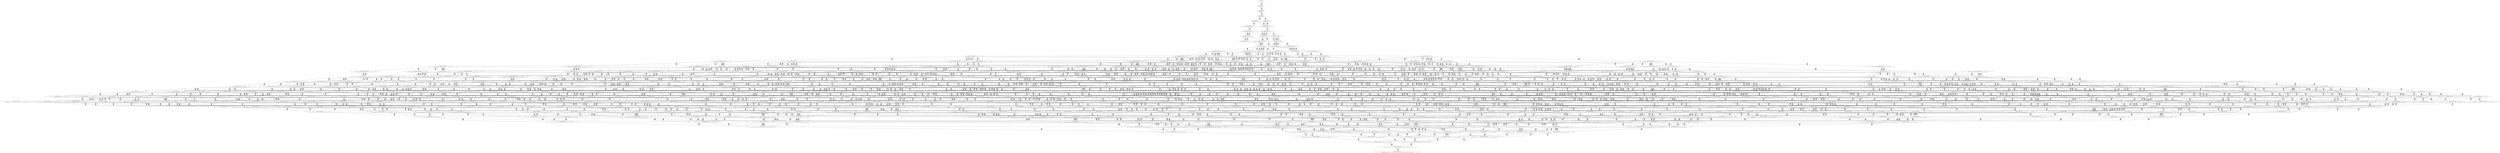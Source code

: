 digraph {
	S0[label="S0: [0, 0] [0, 0] \n{}{}"];
	S1[label="S1: [0, 0] [49, 62] \n{T0J0:49-62}{1}"];
	S2[label="S2: [49, 62] [53, 68] \n{T0J1:53-68}{1, 2}"];
	S3[label="S3: [53, 68] [62, 79] \n{T0J2:62-79}{1, 2, 3}"];
	S4[label="S4: [62, 68] [125, 147] \n{T0J3:125-147}{1, 2, 3, 4}"];
	S5[label="S5: [62, 79] [92, 117] \n{T0J10:92-117}{1, 2, 3, 11}"];
	S6[label="S6: [104, 121] [125, 147] \n{T0J3:125-147, T0J6:104-121}{1, 2, 3, 4, 7}"];
	S7[label="S7: [92, 117] [125, 158] \n{T0J3:125-158, T0J10:92-117}{1, 2, 3, 4, 11}"];
	S8[label="S8: [125, 147] [177, 213] \n{T0J3:125-147, T0J7:177-213}{1, 2, 3, 4, 7, 8}"];
	S9[label="S9: [125, 158] [134, 170] \n{T0J3:125-158, T0J6:134-170}{1, 2, 3, 4, 7, 11}"];
	S10[label="S10: [134, 195] [177, 249] \n{T0J7:177-249}{1, 2, 3, 4, 7, 8, 11}"];
	S11[label="S11: [156, 202] [177, 213] \n{T0J7:177-213}{1, 2, 3, 4, 5, 6, 7, 8}"];
	S12[label="S12: [134, 170] [156, 213] \n{}{1, 2, 3, 4, 5, 6, 7, 11}"];
	S13[label="S13: [177, 212] [178, 249] \n{T0J7:177-249, T0J11:178-212}{1, 2, 3, 4, 7, 8, 11, 12}"];
	S14[label="S14: [156, 249] [177, 262] \n{}{1, 2, 3, 4, 5, 6, 7, 8, 11}"];
	S15[label="S15: [177, 202] [221, 277] \n{}{1, 2, 3, 4, 5, 6, 7, 8, 9, 10}"];
	S16[label="S16: [177, 262] [200, 306] \n{}{1, 2, 3, 4, 5, 6, 7, 8, 11, 12}"];
	S17[label="S17: [177, 262] [181, 266] \n{T0J24:181-266}{1, 2, 3, 4, 5, 6, 7, 8, 11, 25}"];
	S18[label="S18: [177, 262] [221, 326] \n{}{1, 2, 3, 4, 5, 6, 7, 8, 9, 10, 11}"];
	S19[label="S19: [200, 306] [223, 318] \n{T0J12:223-318}{1, 2, 3, 4, 5, 6, 7, 8, 11, 12, 13}"];
	S20[label="S20: [200, 306] [253, 356] \n{T0J15:253-356}{1, 2, 3, 4, 5, 6, 7, 8, 11, 12, 16}"];
	S21[label="S21: [181, 266] [200, 316] \n{}{1, 2, 3, 4, 5, 6, 7, 8, 11, 12, 25}"];
	S22[label="S22: [200, 317] [221, 337] \n{}{1, 2, 3, 4, 5, 6, 7, 8, 9, 10, 11, 12}"];
	S23[label="S23: [181, 266] [221, 337] \n{}{1, 2, 3, 4, 5, 6, 7, 8, 9, 10, 11, 25}"];
	S24[label="S24: [237, 275] [257, 326] \n{T0J25:257-275}{1, 2, 3, 4, 5, 6, 7, 8, 9, 10, 11, 26}"];
	S25[label="S25: [202, 264] [223, 318] \n{T0J13:202-264}{1, 2, 3, 4, 5, 6, 7, 8, 11, 12, 13, 14}"];
	S26[label="S26: [223, 318] [253, 356] \n{}{1, 2, 3, 4, 5, 6, 7, 8, 11, 12, 13, 16}"];
	S27[label="S27: [200, 316] [223, 318] \n{}{1, 2, 3, 4, 5, 6, 7, 8, 11, 12, 13, 25}"];
	S28[label="S28: [253, 261] [318, 343] \n{T0J16:318-343}{1, 2, 3, 4, 5, 6, 7, 8, 11, 12, 16, 17}"];
	S29[label="S29: [244, 317] [253, 356] \n{T0J20:244-317}{1, 2, 3, 4, 5, 6, 7, 8, 11, 12, 16, 21}"];
	S30[label="S30: [200, 316] [253, 356] \n{T0J15:253-356}{1, 2, 3, 4, 5, 6, 7, 8, 11, 12, 16, 25}"];
	S31[label="S31: [221, 337] [244, 381] \n{}{1, 2, 3, 4, 5, 6, 7, 8, 9, 10, 11, 12, 13}"];
	S32[label="S32: [221, 356] [253, 411] \n{}{1, 2, 3, 4, 5, 6, 7, 8, 9, 10, 11, 12, 16}"];
	S33[label="S33: [200, 321] [221, 341] \n{}{1, 2, 3, 4, 5, 6, 7, 8, 9, 10, 11, 12, 25}"];
	S34[label="S34: [237, 326] [257, 337] \n{}{1, 2, 3, 4, 5, 6, 7, 8, 9, 10, 11, 12, 26}"];
	S35[label="S35: [237, 275] [257, 337] \n{T0J25:257-275}{1, 2, 3, 4, 5, 6, 7, 8, 9, 10, 11, 25, 26}"];
	S36[label="S36: [207, 268] [223, 318] \n{T0J14:207-268}{1, 2, 3, 4, 5, 6, 7, 8, 11, 12, 13, 14, 15}"];
	S37[label="S37: [223, 318] [253, 356] \n{}{1, 2, 3, 4, 5, 6, 7, 8, 11, 12, 13, 14, 16}"];
	S38[label="S38: [202, 266] [223, 318] \n{}{1, 2, 3, 4, 5, 6, 7, 8, 11, 12, 13, 14, 25}"];
	S39[label="S39: [253, 343] [318, 356] \n{T0J16:318-343}{1, 2, 3, 4, 5, 6, 7, 8, 11, 12, 13, 16, 17}"];
	S40[label="S40: [253, 318] [267, 356] \n{}{1, 2, 3, 4, 5, 6, 7, 8, 11, 12, 13, 16, 21}"];
	S41[label="S41: [223, 318] [253, 356] \n{}{1, 2, 3, 4, 5, 6, 7, 8, 11, 12, 13, 16, 25}"];
	S42[label="S42: [253, 262] [318, 343] \n{T0J16:318-343, T0J17:253-262}{1, 2, 3, 4, 5, 6, 7, 8, 11, 12, 16, 17, 18}"];
	S43[label="S43: [253, 343] [318, 356] \n{T0J16:318-343}{1, 2, 3, 4, 5, 6, 7, 8, 11, 12, 16, 17, 21}"];
	S44[label="S44: [253, 325] [295, 356] \n{T0J21:295-325}{1, 2, 3, 4, 5, 6, 7, 8, 11, 12, 16, 21, 22}"];
	S45[label="S45: [244, 317] [253, 356] \n{}{1, 2, 3, 4, 5, 6, 7, 8, 11, 12, 16, 21, 25}"];
	S46[label="S46: [253, 261] [318, 343] \n{T0J16:318-343}{1, 2, 3, 4, 5, 6, 7, 8, 11, 12, 16, 17, 25}"];
	S47[label="S47: [223, 340] [244, 381] \n{}{1, 2, 3, 4, 5, 6, 7, 8, 9, 10, 11, 12, 13, 14}"];
	S48[label="S48: [244, 411] [266, 424] \n{}{1, 2, 3, 4, 5, 6, 7, 8, 9, 10, 11, 12, 13, 16}"];
	S49[label="S49: [221, 341] [244, 391] \n{}{1, 2, 3, 4, 5, 6, 7, 8, 9, 10, 11, 12, 13, 25}"];
	S50[label="S50: [253, 411] [318, 411] \n{T0J16:318-411}{1, 2, 3, 4, 5, 6, 7, 8, 9, 10, 11, 12, 16, 17}"];
	S51[label="S51: [253, 385] [265, 411] \n{}{1, 2, 3, 4, 5, 6, 7, 8, 9, 10, 11, 12, 16, 21}"];
	S52[label="S52: [221, 356] [253, 416] \n{}{1, 2, 3, 4, 5, 6, 7, 8, 9, 10, 11, 12, 16, 25}"];
	S53[label="S53: [244, 337] [257, 383] \n{}{1, 2, 3, 4, 5, 6, 7, 8, 9, 10, 11, 12, 13, 26}"];
	S54[label="S54: [253, 337] [257, 421] \n{}{1, 2, 3, 4, 5, 6, 7, 8, 9, 10, 11, 12, 16, 26}"];
	S55[label="S55: [237, 330] [257, 341] \n{}{1, 2, 3, 4, 5, 6, 7, 8, 9, 10, 11, 12, 25, 26}"];
	S56[label="S56: [223, 318] [253, 356] \n{}{1, 2, 3, 4, 5, 6, 7, 8, 11, 12, 13, 14, 15, 16}"];
	S57[label="S57: [207, 268] [223, 318] \n{}{1, 2, 3, 4, 5, 6, 7, 8, 11, 12, 13, 14, 15, 25}"];
	S58[label="S58: [223, 318] [287, 330] \n{T0J26:287-330}{1, 2, 3, 4, 5, 6, 7, 8, 11, 12, 13, 14, 15, 27}"];
	S59[label="S59: [253, 343] [318, 356] \n{T0J16:318-343}{1, 2, 3, 4, 5, 6, 7, 8, 11, 12, 13, 14, 16, 17}"];
	S60[label="S60: [253, 317] [267, 356] \n{}{1, 2, 3, 4, 5, 6, 7, 8, 11, 12, 13, 14, 16, 21}"];
	S61[label="S61: [223, 318] [253, 356] \n{}{1, 2, 3, 4, 5, 6, 7, 8, 11, 12, 13, 14, 16, 25}"];
	S62[label="S62: [253, 262] [318, 356] \n{T0J16:318-343, T0J17:253-262}{1, 2, 3, 4, 5, 6, 7, 8, 11, 12, 13, 16, 17, 18}"];
	S63[label="S63: [267, 343] [318, 356] \n{T0J16:318-343}{1, 2, 3, 4, 5, 6, 7, 8, 11, 12, 13, 16, 17, 21}"];
	S64[label="S64: [267, 325] [298, 356] \n{T0J21:295-325}{1, 2, 3, 4, 5, 6, 7, 8, 11, 12, 13, 16, 21, 22}"];
	S65[label="S65: [253, 318] [267, 356] \n{}{1, 2, 3, 4, 5, 6, 7, 8, 11, 12, 13, 16, 21, 25}"];
	S66[label="S66: [253, 343] [318, 356] \n{T0J16:318-343}{1, 2, 3, 4, 5, 6, 7, 8, 11, 12, 13, 16, 17, 25}"];
	S67[label="S67: [298, 318] [318, 343] \n{T0J12:298-318, T0J16:318-343}{1, 2, 3, 4, 5, 6, 7, 8, 11, 12, 13, 16, 17, 18}"];
	S68[label="S68: [280, 295] [318, 343] \n{T0J16:318-343, T0J18:280-295}{1, 2, 3, 4, 5, 6, 7, 8, 11, 12, 16, 17, 18, 19}"];
	S69[label="S69: [297, 317] [318, 343] \n{T0J16:318-343, T0J20:297-317}{1, 2, 3, 4, 5, 6, 7, 8, 11, 12, 16, 17, 18, 21}"];
	S70[label="S70: [253, 262] [318, 356] \n{T0J16:318-343, T0J17:253-262}{1, 2, 3, 4, 5, 6, 7, 8, 11, 12, 16, 17, 18, 21}"];
	S71[label="S71: [295, 343] [318, 356] \n{T0J16:318-343, T0J21:295-325}{1, 2, 3, 4, 5, 6, 7, 8, 11, 12, 16, 17, 21, 22}"];
	S72[label="S72: [253, 343] [318, 356] \n{T0J16:318-343}{1, 2, 3, 4, 5, 6, 7, 8, 11, 12, 16, 17, 21, 25}"];
	S73[label="S73: [277, 292] [295, 356] \n{T0J21:295-325, T0J22:277-292}{1, 2, 3, 4, 5, 6, 7, 8, 11, 12, 16, 21, 22, 23}"];
	S74[label="S74: [253, 325] [295, 356] \n{T0J21:295-325}{1, 2, 3, 4, 5, 6, 7, 8, 11, 12, 16, 21, 22, 25}"];
	S75[label="S75: [253, 262] [318, 343] \n{T0J16:318-343, T0J17:253-262}{1, 2, 3, 4, 5, 6, 7, 8, 11, 12, 16, 17, 18, 25}"];
	S76[label="S76: [223, 347] [244, 381] \n{}{1, 2, 3, 4, 5, 6, 7, 8, 9, 10, 11, 12, 13, 14, 15}"];
	S77[label="S77: [244, 414] [266, 424] \n{}{1, 2, 3, 4, 5, 6, 7, 8, 9, 10, 11, 12, 13, 14, 16}"];
	S78[label="S78: [223, 344] [244, 391] \n{}{1, 2, 3, 4, 5, 6, 7, 8, 9, 10, 11, 12, 13, 14, 25}"];
	S79[label="S79: [266, 411] [318, 468] \n{}{1, 2, 3, 4, 5, 6, 7, 8, 9, 10, 11, 12, 13, 16, 17}"];
	S80[label="S80: [265, 411] [288, 442] \n{}{1, 2, 3, 4, 5, 6, 7, 8, 9, 10, 11, 12, 13, 16, 21}"];
	S81[label="S81: [244, 413] [266, 424] \n{}{1, 2, 3, 4, 5, 6, 7, 8, 9, 10, 11, 12, 13, 16, 25}"];
	S82[label="S82: [253, 337] [318, 411] \n{}{1, 2, 3, 4, 5, 6, 7, 8, 9, 10, 11, 12, 16, 17, 18}"];
	S83[label="S83: [265, 411] [318, 418] \n{}{1, 2, 3, 4, 5, 6, 7, 8, 9, 10, 11, 12, 16, 17, 21}"];
	S84[label="S84: [265, 393] [297, 411] \n{}{1, 2, 3, 4, 5, 6, 7, 8, 9, 10, 11, 12, 16, 21, 22}"];
	S85[label="S85: [253, 385] [265, 416] \n{}{1, 2, 3, 4, 5, 6, 7, 8, 9, 10, 11, 12, 16, 21, 25}"];
	S86[label="S86: [253, 411] [318, 416] \n{T0J16:318-411}{1, 2, 3, 4, 5, 6, 7, 8, 9, 10, 11, 12, 16, 17, 25}"];
	S87[label="S87: [244, 340] [257, 383] \n{}{1, 2, 3, 4, 5, 6, 7, 8, 9, 10, 11, 12, 13, 14, 26}"];
	S88[label="S88: [257, 394] [266, 424] \n{}{1, 2, 3, 4, 5, 6, 7, 8, 9, 10, 11, 12, 13, 16, 26}"];
	S89[label="S89: [244, 341] [257, 391] \n{}{1, 2, 3, 4, 5, 6, 7, 8, 9, 10, 11, 12, 13, 25, 26}"];
	S90[label="S90: [257, 385] [273, 421] \n{}{1, 2, 3, 4, 5, 6, 7, 8, 9, 10, 11, 12, 16, 21, 26}"];
	S91[label="S91: [253, 341] [257, 424] \n{}{1, 2, 3, 4, 5, 6, 7, 8, 9, 10, 11, 12, 16, 25, 26}"];
	S92[label="S92: [257, 411] [318, 421] \n{T0J16:318-411}{1, 2, 3, 4, 5, 6, 7, 8, 9, 10, 11, 12, 16, 17, 26}"];
	S93[label="S93: [253, 343] [318, 356] \n{T0J16:318-343}{1, 2, 3, 4, 5, 6, 7, 8, 11, 12, 13, 14, 15, 16, 17}"];
	S94[label="S94: [253, 317] [267, 356] \n{}{1, 2, 3, 4, 5, 6, 7, 8, 11, 12, 13, 14, 15, 16, 21}"];
	S95[label="S95: [223, 318] [253, 356] \n{}{1, 2, 3, 4, 5, 6, 7, 8, 11, 12, 13, 14, 15, 16, 25}"];
	S96[label="S96: [253, 330] [287, 356] \n{T0J26:287-330}{1, 2, 3, 4, 5, 6, 7, 8, 11, 12, 13, 14, 15, 16, 27}"];
	S97[label="S97: [223, 318] [287, 330] \n{T0J26:287-330}{1, 2, 3, 4, 5, 6, 7, 8, 11, 12, 13, 14, 15, 25, 27}"];
	S98[label="S98: [253, 264] [318, 356] \n{T0J16:318-343}{1, 2, 3, 4, 5, 6, 7, 8, 11, 12, 13, 14, 16, 17, 18}"];
	S99[label="S99: [267, 343] [318, 356] \n{T0J16:318-343}{1, 2, 3, 4, 5, 6, 7, 8, 11, 12, 13, 14, 16, 17, 21}"];
	S100[label="S100: [267, 325] [304, 356] \n{T0J21:304-325}{1, 2, 3, 4, 5, 6, 7, 8, 11, 12, 13, 14, 16, 21, 22}"];
	S101[label="S101: [253, 317] [267, 356] \n{}{1, 2, 3, 4, 5, 6, 7, 8, 11, 12, 13, 14, 16, 21, 25}"];
	S102[label="S102: [253, 343] [318, 356] \n{T0J16:318-343}{1, 2, 3, 4, 5, 6, 7, 8, 11, 12, 13, 14, 16, 17, 25}"];
	S103[label="S103: [280, 295] [318, 356] \n{T0J16:318-343, T0J18:280-295}{1, 2, 3, 4, 5, 6, 7, 8, 11, 12, 13, 16, 17, 18, 19}"];
	S104[label="S104: [297, 318] [318, 356] \n{T0J16:318-343}{1, 2, 3, 4, 5, 6, 7, 8, 11, 12, 13, 16, 17, 18, 21}"];
	S105[label="S105: [267, 343] [318, 356] \n{T0J16:318-343}{1, 2, 3, 4, 5, 6, 7, 8, 11, 12, 13, 16, 17, 21, 25}"];
	S106[label="S106: [267, 325] [298, 356] \n{T0J21:295-325}{1, 2, 3, 4, 5, 6, 7, 8, 11, 12, 13, 16, 21, 22, 25}"];
	S107[label="S107: [253, 262] [318, 356] \n{T0J16:318-343, T0J17:253-262}{1, 2, 3, 4, 5, 6, 7, 8, 11, 12, 13, 16, 17, 18, 25}"];
	S108[label="S108: [280, 295] [318, 356] \n{T0J16:318-343, T0J18:280-295}{1, 2, 3, 4, 5, 6, 7, 8, 11, 12, 16, 17, 18, 19, 21}"];
	S109[label="S109: [304, 325] [318, 356] \n{T0J16:318-343, T0J21:304-325}{1, 2, 3, 4, 5, 6, 7, 8, 11, 12, 16, 17, 18, 21, 22}"];
	S110[label="S110: [265, 277] [318, 356] \n{T0J16:318-343, T0J24:265-277}{1, 2, 3, 4, 5, 6, 7, 8, 11, 12, 16, 17, 18, 21, 25}"];
	S111[label="S111: [253, 262] [318, 356] \n{T0J16:318-343, T0J17:253-262}{1, 2, 3, 4, 5, 6, 7, 8, 11, 12, 16, 17, 18, 21, 25}"];
	S112[label="S112: [295, 343] [318, 356] \n{T0J16:318-343, T0J21:295-325}{1, 2, 3, 4, 5, 6, 7, 8, 11, 12, 16, 17, 21, 22, 25}"];
	S113[label="S113: [277, 292] [295, 356] \n{T0J21:295-325, T0J22:277-292}{1, 2, 3, 4, 5, 6, 7, 8, 11, 12, 16, 21, 22, 23, 25}"];
	S114[label="S114: [298, 318] [318, 343] \n{T0J12:298-318, T0J16:318-343}{1, 2, 3, 4, 5, 6, 7, 8, 11, 12, 13, 16, 17, 18, 25}"];
	S115[label="S115: [280, 295] [318, 343] \n{T0J16:318-343, T0J18:280-295}{1, 2, 3, 4, 5, 6, 7, 8, 11, 12, 16, 17, 18, 19, 25}"];
	S116[label="S116: [297, 317] [318, 343] \n{T0J16:318-343, T0J20:297-317}{1, 2, 3, 4, 5, 6, 7, 8, 11, 12, 16, 17, 18, 21, 25}"];
	S117[label="S117: [244, 421] [266, 442] \n{}{1, 2, 3, 4, 5, 6, 7, 8, 9, 10, 11, 12, 13, 14, 15, 16}"];
	S118[label="S118: [223, 351] [244, 391] \n{}{1, 2, 3, 4, 5, 6, 7, 8, 9, 10, 11, 12, 13, 14, 15, 25}"];
	S119[label="S119: [244, 330] [287, 393] \n{}{1, 2, 3, 4, 5, 6, 7, 8, 9, 10, 11, 12, 13, 14, 15, 27}"];
	S120[label="S120: [266, 414] [318, 468] \n{}{1, 2, 3, 4, 5, 6, 7, 8, 9, 10, 11, 12, 13, 14, 16, 17}"];
	S121[label="S121: [266, 414] [288, 442] \n{}{1, 2, 3, 4, 5, 6, 7, 8, 9, 10, 11, 12, 13, 14, 16, 21}"];
	S122[label="S122: [244, 416] [266, 424] \n{}{1, 2, 3, 4, 5, 6, 7, 8, 9, 10, 11, 12, 13, 14, 16, 25}"];
	S123[label="S123: [266, 394] [318, 468] \n{}{1, 2, 3, 4, 5, 6, 7, 8, 9, 10, 11, 12, 13, 16, 17, 18}"];
	S124[label="S124: [288, 418] [318, 468] \n{}{1, 2, 3, 4, 5, 6, 7, 8, 9, 10, 11, 12, 13, 16, 17, 21}"];
	S125[label="S125: [288, 411] [310, 450] \n{}{1, 2, 3, 4, 5, 6, 7, 8, 9, 10, 11, 12, 13, 16, 21, 22}"];
	S126[label="S126: [265, 416] [288, 442] \n{}{1, 2, 3, 4, 5, 6, 7, 8, 9, 10, 11, 12, 13, 16, 21, 25}"];
	S127[label="S127: [266, 416] [318, 468] \n{}{1, 2, 3, 4, 5, 6, 7, 8, 9, 10, 11, 12, 13, 16, 17, 25}"];
	S128[label="S128: [280, 363] [318, 411] \n{}{1, 2, 3, 4, 5, 6, 7, 8, 9, 10, 11, 12, 16, 17, 18, 19}"];
	S129[label="S129: [265, 385] [318, 418] \n{}{1, 2, 3, 4, 5, 6, 7, 8, 9, 10, 11, 12, 16, 17, 18, 21}"];
	S130[label="S130: [297, 411] [318, 418] \n{}{1, 2, 3, 4, 5, 6, 7, 8, 9, 10, 11, 12, 16, 17, 21, 22}"];
	S131[label="S131: [265, 411] [318, 418] \n{}{1, 2, 3, 4, 5, 6, 7, 8, 9, 10, 11, 12, 16, 17, 21, 25}"];
	S132[label="S132: [289, 360] [297, 411] \n{}{1, 2, 3, 4, 5, 6, 7, 8, 9, 10, 11, 12, 16, 21, 22, 23}"];
	S133[label="S133: [265, 393] [297, 416] \n{}{1, 2, 3, 4, 5, 6, 7, 8, 9, 10, 11, 12, 16, 21, 22, 25}"];
	S134[label="S134: [253, 337] [318, 416] \n{}{1, 2, 3, 4, 5, 6, 7, 8, 9, 10, 11, 12, 16, 17, 18, 25}"];
	S135[label="S135: [244, 347] [257, 383] \n{}{1, 2, 3, 4, 5, 6, 7, 8, 9, 10, 11, 12, 13, 14, 15, 26}"];
	S136[label="S136: [257, 397] [266, 424] \n{}{1, 2, 3, 4, 5, 6, 7, 8, 9, 10, 11, 12, 13, 14, 16, 26}"];
	S137[label="S137: [244, 344] [257, 391] \n{}{1, 2, 3, 4, 5, 6, 7, 8, 9, 10, 11, 12, 13, 14, 25, 26}"];
	S138[label="S138: [266, 421] [288, 442] \n{}{1, 2, 3, 4, 5, 6, 7, 8, 9, 10, 11, 12, 13, 16, 21, 26}"];
	S139[label="S139: [257, 398] [266, 424] \n{}{1, 2, 3, 4, 5, 6, 7, 8, 9, 10, 11, 12, 13, 16, 25, 26}"];
	S140[label="S140: [273, 411] [318, 421] \n{}{1, 2, 3, 4, 5, 6, 7, 8, 9, 10, 11, 12, 16, 17, 21, 26}"];
	S141[label="S141: [273, 393] [297, 421] \n{}{1, 2, 3, 4, 5, 6, 7, 8, 9, 10, 11, 12, 16, 21, 22, 26}"];
	S142[label="S142: [257, 385] [273, 424] \n{}{1, 2, 3, 4, 5, 6, 7, 8, 9, 10, 11, 12, 16, 21, 25, 26}"];
	S143[label="S143: [266, 421] [318, 468] \n{}{1, 2, 3, 4, 5, 6, 7, 8, 9, 10, 11, 12, 13, 16, 17, 26}"];
	S144[label="S144: [257, 411] [318, 424] \n{T0J16:318-411}{1, 2, 3, 4, 5, 6, 7, 8, 9, 10, 11, 12, 16, 17, 25, 26}"];
	S145[label="S145: [257, 330] [318, 421] \n{T0J17:257-330}{1, 2, 3, 4, 5, 6, 7, 8, 9, 10, 11, 12, 16, 17, 18, 26}"];
	S146[label="S146: [253, 268] [318, 356] \n{T0J16:318-343}{1, 2, 3, 4, 5, 6, 7, 8, 11, 12, 13, 14, 15, 16, 17, 18}"];
	S147[label="S147: [267, 343] [318, 356] \n{T0J16:318-343}{1, 2, 3, 4, 5, 6, 7, 8, 11, 12, 13, 14, 15, 16, 17, 21}"];
	S148[label="S148: [267, 325] [304, 356] \n{T0J21:304-325}{1, 2, 3, 4, 5, 6, 7, 8, 11, 12, 13, 14, 15, 16, 21, 22}"];
	S149[label="S149: [253, 317] [267, 356] \n{}{1, 2, 3, 4, 5, 6, 7, 8, 11, 12, 13, 14, 15, 16, 21, 25}"];
	S150[label="S150: [267, 341] [297, 356] \n{T0J26:287-341}{1, 2, 3, 4, 5, 6, 7, 8, 11, 12, 13, 14, 15, 16, 21, 27}"];
	S151[label="S151: [253, 343] [318, 356] \n{T0J16:318-343}{1, 2, 3, 4, 5, 6, 7, 8, 11, 12, 13, 14, 15, 16, 17, 25}"];
	S152[label="S152: [253, 330] [287, 356] \n{T0J26:287-330}{1, 2, 3, 4, 5, 6, 7, 8, 11, 12, 13, 14, 15, 16, 25, 27}"];
	S153[label="S153: [287, 343] [318, 356] \n{T0J16:318-343, T0J26:287-330}{1, 2, 3, 4, 5, 6, 7, 8, 11, 12, 13, 14, 15, 16, 17, 27}"];
	S154[label="S154: [280, 295] [318, 356] \n{T0J16:318-343, T0J18:280-295}{1, 2, 3, 4, 5, 6, 7, 8, 11, 12, 13, 14, 16, 17, 18, 19}"];
	S155[label="S155: [297, 317] [318, 356] \n{T0J16:318-343, T0J20:297-317}{1, 2, 3, 4, 5, 6, 7, 8, 11, 12, 13, 14, 16, 17, 18, 21}"];
	S156[label="S156: [267, 343] [318, 356] \n{T0J16:318-343}{1, 2, 3, 4, 5, 6, 7, 8, 11, 12, 13, 14, 16, 17, 21, 25}"];
	S157[label="S157: [267, 325] [304, 356] \n{T0J21:304-325}{1, 2, 3, 4, 5, 6, 7, 8, 11, 12, 13, 14, 16, 21, 22, 25}"];
	S158[label="S158: [253, 264] [318, 356] \n{T0J16:318-343}{1, 2, 3, 4, 5, 6, 7, 8, 11, 12, 13, 14, 16, 17, 18, 25}"];
	S159[label="S159: [280, 295] [318, 356] \n{T0J16:318-343, T0J18:280-295}{1, 2, 3, 4, 5, 6, 7, 8, 11, 12, 13, 16, 17, 18, 19, 25}"];
	S160[label="S160: [297, 318] [318, 356] \n{T0J16:318-343}{1, 2, 3, 4, 5, 6, 7, 8, 11, 12, 13, 16, 17, 18, 21, 25}"];
	S161[label="S161: [280, 295] [318, 356] \n{T0J16:318-343, T0J18:280-295}{1, 2, 3, 4, 5, 6, 7, 8, 11, 12, 16, 17, 18, 19, 21, 25}"];
	S162[label="S162: [304, 325] [318, 356] \n{T0J16:318-343, T0J21:304-325}{1, 2, 3, 4, 5, 6, 7, 8, 11, 12, 16, 17, 18, 21, 22, 25}"];
	S163[label="S163: [266, 442] [318, 503] \n{}{1, 2, 3, 4, 5, 6, 7, 8, 9, 10, 11, 12, 13, 14, 15, 16, 17}"];
	S164[label="S164: [266, 442] [288, 477] \n{}{1, 2, 3, 4, 5, 6, 7, 8, 9, 10, 11, 12, 13, 14, 15, 16, 21}"];
	S165[label="S165: [244, 423] [266, 446] \n{}{1, 2, 3, 4, 5, 6, 7, 8, 9, 10, 11, 12, 13, 14, 15, 16, 25}"];
	S166[label="S166: [266, 393] [297, 442] \n{}{1, 2, 3, 4, 5, 6, 7, 8, 9, 10, 11, 12, 13, 14, 15, 16, 27}"];
	S167[label="S167: [244, 330] [287, 393] \n{}{1, 2, 3, 4, 5, 6, 7, 8, 9, 10, 11, 12, 13, 14, 15, 25, 27}"];
	S168[label="S168: [266, 397] [318, 468] \n{}{1, 2, 3, 4, 5, 6, 7, 8, 9, 10, 11, 12, 13, 14, 16, 17, 18}"];
	S169[label="S169: [288, 421] [318, 468] \n{}{1, 2, 3, 4, 5, 6, 7, 8, 9, 10, 11, 12, 13, 14, 16, 17, 21}"];
	S170[label="S170: [288, 414] [310, 450] \n{}{1, 2, 3, 4, 5, 6, 7, 8, 9, 10, 11, 12, 13, 14, 16, 21, 22}"];
	S171[label="S171: [266, 419] [288, 442] \n{}{1, 2, 3, 4, 5, 6, 7, 8, 9, 10, 11, 12, 13, 14, 16, 21, 25}"];
	S172[label="S172: [266, 419] [318, 468] \n{}{1, 2, 3, 4, 5, 6, 7, 8, 9, 10, 11, 12, 13, 14, 16, 17, 25}"];
	S173[label="S173: [293, 411] [318, 468] \n{}{1, 2, 3, 4, 5, 6, 7, 8, 9, 10, 11, 12, 13, 16, 17, 18, 19}"];
	S174[label="S174: [288, 418] [318, 468] \n{}{1, 2, 3, 4, 5, 6, 7, 8, 9, 10, 11, 12, 13, 16, 17, 18, 21}"];
	S175[label="S175: [288, 418] [318, 468] \n{}{1, 2, 3, 4, 5, 6, 7, 8, 9, 10, 11, 12, 13, 16, 17, 21, 25}"];
	S176[label="S176: [288, 416] [310, 450] \n{}{1, 2, 3, 4, 5, 6, 7, 8, 9, 10, 11, 12, 13, 16, 21, 22, 25}"];
	S177[label="S177: [266, 394] [318, 468] \n{}{1, 2, 3, 4, 5, 6, 7, 8, 9, 10, 11, 12, 13, 16, 17, 18, 25}"];
	S178[label="S178: [292, 385] [318, 418] \n{}{1, 2, 3, 4, 5, 6, 7, 8, 9, 10, 11, 12, 16, 17, 18, 19, 21}"];
	S179[label="S179: [297, 393] [318, 418] \n{}{1, 2, 3, 4, 5, 6, 7, 8, 9, 10, 11, 12, 16, 17, 18, 21, 22}"];
	S180[label="S180: [265, 385] [318, 418] \n{}{1, 2, 3, 4, 5, 6, 7, 8, 9, 10, 11, 12, 16, 17, 18, 21, 25}"];
	S181[label="S181: [297, 411] [318, 418] \n{}{1, 2, 3, 4, 5, 6, 7, 8, 9, 10, 11, 12, 16, 17, 21, 22, 25}"];
	S182[label="S182: [289, 360] [297, 416] \n{}{1, 2, 3, 4, 5, 6, 7, 8, 9, 10, 11, 12, 16, 21, 22, 23, 25}"];
	S183[label="S183: [280, 363] [318, 416] \n{}{1, 2, 3, 4, 5, 6, 7, 8, 9, 10, 11, 12, 16, 17, 18, 19, 25}"];
	S184[label="S184: [257, 404] [266, 442] \n{}{1, 2, 3, 4, 5, 6, 7, 8, 9, 10, 11, 12, 13, 14, 15, 16, 26}"];
	S185[label="S185: [244, 351] [257, 391] \n{}{1, 2, 3, 4, 5, 6, 7, 8, 9, 10, 11, 12, 13, 14, 15, 25, 26}"];
	S186[label="S186: [257, 330] [287, 393] \n{}{1, 2, 3, 4, 5, 6, 7, 8, 9, 10, 11, 12, 13, 14, 15, 26, 27}"];
	S187[label="S187: [266, 424] [288, 442] \n{}{1, 2, 3, 4, 5, 6, 7, 8, 9, 10, 11, 12, 13, 14, 16, 21, 26}"];
	S188[label="S188: [257, 401] [266, 424] \n{}{1, 2, 3, 4, 5, 6, 7, 8, 9, 10, 11, 12, 13, 14, 16, 25, 26}"];
	S189[label="S189: [310, 418] [339, 468] \n{}{1, 2, 3, 4, 5, 6, 7, 8, 9, 10, 11, 12, 13, 16, 17, 21, 22}"];
	S190[label="S190: [297, 411] [312, 450] \n{}{1, 2, 3, 4, 5, 6, 7, 8, 9, 10, 11, 12, 13, 16, 21, 22, 23}"];
	S191[label="S191: [266, 424] [288, 442] \n{}{1, 2, 3, 4, 5, 6, 7, 8, 9, 10, 11, 12, 13, 16, 21, 25, 26}"];
	S192[label="S192: [311, 368] [318, 411] \n{T0J19:311-368}{1, 2, 3, 4, 5, 6, 7, 8, 9, 10, 11, 12, 16, 17, 18, 19, 20}"];
	S193[label="S193: [273, 385] [318, 421] \n{}{1, 2, 3, 4, 5, 6, 7, 8, 9, 10, 11, 12, 16, 17, 18, 21, 26}"];
	S194[label="S194: [297, 411] [321, 418] \n{}{1, 2, 3, 4, 5, 6, 7, 8, 9, 10, 11, 12, 16, 17, 21, 22, 23}"];
	S195[label="S195: [273, 411] [318, 424] \n{}{1, 2, 3, 4, 5, 6, 7, 8, 9, 10, 11, 12, 16, 17, 21, 25, 26}"];
	S196[label="S196: [297, 387] [335, 411] \n{T0J23:335-387}{1, 2, 3, 4, 5, 6, 7, 8, 9, 10, 11, 12, 16, 21, 22, 23, 24}"];
	S197[label="S197: [273, 393] [297, 424] \n{}{1, 2, 3, 4, 5, 6, 7, 8, 9, 10, 11, 12, 16, 21, 22, 25, 26}"];
	S198[label="S198: [266, 424] [318, 468] \n{}{1, 2, 3, 4, 5, 6, 7, 8, 9, 10, 11, 12, 13, 14, 16, 17, 26}"];
	S199[label="S199: [288, 421] [318, 468] \n{}{1, 2, 3, 4, 5, 6, 7, 8, 9, 10, 11, 12, 13, 16, 17, 21, 26}"];
	S200[label="S200: [288, 421] [317, 450] \n{}{1, 2, 3, 4, 5, 6, 7, 8, 9, 10, 11, 12, 13, 16, 21, 22, 26}"];
	S201[label="S201: [266, 424] [318, 468] \n{}{1, 2, 3, 4, 5, 6, 7, 8, 9, 10, 11, 12, 13, 16, 17, 25, 26}"];
	S202[label="S202: [297, 411] [324, 421] \n{}{1, 2, 3, 4, 5, 6, 7, 8, 9, 10, 11, 12, 16, 17, 21, 22, 26}"];
	S203[label="S203: [297, 360] [297, 421] \n{T0J22:297-360}{1, 2, 3, 4, 5, 6, 7, 8, 9, 10, 11, 12, 16, 21, 22, 23, 26}"];
	S204[label="S204: [273, 414] [325, 424] \n{T0J29:325-414}{1, 2, 3, 4, 5, 6, 7, 8, 9, 10, 11, 12, 16, 21, 25, 26, 30}"];
	S205[label="S205: [266, 387] [318, 468] \n{}{1, 2, 3, 4, 5, 6, 7, 8, 9, 10, 11, 12, 13, 16, 17, 18, 26}"];
	S206[label="S206: [257, 330] [318, 424] \n{T0J17:257-330}{1, 2, 3, 4, 5, 6, 7, 8, 9, 10, 11, 12, 16, 17, 18, 25, 26}"];
	S207[label="S207: [284, 363] [318, 421] \n{T0J18:284-363}{1, 2, 3, 4, 5, 6, 7, 8, 9, 10, 11, 12, 16, 17, 18, 19, 26}"];
	S208[label="S208: [280, 295] [318, 356] \n{T0J16:318-343, T0J18:280-295}{1, 2, 3, 4, 5, 6, 7, 8, 11, 12, 13, 14, 15, 16, 17, 18, 19}"];
	S209[label="S209: [297, 317] [318, 356] \n{T0J16:318-343, T0J20:297-317}{1, 2, 3, 4, 5, 6, 7, 8, 11, 12, 13, 14, 15, 16, 17, 18, 21}"];
	S210[label="S210: [267, 343] [318, 356] \n{T0J16:318-343}{1, 2, 3, 4, 5, 6, 7, 8, 11, 12, 13, 14, 15, 16, 17, 21, 25}"];
	S211[label="S211: [267, 325] [304, 356] \n{T0J21:304-325}{1, 2, 3, 4, 5, 6, 7, 8, 11, 12, 13, 14, 15, 16, 21, 22, 25}"];
	S212[label="S212: [267, 341] [297, 356] \n{T0J26:287-341}{1, 2, 3, 4, 5, 6, 7, 8, 11, 12, 13, 14, 15, 16, 21, 25, 27}"];
	S213[label="S213: [253, 268] [318, 356] \n{T0J16:318-343}{1, 2, 3, 4, 5, 6, 7, 8, 11, 12, 13, 14, 15, 16, 17, 18, 25}"];
	S214[label="S214: [287, 343] [318, 356] \n{T0J16:318-343, T0J26:287-330}{1, 2, 3, 4, 5, 6, 7, 8, 11, 12, 13, 14, 15, 16, 17, 25, 27}"];
	S215[label="S215: [280, 295] [318, 356] \n{T0J16:318-343, T0J18:280-295}{1, 2, 3, 4, 5, 6, 7, 8, 11, 12, 13, 14, 16, 17, 18, 19, 25}"];
	S216[label="S216: [297, 317] [318, 356] \n{T0J16:318-343, T0J20:297-317}{1, 2, 3, 4, 5, 6, 7, 8, 11, 12, 13, 14, 16, 17, 18, 21, 25}"];
	S217[label="S217: [266, 443] [318, 503] \n{}{1, 2, 3, 4, 5, 6, 7, 8, 9, 10, 11, 12, 13, 14, 15, 16, 17, 18}"];
	S218[label="S218: [288, 498] [318, 524] \n{}{1, 2, 3, 4, 5, 6, 7, 8, 9, 10, 11, 12, 13, 14, 15, 16, 17, 21}"];
	S219[label="S219: [288, 477] [310, 506] \n{}{1, 2, 3, 4, 5, 6, 7, 8, 9, 10, 11, 12, 13, 14, 15, 16, 21, 22}"];
	S220[label="S220: [266, 458] [288, 479] \n{}{1, 2, 3, 4, 5, 6, 7, 8, 9, 10, 11, 12, 13, 14, 15, 16, 21, 25}"];
	S221[label="S221: [288, 442] [310, 477] \n{}{1, 2, 3, 4, 5, 6, 7, 8, 9, 10, 11, 12, 13, 14, 15, 16, 21, 27}"];
	S222[label="S222: [266, 446] [318, 505] \n{}{1, 2, 3, 4, 5, 6, 7, 8, 9, 10, 11, 12, 13, 14, 15, 16, 17, 25}"];
	S223[label="S223: [266, 393] [297, 446] \n{}{1, 2, 3, 4, 5, 6, 7, 8, 9, 10, 11, 12, 13, 14, 15, 16, 25, 27}"];
	S224[label="S224: [297, 442] [331, 475] \n{}{1, 2, 3, 4, 5, 6, 7, 8, 9, 10, 11, 12, 13, 14, 15, 16, 17, 27}"];
	S225[label="S225: [293, 414] [318, 468] \n{}{1, 2, 3, 4, 5, 6, 7, 8, 9, 10, 11, 12, 13, 14, 16, 17, 18, 19}"];
	S226[label="S226: [288, 421] [318, 468] \n{}{1, 2, 3, 4, 5, 6, 7, 8, 9, 10, 11, 12, 13, 14, 16, 17, 18, 21}"];
	S227[label="S227: [288, 421] [318, 468] \n{}{1, 2, 3, 4, 5, 6, 7, 8, 9, 10, 11, 12, 13, 14, 16, 17, 21, 25}"];
	S228[label="S228: [288, 419] [310, 450] \n{}{1, 2, 3, 4, 5, 6, 7, 8, 9, 10, 11, 12, 13, 14, 16, 21, 22, 25}"];
	S229[label="S229: [266, 397] [318, 468] \n{}{1, 2, 3, 4, 5, 6, 7, 8, 9, 10, 11, 12, 13, 14, 16, 17, 18, 25}"];
	S230[label="S230: [293, 416] [318, 468] \n{}{1, 2, 3, 4, 5, 6, 7, 8, 9, 10, 11, 12, 13, 16, 17, 18, 19, 25}"];
	S231[label="S231: [288, 418] [318, 468] \n{}{1, 2, 3, 4, 5, 6, 7, 8, 9, 10, 11, 12, 13, 16, 17, 18, 21, 25}"];
	S232[label="S232: [292, 385] [318, 418] \n{}{1, 2, 3, 4, 5, 6, 7, 8, 9, 10, 11, 12, 16, 17, 18, 19, 21, 25}"];
	S233[label="S233: [297, 393] [318, 418] \n{}{1, 2, 3, 4, 5, 6, 7, 8, 9, 10, 11, 12, 16, 17, 18, 21, 22, 25}"];
	S234[label="S234: [266, 442] [288, 477] \n{}{1, 2, 3, 4, 5, 6, 7, 8, 9, 10, 11, 12, 13, 14, 15, 16, 21, 26}"];
	S235[label="S235: [257, 408] [266, 446] \n{}{1, 2, 3, 4, 5, 6, 7, 8, 9, 10, 11, 12, 13, 14, 15, 16, 25, 26}"];
	S236[label="S236: [257, 330] [287, 393] \n{}{1, 2, 3, 4, 5, 6, 7, 8, 9, 10, 11, 12, 13, 14, 15, 25, 26, 27}"];
	S237[label="S237: [310, 421] [339, 468] \n{}{1, 2, 3, 4, 5, 6, 7, 8, 9, 10, 11, 12, 13, 14, 16, 17, 21, 22}"];
	S238[label="S238: [299, 414] [312, 450] \n{}{1, 2, 3, 4, 5, 6, 7, 8, 9, 10, 11, 12, 13, 14, 16, 21, 22, 23}"];
	S239[label="S239: [266, 427] [288, 442] \n{}{1, 2, 3, 4, 5, 6, 7, 8, 9, 10, 11, 12, 13, 14, 16, 21, 25, 26}"];
	S240[label="S240: [318, 411] [324, 468] \n{}{1, 2, 3, 4, 5, 6, 7, 8, 9, 10, 11, 12, 13, 16, 17, 18, 19, 20}"];
	S241[label="S241: [315, 418] [318, 468] \n{}{1, 2, 3, 4, 5, 6, 7, 8, 9, 10, 11, 12, 13, 16, 17, 18, 19, 21}"];
	S242[label="S242: [310, 418] [339, 468] \n{}{1, 2, 3, 4, 5, 6, 7, 8, 9, 10, 11, 12, 13, 16, 17, 18, 21, 22}"];
	S243[label="S243: [310, 418] [339, 468] \n{}{1, 2, 3, 4, 5, 6, 7, 8, 9, 10, 11, 12, 13, 16, 17, 21, 22, 25}"];
	S244[label="S244: [288, 424] [318, 468] \n{}{1, 2, 3, 4, 5, 6, 7, 8, 9, 10, 11, 12, 13, 16, 17, 21, 25, 26}"];
	S245[label="S245: [297, 416] [312, 450] \n{}{1, 2, 3, 4, 5, 6, 7, 8, 9, 10, 11, 12, 13, 16, 21, 22, 23, 25}"];
	S246[label="S246: [288, 424] [310, 450] \n{}{1, 2, 3, 4, 5, 6, 7, 8, 9, 10, 11, 12, 13, 16, 21, 22, 25, 26}"];
	S247[label="S247: [318, 385] [323, 418] \n{}{1, 2, 3, 4, 5, 6, 7, 8, 9, 10, 11, 12, 16, 17, 18, 19, 20, 21}"];
	S248[label="S248: [318, 393] [324, 418] \n{}{1, 2, 3, 4, 5, 6, 7, 8, 9, 10, 11, 12, 16, 17, 18, 19, 21, 22}"];
	S249[label="S249: [297, 360] [321, 418] \n{}{1, 2, 3, 4, 5, 6, 7, 8, 9, 10, 11, 12, 16, 17, 18, 21, 22, 23}"];
	S250[label="S250: [273, 385] [318, 424] \n{}{1, 2, 3, 4, 5, 6, 7, 8, 9, 10, 11, 12, 16, 17, 18, 21, 25, 26}"];
	S251[label="S251: [297, 411] [321, 418] \n{}{1, 2, 3, 4, 5, 6, 7, 8, 9, 10, 11, 12, 16, 17, 21, 22, 23, 25}"];
	S252[label="S252: [297, 411] [318, 424] \n{}{1, 2, 3, 4, 5, 6, 7, 8, 9, 10, 11, 12, 16, 17, 21, 22, 25, 26}"];
	S253[label="S253: [297, 387] [335, 416] \n{T0J23:335-387}{1, 2, 3, 4, 5, 6, 7, 8, 9, 10, 11, 12, 16, 21, 22, 23, 24, 25}"];
	S254[label="S254: [297, 360] [297, 424] \n{}{1, 2, 3, 4, 5, 6, 7, 8, 9, 10, 11, 12, 16, 21, 22, 23, 25, 26}"];
	S255[label="S255: [311, 368] [318, 416] \n{T0J19:311-368}{1, 2, 3, 4, 5, 6, 7, 8, 9, 10, 11, 12, 16, 17, 18, 19, 20, 25}"];
	S256[label="S256: [266, 442] [318, 486] \n{}{1, 2, 3, 4, 5, 6, 7, 8, 9, 10, 11, 12, 13, 14, 15, 16, 17, 26}"];
	S257[label="S257: [287, 393] [333, 425] \n{T0J15:333-425}{1, 2, 3, 4, 5, 6, 7, 8, 9, 10, 11, 12, 13, 14, 15, 16, 26, 27}"];
	S258[label="S258: [288, 424] [318, 468] \n{}{1, 2, 3, 4, 5, 6, 7, 8, 9, 10, 11, 12, 13, 14, 16, 17, 21, 26}"];
	S259[label="S259: [288, 424] [317, 450] \n{}{1, 2, 3, 4, 5, 6, 7, 8, 9, 10, 11, 12, 13, 14, 16, 21, 22, 26}"];
	S260[label="S260: [266, 427] [318, 468] \n{}{1, 2, 3, 4, 5, 6, 7, 8, 9, 10, 11, 12, 13, 14, 16, 17, 25, 26}"];
	S261[label="S261: [312, 418] [339, 468] \n{}{1, 2, 3, 4, 5, 6, 7, 8, 9, 10, 11, 12, 13, 16, 17, 21, 22, 23}"];
	S262[label="S262: [312, 411] [342, 450] \n{}{1, 2, 3, 4, 5, 6, 7, 8, 9, 10, 11, 12, 13, 16, 21, 22, 23, 24}"];
	S263[label="S263: [288, 424] [325, 471] \n{}{1, 2, 3, 4, 5, 6, 7, 8, 9, 10, 11, 12, 13, 16, 21, 25, 26, 30}"];
	S264[label="S264: [288, 421] [318, 468] \n{}{1, 2, 3, 4, 5, 6, 7, 8, 9, 10, 11, 12, 13, 16, 17, 18, 21, 26}"];
	S265[label="S265: [300, 385] [318, 421] \n{}{1, 2, 3, 4, 5, 6, 7, 8, 9, 10, 11, 12, 16, 17, 18, 19, 21, 26}"];
	S266[label="S266: [297, 393] [324, 421] \n{}{1, 2, 3, 4, 5, 6, 7, 8, 9, 10, 11, 12, 16, 17, 18, 21, 22, 26}"];
	S267[label="S267: [321, 411] [343, 418] \n{T0J23:335-387}{1, 2, 3, 4, 5, 6, 7, 8, 9, 10, 11, 12, 16, 17, 21, 22, 23, 24}"];
	S268[label="S268: [318, 414] [338, 424] \n{}{1, 2, 3, 4, 5, 6, 7, 8, 9, 10, 11, 12, 16, 17, 21, 25, 26, 30}"];
	S269[label="S269: [297, 414] [325, 424] \n{}{1, 2, 3, 4, 5, 6, 7, 8, 9, 10, 11, 12, 16, 21, 22, 25, 26, 30}"];
	S270[label="S270: [266, 390] [318, 468] \n{}{1, 2, 3, 4, 5, 6, 7, 8, 9, 10, 11, 12, 13, 14, 16, 17, 18, 26}"];
	S271[label="S271: [317, 421] [339, 468] \n{}{1, 2, 3, 4, 5, 6, 7, 8, 9, 10, 11, 12, 13, 16, 17, 21, 22, 26}"];
	S272[label="S272: [297, 417] [317, 450] \n{}{1, 2, 3, 4, 5, 6, 7, 8, 9, 10, 11, 12, 13, 16, 21, 22, 23, 26}"];
	S273[label="S273: [266, 387] [318, 468] \n{}{1, 2, 3, 4, 5, 6, 7, 8, 9, 10, 11, 12, 13, 16, 17, 18, 25, 26}"];
	S274[label="S274: [297, 411] [324, 421] \n{}{1, 2, 3, 4, 5, 6, 7, 8, 9, 10, 11, 12, 16, 17, 21, 22, 23, 26}"];
	S275[label="S275: [297, 387] [343, 421] \n{T0J23:343-387}{1, 2, 3, 4, 5, 6, 7, 8, 9, 10, 11, 12, 16, 21, 22, 23, 24, 26}"];
	S276[label="S276: [293, 420] [318, 468] \n{}{1, 2, 3, 4, 5, 6, 7, 8, 9, 10, 11, 12, 13, 16, 17, 18, 19, 26}"];
	S277[label="S277: [284, 363] [318, 424] \n{T0J18:284-363}{1, 2, 3, 4, 5, 6, 7, 8, 9, 10, 11, 12, 16, 17, 18, 19, 25, 26}"];
	S278[label="S278: [315, 368] [318, 421] \n{T0J19:315-368}{1, 2, 3, 4, 5, 6, 7, 8, 9, 10, 11, 12, 16, 17, 18, 19, 20, 26}"];
	S279[label="S279: [280, 295] [318, 356] \n{T0J16:318-343, T0J18:280-295}{1, 2, 3, 4, 5, 6, 7, 8, 11, 12, 13, 14, 15, 16, 17, 18, 19, 25}"];
	S280[label="S280: [297, 317] [318, 356] \n{T0J16:318-343, T0J20:297-317}{1, 2, 3, 4, 5, 6, 7, 8, 11, 12, 13, 14, 15, 16, 17, 18, 21, 25}"];
	S281[label="S281: [293, 477] [318, 503] \n{}{1, 2, 3, 4, 5, 6, 7, 8, 9, 10, 11, 12, 13, 14, 15, 16, 17, 18, 19}"];
	S282[label="S282: [288, 499] [318, 524] \n{}{1, 2, 3, 4, 5, 6, 7, 8, 9, 10, 11, 12, 13, 14, 15, 16, 17, 18, 21}"];
	S283[label="S283: [288, 501] [318, 540] \n{}{1, 2, 3, 4, 5, 6, 7, 8, 9, 10, 11, 12, 13, 14, 15, 16, 17, 21, 25}"];
	S284[label="S284: [288, 479] [310, 509] \n{}{1, 2, 3, 4, 5, 6, 7, 8, 9, 10, 11, 12, 13, 14, 15, 16, 21, 22, 25}"];
	S285[label="S285: [288, 479] [310, 497] \n{}{1, 2, 3, 4, 5, 6, 7, 8, 9, 10, 11, 12, 13, 14, 15, 16, 21, 25, 27}"];
	S286[label="S286: [266, 447] [318, 505] \n{}{1, 2, 3, 4, 5, 6, 7, 8, 9, 10, 11, 12, 13, 14, 15, 16, 17, 18, 25}"];
	S287[label="S287: [297, 446] [331, 475] \n{}{1, 2, 3, 4, 5, 6, 7, 8, 9, 10, 11, 12, 13, 14, 15, 16, 17, 25, 27}"];
	S288[label="S288: [293, 419] [318, 468] \n{}{1, 2, 3, 4, 5, 6, 7, 8, 9, 10, 11, 12, 13, 14, 16, 17, 18, 19, 25}"];
	S289[label="S289: [288, 421] [318, 468] \n{}{1, 2, 3, 4, 5, 6, 7, 8, 9, 10, 11, 12, 13, 14, 16, 17, 18, 21, 25}"];
	S290[label="S290: [310, 509] [339, 559] \n{}{1, 2, 3, 4, 5, 6, 7, 8, 9, 10, 11, 12, 13, 14, 15, 16, 17, 21, 22}"];
	S291[label="S291: [304, 476] [312, 506] \n{}{1, 2, 3, 4, 5, 6, 7, 8, 9, 10, 11, 12, 13, 14, 15, 16, 21, 22, 23}"];
	S292[label="S292: [266, 470] [288, 479] \n{}{1, 2, 3, 4, 5, 6, 7, 8, 9, 10, 11, 12, 13, 14, 15, 16, 21, 25, 26}"];
	S293[label="S293: [310, 477] [341, 524] \n{}{1, 2, 3, 4, 5, 6, 7, 8, 9, 10, 11, 12, 13, 14, 15, 16, 17, 21, 27}"];
	S294[label="S294: [310, 477] [339, 506] \n{T0J21:339-506}{1, 2, 3, 4, 5, 6, 7, 8, 9, 10, 11, 12, 13, 14, 15, 16, 21, 22, 27}"];
	S295[label="S295: [297, 443] [331, 475] \n{T0J17:297-443}{1, 2, 3, 4, 5, 6, 7, 8, 9, 10, 11, 12, 13, 14, 15, 16, 17, 18, 27}"];
	S296[label="S296: [318, 414] [324, 468] \n{}{1, 2, 3, 4, 5, 6, 7, 8, 9, 10, 11, 12, 13, 14, 16, 17, 18, 19, 20}"];
	S297[label="S297: [315, 421] [318, 468] \n{}{1, 2, 3, 4, 5, 6, 7, 8, 9, 10, 11, 12, 13, 14, 16, 17, 18, 19, 21}"];
	S298[label="S298: [310, 421] [339, 468] \n{}{1, 2, 3, 4, 5, 6, 7, 8, 9, 10, 11, 12, 13, 14, 16, 17, 18, 21, 22}"];
	S299[label="S299: [310, 421] [339, 468] \n{}{1, 2, 3, 4, 5, 6, 7, 8, 9, 10, 11, 12, 13, 14, 16, 17, 21, 22, 25}"];
	S300[label="S300: [288, 427] [318, 468] \n{}{1, 2, 3, 4, 5, 6, 7, 8, 9, 10, 11, 12, 13, 14, 16, 17, 21, 25, 26}"];
	S301[label="S301: [299, 419] [312, 450] \n{}{1, 2, 3, 4, 5, 6, 7, 8, 9, 10, 11, 12, 13, 14, 16, 21, 22, 23, 25}"];
	S302[label="S302: [288, 427] [310, 450] \n{}{1, 2, 3, 4, 5, 6, 7, 8, 9, 10, 11, 12, 13, 14, 16, 21, 22, 25, 26}"];
	S303[label="S303: [318, 416] [324, 468] \n{}{1, 2, 3, 4, 5, 6, 7, 8, 9, 10, 11, 12, 13, 16, 17, 18, 19, 20, 25}"];
	S304[label="S304: [315, 418] [318, 468] \n{}{1, 2, 3, 4, 5, 6, 7, 8, 9, 10, 11, 12, 13, 16, 17, 18, 19, 21, 25}"];
	S305[label="S305: [310, 418] [339, 468] \n{}{1, 2, 3, 4, 5, 6, 7, 8, 9, 10, 11, 12, 13, 16, 17, 18, 21, 22, 25}"];
	S306[label="S306: [288, 424] [318, 468] \n{}{1, 2, 3, 4, 5, 6, 7, 8, 9, 10, 11, 12, 13, 16, 17, 18, 21, 25, 26}"];
	S307[label="S307: [318, 385] [323, 418] \n{}{1, 2, 3, 4, 5, 6, 7, 8, 9, 10, 11, 12, 16, 17, 18, 19, 20, 21, 25}"];
	S308[label="S308: [318, 393] [324, 418] \n{}{1, 2, 3, 4, 5, 6, 7, 8, 9, 10, 11, 12, 16, 17, 18, 19, 21, 22, 25}"];
	S309[label="S309: [300, 385] [318, 424] \n{}{1, 2, 3, 4, 5, 6, 7, 8, 9, 10, 11, 12, 16, 17, 18, 19, 21, 25, 26}"];
	S310[label="S310: [297, 360] [321, 418] \n{}{1, 2, 3, 4, 5, 6, 7, 8, 9, 10, 11, 12, 16, 17, 18, 21, 22, 23, 25}"];
	S311[label="S311: [297, 393] [318, 424] \n{}{1, 2, 3, 4, 5, 6, 7, 8, 9, 10, 11, 12, 16, 17, 18, 21, 22, 25, 26}"];
	S312[label="S312: [288, 486] [318, 524] \n{}{1, 2, 3, 4, 5, 6, 7, 8, 9, 10, 11, 12, 13, 14, 15, 16, 17, 21, 26}"];
	S313[label="S313: [288, 477] [317, 506] \n{}{1, 2, 3, 4, 5, 6, 7, 8, 9, 10, 11, 12, 13, 14, 15, 16, 21, 22, 26}"];
	S314[label="S314: [288, 425] [330, 477] \n{}{1, 2, 3, 4, 5, 6, 7, 8, 9, 10, 11, 12, 13, 14, 15, 16, 21, 26, 27}"];
	S315[label="S315: [266, 446] [318, 490] \n{}{1, 2, 3, 4, 5, 6, 7, 8, 9, 10, 11, 12, 13, 14, 15, 16, 17, 25, 26}"];
	S316[label="S316: [287, 393] [333, 425] \n{T0J15:333-425}{1, 2, 3, 4, 5, 6, 7, 8, 9, 10, 11, 12, 13, 14, 15, 16, 25, 26, 27}"];
	S317[label="S317: [312, 421] [339, 468] \n{}{1, 2, 3, 4, 5, 6, 7, 8, 9, 10, 11, 12, 13, 14, 16, 17, 21, 22, 23}"];
	S318[label="S318: [312, 414] [342, 450] \n{}{1, 2, 3, 4, 5, 6, 7, 8, 9, 10, 11, 12, 13, 14, 16, 21, 22, 23, 24}"];
	S319[label="S319: [288, 427] [325, 471] \n{}{1, 2, 3, 4, 5, 6, 7, 8, 9, 10, 11, 12, 13, 14, 16, 21, 25, 26, 30}"];
	S320[label="S320: [318, 418] [346, 468] \n{}{1, 2, 3, 4, 5, 6, 7, 8, 9, 10, 11, 12, 13, 16, 17, 18, 19, 20, 21}"];
	S321[label="S321: [318, 418] [339, 468] \n{}{1, 2, 3, 4, 5, 6, 7, 8, 9, 10, 11, 12, 13, 16, 17, 18, 19, 21, 22}"];
	S322[label="S322: [312, 417] [339, 468] \n{}{1, 2, 3, 4, 5, 6, 7, 8, 9, 10, 11, 12, 13, 16, 17, 18, 21, 22, 23}"];
	S323[label="S323: [312, 418] [339, 468] \n{}{1, 2, 3, 4, 5, 6, 7, 8, 9, 10, 11, 12, 13, 16, 17, 21, 22, 23, 25}"];
	S324[label="S324: [310, 424] [339, 468] \n{}{1, 2, 3, 4, 5, 6, 7, 8, 9, 10, 11, 12, 13, 16, 17, 21, 22, 25, 26}"];
	S325[label="S325: [318, 424] [353, 471] \n{}{1, 2, 3, 4, 5, 6, 7, 8, 9, 10, 11, 12, 13, 16, 17, 21, 25, 26, 30}"];
	S326[label="S326: [312, 416] [342, 450] \n{}{1, 2, 3, 4, 5, 6, 7, 8, 9, 10, 11, 12, 13, 16, 21, 22, 23, 24, 25}"];
	S327[label="S327: [297, 417] [312, 450] \n{}{1, 2, 3, 4, 5, 6, 7, 8, 9, 10, 11, 12, 13, 16, 21, 22, 23, 25, 26}"];
	S328[label="S328: [310, 424] [339, 471] \n{}{1, 2, 3, 4, 5, 6, 7, 8, 9, 10, 11, 12, 13, 16, 21, 22, 25, 26, 30}"];
	S329[label="S329: [323, 393] [349, 418] \n{}{1, 2, 3, 4, 5, 6, 7, 8, 9, 10, 11, 12, 16, 17, 18, 19, 20, 21, 22}"];
	S330[label="S330: [321, 363] [324, 418] \n{}{1, 2, 3, 4, 5, 6, 7, 8, 9, 10, 11, 12, 16, 17, 18, 19, 21, 22, 23}"];
	S331[label="S331: [321, 387] [343, 418] \n{T0J23:335-387}{1, 2, 3, 4, 5, 6, 7, 8, 9, 10, 11, 12, 16, 17, 18, 21, 22, 23, 24}"];
	S332[label="S332: [318, 414] [338, 424] \n{}{1, 2, 3, 4, 5, 6, 7, 8, 9, 10, 11, 12, 16, 17, 18, 21, 25, 26, 30}"];
	S333[label="S333: [321, 411] [343, 418] \n{T0J23:335-387}{1, 2, 3, 4, 5, 6, 7, 8, 9, 10, 11, 12, 16, 17, 21, 22, 23, 24, 25}"];
	S334[label="S334: [297, 411] [321, 424] \n{}{1, 2, 3, 4, 5, 6, 7, 8, 9, 10, 11, 12, 16, 17, 21, 22, 23, 25, 26}"];
	S335[label="S335: [318, 414] [362, 424] \n{}{1, 2, 3, 4, 5, 6, 7, 8, 9, 10, 11, 12, 16, 17, 21, 22, 25, 26, 30}"];
	S336[label="S336: [297, 387] [335, 424] \n{T0J23:335-387}{1, 2, 3, 4, 5, 6, 7, 8, 9, 10, 11, 12, 16, 21, 22, 23, 24, 25, 26}"];
	S337[label="S337: [297, 414] [325, 424] \n{}{1, 2, 3, 4, 5, 6, 7, 8, 9, 10, 11, 12, 16, 21, 22, 23, 25, 26, 30}"];
	S338[label="S338: [266, 443] [318, 486] \n{}{1, 2, 3, 4, 5, 6, 7, 8, 9, 10, 11, 12, 13, 14, 15, 16, 17, 18, 26}"];
	S339[label="S339: [333, 393] [398, 475] \n{T0J16:398-475}{1, 2, 3, 4, 5, 6, 7, 8, 9, 10, 11, 12, 13, 14, 15, 16, 17, 26, 27}"];
	S340[label="S340: [288, 424] [318, 468] \n{}{1, 2, 3, 4, 5, 6, 7, 8, 9, 10, 11, 12, 13, 14, 16, 17, 18, 21, 26}"];
	S341[label="S341: [317, 424] [339, 468] \n{}{1, 2, 3, 4, 5, 6, 7, 8, 9, 10, 11, 12, 13, 14, 16, 17, 21, 22, 26}"];
	S342[label="S342: [299, 420] [317, 450] \n{}{1, 2, 3, 4, 5, 6, 7, 8, 9, 10, 11, 12, 13, 14, 16, 21, 22, 23, 26}"];
	S343[label="S343: [266, 390] [318, 468] \n{}{1, 2, 3, 4, 5, 6, 7, 8, 9, 10, 11, 12, 13, 14, 16, 17, 18, 25, 26}"];
	S344[label="S344: [339, 418] [358, 468] \n{}{1, 2, 3, 4, 5, 6, 7, 8, 9, 10, 11, 12, 13, 16, 17, 21, 22, 23, 24}"];
	S345[label="S345: [315, 421] [318, 468] \n{}{1, 2, 3, 4, 5, 6, 7, 8, 9, 10, 11, 12, 13, 16, 17, 18, 19, 21, 26}"];
	S346[label="S346: [317, 421] [339, 468] \n{}{1, 2, 3, 4, 5, 6, 7, 8, 9, 10, 11, 12, 13, 16, 17, 18, 21, 22, 26}"];
	S347[label="S347: [318, 385] [331, 421] \n{}{1, 2, 3, 4, 5, 6, 7, 8, 9, 10, 11, 12, 16, 17, 18, 19, 20, 21, 26}"];
	S348[label="S348: [318, 393] [324, 421] \n{}{1, 2, 3, 4, 5, 6, 7, 8, 9, 10, 11, 12, 16, 17, 18, 19, 21, 22, 26}"];
	S349[label="S349: [297, 360] [324, 421] \n{}{1, 2, 3, 4, 5, 6, 7, 8, 9, 10, 11, 12, 16, 17, 18, 21, 22, 23, 26}"];
	S350[label="S350: [293, 423] [318, 468] \n{}{1, 2, 3, 4, 5, 6, 7, 8, 9, 10, 11, 12, 13, 14, 16, 17, 18, 19, 26}"];
	S351[label="S351: [317, 421] [341, 468] \n{}{1, 2, 3, 4, 5, 6, 7, 8, 9, 10, 11, 12, 13, 16, 17, 21, 22, 23, 26}"];
	S352[label="S352: [317, 421] [343, 450] \n{}{1, 2, 3, 4, 5, 6, 7, 8, 9, 10, 11, 12, 13, 16, 21, 22, 23, 24, 26}"];
	S353[label="S353: [293, 420] [318, 468] \n{}{1, 2, 3, 4, 5, 6, 7, 8, 9, 10, 11, 12, 13, 16, 17, 18, 19, 25, 26}"];
	S354[label="S354: [324, 411] [343, 421] \n{T0J23:343-387}{1, 2, 3, 4, 5, 6, 7, 8, 9, 10, 11, 12, 16, 17, 21, 22, 23, 24, 26}"];
	S355[label="S355: [318, 421] [324, 468] \n{}{1, 2, 3, 4, 5, 6, 7, 8, 9, 10, 11, 12, 13, 16, 17, 18, 19, 20, 26}"];
	S356[label="S356: [315, 368] [318, 424] \n{T0J19:315-368}{1, 2, 3, 4, 5, 6, 7, 8, 9, 10, 11, 12, 16, 17, 18, 19, 20, 25, 26}"];
	S357[label="S357: [293, 481] [318, 505] \n{}{1, 2, 3, 4, 5, 6, 7, 8, 9, 10, 11, 12, 13, 14, 15, 16, 17, 18, 19, 25}"];
	S358[label="S358: [288, 502] [318, 540] \n{}{1, 2, 3, 4, 5, 6, 7, 8, 9, 10, 11, 12, 13, 14, 15, 16, 17, 18, 21, 25}"];
	S359[label="S359: [318, 503] [324, 516] \n{}{1, 2, 3, 4, 5, 6, 7, 8, 9, 10, 11, 12, 13, 14, 15, 16, 17, 18, 19, 20}"];
	S360[label="S360: [315, 524] [318, 533] \n{}{1, 2, 3, 4, 5, 6, 7, 8, 9, 10, 11, 12, 13, 14, 15, 16, 17, 18, 19, 21}"];
	S361[label="S361: [310, 510] [339, 559] \n{}{1, 2, 3, 4, 5, 6, 7, 8, 9, 10, 11, 12, 13, 14, 15, 16, 17, 18, 21, 22}"];
	S362[label="S362: [310, 509] [339, 561] \n{}{1, 2, 3, 4, 5, 6, 7, 8, 9, 10, 11, 12, 13, 14, 15, 16, 17, 21, 22, 25}"];
	S363[label="S363: [288, 490] [318, 552] \n{}{1, 2, 3, 4, 5, 6, 7, 8, 9, 10, 11, 12, 13, 14, 15, 16, 17, 21, 25, 26}"];
	S364[label="S364: [310, 497] [341, 561] \n{}{1, 2, 3, 4, 5, 6, 7, 8, 9, 10, 11, 12, 13, 14, 15, 16, 17, 21, 25, 27}"];
	S365[label="S365: [304, 476] [312, 509] \n{}{1, 2, 3, 4, 5, 6, 7, 8, 9, 10, 11, 12, 13, 14, 15, 16, 21, 22, 23, 25}"];
	S366[label="S366: [288, 479] [310, 509] \n{}{1, 2, 3, 4, 5, 6, 7, 8, 9, 10, 11, 12, 13, 14, 15, 16, 21, 22, 25, 26}"];
	S367[label="S367: [310, 497] [339, 509] \n{}{1, 2, 3, 4, 5, 6, 7, 8, 9, 10, 11, 12, 13, 14, 15, 16, 21, 22, 25, 27}"];
	S368[label="S368: [288, 479] [310, 525] \n{}{1, 2, 3, 4, 5, 6, 7, 8, 9, 10, 11, 12, 13, 14, 15, 16, 21, 25, 26, 27}"];
	S369[label="S369: [297, 447] [331, 475] \n{T0J17:297-447}{1, 2, 3, 4, 5, 6, 7, 8, 9, 10, 11, 12, 13, 14, 15, 16, 17, 18, 25, 27}"];
	S370[label="S370: [318, 419] [324, 468] \n{}{1, 2, 3, 4, 5, 6, 7, 8, 9, 10, 11, 12, 13, 14, 16, 17, 18, 19, 20, 25}"];
	S371[label="S371: [315, 421] [318, 468] \n{}{1, 2, 3, 4, 5, 6, 7, 8, 9, 10, 11, 12, 13, 14, 16, 17, 18, 19, 21, 25}"];
	S372[label="S372: [310, 421] [339, 468] \n{}{1, 2, 3, 4, 5, 6, 7, 8, 9, 10, 11, 12, 13, 14, 16, 17, 18, 21, 22, 25}"];
	S373[label="S373: [288, 427] [318, 468] \n{}{1, 2, 3, 4, 5, 6, 7, 8, 9, 10, 11, 12, 13, 14, 16, 17, 18, 21, 25, 26}"];
	S374[label="S374: [312, 506] [339, 559] \n{}{1, 2, 3, 4, 5, 6, 7, 8, 9, 10, 11, 12, 13, 14, 15, 16, 17, 21, 22, 23}"];
	S375[label="S375: [312, 503] [342, 506] \n{}{1, 2, 3, 4, 5, 6, 7, 8, 9, 10, 11, 12, 13, 14, 15, 16, 21, 22, 23, 24}"];
	S376[label="S376: [288, 479] [325, 530] \n{}{1, 2, 3, 4, 5, 6, 7, 8, 9, 10, 11, 12, 13, 14, 15, 16, 21, 25, 26, 30}"];
	S377[label="S377: [310, 478] [341, 524] \n{}{1, 2, 3, 4, 5, 6, 7, 8, 9, 10, 11, 12, 13, 14, 15, 16, 17, 18, 21, 27}"];
	S378[label="S378: [339, 509] [361, 559] \n{}{1, 2, 3, 4, 5, 6, 7, 8, 9, 10, 11, 12, 13, 14, 15, 16, 17, 21, 22, 27}"];
	S379[label="S379: [334, 476] [339, 506] \n{T0J22:334-476}{1, 2, 3, 4, 5, 6, 7, 8, 9, 10, 11, 12, 13, 14, 15, 16, 21, 22, 23, 27}"];
	S380[label="S380: [324, 475] [331, 477] \n{T0J18:324-477}{1, 2, 3, 4, 5, 6, 7, 8, 9, 10, 11, 12, 13, 14, 15, 16, 17, 18, 19, 27}"];
	S381[label="S381: [318, 421] [346, 468] \n{}{1, 2, 3, 4, 5, 6, 7, 8, 9, 10, 11, 12, 13, 14, 16, 17, 18, 19, 20, 21}"];
	S382[label="S382: [318, 421] [339, 468] \n{}{1, 2, 3, 4, 5, 6, 7, 8, 9, 10, 11, 12, 13, 14, 16, 17, 18, 19, 21, 22}"];
	S383[label="S383: [314, 420] [339, 468] \n{}{1, 2, 3, 4, 5, 6, 7, 8, 9, 10, 11, 12, 13, 14, 16, 17, 18, 21, 22, 23}"];
	S384[label="S384: [312, 421] [339, 468] \n{}{1, 2, 3, 4, 5, 6, 7, 8, 9, 10, 11, 12, 13, 14, 16, 17, 21, 22, 23, 25}"];
	S385[label="S385: [310, 427] [339, 468] \n{}{1, 2, 3, 4, 5, 6, 7, 8, 9, 10, 11, 12, 13, 14, 16, 17, 21, 22, 25, 26}"];
	S386[label="S386: [318, 427] [353, 471] \n{}{1, 2, 3, 4, 5, 6, 7, 8, 9, 10, 11, 12, 13, 14, 16, 17, 21, 25, 26, 30}"];
	S387[label="S387: [312, 419] [342, 450] \n{}{1, 2, 3, 4, 5, 6, 7, 8, 9, 10, 11, 12, 13, 14, 16, 21, 22, 23, 24, 25}"];
	S388[label="S388: [299, 420] [312, 450] \n{}{1, 2, 3, 4, 5, 6, 7, 8, 9, 10, 11, 12, 13, 14, 16, 21, 22, 23, 25, 26}"];
	S389[label="S389: [310, 427] [339, 471] \n{}{1, 2, 3, 4, 5, 6, 7, 8, 9, 10, 11, 12, 13, 14, 16, 21, 22, 25, 26, 30}"];
	S390[label="S390: [318, 418] [346, 468] \n{}{1, 2, 3, 4, 5, 6, 7, 8, 9, 10, 11, 12, 13, 16, 17, 18, 19, 20, 21, 25}"];
	S391[label="S391: [318, 418] [339, 468] \n{}{1, 2, 3, 4, 5, 6, 7, 8, 9, 10, 11, 12, 13, 16, 17, 18, 19, 21, 22, 25}"];
	S392[label="S392: [315, 424] [318, 468] \n{}{1, 2, 3, 4, 5, 6, 7, 8, 9, 10, 11, 12, 13, 16, 17, 18, 19, 21, 25, 26}"];
	S393[label="S393: [312, 417] [339, 468] \n{}{1, 2, 3, 4, 5, 6, 7, 8, 9, 10, 11, 12, 13, 16, 17, 18, 21, 22, 23, 25}"];
	S394[label="S394: [310, 424] [339, 468] \n{}{1, 2, 3, 4, 5, 6, 7, 8, 9, 10, 11, 12, 13, 16, 17, 18, 21, 22, 25, 26}"];
	S395[label="S395: [318, 424] [353, 471] \n{}{1, 2, 3, 4, 5, 6, 7, 8, 9, 10, 11, 12, 13, 16, 17, 18, 21, 25, 26, 30}"];
	S396[label="S396: [323, 393] [349, 418] \n{}{1, 2, 3, 4, 5, 6, 7, 8, 9, 10, 11, 12, 16, 17, 18, 19, 20, 21, 22, 25}"];
	S397[label="S397: [318, 385] [331, 424] \n{}{1, 2, 3, 4, 5, 6, 7, 8, 9, 10, 11, 12, 16, 17, 18, 19, 20, 21, 25, 26}"];
	S398[label="S398: [321, 333] [323, 418] \n{T0J27:321-333}{1, 2, 3, 4, 5, 6, 7, 8, 9, 10, 11, 12, 16, 17, 18, 19, 20, 21, 25, 28}"];
	S399[label="S399: [321, 363] [324, 418] \n{}{1, 2, 3, 4, 5, 6, 7, 8, 9, 10, 11, 12, 16, 17, 18, 19, 21, 22, 23, 25}"];
	S400[label="S400: [318, 393] [324, 424] \n{}{1, 2, 3, 4, 5, 6, 7, 8, 9, 10, 11, 12, 16, 17, 18, 19, 21, 22, 25, 26}"];
	S401[label="S401: [318, 414] [345, 424] \n{}{1, 2, 3, 4, 5, 6, 7, 8, 9, 10, 11, 12, 16, 17, 18, 19, 21, 25, 26, 30}"];
	S402[label="S402: [321, 387] [343, 418] \n{T0J23:335-387}{1, 2, 3, 4, 5, 6, 7, 8, 9, 10, 11, 12, 16, 17, 18, 21, 22, 23, 24, 25}"];
	S403[label="S403: [297, 360] [321, 424] \n{}{1, 2, 3, 4, 5, 6, 7, 8, 9, 10, 11, 12, 16, 17, 18, 21, 22, 23, 25, 26}"];
	S404[label="S404: [318, 414] [362, 424] \n{}{1, 2, 3, 4, 5, 6, 7, 8, 9, 10, 11, 12, 16, 17, 18, 21, 22, 25, 26, 30}"];
	S405[label="S405: [288, 487] [318, 524] \n{}{1, 2, 3, 4, 5, 6, 7, 8, 9, 10, 11, 12, 13, 14, 15, 16, 17, 18, 21, 26}"];
	S406[label="S406: [317, 509] [339, 559] \n{}{1, 2, 3, 4, 5, 6, 7, 8, 9, 10, 11, 12, 13, 14, 15, 16, 17, 21, 22, 26}"];
	S407[label="S407: [304, 476] [317, 506] \n{}{1, 2, 3, 4, 5, 6, 7, 8, 9, 10, 11, 12, 13, 14, 15, 16, 21, 22, 23, 26}"];
	S408[label="S408: [330, 477] [353, 507] \n{T0J16:353-507}{1, 2, 3, 4, 5, 6, 7, 8, 9, 10, 11, 12, 13, 14, 15, 16, 17, 21, 26, 27}"];
	S409[label="S409: [330, 477] [339, 489] \n{T0J21:339-489}{1, 2, 3, 4, 5, 6, 7, 8, 9, 10, 11, 12, 13, 14, 15, 16, 21, 22, 26, 27}"];
	S410[label="S410: [266, 447] [318, 490] \n{}{1, 2, 3, 4, 5, 6, 7, 8, 9, 10, 11, 12, 13, 14, 15, 16, 17, 18, 25, 26}"];
	S411[label="S411: [333, 393] [398, 475] \n{T0J16:398-475}{1, 2, 3, 4, 5, 6, 7, 8, 9, 10, 11, 12, 13, 14, 15, 16, 17, 25, 26, 27}"];
	S412[label="S412: [312, 330] [339, 468] \n{T0J17:312-330}{1, 2, 3, 4, 5, 6, 7, 8, 9, 10, 11, 12, 13, 14, 16, 17, 18, 21, 22, 23}"];
	S413[label="S413: [339, 421] [358, 468] \n{}{1, 2, 3, 4, 5, 6, 7, 8, 9, 10, 11, 12, 13, 14, 16, 17, 21, 22, 23, 24}"];
	S414[label="S414: [339, 418] [349, 468] \n{}{1, 2, 3, 4, 5, 6, 7, 8, 9, 10, 11, 12, 13, 16, 17, 18, 19, 20, 21, 22}"];
	S415[label="S415: [324, 418] [339, 468] \n{}{1, 2, 3, 4, 5, 6, 7, 8, 9, 10, 11, 12, 13, 16, 17, 18, 19, 21, 22, 23}"];
	S416[label="S416: [339, 418] [358, 468] \n{}{1, 2, 3, 4, 5, 6, 7, 8, 9, 10, 11, 12, 13, 16, 17, 18, 21, 22, 23, 24}"];
	S417[label="S417: [339, 418] [358, 468] \n{}{1, 2, 3, 4, 5, 6, 7, 8, 9, 10, 11, 12, 13, 16, 17, 21, 22, 23, 24, 25}"];
	S418[label="S418: [312, 424] [339, 468] \n{}{1, 2, 3, 4, 5, 6, 7, 8, 9, 10, 11, 12, 13, 16, 17, 21, 22, 23, 25, 26}"];
	S419[label="S419: [339, 424] [363, 471] \n{}{1, 2, 3, 4, 5, 6, 7, 8, 9, 10, 11, 12, 13, 16, 17, 21, 22, 25, 26, 30}"];
	S420[label="S420: [312, 424] [342, 450] \n{}{1, 2, 3, 4, 5, 6, 7, 8, 9, 10, 11, 12, 13, 16, 21, 22, 23, 24, 25, 26}"];
	S421[label="S421: [312, 424] [339, 471] \n{}{1, 2, 3, 4, 5, 6, 7, 8, 9, 10, 11, 12, 13, 16, 21, 22, 23, 25, 26, 30}"];
	S422[label="S422: [324, 368] [349, 418] \n{}{1, 2, 3, 4, 5, 6, 7, 8, 9, 10, 11, 12, 16, 17, 18, 19, 20, 21, 22, 23}"];
	S423[label="S423: [324, 387] [348, 418] \n{T0J23:335-387}{1, 2, 3, 4, 5, 6, 7, 8, 9, 10, 11, 12, 16, 17, 18, 19, 21, 22, 23, 24}"];
	S424[label="S424: [321, 411] [343, 424] \n{T0J23:335-387}{1, 2, 3, 4, 5, 6, 7, 8, 9, 10, 11, 12, 16, 17, 21, 22, 23, 24, 25, 26}"];
	S425[label="S425: [321, 414] [362, 424] \n{}{1, 2, 3, 4, 5, 6, 7, 8, 9, 10, 11, 12, 16, 17, 21, 22, 23, 25, 26, 30}"];
	S426[label="S426: [325, 414] [343, 424] \n{T0J23:335-387}{1, 2, 3, 4, 5, 6, 7, 8, 9, 10, 11, 12, 16, 21, 22, 23, 24, 25, 26, 30}"];
	S427[label="S427: [293, 477] [318, 486] \n{}{1, 2, 3, 4, 5, 6, 7, 8, 9, 10, 11, 12, 13, 14, 15, 16, 17, 18, 19, 26}"];
	S428[label="S428: [333, 394] [398, 475] \n{T0J16:398-475, T0J17:333-394}{1, 2, 3, 4, 5, 6, 7, 8, 9, 10, 11, 12, 13, 14, 15, 16, 17, 18, 26, 27}"];
	S429[label="S429: [315, 424] [318, 468] \n{}{1, 2, 3, 4, 5, 6, 7, 8, 9, 10, 11, 12, 13, 14, 16, 17, 18, 19, 21, 26}"];
	S430[label="S430: [317, 424] [339, 468] \n{}{1, 2, 3, 4, 5, 6, 7, 8, 9, 10, 11, 12, 13, 14, 16, 17, 18, 21, 22, 26}"];
	S431[label="S431: [317, 424] [341, 468] \n{}{1, 2, 3, 4, 5, 6, 7, 8, 9, 10, 11, 12, 13, 14, 16, 17, 21, 22, 23, 26}"];
	S432[label="S432: [317, 424] [343, 450] \n{}{1, 2, 3, 4, 5, 6, 7, 8, 9, 10, 11, 12, 13, 14, 16, 21, 22, 23, 24, 26}"];
	S433[label="S433: [293, 423] [318, 468] \n{}{1, 2, 3, 4, 5, 6, 7, 8, 9, 10, 11, 12, 13, 14, 16, 17, 18, 19, 25, 26}"];
	S434[label="S434: [318, 421] [346, 468] \n{}{1, 2, 3, 4, 5, 6, 7, 8, 9, 10, 11, 12, 13, 16, 17, 18, 19, 20, 21, 26}"];
	S435[label="S435: [318, 421] [344, 468] \n{}{1, 2, 3, 4, 5, 6, 7, 8, 9, 10, 11, 12, 13, 16, 17, 18, 19, 21, 22, 26}"];
	S436[label="S436: [317, 417] [341, 468] \n{}{1, 2, 3, 4, 5, 6, 7, 8, 9, 10, 11, 12, 13, 16, 17, 18, 21, 22, 23, 26}"];
	S437[label="S437: [324, 393] [349, 421] \n{}{1, 2, 3, 4, 5, 6, 7, 8, 9, 10, 11, 12, 16, 17, 18, 19, 20, 21, 22, 26}"];
	S438[label="S438: [324, 363] [324, 421] \n{}{1, 2, 3, 4, 5, 6, 7, 8, 9, 10, 11, 12, 16, 17, 18, 19, 21, 22, 23, 26}"];
	S439[label="S439: [324, 387] [343, 421] \n{T0J23:343-387}{1, 2, 3, 4, 5, 6, 7, 8, 9, 10, 11, 12, 16, 17, 18, 21, 22, 23, 24, 26}"];
	S440[label="S440: [318, 424] [324, 468] \n{}{1, 2, 3, 4, 5, 6, 7, 8, 9, 10, 11, 12, 13, 14, 16, 17, 18, 19, 20, 26}"];
	S441[label="S441: [341, 421] [363, 468] \n{}{1, 2, 3, 4, 5, 6, 7, 8, 9, 10, 11, 12, 13, 16, 17, 21, 22, 23, 24, 26}"];
	S442[label="S442: [318, 424] [324, 468] \n{}{1, 2, 3, 4, 5, 6, 7, 8, 9, 10, 11, 12, 13, 16, 17, 18, 19, 20, 25, 26}"];
	S443[label="S443: [318, 505] [324, 520] \n{}{1, 2, 3, 4, 5, 6, 7, 8, 9, 10, 11, 12, 13, 14, 15, 16, 17, 18, 19, 20, 25}"];
	S444[label="S444: [315, 536] [318, 540] \n{}{1, 2, 3, 4, 5, 6, 7, 8, 9, 10, 11, 12, 13, 14, 15, 16, 17, 18, 19, 21, 25}"];
	S445[label="S445: [310, 510] [339, 561] \n{}{1, 2, 3, 4, 5, 6, 7, 8, 9, 10, 11, 12, 13, 14, 15, 16, 17, 18, 21, 22, 25}"];
	S446[label="S446: [288, 491] [318, 552] \n{}{1, 2, 3, 4, 5, 6, 7, 8, 9, 10, 11, 12, 13, 14, 15, 16, 17, 18, 21, 25, 26}"];
	S447[label="S447: [310, 498] [341, 561] \n{}{1, 2, 3, 4, 5, 6, 7, 8, 9, 10, 11, 12, 13, 14, 15, 16, 17, 18, 21, 25, 27}"];
	S448[label="S448: [318, 533] [346, 563] \n{}{1, 2, 3, 4, 5, 6, 7, 8, 9, 10, 11, 12, 13, 14, 15, 16, 17, 18, 19, 20, 21}"];
	S449[label="S449: [318, 544] [339, 559] \n{}{1, 2, 3, 4, 5, 6, 7, 8, 9, 10, 11, 12, 13, 14, 15, 16, 17, 18, 19, 21, 22}"];
	S450[label="S450: [312, 507] [339, 559] \n{}{1, 2, 3, 4, 5, 6, 7, 8, 9, 10, 11, 12, 13, 14, 15, 16, 17, 18, 21, 22, 23}"];
	S451[label="S451: [312, 509] [339, 561] \n{}{1, 2, 3, 4, 5, 6, 7, 8, 9, 10, 11, 12, 13, 14, 15, 16, 17, 21, 22, 23, 25}"];
	S452[label="S452: [310, 509] [339, 561] \n{}{1, 2, 3, 4, 5, 6, 7, 8, 9, 10, 11, 12, 13, 14, 15, 16, 17, 21, 22, 25, 26}"];
	S453[label="S453: [339, 509] [361, 579] \n{}{1, 2, 3, 4, 5, 6, 7, 8, 9, 10, 11, 12, 13, 14, 15, 16, 17, 21, 22, 25, 27}"];
	S454[label="S454: [310, 525] [341, 561] \n{}{1, 2, 3, 4, 5, 6, 7, 8, 9, 10, 11, 12, 13, 14, 15, 16, 17, 21, 25, 26, 27}"];
	S455[label="S455: [318, 530] [353, 561] \n{}{1, 2, 3, 4, 5, 6, 7, 8, 9, 10, 11, 12, 13, 14, 15, 16, 17, 21, 25, 26, 30}"];
	S456[label="S456: [312, 503] [342, 509] \n{}{1, 2, 3, 4, 5, 6, 7, 8, 9, 10, 11, 12, 13, 14, 15, 16, 21, 22, 23, 24, 25}"];
	S457[label="S457: [304, 476] [312, 509] \n{}{1, 2, 3, 4, 5, 6, 7, 8, 9, 10, 11, 12, 13, 14, 15, 16, 21, 22, 23, 25, 26}"];
	S458[label="S458: [312, 497] [339, 509] \n{}{1, 2, 3, 4, 5, 6, 7, 8, 9, 10, 11, 12, 13, 14, 15, 16, 21, 22, 23, 25, 27}"];
	S459[label="S459: [310, 509] [339, 525] \n{}{1, 2, 3, 4, 5, 6, 7, 8, 9, 10, 11, 12, 13, 14, 15, 16, 21, 22, 25, 26, 27}"];
	S460[label="S460: [310, 509] [339, 530] \n{}{1, 2, 3, 4, 5, 6, 7, 8, 9, 10, 11, 12, 13, 14, 15, 16, 21, 22, 25, 26, 30}"];
	S461[label="S461: [310, 525] [352, 530] \n{}{1, 2, 3, 4, 5, 6, 7, 8, 9, 10, 11, 12, 13, 14, 15, 16, 21, 25, 26, 27, 30}"];
	S462[label="S462: [324, 475] [331, 481] \n{T0J18:324-481}{1, 2, 3, 4, 5, 6, 7, 8, 9, 10, 11, 12, 13, 14, 15, 16, 17, 18, 19, 25, 27}"];
	S463[label="S463: [318, 421] [346, 468] \n{}{1, 2, 3, 4, 5, 6, 7, 8, 9, 10, 11, 12, 13, 14, 16, 17, 18, 19, 20, 21, 25}"];
	S464[label="S464: [318, 421] [339, 468] \n{}{1, 2, 3, 4, 5, 6, 7, 8, 9, 10, 11, 12, 13, 14, 16, 17, 18, 19, 21, 22, 25}"];
	S465[label="S465: [315, 427] [318, 468] \n{}{1, 2, 3, 4, 5, 6, 7, 8, 9, 10, 11, 12, 13, 14, 16, 17, 18, 19, 21, 25, 26}"];
	S466[label="S466: [312, 420] [339, 468] \n{}{1, 2, 3, 4, 5, 6, 7, 8, 9, 10, 11, 12, 13, 14, 16, 17, 18, 21, 22, 23, 25}"];
	S467[label="S467: [310, 427] [339, 468] \n{}{1, 2, 3, 4, 5, 6, 7, 8, 9, 10, 11, 12, 13, 14, 16, 17, 18, 21, 22, 25, 26}"];
	S468[label="S468: [318, 427] [353, 471] \n{}{1, 2, 3, 4, 5, 6, 7, 8, 9, 10, 11, 12, 13, 14, 16, 17, 18, 21, 25, 26, 30}"];
	S469[label="S469: [339, 506] [358, 585] \n{}{1, 2, 3, 4, 5, 6, 7, 8, 9, 10, 11, 12, 13, 14, 15, 16, 17, 21, 22, 23, 24}"];
	S470[label="S470: [331, 512] [341, 524] \n{}{1, 2, 3, 4, 5, 6, 7, 8, 9, 10, 11, 12, 13, 14, 15, 16, 17, 18, 19, 21, 27}"];
	S471[label="S471: [339, 510] [361, 559] \n{}{1, 2, 3, 4, 5, 6, 7, 8, 9, 10, 11, 12, 13, 14, 15, 16, 17, 18, 21, 22, 27}"];
	S472[label="S472: [339, 506] [363, 559] \n{}{1, 2, 3, 4, 5, 6, 7, 8, 9, 10, 11, 12, 13, 14, 15, 16, 17, 21, 22, 23, 27}"];
	S473[label="S473: [339, 503] [380, 506] \n{T0J23:380-503}{1, 2, 3, 4, 5, 6, 7, 8, 9, 10, 11, 12, 13, 14, 15, 16, 21, 22, 23, 24, 27}"];
	S474[label="S474: [331, 477] [355, 514] \n{T0J19:355-514}{1, 2, 3, 4, 5, 6, 7, 8, 9, 10, 11, 12, 13, 14, 15, 16, 17, 18, 19, 20, 27}"];
	S475[label="S475: [339, 421] [349, 468] \n{}{1, 2, 3, 4, 5, 6, 7, 8, 9, 10, 11, 12, 13, 14, 16, 17, 18, 19, 20, 21, 22}"];
	S476[label="S476: [326, 421] [339, 468] \n{}{1, 2, 3, 4, 5, 6, 7, 8, 9, 10, 11, 12, 13, 14, 16, 17, 18, 19, 21, 22, 23}"];
	S477[label="S477: [339, 421] [358, 468] \n{}{1, 2, 3, 4, 5, 6, 7, 8, 9, 10, 11, 12, 13, 14, 16, 17, 18, 21, 22, 23, 24}"];
	S478[label="S478: [339, 421] [358, 468] \n{}{1, 2, 3, 4, 5, 6, 7, 8, 9, 10, 11, 12, 13, 14, 16, 17, 21, 22, 23, 24, 25}"];
	S479[label="S479: [312, 427] [339, 468] \n{}{1, 2, 3, 4, 5, 6, 7, 8, 9, 10, 11, 12, 13, 14, 16, 17, 21, 22, 23, 25, 26}"];
	S480[label="S480: [339, 427] [363, 471] \n{}{1, 2, 3, 4, 5, 6, 7, 8, 9, 10, 11, 12, 13, 14, 16, 17, 21, 22, 25, 26, 30}"];
	S481[label="S481: [312, 427] [342, 450] \n{}{1, 2, 3, 4, 5, 6, 7, 8, 9, 10, 11, 12, 13, 14, 16, 21, 22, 23, 24, 25, 26}"];
	S482[label="S482: [312, 427] [339, 471] \n{}{1, 2, 3, 4, 5, 6, 7, 8, 9, 10, 11, 12, 13, 14, 16, 21, 22, 23, 25, 26, 30}"];
	S483[label="S483: [339, 418] [349, 468] \n{}{1, 2, 3, 4, 5, 6, 7, 8, 9, 10, 11, 12, 13, 16, 17, 18, 19, 20, 21, 22, 25}"];
	S484[label="S484: [318, 424] [346, 468] \n{}{1, 2, 3, 4, 5, 6, 7, 8, 9, 10, 11, 12, 13, 16, 17, 18, 19, 20, 21, 25, 26}"];
	S485[label="S485: [321, 390] [346, 468] \n{}{1, 2, 3, 4, 5, 6, 7, 8, 9, 10, 11, 12, 13, 16, 17, 18, 19, 20, 21, 25, 28}"];
	S486[label="S486: [324, 418] [339, 468] \n{}{1, 2, 3, 4, 5, 6, 7, 8, 9, 10, 11, 12, 13, 16, 17, 18, 19, 21, 22, 23, 25}"];
	S487[label="S487: [318, 424] [339, 468] \n{}{1, 2, 3, 4, 5, 6, 7, 8, 9, 10, 11, 12, 13, 16, 17, 18, 19, 21, 22, 25, 26}"];
	S488[label="S488: [318, 424] [353, 471] \n{}{1, 2, 3, 4, 5, 6, 7, 8, 9, 10, 11, 12, 13, 16, 17, 18, 19, 21, 25, 26, 30}"];
	S489[label="S489: [339, 418] [358, 468] \n{}{1, 2, 3, 4, 5, 6, 7, 8, 9, 10, 11, 12, 13, 16, 17, 18, 21, 22, 23, 24, 25}"];
	S490[label="S490: [312, 417] [339, 468] \n{}{1, 2, 3, 4, 5, 6, 7, 8, 9, 10, 11, 12, 13, 16, 17, 18, 21, 22, 23, 25, 26}"];
	S491[label="S491: [339, 424] [363, 471] \n{}{1, 2, 3, 4, 5, 6, 7, 8, 9, 10, 11, 12, 13, 16, 17, 18, 21, 22, 25, 26, 30}"];
	S492[label="S492: [324, 368] [349, 418] \n{}{1, 2, 3, 4, 5, 6, 7, 8, 9, 10, 11, 12, 16, 17, 18, 19, 20, 21, 22, 23, 25}"];
	S493[label="S493: [324, 393] [349, 424] \n{}{1, 2, 3, 4, 5, 6, 7, 8, 9, 10, 11, 12, 16, 17, 18, 19, 20, 21, 22, 25, 26}"];
	S494[label="S494: [323, 393] [349, 418] \n{}{1, 2, 3, 4, 5, 6, 7, 8, 9, 10, 11, 12, 16, 17, 18, 19, 20, 21, 22, 25, 28}"];
	S495[label="S495: [321, 354] [331, 424] \n{}{1, 2, 3, 4, 5, 6, 7, 8, 9, 10, 11, 12, 16, 17, 18, 19, 20, 21, 25, 26, 28}"];
	S496[label="S496: [331, 414] [349, 424] \n{}{1, 2, 3, 4, 5, 6, 7, 8, 9, 10, 11, 12, 16, 17, 18, 19, 20, 21, 25, 26, 30}"];
	S497[label="S497: [324, 387] [348, 418] \n{T0J23:335-387}{1, 2, 3, 4, 5, 6, 7, 8, 9, 10, 11, 12, 16, 17, 18, 19, 21, 22, 23, 24, 25}"];
	S498[label="S498: [321, 363] [324, 424] \n{}{1, 2, 3, 4, 5, 6, 7, 8, 9, 10, 11, 12, 16, 17, 18, 19, 21, 22, 23, 25, 26}"];
	S499[label="S499: [324, 414] [362, 424] \n{}{1, 2, 3, 4, 5, 6, 7, 8, 9, 10, 11, 12, 16, 17, 18, 19, 21, 22, 25, 26, 30}"];
	S500[label="S500: [321, 387] [343, 424] \n{T0J23:335-387}{1, 2, 3, 4, 5, 6, 7, 8, 9, 10, 11, 12, 16, 17, 18, 21, 22, 23, 24, 25, 26}"];
	S501[label="S501: [321, 414] [362, 424] \n{}{1, 2, 3, 4, 5, 6, 7, 8, 9, 10, 11, 12, 16, 17, 18, 21, 22, 23, 25, 26, 30}"];
	S502[label="S502: [315, 521] [318, 524] \n{}{1, 2, 3, 4, 5, 6, 7, 8, 9, 10, 11, 12, 13, 14, 15, 16, 17, 18, 19, 21, 26}"];
	S503[label="S503: [317, 510] [339, 559] \n{}{1, 2, 3, 4, 5, 6, 7, 8, 9, 10, 11, 12, 13, 14, 15, 16, 17, 18, 21, 22, 26}"];
	S504[label="S504: [317, 506] [341, 559] \n{}{1, 2, 3, 4, 5, 6, 7, 8, 9, 10, 11, 12, 13, 14, 15, 16, 17, 21, 22, 23, 26}"];
	S505[label="S505: [317, 503] [343, 506] \n{}{1, 2, 3, 4, 5, 6, 7, 8, 9, 10, 11, 12, 13, 14, 15, 16, 21, 22, 23, 24, 26}"];
	S506[label="S506: [330, 478] [353, 507] \n{}{1, 2, 3, 4, 5, 6, 7, 8, 9, 10, 11, 12, 13, 14, 15, 16, 17, 18, 21, 26, 27}"];
	S507[label="S507: [339, 507] [381, 559] \n{}{1, 2, 3, 4, 5, 6, 7, 8, 9, 10, 11, 12, 13, 14, 15, 16, 17, 21, 22, 26, 27}"];
	S508[label="S508: [339, 476] [354, 489] \n{T0J22:354-476}{1, 2, 3, 4, 5, 6, 7, 8, 9, 10, 11, 12, 13, 14, 15, 16, 21, 22, 23, 26, 27}"];
	S509[label="S509: [293, 481] [318, 490] \n{}{1, 2, 3, 4, 5, 6, 7, 8, 9, 10, 11, 12, 13, 14, 15, 16, 17, 18, 19, 25, 26}"];
	S510[label="S510: [333, 394] [398, 475] \n{T0J16:398-475, T0J17:333-394}{1, 2, 3, 4, 5, 6, 7, 8, 9, 10, 11, 12, 13, 14, 15, 16, 17, 18, 25, 26, 27}"];
	S511[label="S511: [339, 418] [355, 468] \n{}{1, 2, 3, 4, 5, 6, 7, 8, 9, 10, 11, 12, 13, 16, 17, 18, 19, 20, 21, 22, 23}"];
	S512[label="S512: [339, 418] [369, 468] \n{}{1, 2, 3, 4, 5, 6, 7, 8, 9, 10, 11, 12, 13, 16, 17, 18, 19, 21, 22, 23, 24}"];
	S513[label="S513: [339, 424] [358, 468] \n{}{1, 2, 3, 4, 5, 6, 7, 8, 9, 10, 11, 12, 13, 16, 17, 21, 22, 23, 24, 25, 26}"];
	S514[label="S514: [339, 424] [366, 471] \n{}{1, 2, 3, 4, 5, 6, 7, 8, 9, 10, 11, 12, 13, 16, 17, 21, 22, 23, 25, 26, 30}"];
	S515[label="S515: [339, 424] [358, 471] \n{}{1, 2, 3, 4, 5, 6, 7, 8, 9, 10, 11, 12, 13, 16, 21, 22, 23, 24, 25, 26, 30}"];
	S516[label="S516: [348, 387] [355, 418] \n{T0J23:335-387}{1, 2, 3, 4, 5, 6, 7, 8, 9, 10, 11, 12, 16, 17, 18, 19, 20, 21, 22, 23, 24}"];
	S517[label="S517: [343, 414] [367, 424] \n{T0J23:335-387}{1, 2, 3, 4, 5, 6, 7, 8, 9, 10, 11, 12, 16, 17, 21, 22, 23, 24, 25, 26, 30}"];
	S518[label="S518: [318, 486] [324, 516] \n{}{1, 2, 3, 4, 5, 6, 7, 8, 9, 10, 11, 12, 13, 14, 15, 16, 17, 18, 19, 20, 26}"];
	S519[label="S519: [360, 428] [398, 475] \n{T0J16:398-475, T0J18:360-428}{1, 2, 3, 4, 5, 6, 7, 8, 9, 10, 11, 12, 13, 14, 15, 16, 17, 18, 19, 26, 27}"];
	S520[label="S520: [318, 424] [346, 468] \n{}{1, 2, 3, 4, 5, 6, 7, 8, 9, 10, 11, 12, 13, 14, 16, 17, 18, 19, 20, 21, 26}"];
	S521[label="S521: [318, 424] [344, 468] \n{}{1, 2, 3, 4, 5, 6, 7, 8, 9, 10, 11, 12, 13, 14, 16, 17, 18, 19, 21, 22, 26}"];
	S522[label="S522: [319, 420] [341, 468] \n{}{1, 2, 3, 4, 5, 6, 7, 8, 9, 10, 11, 12, 13, 14, 16, 17, 18, 21, 22, 23, 26}"];
	S523[label="S523: [317, 330] [341, 468] \n{T0J17:317-330}{1, 2, 3, 4, 5, 6, 7, 8, 9, 10, 11, 12, 13, 14, 16, 17, 18, 21, 22, 23, 26}"];
	S524[label="S524: [341, 424] [363, 468] \n{}{1, 2, 3, 4, 5, 6, 7, 8, 9, 10, 11, 12, 13, 14, 16, 17, 21, 22, 23, 24, 26}"];
	S525[label="S525: [318, 427] [324, 468] \n{}{1, 2, 3, 4, 5, 6, 7, 8, 9, 10, 11, 12, 13, 14, 16, 17, 18, 19, 20, 25, 26}"];
	S526[label="S526: [344, 421] [349, 468] \n{}{1, 2, 3, 4, 5, 6, 7, 8, 9, 10, 11, 12, 13, 16, 17, 18, 19, 20, 21, 22, 26}"];
	S527[label="S527: [324, 420] [344, 468] \n{}{1, 2, 3, 4, 5, 6, 7, 8, 9, 10, 11, 12, 13, 16, 17, 18, 19, 21, 22, 23, 26}"];
	S528[label="S528: [341, 421] [363, 468] \n{}{1, 2, 3, 4, 5, 6, 7, 8, 9, 10, 11, 12, 13, 16, 17, 18, 21, 22, 23, 24, 26}"];
	S529[label="S529: [324, 368] [349, 421] \n{}{1, 2, 3, 4, 5, 6, 7, 8, 9, 10, 11, 12, 16, 17, 18, 19, 20, 21, 22, 23, 26}"];
	S530[label="S530: [324, 387] [351, 421] \n{T0J23:343-387}{1, 2, 3, 4, 5, 6, 7, 8, 9, 10, 11, 12, 16, 17, 18, 19, 21, 22, 23, 24, 26}"];
	S531[label="S531: [318, 549] [346, 575] \n{}{1, 2, 3, 4, 5, 6, 7, 8, 9, 10, 11, 12, 13, 14, 15, 16, 17, 18, 19, 20, 21, 25}"];
	S532[label="S532: [318, 544] [339, 561] \n{}{1, 2, 3, 4, 5, 6, 7, 8, 9, 10, 11, 12, 13, 14, 15, 16, 17, 18, 19, 21, 22, 25}"];
	S533[label="S533: [315, 525] [318, 552] \n{}{1, 2, 3, 4, 5, 6, 7, 8, 9, 10, 11, 12, 13, 14, 15, 16, 17, 18, 19, 21, 25, 26}"];
	S534[label="S534: [318, 532] [341, 561] \n{}{1, 2, 3, 4, 5, 6, 7, 8, 9, 10, 11, 12, 13, 14, 15, 16, 17, 18, 19, 21, 25, 27}"];
	S535[label="S535: [312, 510] [339, 561] \n{}{1, 2, 3, 4, 5, 6, 7, 8, 9, 10, 11, 12, 13, 14, 15, 16, 17, 18, 21, 22, 23, 25}"];
	S536[label="S536: [310, 510] [339, 561] \n{}{1, 2, 3, 4, 5, 6, 7, 8, 9, 10, 11, 12, 13, 14, 15, 16, 17, 18, 21, 22, 25, 26}"];
	S537[label="S537: [339, 510] [361, 579] \n{}{1, 2, 3, 4, 5, 6, 7, 8, 9, 10, 11, 12, 13, 14, 15, 16, 17, 18, 21, 22, 25, 27}"];
	S538[label="S538: [310, 526] [341, 561] \n{}{1, 2, 3, 4, 5, 6, 7, 8, 9, 10, 11, 12, 13, 14, 15, 16, 17, 18, 21, 25, 26, 27}"];
	S539[label="S539: [318, 531] [353, 561] \n{}{1, 2, 3, 4, 5, 6, 7, 8, 9, 10, 11, 12, 13, 14, 15, 16, 17, 18, 21, 25, 26, 30}"];
	S540[label="S540: [339, 563] [349, 597] \n{}{1, 2, 3, 4, 5, 6, 7, 8, 9, 10, 11, 12, 13, 14, 15, 16, 17, 18, 19, 20, 21, 22}"];
	S541[label="S541: [331, 541] [339, 559] \n{}{1, 2, 3, 4, 5, 6, 7, 8, 9, 10, 11, 12, 13, 14, 15, 16, 17, 18, 19, 21, 22, 23}"];
	S542[label="S542: [339, 507] [358, 585] \n{}{1, 2, 3, 4, 5, 6, 7, 8, 9, 10, 11, 12, 13, 14, 15, 16, 17, 18, 21, 22, 23, 24}"];
	S543[label="S543: [339, 509] [358, 585] \n{}{1, 2, 3, 4, 5, 6, 7, 8, 9, 10, 11, 12, 13, 14, 15, 16, 17, 21, 22, 23, 24, 25}"];
	S544[label="S544: [312, 509] [339, 561] \n{}{1, 2, 3, 4, 5, 6, 7, 8, 9, 10, 11, 12, 13, 14, 15, 16, 17, 21, 22, 23, 25, 26}"];
	S545[label="S545: [339, 509] [363, 579] \n{}{1, 2, 3, 4, 5, 6, 7, 8, 9, 10, 11, 12, 13, 14, 15, 16, 17, 21, 22, 23, 25, 27}"];
	S546[label="S546: [339, 525] [361, 591] \n{}{1, 2, 3, 4, 5, 6, 7, 8, 9, 10, 11, 12, 13, 14, 15, 16, 17, 21, 22, 25, 26, 27}"];
	S547[label="S547: [339, 530] [363, 591] \n{}{1, 2, 3, 4, 5, 6, 7, 8, 9, 10, 11, 12, 13, 14, 15, 16, 17, 21, 22, 25, 26, 30}"];
	S548[label="S548: [341, 530] [375, 607] \n{}{1, 2, 3, 4, 5, 6, 7, 8, 9, 10, 11, 12, 13, 14, 15, 16, 17, 21, 25, 26, 27, 30}"];
	S549[label="S549: [312, 503] [342, 509] \n{}{1, 2, 3, 4, 5, 6, 7, 8, 9, 10, 11, 12, 13, 14, 15, 16, 21, 22, 23, 24, 25, 26}"];
	S550[label="S550: [339, 503] [358, 509] \n{}{1, 2, 3, 4, 5, 6, 7, 8, 9, 10, 11, 12, 13, 14, 15, 16, 21, 22, 23, 24, 25, 27}"];
	S551[label="S551: [342, 443] [355, 509] \n{T0J28:355-443}{1, 2, 3, 4, 5, 6, 7, 8, 9, 10, 11, 12, 13, 14, 15, 16, 21, 22, 23, 24, 25, 29}"];
	S552[label="S552: [312, 509] [339, 525] \n{}{1, 2, 3, 4, 5, 6, 7, 8, 9, 10, 11, 12, 13, 14, 15, 16, 21, 22, 23, 25, 26, 27}"];
	S553[label="S553: [312, 509] [339, 530] \n{}{1, 2, 3, 4, 5, 6, 7, 8, 9, 10, 11, 12, 13, 14, 15, 16, 21, 22, 23, 25, 26, 30}"];
	S554[label="S554: [339, 525] [361, 530] \n{}{1, 2, 3, 4, 5, 6, 7, 8, 9, 10, 11, 12, 13, 14, 15, 16, 21, 22, 25, 26, 27, 30}"];
	S555[label="S555: [331, 481] [355, 514] \n{T0J19:355-514}{1, 2, 3, 4, 5, 6, 7, 8, 9, 10, 11, 12, 13, 14, 15, 16, 17, 18, 19, 20, 25, 27}"];
	S556[label="S556: [339, 421] [349, 468] \n{}{1, 2, 3, 4, 5, 6, 7, 8, 9, 10, 11, 12, 13, 14, 16, 17, 18, 19, 20, 21, 22, 25}"];
	S557[label="S557: [318, 427] [346, 468] \n{}{1, 2, 3, 4, 5, 6, 7, 8, 9, 10, 11, 12, 13, 14, 16, 17, 18, 19, 20, 21, 25, 26}"];
	S558[label="S558: [321, 393] [346, 468] \n{}{1, 2, 3, 4, 5, 6, 7, 8, 9, 10, 11, 12, 13, 14, 16, 17, 18, 19, 20, 21, 25, 28}"];
	S559[label="S559: [326, 421] [339, 468] \n{}{1, 2, 3, 4, 5, 6, 7, 8, 9, 10, 11, 12, 13, 14, 16, 17, 18, 19, 21, 22, 23, 25}"];
	S560[label="S560: [318, 427] [339, 468] \n{}{1, 2, 3, 4, 5, 6, 7, 8, 9, 10, 11, 12, 13, 14, 16, 17, 18, 19, 21, 22, 25, 26}"];
	S561[label="S561: [318, 427] [353, 471] \n{}{1, 2, 3, 4, 5, 6, 7, 8, 9, 10, 11, 12, 13, 14, 16, 17, 18, 19, 21, 25, 26, 30}"];
	S562[label="S562: [339, 421] [358, 468] \n{}{1, 2, 3, 4, 5, 6, 7, 8, 9, 10, 11, 12, 13, 14, 16, 17, 18, 21, 22, 23, 24, 25}"];
	S563[label="S563: [314, 420] [339, 468] \n{}{1, 2, 3, 4, 5, 6, 7, 8, 9, 10, 11, 12, 13, 14, 16, 17, 18, 21, 22, 23, 25, 26}"];
	S564[label="S564: [339, 427] [363, 471] \n{}{1, 2, 3, 4, 5, 6, 7, 8, 9, 10, 11, 12, 13, 14, 16, 17, 18, 21, 22, 25, 26, 30}"];
	S565[label="S565: [341, 524] [362, 551] \n{}{1, 2, 3, 4, 5, 6, 7, 8, 9, 10, 11, 12, 13, 14, 15, 16, 17, 18, 19, 20, 21, 27}"];
	S566[label="S566: [341, 544] [366, 559] \n{}{1, 2, 3, 4, 5, 6, 7, 8, 9, 10, 11, 12, 13, 14, 15, 16, 17, 18, 19, 21, 22, 27}"];
	S567[label="S567: [339, 507] [363, 559] \n{}{1, 2, 3, 4, 5, 6, 7, 8, 9, 10, 11, 12, 13, 14, 15, 16, 17, 18, 21, 22, 23, 27}"];
	S568[label="S568: [363, 506] [385, 585] \n{}{1, 2, 3, 4, 5, 6, 7, 8, 9, 10, 11, 12, 13, 14, 15, 16, 17, 21, 22, 23, 24, 27}"];
	S569[label="S569: [339, 421] [355, 468] \n{}{1, 2, 3, 4, 5, 6, 7, 8, 9, 10, 11, 12, 13, 14, 16, 17, 18, 19, 20, 21, 22, 23}"];
	S570[label="S570: [339, 421] [369, 468] \n{}{1, 2, 3, 4, 5, 6, 7, 8, 9, 10, 11, 12, 13, 14, 16, 17, 18, 19, 21, 22, 23, 24}"];
	S571[label="S571: [312, 330] [339, 468] \n{T0J17:312-330}{1, 2, 3, 4, 5, 6, 7, 8, 9, 10, 11, 12, 13, 14, 16, 17, 18, 21, 22, 23, 25, 26}"];
	S572[label="S572: [339, 427] [358, 468] \n{}{1, 2, 3, 4, 5, 6, 7, 8, 9, 10, 11, 12, 13, 14, 16, 17, 21, 22, 23, 24, 25, 26}"];
	S573[label="S573: [339, 427] [366, 471] \n{}{1, 2, 3, 4, 5, 6, 7, 8, 9, 10, 11, 12, 13, 14, 16, 17, 21, 22, 23, 25, 26, 30}"];
	S574[label="S574: [339, 427] [358, 471] \n{}{1, 2, 3, 4, 5, 6, 7, 8, 9, 10, 11, 12, 13, 14, 16, 21, 22, 23, 24, 25, 26, 30}"];
	S575[label="S575: [339, 424] [349, 468] \n{}{1, 2, 3, 4, 5, 6, 7, 8, 9, 10, 11, 12, 13, 16, 17, 18, 19, 20, 21, 22, 25, 26}"];
	S576[label="S576: [321, 411] [346, 468] \n{}{1, 2, 3, 4, 5, 6, 7, 8, 9, 10, 11, 12, 13, 16, 17, 18, 19, 20, 21, 25, 26, 28}"];
	S577[label="S577: [346, 424] [353, 471] \n{}{1, 2, 3, 4, 5, 6, 7, 8, 9, 10, 11, 12, 13, 16, 17, 18, 19, 20, 21, 25, 26, 30}"];
	S578[label="S578: [346, 418] [368, 468] \n{}{1, 2, 3, 4, 5, 6, 7, 8, 9, 10, 11, 12, 13, 16, 17, 18, 19, 20, 21, 22, 25, 28}"];
	S579[label="S579: [341, 354] [346, 468] \n{T0J25:341-354}{1, 2, 3, 4, 5, 6, 7, 8, 9, 10, 11, 12, 13, 16, 17, 18, 19, 20, 21, 25, 26, 28}"];
	S580[label="S580: [339, 418] [355, 468] \n{}{1, 2, 3, 4, 5, 6, 7, 8, 9, 10, 11, 12, 13, 16, 17, 18, 19, 20, 21, 22, 23, 25}"];
	S581[label="S581: [339, 418] [369, 468] \n{}{1, 2, 3, 4, 5, 6, 7, 8, 9, 10, 11, 12, 13, 16, 17, 18, 19, 21, 22, 23, 24, 25}"];
	S582[label="S582: [324, 420] [339, 468] \n{}{1, 2, 3, 4, 5, 6, 7, 8, 9, 10, 11, 12, 13, 16, 17, 18, 19, 21, 22, 23, 25, 26}"];
	S583[label="S583: [339, 424] [369, 471] \n{}{1, 2, 3, 4, 5, 6, 7, 8, 9, 10, 11, 12, 13, 16, 17, 18, 19, 21, 22, 25, 26, 30}"];
	S584[label="S584: [339, 424] [358, 468] \n{}{1, 2, 3, 4, 5, 6, 7, 8, 9, 10, 11, 12, 13, 16, 17, 18, 21, 22, 23, 24, 25, 26}"];
	S585[label="S585: [339, 424] [366, 471] \n{}{1, 2, 3, 4, 5, 6, 7, 8, 9, 10, 11, 12, 13, 16, 17, 18, 21, 22, 23, 25, 26, 30}"];
	S586[label="S586: [348, 387] [355, 418] \n{T0J23:335-387}{1, 2, 3, 4, 5, 6, 7, 8, 9, 10, 11, 12, 16, 17, 18, 19, 20, 21, 22, 23, 24, 25}"];
	S587[label="S587: [324, 368] [349, 424] \n{}{1, 2, 3, 4, 5, 6, 7, 8, 9, 10, 11, 12, 16, 17, 18, 19, 20, 21, 22, 23, 25, 26}"];
	S588[label="S588: [327, 333] [349, 418] \n{T0J27:327-333}{1, 2, 3, 4, 5, 6, 7, 8, 9, 10, 11, 12, 16, 17, 18, 19, 20, 21, 22, 23, 25, 28}"];
	S589[label="S589: [327, 393] [349, 424] \n{}{1, 2, 3, 4, 5, 6, 7, 8, 9, 10, 11, 12, 16, 17, 18, 19, 20, 21, 22, 25, 26, 28}"];
	S590[label="S590: [349, 414] [362, 424] \n{}{1, 2, 3, 4, 5, 6, 7, 8, 9, 10, 11, 12, 16, 17, 18, 19, 20, 21, 22, 25, 26, 30}"];
	S591[label="S591: [347, 360] [349, 418] \n{T0J22:347-360}{1, 2, 3, 4, 5, 6, 7, 8, 9, 10, 11, 12, 16, 17, 18, 19, 20, 21, 22, 23, 25, 28}"];
	S592[label="S592: [343, 354] [349, 418] \n{T0J25:343-354}{1, 2, 3, 4, 5, 6, 7, 8, 9, 10, 11, 12, 16, 17, 18, 19, 20, 21, 22, 25, 26, 28}"];
	S593[label="S593: [331, 414] [389, 424] \n{T0J29:389-414}{1, 2, 3, 4, 5, 6, 7, 8, 9, 10, 11, 12, 16, 17, 18, 19, 20, 21, 25, 26, 28, 30}"];
	S594[label="S594: [324, 387] [348, 424] \n{T0J23:335-387}{1, 2, 3, 4, 5, 6, 7, 8, 9, 10, 11, 12, 16, 17, 18, 19, 21, 22, 23, 24, 25, 26}"];
	S595[label="S595: [324, 414] [362, 424] \n{}{1, 2, 3, 4, 5, 6, 7, 8, 9, 10, 11, 12, 16, 17, 18, 19, 21, 22, 23, 25, 26, 30}"];
	S596[label="S596: [343, 414] [367, 424] \n{T0J23:335-387}{1, 2, 3, 4, 5, 6, 7, 8, 9, 10, 11, 12, 16, 17, 18, 21, 22, 23, 24, 25, 26, 30}"];
	S597[label="S597: [318, 524] [346, 560] \n{}{1, 2, 3, 4, 5, 6, 7, 8, 9, 10, 11, 12, 13, 14, 15, 16, 17, 18, 19, 20, 21, 26}"];
	S598[label="S598: [318, 544] [344, 559] \n{}{1, 2, 3, 4, 5, 6, 7, 8, 9, 10, 11, 12, 13, 14, 15, 16, 17, 18, 19, 21, 22, 26}"];
	S599[label="S599: [317, 507] [341, 559] \n{}{1, 2, 3, 4, 5, 6, 7, 8, 9, 10, 11, 12, 13, 14, 15, 16, 17, 18, 21, 22, 23, 26}"];
	S600[label="S600: [341, 506] [363, 585] \n{}{1, 2, 3, 4, 5, 6, 7, 8, 9, 10, 11, 12, 13, 14, 15, 16, 17, 21, 22, 23, 24, 26}"];
	S601[label="S601: [353, 507] [357, 512] \n{}{1, 2, 3, 4, 5, 6, 7, 8, 9, 10, 11, 12, 13, 14, 15, 16, 17, 18, 19, 21, 26, 27}"];
	S602[label="S602: [339, 508] [381, 559] \n{}{1, 2, 3, 4, 5, 6, 7, 8, 9, 10, 11, 12, 13, 14, 15, 16, 17, 18, 21, 22, 26, 27}"];
	S603[label="S603: [354, 489] [381, 559] \n{}{1, 2, 3, 4, 5, 6, 7, 8, 9, 10, 11, 12, 13, 14, 15, 16, 17, 21, 22, 23, 26, 27}"];
	S604[label="S604: [354, 489] [385, 503] \n{T0J23:385-503}{1, 2, 3, 4, 5, 6, 7, 8, 9, 10, 11, 12, 13, 14, 15, 16, 21, 22, 23, 24, 26, 27}"];
	S605[label="S605: [318, 490] [324, 520] \n{}{1, 2, 3, 4, 5, 6, 7, 8, 9, 10, 11, 12, 13, 14, 15, 16, 17, 18, 19, 20, 25, 26}"];
	S606[label="S606: [360, 428] [398, 475] \n{T0J16:398-475, T0J18:360-428}{1, 2, 3, 4, 5, 6, 7, 8, 9, 10, 11, 12, 13, 14, 15, 16, 17, 18, 19, 25, 26, 27}"];
	S607[label="S607: [355, 418] [393, 444] \n{T0J12:393-444}{1, 2, 3, 4, 5, 6, 7, 8, 9, 10, 11, 12, 13, 16, 17, 18, 19, 20, 21, 22, 23, 24}"];
	S608[label="S608: [367, 424] [388, 471] \n{T0J12:388-471}{1, 2, 3, 4, 5, 6, 7, 8, 9, 10, 11, 12, 13, 16, 17, 21, 22, 23, 24, 25, 26, 30}"];
	S609[label="S609: [391, 467] [398, 475] \n{T0J19:391-467}{1, 2, 3, 4, 5, 6, 7, 8, 9, 10, 11, 12, 13, 14, 15, 16, 17, 18, 19, 20, 26, 27}"];
	S610[label="S610: [344, 424] [349, 468] \n{}{1, 2, 3, 4, 5, 6, 7, 8, 9, 10, 11, 12, 13, 14, 16, 17, 18, 19, 20, 21, 22, 26}"];
	S611[label="S611: [326, 423] [344, 468] \n{}{1, 2, 3, 4, 5, 6, 7, 8, 9, 10, 11, 12, 13, 14, 16, 17, 18, 19, 21, 22, 23, 26}"];
	S612[label="S612: [341, 424] [363, 468] \n{}{1, 2, 3, 4, 5, 6, 7, 8, 9, 10, 11, 12, 13, 14, 16, 17, 18, 21, 22, 23, 24, 26}"];
	S613[label="S613: [344, 421] [355, 468] \n{}{1, 2, 3, 4, 5, 6, 7, 8, 9, 10, 11, 12, 13, 16, 17, 18, 19, 20, 21, 22, 23, 26}"];
	S614[label="S614: [344, 421] [369, 468] \n{}{1, 2, 3, 4, 5, 6, 7, 8, 9, 10, 11, 12, 13, 16, 17, 18, 19, 21, 22, 23, 24, 26}"];
	S615[label="S615: [349, 387] [355, 421] \n{T0J23:343-387}{1, 2, 3, 4, 5, 6, 7, 8, 9, 10, 11, 12, 16, 17, 18, 19, 20, 21, 22, 23, 24, 26}"];
	S616[label="S616: [339, 576] [349, 613] \n{}{1, 2, 3, 4, 5, 6, 7, 8, 9, 10, 11, 12, 13, 14, 15, 16, 17, 18, 19, 20, 21, 22, 25}"];
	S617[label="S617: [318, 574] [346, 575] \n{}{1, 2, 3, 4, 5, 6, 7, 8, 9, 10, 11, 12, 13, 14, 15, 16, 17, 18, 19, 20, 21, 25, 26}"];
	S618[label="S618: [341, 561] [349, 575] \n{}{1, 2, 3, 4, 5, 6, 7, 8, 9, 10, 11, 12, 13, 14, 15, 16, 17, 18, 19, 20, 21, 25, 27}"];
	S619[label="S619: [321, 421] [346, 575] \n{}{1, 2, 3, 4, 5, 6, 7, 8, 9, 10, 11, 12, 13, 14, 15, 16, 17, 18, 19, 20, 21, 25, 28}"];
	S620[label="S620: [331, 544] [339, 561] \n{}{1, 2, 3, 4, 5, 6, 7, 8, 9, 10, 11, 12, 13, 14, 15, 16, 17, 18, 19, 21, 22, 23, 25}"];
	S621[label="S621: [318, 544] [339, 561] \n{}{1, 2, 3, 4, 5, 6, 7, 8, 9, 10, 11, 12, 13, 14, 15, 16, 17, 18, 19, 21, 22, 25, 26}"];
	S622[label="S622: [339, 544] [366, 579] \n{}{1, 2, 3, 4, 5, 6, 7, 8, 9, 10, 11, 12, 13, 14, 15, 16, 17, 18, 19, 21, 22, 25, 27}"];
	S623[label="S623: [318, 560] [341, 561] \n{}{1, 2, 3, 4, 5, 6, 7, 8, 9, 10, 11, 12, 13, 14, 15, 16, 17, 18, 19, 21, 25, 26, 27}"];
	S624[label="S624: [318, 561] [353, 565] \n{}{1, 2, 3, 4, 5, 6, 7, 8, 9, 10, 11, 12, 13, 14, 15, 16, 17, 18, 19, 21, 25, 26, 30}"];
	S625[label="S625: [339, 510] [358, 585] \n{}{1, 2, 3, 4, 5, 6, 7, 8, 9, 10, 11, 12, 13, 14, 15, 16, 17, 18, 21, 22, 23, 24, 25}"];
	S626[label="S626: [312, 510] [339, 561] \n{}{1, 2, 3, 4, 5, 6, 7, 8, 9, 10, 11, 12, 13, 14, 15, 16, 17, 18, 21, 22, 23, 25, 26}"];
	S627[label="S627: [339, 510] [363, 579] \n{}{1, 2, 3, 4, 5, 6, 7, 8, 9, 10, 11, 12, 13, 14, 15, 16, 17, 18, 21, 22, 23, 25, 27}"];
	S628[label="S628: [339, 526] [361, 591] \n{}{1, 2, 3, 4, 5, 6, 7, 8, 9, 10, 11, 12, 13, 14, 15, 16, 17, 18, 21, 22, 25, 26, 27}"];
	S629[label="S629: [339, 531] [363, 591] \n{}{1, 2, 3, 4, 5, 6, 7, 8, 9, 10, 11, 12, 13, 14, 15, 16, 17, 18, 21, 22, 25, 26, 30}"];
	S630[label="S630: [341, 531] [375, 607] \n{}{1, 2, 3, 4, 5, 6, 7, 8, 9, 10, 11, 12, 13, 14, 15, 16, 17, 18, 21, 25, 26, 27, 30}"];
	S631[label="S631: [339, 594] [355, 597] \n{}{1, 2, 3, 4, 5, 6, 7, 8, 9, 10, 11, 12, 13, 14, 15, 16, 17, 18, 19, 20, 21, 22, 23}"];
	S632[label="S632: [339, 541] [366, 585] \n{}{1, 2, 3, 4, 5, 6, 7, 8, 9, 10, 11, 12, 13, 14, 15, 16, 17, 18, 19, 21, 22, 23, 24}"];
	S633[label="S633: [339, 509] [358, 585] \n{}{1, 2, 3, 4, 5, 6, 7, 8, 9, 10, 11, 12, 13, 14, 15, 16, 17, 21, 22, 23, 24, 25, 26}"];
	S634[label="S634: [358, 509] [385, 585] \n{}{1, 2, 3, 4, 5, 6, 7, 8, 9, 10, 11, 12, 13, 14, 15, 16, 17, 21, 22, 23, 24, 25, 27}"];
	S635[label="S635: [355, 509] [359, 585] \n{}{1, 2, 3, 4, 5, 6, 7, 8, 9, 10, 11, 12, 13, 14, 15, 16, 17, 21, 22, 23, 24, 25, 29}"];
	S636[label="S636: [339, 525] [363, 591] \n{}{1, 2, 3, 4, 5, 6, 7, 8, 9, 10, 11, 12, 13, 14, 15, 16, 17, 21, 22, 23, 25, 26, 27}"];
	S637[label="S637: [339, 530] [363, 591] \n{}{1, 2, 3, 4, 5, 6, 7, 8, 9, 10, 11, 12, 13, 14, 15, 16, 17, 21, 22, 23, 25, 26, 30}"];
	S638[label="S638: [361, 530] [392, 607] \n{}{1, 2, 3, 4, 5, 6, 7, 8, 9, 10, 11, 12, 13, 14, 15, 16, 17, 21, 22, 25, 26, 27, 30}"];
	S639[label="S639: [339, 509] [358, 525] \n{}{1, 2, 3, 4, 5, 6, 7, 8, 9, 10, 11, 12, 13, 14, 15, 16, 21, 22, 23, 24, 25, 26, 27}"];
	S640[label="S640: [342, 471] [355, 509] \n{}{1, 2, 3, 4, 5, 6, 7, 8, 9, 10, 11, 12, 13, 14, 15, 16, 21, 22, 23, 24, 25, 26, 29}"];
	S641[label="S641: [339, 509] [358, 530] \n{}{1, 2, 3, 4, 5, 6, 7, 8, 9, 10, 11, 12, 13, 14, 15, 16, 21, 22, 23, 24, 25, 26, 30}"];
	S642[label="S642: [355, 497] [359, 509] \n{}{1, 2, 3, 4, 5, 6, 7, 8, 9, 10, 11, 12, 13, 14, 15, 16, 21, 22, 23, 24, 25, 27, 29}"];
	S643[label="S643: [339, 525] [363, 530] \n{}{1, 2, 3, 4, 5, 6, 7, 8, 9, 10, 11, 12, 13, 14, 15, 16, 21, 22, 23, 25, 26, 27, 30}"];
	S644[label="S644: [339, 427] [349, 468] \n{}{1, 2, 3, 4, 5, 6, 7, 8, 9, 10, 11, 12, 13, 14, 16, 17, 18, 19, 20, 21, 22, 25, 26}"];
	S645[label="S645: [321, 414] [346, 468] \n{}{1, 2, 3, 4, 5, 6, 7, 8, 9, 10, 11, 12, 13, 14, 16, 17, 18, 19, 20, 21, 25, 26, 28}"];
	S646[label="S646: [346, 427] [353, 471] \n{}{1, 2, 3, 4, 5, 6, 7, 8, 9, 10, 11, 12, 13, 14, 16, 17, 18, 19, 20, 21, 25, 26, 30}"];
	S647[label="S647: [346, 421] [368, 468] \n{}{1, 2, 3, 4, 5, 6, 7, 8, 9, 10, 11, 12, 13, 14, 16, 17, 18, 19, 20, 21, 22, 25, 28}"];
	S648[label="S648: [341, 354] [346, 468] \n{T0J25:341-354}{1, 2, 3, 4, 5, 6, 7, 8, 9, 10, 11, 12, 13, 14, 16, 17, 18, 19, 20, 21, 25, 26, 28}"];
	S649[label="S649: [339, 421] [355, 468] \n{}{1, 2, 3, 4, 5, 6, 7, 8, 9, 10, 11, 12, 13, 14, 16, 17, 18, 19, 20, 21, 22, 23, 25}"];
	S650[label="S650: [339, 421] [369, 468] \n{}{1, 2, 3, 4, 5, 6, 7, 8, 9, 10, 11, 12, 13, 14, 16, 17, 18, 19, 21, 22, 23, 24, 25}"];
	S651[label="S651: [326, 423] [339, 468] \n{}{1, 2, 3, 4, 5, 6, 7, 8, 9, 10, 11, 12, 13, 14, 16, 17, 18, 19, 21, 22, 23, 25, 26}"];
	S652[label="S652: [339, 427] [369, 471] \n{}{1, 2, 3, 4, 5, 6, 7, 8, 9, 10, 11, 12, 13, 14, 16, 17, 18, 19, 21, 22, 25, 26, 30}"];
	S653[label="S653: [339, 427] [358, 468] \n{}{1, 2, 3, 4, 5, 6, 7, 8, 9, 10, 11, 12, 13, 14, 16, 17, 18, 21, 22, 23, 24, 25, 26}"];
	S654[label="S654: [339, 427] [366, 471] \n{}{1, 2, 3, 4, 5, 6, 7, 8, 9, 10, 11, 12, 13, 14, 16, 17, 18, 21, 22, 23, 25, 26, 30}"];
	S655[label="S655: [362, 559] [372, 588] \n{}{1, 2, 3, 4, 5, 6, 7, 8, 9, 10, 11, 12, 13, 14, 15, 16, 17, 18, 19, 20, 21, 22, 27}"];
	S656[label="S656: [363, 541] [366, 559] \n{}{1, 2, 3, 4, 5, 6, 7, 8, 9, 10, 11, 12, 13, 14, 15, 16, 17, 18, 19, 21, 22, 23, 27}"];
	S657[label="S657: [363, 507] [385, 585] \n{}{1, 2, 3, 4, 5, 6, 7, 8, 9, 10, 11, 12, 13, 14, 15, 16, 17, 18, 21, 22, 23, 24, 27}"];
	S658[label="S658: [346, 424] [372, 468] \n{}{1, 2, 3, 4, 5, 6, 7, 8, 9, 10, 11, 12, 13, 16, 17, 18, 19, 20, 21, 22, 25, 26, 28}"];
	S659[label="S659: [346, 424] [389, 471] \n{}{1, 2, 3, 4, 5, 6, 7, 8, 9, 10, 11, 12, 13, 16, 17, 18, 19, 20, 21, 25, 26, 28, 30}"];
	S660[label="S660: [339, 424] [355, 468] \n{}{1, 2, 3, 4, 5, 6, 7, 8, 9, 10, 11, 12, 13, 16, 17, 18, 19, 20, 21, 22, 23, 25, 26}"];
	S661[label="S661: [339, 424] [369, 468] \n{}{1, 2, 3, 4, 5, 6, 7, 8, 9, 10, 11, 12, 13, 16, 17, 18, 19, 21, 22, 23, 24, 25, 26}"];
	S662[label="S662: [339, 424] [369, 471] \n{}{1, 2, 3, 4, 5, 6, 7, 8, 9, 10, 11, 12, 13, 16, 17, 18, 19, 21, 22, 23, 25, 26, 30}"];
	S663[label="S663: [355, 418] [393, 444] \n{T0J12:393-444}{1, 2, 3, 4, 5, 6, 7, 8, 9, 10, 11, 12, 13, 16, 17, 18, 19, 20, 21, 22, 23, 24, 25}"];
	S664[label="S664: [348, 387] [355, 424] \n{T0J23:335-387}{1, 2, 3, 4, 5, 6, 7, 8, 9, 10, 11, 12, 16, 17, 18, 19, 20, 21, 22, 23, 24, 25, 26}"];
	S665[label="S665: [327, 333] [349, 424] \n{T0J27:327-333}{1, 2, 3, 4, 5, 6, 7, 8, 9, 10, 11, 12, 16, 17, 18, 19, 20, 21, 22, 23, 25, 26, 28}"];
	S666[label="S666: [349, 414] [362, 424] \n{}{1, 2, 3, 4, 5, 6, 7, 8, 9, 10, 11, 12, 16, 17, 18, 19, 20, 21, 22, 23, 25, 26, 30}"];
	S667[label="S667: [349, 417] [372, 418] \n{T0J12:372-417}{1, 2, 3, 4, 5, 6, 7, 8, 9, 10, 11, 12, 13, 16, 17, 18, 19, 20, 21, 22, 23, 25, 28}"];
	S668[label="S668: [349, 387] [373, 418] \n{T0J23:373-387}{1, 2, 3, 4, 5, 6, 7, 8, 9, 10, 11, 12, 16, 17, 18, 19, 20, 21, 22, 23, 24, 25, 28}"];
	S669[label="S669: [347, 360] [349, 424] \n{}{1, 2, 3, 4, 5, 6, 7, 8, 9, 10, 11, 12, 16, 17, 18, 19, 20, 21, 22, 23, 25, 26, 28}"];
	S670[label="S670: [349, 414] [395, 424] \n{T0J29:395-414}{1, 2, 3, 4, 5, 6, 7, 8, 9, 10, 11, 12, 16, 17, 18, 19, 20, 21, 22, 25, 26, 28, 30}"];
	S671[label="S671: [362, 424] [394, 471] \n{T0J12:394-471}{1, 2, 3, 4, 5, 6, 7, 8, 9, 10, 11, 12, 13, 16, 17, 18, 19, 20, 21, 22, 25, 26, 30}"];
	S672[label="S672: [348, 414] [370, 424] \n{T0J23:335-387}{1, 2, 3, 4, 5, 6, 7, 8, 9, 10, 11, 12, 16, 17, 18, 19, 21, 22, 23, 24, 25, 26, 30}"];
	S673[label="S673: [367, 424] [388, 471] \n{T0J12:388-471}{1, 2, 3, 4, 5, 6, 7, 8, 9, 10, 11, 12, 13, 16, 17, 18, 21, 22, 23, 24, 25, 26, 30}"];
	S674[label="S674: [344, 560] [349, 588] \n{}{1, 2, 3, 4, 5, 6, 7, 8, 9, 10, 11, 12, 13, 14, 15, 16, 17, 18, 19, 20, 21, 22, 26}"];
	S675[label="S675: [331, 541] [344, 559] \n{}{1, 2, 3, 4, 5, 6, 7, 8, 9, 10, 11, 12, 13, 14, 15, 16, 17, 18, 19, 21, 22, 23, 26}"];
	S676[label="S676: [341, 507] [363, 585] \n{}{1, 2, 3, 4, 5, 6, 7, 8, 9, 10, 11, 12, 13, 14, 15, 16, 17, 18, 21, 22, 23, 24, 26}"];
	S677[label="S677: [357, 512] [384, 546] \n{}{1, 2, 3, 4, 5, 6, 7, 8, 9, 10, 11, 12, 13, 14, 15, 16, 17, 18, 19, 20, 21, 26, 27}"];
	S678[label="S678: [357, 542] [381, 559] \n{}{1, 2, 3, 4, 5, 6, 7, 8, 9, 10, 11, 12, 13, 14, 15, 16, 17, 18, 19, 21, 22, 26, 27}"];
	S679[label="S679: [354, 490] [381, 559] \n{}{1, 2, 3, 4, 5, 6, 7, 8, 9, 10, 11, 12, 13, 14, 15, 16, 17, 18, 21, 22, 23, 26, 27}"];
	S680[label="S680: [381, 503] [400, 571] \n{}{1, 2, 3, 4, 5, 6, 7, 8, 9, 10, 11, 12, 13, 14, 15, 16, 17, 21, 22, 23, 24, 26, 27}"];
	S681[label="S681: [391, 467] [398, 475] \n{T0J19:391-467}{1, 2, 3, 4, 5, 6, 7, 8, 9, 10, 11, 12, 13, 14, 15, 16, 17, 18, 19, 20, 25, 26, 27}"];
	S682[label="S682: [357, 421] [393, 444] \n{T0J13:357-421}{1, 2, 3, 4, 5, 6, 7, 8, 9, 10, 11, 12, 13, 14, 16, 17, 18, 19, 20, 21, 22, 23, 24}"];
	S683[label="S683: [369, 427] [388, 471] \n{T0J13:369-427}{1, 2, 3, 4, 5, 6, 7, 8, 9, 10, 11, 12, 13, 14, 16, 17, 21, 22, 23, 24, 25, 26, 30}"];
	S684[label="S684: [344, 424] [355, 468] \n{}{1, 2, 3, 4, 5, 6, 7, 8, 9, 10, 11, 12, 13, 14, 16, 17, 18, 19, 20, 21, 22, 23, 26}"];
	S685[label="S685: [344, 424] [369, 468] \n{}{1, 2, 3, 4, 5, 6, 7, 8, 9, 10, 11, 12, 13, 14, 16, 17, 18, 19, 21, 22, 23, 24, 26}"];
	S686[label="S686: [355, 421] [394, 444] \n{T0J12:394-444}{1, 2, 3, 4, 5, 6, 7, 8, 9, 10, 11, 12, 13, 16, 17, 18, 19, 20, 21, 22, 23, 24, 26}"];
	S687[label="S687: [339, 607] [355, 613] \n{}{1, 2, 3, 4, 5, 6, 7, 8, 9, 10, 11, 12, 13, 14, 15, 16, 17, 18, 19, 20, 21, 22, 23, 25}"];
	S688[label="S688: [339, 585] [349, 638] \n{}{1, 2, 3, 4, 5, 6, 7, 8, 9, 10, 11, 12, 13, 14, 15, 16, 17, 18, 19, 20, 21, 22, 25, 26}"];
	S689[label="S689: [349, 579] [370, 625] \n{}{1, 2, 3, 4, 5, 6, 7, 8, 9, 10, 11, 12, 13, 14, 15, 16, 17, 18, 19, 20, 21, 22, 25, 27}"];
	S690[label="S690: [342, 485] [349, 613] \n{}{1, 2, 3, 4, 5, 6, 7, 8, 9, 10, 11, 12, 13, 14, 15, 16, 17, 18, 19, 20, 21, 22, 25, 28}"];
	S691[label="S691: [341, 575] [349, 640] \n{}{1, 2, 3, 4, 5, 6, 7, 8, 9, 10, 11, 12, 13, 14, 15, 16, 17, 18, 19, 20, 21, 25, 26, 27}"];
	S692[label="S692: [321, 474] [346, 575] \n{}{1, 2, 3, 4, 5, 6, 7, 8, 9, 10, 11, 12, 13, 14, 15, 16, 17, 18, 19, 20, 21, 25, 26, 28}"];
	S693[label="S693: [346, 565] [353, 600] \n{}{1, 2, 3, 4, 5, 6, 7, 8, 9, 10, 11, 12, 13, 14, 15, 16, 17, 18, 19, 20, 21, 25, 26, 30}"];
	S694[label="S694: [344, 497] [349, 575] \n{}{1, 2, 3, 4, 5, 6, 7, 8, 9, 10, 11, 12, 13, 14, 15, 16, 17, 18, 19, 20, 21, 25, 27, 28}"];
	S695[label="S695: [339, 544] [366, 585] \n{}{1, 2, 3, 4, 5, 6, 7, 8, 9, 10, 11, 12, 13, 14, 15, 16, 17, 18, 19, 21, 22, 23, 24, 25}"];
	S696[label="S696: [331, 544] [339, 561] \n{}{1, 2, 3, 4, 5, 6, 7, 8, 9, 10, 11, 12, 13, 14, 15, 16, 17, 18, 19, 21, 22, 23, 25, 26}"];
	S697[label="S697: [339, 544] [366, 579] \n{}{1, 2, 3, 4, 5, 6, 7, 8, 9, 10, 11, 12, 13, 14, 15, 16, 17, 18, 19, 21, 22, 23, 25, 27}"];
	S698[label="S698: [339, 560] [366, 591] \n{}{1, 2, 3, 4, 5, 6, 7, 8, 9, 10, 11, 12, 13, 14, 15, 16, 17, 18, 19, 21, 22, 25, 26, 27}"];
	S699[label="S699: [339, 565] [366, 591] \n{}{1, 2, 3, 4, 5, 6, 7, 8, 9, 10, 11, 12, 13, 14, 15, 16, 17, 18, 19, 21, 22, 25, 26, 30}"];
	S700[label="S700: [341, 565] [375, 607] \n{}{1, 2, 3, 4, 5, 6, 7, 8, 9, 10, 11, 12, 13, 14, 15, 16, 17, 18, 19, 21, 25, 26, 27, 30}"];
	S701[label="S701: [339, 510] [358, 585] \n{}{1, 2, 3, 4, 5, 6, 7, 8, 9, 10, 11, 12, 13, 14, 15, 16, 17, 18, 21, 22, 23, 24, 25, 26}"];
	S702[label="S702: [358, 510] [385, 585] \n{}{1, 2, 3, 4, 5, 6, 7, 8, 9, 10, 11, 12, 13, 14, 15, 16, 17, 18, 21, 22, 23, 24, 25, 27}"];
	S703[label="S703: [355, 510] [359, 585] \n{}{1, 2, 3, 4, 5, 6, 7, 8, 9, 10, 11, 12, 13, 14, 15, 16, 17, 18, 21, 22, 23, 24, 25, 29}"];
	S704[label="S704: [339, 526] [363, 591] \n{}{1, 2, 3, 4, 5, 6, 7, 8, 9, 10, 11, 12, 13, 14, 15, 16, 17, 18, 21, 22, 23, 25, 26, 27}"];
	S705[label="S705: [339, 531] [363, 591] \n{}{1, 2, 3, 4, 5, 6, 7, 8, 9, 10, 11, 12, 13, 14, 15, 16, 17, 18, 21, 22, 23, 25, 26, 30}"];
	S706[label="S706: [361, 531] [392, 607] \n{}{1, 2, 3, 4, 5, 6, 7, 8, 9, 10, 11, 12, 13, 14, 15, 16, 17, 18, 21, 22, 25, 26, 27, 30}"];
	S707[label="S707: [355, 597] [370, 652] \n{}{1, 2, 3, 4, 5, 6, 7, 8, 9, 10, 11, 12, 13, 14, 15, 16, 17, 18, 19, 20, 21, 22, 23, 24}"];
	S708[label="S708: [358, 525] [385, 591] \n{}{1, 2, 3, 4, 5, 6, 7, 8, 9, 10, 11, 12, 13, 14, 15, 16, 17, 21, 22, 23, 24, 25, 26, 27}"];
	S709[label="S709: [355, 509] [359, 585] \n{}{1, 2, 3, 4, 5, 6, 7, 8, 9, 10, 11, 12, 13, 14, 15, 16, 17, 21, 22, 23, 24, 25, 26, 29}"];
	S710[label="S710: [358, 530] [385, 591] \n{}{1, 2, 3, 4, 5, 6, 7, 8, 9, 10, 11, 12, 13, 14, 15, 16, 17, 21, 22, 23, 24, 25, 26, 30}"];
	S711[label="S711: [359, 509] [385, 585] \n{}{1, 2, 3, 4, 5, 6, 7, 8, 9, 10, 11, 12, 13, 14, 15, 16, 17, 21, 22, 23, 24, 25, 27, 29}"];
	S712[label="S712: [363, 530] [392, 607] \n{}{1, 2, 3, 4, 5, 6, 7, 8, 9, 10, 11, 12, 13, 14, 15, 16, 17, 21, 22, 23, 25, 26, 27, 30}"];
	S713[label="S713: [355, 509] [359, 525] \n{}{1, 2, 3, 4, 5, 6, 7, 8, 9, 10, 11, 12, 13, 14, 15, 16, 21, 22, 23, 24, 25, 26, 27, 29}"];
	S714[label="S714: [358, 525] [385, 530] \n{}{1, 2, 3, 4, 5, 6, 7, 8, 9, 10, 11, 12, 13, 14, 15, 16, 21, 22, 23, 24, 25, 26, 27, 30}"];
	S715[label="S715: [355, 509] [359, 530] \n{}{1, 2, 3, 4, 5, 6, 7, 8, 9, 10, 11, 12, 13, 14, 15, 16, 21, 22, 23, 24, 25, 26, 29, 30}"];
	S716[label="S716: [346, 427] [372, 468] \n{}{1, 2, 3, 4, 5, 6, 7, 8, 9, 10, 11, 12, 13, 14, 16, 17, 18, 19, 20, 21, 22, 25, 26, 28}"];
	S717[label="S717: [346, 427] [389, 471] \n{}{1, 2, 3, 4, 5, 6, 7, 8, 9, 10, 11, 12, 13, 14, 16, 17, 18, 19, 20, 21, 25, 26, 28, 30}"];
	S718[label="S718: [339, 427] [355, 468] \n{}{1, 2, 3, 4, 5, 6, 7, 8, 9, 10, 11, 12, 13, 14, 16, 17, 18, 19, 20, 21, 22, 23, 25, 26}"];
	S719[label="S719: [339, 427] [369, 468] \n{}{1, 2, 3, 4, 5, 6, 7, 8, 9, 10, 11, 12, 13, 14, 16, 17, 18, 19, 21, 22, 23, 24, 25, 26}"];
	S720[label="S720: [339, 427] [369, 471] \n{}{1, 2, 3, 4, 5, 6, 7, 8, 9, 10, 11, 12, 13, 14, 16, 17, 18, 19, 21, 22, 23, 25, 26, 30}"];
	S721[label="S721: [366, 588] [386, 590] \n{}{1, 2, 3, 4, 5, 6, 7, 8, 9, 10, 11, 12, 13, 14, 15, 16, 17, 18, 19, 20, 21, 22, 23, 27}"];
	S722[label="S722: [366, 541] [390, 585] \n{}{1, 2, 3, 4, 5, 6, 7, 8, 9, 10, 11, 12, 13, 14, 15, 16, 17, 18, 19, 21, 22, 23, 24, 27}"];
	S723[label="S723: [357, 421] [393, 444] \n{T0J13:357-421}{1, 2, 3, 4, 5, 6, 7, 8, 9, 10, 11, 12, 13, 14, 16, 17, 18, 19, 20, 21, 22, 23, 24, 25}"];
	S724[label="S724: [355, 424] [393, 444] \n{T0J12:393-444}{1, 2, 3, 4, 5, 6, 7, 8, 9, 10, 11, 12, 13, 16, 17, 18, 19, 20, 21, 22, 23, 24, 25, 26}"];
	S725[label="S725: [349, 417] [372, 424] \n{T0J12:372-417}{1, 2, 3, 4, 5, 6, 7, 8, 9, 10, 11, 12, 13, 16, 17, 18, 19, 20, 21, 22, 23, 25, 26, 28}"];
	S726[label="S726: [349, 387] [373, 424] \n{T0J23:373-387}{1, 2, 3, 4, 5, 6, 7, 8, 9, 10, 11, 12, 16, 17, 18, 19, 20, 21, 22, 23, 24, 25, 26, 28}"];
	S727[label="S727: [349, 414] [395, 424] \n{T0J29:395-414}{1, 2, 3, 4, 5, 6, 7, 8, 9, 10, 11, 12, 16, 17, 18, 19, 20, 21, 22, 23, 25, 26, 28, 30}"];
	S728[label="S728: [362, 424] [394, 471] \n{T0J12:394-471}{1, 2, 3, 4, 5, 6, 7, 8, 9, 10, 11, 12, 13, 16, 17, 18, 19, 20, 21, 22, 23, 25, 26, 30}"];
	S729[label="S729: [351, 418] [372, 420] \n{T0J13:351-420}{1, 2, 3, 4, 5, 6, 7, 8, 9, 10, 11, 12, 13, 14, 16, 17, 18, 19, 20, 21, 22, 23, 25, 28}"];
	S730[label="S730: [373, 418] [394, 444] \n{T0J12:394-444}{1, 2, 3, 4, 5, 6, 7, 8, 9, 10, 11, 12, 13, 16, 17, 18, 19, 20, 21, 22, 23, 24, 25, 28}"];
	S731[label="S731: [394, 424] [395, 471] \n{T0J12:394-471}{1, 2, 3, 4, 5, 6, 7, 8, 9, 10, 11, 12, 13, 16, 17, 18, 19, 20, 21, 22, 25, 26, 28, 30}"];
	S732[label="S732: [364, 427] [394, 471] \n{T0J13:364-427}{1, 2, 3, 4, 5, 6, 7, 8, 9, 10, 11, 12, 13, 14, 16, 17, 18, 19, 20, 21, 22, 25, 26, 30}"];
	S733[label="S733: [370, 424] [393, 471] \n{T0J12:393-471}{1, 2, 3, 4, 5, 6, 7, 8, 9, 10, 11, 12, 13, 16, 17, 18, 19, 21, 22, 23, 24, 25, 26, 30}"];
	S734[label="S734: [369, 427] [388, 471] \n{T0J13:369-427}{1, 2, 3, 4, 5, 6, 7, 8, 9, 10, 11, 12, 13, 14, 16, 17, 18, 21, 22, 23, 24, 25, 26, 30}"];
	S735[label="S735: [344, 588] [355, 591] \n{}{1, 2, 3, 4, 5, 6, 7, 8, 9, 10, 11, 12, 13, 14, 15, 16, 17, 18, 19, 20, 21, 22, 23, 26}"];
	S736[label="S736: [344, 541] [368, 585] \n{}{1, 2, 3, 4, 5, 6, 7, 8, 9, 10, 11, 12, 13, 14, 15, 16, 17, 18, 19, 21, 22, 23, 24, 26}"];
	S737[label="S737: [381, 559] [388, 581] \n{}{1, 2, 3, 4, 5, 6, 7, 8, 9, 10, 11, 12, 13, 14, 15, 16, 17, 18, 19, 20, 21, 22, 26, 27}"];
	S738[label="S738: [381, 524] [381, 559] \n{}{1, 2, 3, 4, 5, 6, 7, 8, 9, 10, 11, 12, 13, 14, 15, 16, 17, 18, 19, 21, 22, 23, 26, 27}"];
	S739[label="S739: [381, 504] [400, 571] \n{}{1, 2, 3, 4, 5, 6, 7, 8, 9, 10, 11, 12, 13, 14, 15, 16, 17, 18, 21, 22, 23, 24, 26, 27}"];
	S740[label="S740: [357, 424] [394, 444] \n{T0J13:357-424}{1, 2, 3, 4, 5, 6, 7, 8, 9, 10, 11, 12, 13, 14, 16, 17, 18, 19, 20, 21, 22, 23, 24, 26}"];
	S741[label="S741: [355, 613] [370, 665] \n{}{1, 2, 3, 4, 5, 6, 7, 8, 9, 10, 11, 12, 13, 14, 15, 16, 17, 18, 19, 20, 21, 22, 23, 24, 25}"];
	S742[label="S742: [339, 616] [355, 638] \n{}{1, 2, 3, 4, 5, 6, 7, 8, 9, 10, 11, 12, 13, 14, 15, 16, 17, 18, 19, 20, 21, 22, 23, 25, 26}"];
	S743[label="S743: [355, 610] [370, 625] \n{}{1, 2, 3, 4, 5, 6, 7, 8, 9, 10, 11, 12, 13, 14, 15, 16, 17, 18, 19, 20, 21, 22, 23, 25, 27}"];
	S744[label="S744: [342, 516] [355, 613] \n{}{1, 2, 3, 4, 5, 6, 7, 8, 9, 10, 11, 12, 13, 14, 15, 16, 17, 18, 19, 20, 21, 22, 23, 25, 28}"];
	S745[label="S745: [349, 639] [370, 640] \n{}{1, 2, 3, 4, 5, 6, 7, 8, 9, 10, 11, 12, 13, 14, 15, 16, 17, 18, 19, 20, 21, 22, 25, 26, 27}"];
	S746[label="S746: [342, 538] [349, 638] \n{}{1, 2, 3, 4, 5, 6, 7, 8, 9, 10, 11, 12, 13, 14, 15, 16, 17, 18, 19, 20, 21, 22, 25, 26, 28}"];
	S747[label="S747: [349, 600] [370, 638] \n{}{1, 2, 3, 4, 5, 6, 7, 8, 9, 10, 11, 12, 13, 14, 15, 16, 17, 18, 19, 20, 21, 22, 25, 26, 30}"];
	S748[label="S748: [349, 561] [370, 625] \n{}{1, 2, 3, 4, 5, 6, 7, 8, 9, 10, 11, 12, 13, 14, 15, 16, 17, 18, 19, 20, 21, 22, 25, 27, 28}"];
	S749[label="S749: [344, 564] [349, 640] \n{}{1, 2, 3, 4, 5, 6, 7, 8, 9, 10, 11, 12, 13, 14, 15, 16, 17, 18, 19, 20, 21, 25, 26, 27, 28}"];
	S750[label="S750: [349, 640] [375, 645] \n{}{1, 2, 3, 4, 5, 6, 7, 8, 9, 10, 11, 12, 13, 14, 15, 16, 17, 18, 19, 20, 21, 25, 26, 27, 30}"];
	S751[label="S751: [346, 555] [353, 600] \n{}{1, 2, 3, 4, 5, 6, 7, 8, 9, 10, 11, 12, 13, 14, 15, 16, 17, 18, 19, 20, 21, 25, 26, 28, 30}"];
	S752[label="S752: [339, 544] [366, 585] \n{}{1, 2, 3, 4, 5, 6, 7, 8, 9, 10, 11, 12, 13, 14, 15, 16, 17, 18, 19, 21, 22, 23, 24, 25, 26}"];
	S753[label="S753: [366, 544] [385, 585] \n{}{1, 2, 3, 4, 5, 6, 7, 8, 9, 10, 11, 12, 13, 14, 15, 16, 17, 18, 19, 21, 22, 23, 24, 25, 27}"];
	S754[label="S754: [359, 544] [366, 585] \n{}{1, 2, 3, 4, 5, 6, 7, 8, 9, 10, 11, 12, 13, 14, 15, 16, 17, 18, 19, 21, 22, 23, 24, 25, 29}"];
	S755[label="S755: [339, 560] [366, 591] \n{}{1, 2, 3, 4, 5, 6, 7, 8, 9, 10, 11, 12, 13, 14, 15, 16, 17, 18, 19, 21, 22, 23, 25, 26, 27}"];
	S756[label="S756: [339, 565] [366, 591] \n{}{1, 2, 3, 4, 5, 6, 7, 8, 9, 10, 11, 12, 13, 14, 15, 16, 17, 18, 19, 21, 22, 23, 25, 26, 30}"];
	S757[label="S757: [366, 565] [392, 607] \n{}{1, 2, 3, 4, 5, 6, 7, 8, 9, 10, 11, 12, 13, 14, 15, 16, 17, 18, 19, 21, 22, 25, 26, 27, 30}"];
	S758[label="S758: [358, 526] [385, 591] \n{}{1, 2, 3, 4, 5, 6, 7, 8, 9, 10, 11, 12, 13, 14, 15, 16, 17, 18, 21, 22, 23, 24, 25, 26, 27}"];
	S759[label="S759: [355, 510] [359, 585] \n{}{1, 2, 3, 4, 5, 6, 7, 8, 9, 10, 11, 12, 13, 14, 15, 16, 17, 18, 21, 22, 23, 24, 25, 26, 29}"];
	S760[label="S760: [358, 531] [385, 591] \n{}{1, 2, 3, 4, 5, 6, 7, 8, 9, 10, 11, 12, 13, 14, 15, 16, 17, 18, 21, 22, 23, 24, 25, 26, 30}"];
	S761[label="S761: [359, 510] [385, 585] \n{}{1, 2, 3, 4, 5, 6, 7, 8, 9, 10, 11, 12, 13, 14, 15, 16, 17, 18, 21, 22, 23, 24, 25, 27, 29}"];
	S762[label="S762: [363, 531] [392, 607] \n{}{1, 2, 3, 4, 5, 6, 7, 8, 9, 10, 11, 12, 13, 14, 15, 16, 17, 18, 21, 22, 23, 25, 26, 27, 30}"];
	S763[label="S763: [359, 525] [385, 591] \n{}{1, 2, 3, 4, 5, 6, 7, 8, 9, 10, 11, 12, 13, 14, 15, 16, 17, 21, 22, 23, 24, 25, 26, 27, 29}"];
	S764[label="S764: [385, 530] [409, 607] \n{}{1, 2, 3, 4, 5, 6, 7, 8, 9, 10, 11, 12, 13, 14, 15, 16, 17, 21, 22, 23, 24, 25, 26, 27, 30}"];
	S765[label="S765: [359, 530] [385, 591] \n{}{1, 2, 3, 4, 5, 6, 7, 8, 9, 10, 11, 12, 13, 14, 15, 16, 17, 21, 22, 23, 24, 25, 26, 29, 30}"];
	S766[label="S766: [359, 525] [385, 530] \n{}{1, 2, 3, 4, 5, 6, 7, 8, 9, 10, 11, 12, 13, 14, 15, 16, 21, 22, 23, 24, 25, 26, 27, 29, 30}"];
	S767[label="S767: [386, 590] [397, 646] \n{}{1, 2, 3, 4, 5, 6, 7, 8, 9, 10, 11, 12, 13, 14, 15, 16, 17, 18, 19, 20, 21, 22, 23, 24, 27}"];
	S768[label="S768: [357, 427] [393, 444] \n{T0J13:357-427}{1, 2, 3, 4, 5, 6, 7, 8, 9, 10, 11, 12, 13, 14, 16, 17, 18, 19, 20, 21, 22, 23, 24, 25, 26}"];
	S769[label="S769: [351, 420] [372, 424] \n{T0J13:351-420}{1, 2, 3, 4, 5, 6, 7, 8, 9, 10, 11, 12, 13, 14, 16, 17, 18, 19, 20, 21, 22, 23, 25, 26, 28}"];
	S770[label="S770: [373, 424] [394, 444] \n{T0J12:394-444}{1, 2, 3, 4, 5, 6, 7, 8, 9, 10, 11, 12, 13, 16, 17, 18, 19, 20, 21, 22, 23, 24, 25, 26, 28}"];
	S771[label="S771: [394, 424] [395, 471] \n{T0J12:394-471}{1, 2, 3, 4, 5, 6, 7, 8, 9, 10, 11, 12, 13, 16, 17, 18, 19, 20, 21, 22, 23, 25, 26, 28, 30}"];
	S772[label="S772: [364, 427] [394, 471] \n{T0J13:364-427}{1, 2, 3, 4, 5, 6, 7, 8, 9, 10, 11, 12, 13, 14, 16, 17, 18, 19, 20, 21, 22, 23, 25, 26, 30}"];
	S773[label="S773: [375, 421] [394, 444] \n{T0J13:375-421}{1, 2, 3, 4, 5, 6, 7, 8, 9, 10, 11, 12, 13, 14, 16, 17, 18, 19, 20, 21, 22, 23, 24, 25, 28}"];
	S774[label="S774: [395, 427] [396, 471] \n{T0J13:396-427}{1, 2, 3, 4, 5, 6, 7, 8, 9, 10, 11, 12, 13, 14, 16, 17, 18, 19, 20, 21, 22, 25, 26, 28, 30}"];
	S775[label="S775: [372, 427] [393, 471] \n{T0J13:372-427}{1, 2, 3, 4, 5, 6, 7, 8, 9, 10, 11, 12, 13, 14, 16, 17, 18, 19, 21, 22, 23, 24, 25, 26, 30}"];
	S776[label="S776: [355, 591] [375, 646] \n{}{1, 2, 3, 4, 5, 6, 7, 8, 9, 10, 11, 12, 13, 14, 15, 16, 17, 18, 19, 20, 21, 22, 23, 24, 26}"];
	S777[label="S777: [381, 581] [405, 590] \n{}{1, 2, 3, 4, 5, 6, 7, 8, 9, 10, 11, 12, 13, 14, 15, 16, 17, 18, 19, 20, 21, 22, 23, 26, 27}"];
	S778[label="S778: [381, 538] [408, 571] \n{}{1, 2, 3, 4, 5, 6, 7, 8, 9, 10, 11, 12, 13, 14, 15, 16, 17, 18, 19, 21, 22, 23, 24, 26, 27}"];
	S779[label="S779: [355, 638] [370, 674] \n{}{1, 2, 3, 4, 5, 6, 7, 8, 9, 10, 11, 12, 13, 14, 15, 16, 17, 18, 19, 20, 21, 22, 23, 24, 25, 26}"];
	S780[label="S780: [370, 625] [397, 668] \n{}{1, 2, 3, 4, 5, 6, 7, 8, 9, 10, 11, 12, 13, 14, 15, 16, 17, 18, 19, 20, 21, 22, 23, 24, 25, 27}"];
	S781[label="S781: [355, 574] [370, 665] \n{}{1, 2, 3, 4, 5, 6, 7, 8, 9, 10, 11, 12, 13, 14, 15, 16, 17, 18, 19, 20, 21, 22, 23, 24, 25, 28}"];
	S782[label="S782: [366, 583] [375, 665] \n{}{1, 2, 3, 4, 5, 6, 7, 8, 9, 10, 11, 12, 13, 14, 15, 16, 17, 18, 19, 20, 21, 22, 23, 24, 25, 29}"];
	S783[label="S783: [355, 640] [370, 670] \n{}{1, 2, 3, 4, 5, 6, 7, 8, 9, 10, 11, 12, 13, 14, 15, 16, 17, 18, 19, 20, 21, 22, 23, 25, 26, 27}"];
	S784[label="S784: [342, 569] [355, 638] \n{}{1, 2, 3, 4, 5, 6, 7, 8, 9, 10, 11, 12, 13, 14, 15, 16, 17, 18, 19, 20, 21, 22, 23, 25, 26, 28}"];
	S785[label="S785: [355, 631] [370, 638] \n{}{1, 2, 3, 4, 5, 6, 7, 8, 9, 10, 11, 12, 13, 14, 15, 16, 17, 18, 19, 20, 21, 22, 23, 25, 26, 30}"];
	S786[label="S786: [355, 592] [370, 625] \n{}{1, 2, 3, 4, 5, 6, 7, 8, 9, 10, 11, 12, 13, 14, 15, 16, 17, 18, 19, 20, 21, 22, 23, 25, 27, 28}"];
	S787[label="S787: [349, 628] [370, 640] \n{}{1, 2, 3, 4, 5, 6, 7, 8, 9, 10, 11, 12, 13, 14, 15, 16, 17, 18, 19, 20, 21, 22, 25, 26, 27, 28}"];
	S788[label="S788: [370, 645] [397, 704] \n{}{1, 2, 3, 4, 5, 6, 7, 8, 9, 10, 11, 12, 13, 14, 15, 16, 17, 18, 19, 20, 21, 22, 25, 26, 27, 30}"];
	S789[label="S789: [349, 600] [370, 638] \n{}{1, 2, 3, 4, 5, 6, 7, 8, 9, 10, 11, 12, 13, 14, 15, 16, 17, 18, 19, 20, 21, 22, 25, 26, 28, 30}"];
	S790[label="S790: [349, 640] [375, 645] \n{}{1, 2, 3, 4, 5, 6, 7, 8, 9, 10, 11, 12, 13, 14, 15, 16, 17, 18, 19, 20, 21, 25, 26, 27, 28, 30}"];
	S791[label="S791: [366, 560] [385, 591] \n{}{1, 2, 3, 4, 5, 6, 7, 8, 9, 10, 11, 12, 13, 14, 15, 16, 17, 18, 19, 21, 22, 23, 24, 25, 26, 27}"];
	S792[label="S792: [359, 544] [366, 585] \n{}{1, 2, 3, 4, 5, 6, 7, 8, 9, 10, 11, 12, 13, 14, 15, 16, 17, 18, 19, 21, 22, 23, 24, 25, 26, 29}"];
	S793[label="S793: [366, 565] [385, 591] \n{}{1, 2, 3, 4, 5, 6, 7, 8, 9, 10, 11, 12, 13, 14, 15, 16, 17, 18, 19, 21, 22, 23, 24, 25, 26, 30}"];
	S794[label="S794: [366, 544] [386, 585] \n{}{1, 2, 3, 4, 5, 6, 7, 8, 9, 10, 11, 12, 13, 14, 15, 16, 17, 18, 19, 21, 22, 23, 24, 25, 27, 29}"];
	S795[label="S795: [366, 565] [392, 607] \n{}{1, 2, 3, 4, 5, 6, 7, 8, 9, 10, 11, 12, 13, 14, 15, 16, 17, 18, 19, 21, 22, 23, 25, 26, 27, 30}"];
	S796[label="S796: [359, 526] [385, 591] \n{}{1, 2, 3, 4, 5, 6, 7, 8, 9, 10, 11, 12, 13, 14, 15, 16, 17, 18, 21, 22, 23, 24, 25, 26, 27, 29}"];
	S797[label="S797: [385, 531] [409, 607] \n{}{1, 2, 3, 4, 5, 6, 7, 8, 9, 10, 11, 12, 13, 14, 15, 16, 17, 18, 21, 22, 23, 24, 25, 26, 27, 30}"];
	S798[label="S798: [359, 531] [385, 591] \n{}{1, 2, 3, 4, 5, 6, 7, 8, 9, 10, 11, 12, 13, 14, 15, 16, 17, 18, 21, 22, 23, 24, 25, 26, 29, 30}"];
	S799[label="S799: [385, 530] [409, 607] \n{}{1, 2, 3, 4, 5, 6, 7, 8, 9, 10, 11, 12, 13, 14, 15, 16, 17, 21, 22, 23, 24, 25, 26, 27, 29, 30}"];
	S800[label="S800: [375, 427] [394, 444] \n{T0J13:375-427}{1, 2, 3, 4, 5, 6, 7, 8, 9, 10, 11, 12, 13, 14, 16, 17, 18, 19, 20, 21, 22, 23, 24, 25, 26, 28}"];
	S801[label="S801: [395, 427] [396, 471] \n{T0J13:396-427}{1, 2, 3, 4, 5, 6, 7, 8, 9, 10, 11, 12, 13, 14, 16, 17, 18, 19, 20, 21, 22, 23, 25, 26, 28, 30}"];
	S802[label="S802: [405, 590] [412, 639] \n{}{1, 2, 3, 4, 5, 6, 7, 8, 9, 10, 11, 12, 13, 14, 15, 16, 17, 18, 19, 20, 21, 22, 23, 24, 26, 27}"];
	S803[label="S803: [370, 674] [397, 718] \n{}{1, 2, 3, 4, 5, 6, 7, 8, 9, 10, 11, 12, 13, 14, 15, 16, 17, 18, 19, 20, 21, 22, 23, 24, 25, 26, 27}"];
	S804[label="S804: [355, 627] [370, 674] \n{}{1, 2, 3, 4, 5, 6, 7, 8, 9, 10, 11, 12, 13, 14, 15, 16, 17, 18, 19, 20, 21, 22, 23, 24, 25, 26, 28}"];
	S805[label="S805: [366, 608] [375, 674] \n{}{1, 2, 3, 4, 5, 6, 7, 8, 9, 10, 11, 12, 13, 14, 15, 16, 17, 18, 19, 20, 21, 22, 23, 24, 25, 26, 29}"];
	S806[label="S806: [370, 638] [397, 689] \n{}{1, 2, 3, 4, 5, 6, 7, 8, 9, 10, 11, 12, 13, 14, 15, 16, 17, 18, 19, 20, 21, 22, 23, 24, 25, 26, 30}"];
	S807[label="S807: [370, 625] [397, 668] \n{}{1, 2, 3, 4, 5, 6, 7, 8, 9, 10, 11, 12, 13, 14, 15, 16, 17, 18, 19, 20, 21, 22, 23, 24, 25, 27, 28}"];
	S808[label="S808: [375, 583] [397, 668] \n{}{1, 2, 3, 4, 5, 6, 7, 8, 9, 10, 11, 12, 13, 14, 15, 16, 17, 18, 19, 20, 21, 22, 23, 24, 25, 27, 29}"];
	S809[label="S809: [369, 443] [375, 665] \n{}{1, 2, 3, 4, 5, 6, 7, 8, 9, 10, 11, 12, 13, 14, 15, 16, 17, 18, 19, 20, 21, 22, 23, 24, 25, 28, 29}"];
	S810[label="S810: [355, 640] [370, 670] \n{}{1, 2, 3, 4, 5, 6, 7, 8, 9, 10, 11, 12, 13, 14, 15, 16, 17, 18, 19, 20, 21, 22, 23, 25, 26, 27, 28}"];
	S811[label="S811: [370, 676] [397, 704] \n{}{1, 2, 3, 4, 5, 6, 7, 8, 9, 10, 11, 12, 13, 14, 15, 16, 17, 18, 19, 20, 21, 22, 23, 25, 26, 27, 30}"];
	S812[label="S812: [355, 631] [370, 638] \n{}{1, 2, 3, 4, 5, 6, 7, 8, 9, 10, 11, 12, 13, 14, 15, 16, 17, 18, 19, 20, 21, 22, 23, 25, 26, 28, 30}"];
	S813[label="S813: [370, 645] [397, 704] \n{}{1, 2, 3, 4, 5, 6, 7, 8, 9, 10, 11, 12, 13, 14, 15, 16, 17, 18, 19, 20, 21, 22, 25, 26, 27, 28, 30}"];
	S814[label="S814: [366, 560] [386, 591] \n{}{1, 2, 3, 4, 5, 6, 7, 8, 9, 10, 11, 12, 13, 14, 15, 16, 17, 18, 19, 21, 22, 23, 24, 25, 26, 27, 29}"];
	S815[label="S815: [385, 565] [412, 607] \n{}{1, 2, 3, 4, 5, 6, 7, 8, 9, 10, 11, 12, 13, 14, 15, 16, 17, 18, 19, 21, 22, 23, 24, 25, 26, 27, 30}"];
	S816[label="S816: [366, 565] [386, 591] \n{}{1, 2, 3, 4, 5, 6, 7, 8, 9, 10, 11, 12, 13, 14, 15, 16, 17, 18, 19, 21, 22, 23, 24, 25, 26, 29, 30}"];
	S817[label="S817: [385, 531] [409, 607] \n{}{1, 2, 3, 4, 5, 6, 7, 8, 9, 10, 11, 12, 13, 14, 15, 16, 17, 18, 21, 22, 23, 24, 25, 26, 27, 29, 30}"];
	S818[label="S818: [370, 678] [397, 718] \n{}{1, 2, 3, 4, 5, 6, 7, 8, 9, 10, 11, 12, 13, 14, 15, 16, 17, 18, 19, 20, 21, 22, 23, 24, 25, 26, 27, 28}"];
	S819[label="S819: [375, 674] [397, 718] \n{}{1, 2, 3, 4, 5, 6, 7, 8, 9, 10, 11, 12, 13, 14, 15, 16, 17, 18, 19, 20, 21, 22, 23, 24, 25, 26, 27, 29}"];
	S820[label="S820: [397, 704] [416, 734] \n{}{1, 2, 3, 4, 5, 6, 7, 8, 9, 10, 11, 12, 13, 14, 15, 16, 17, 18, 19, 20, 21, 22, 23, 24, 25, 26, 27, 30}"];
	S821[label="S821: [369, 496] [375, 674] \n{}{1, 2, 3, 4, 5, 6, 7, 8, 9, 10, 11, 12, 13, 14, 15, 16, 17, 18, 19, 20, 21, 22, 23, 24, 25, 26, 28, 29}"];
	S822[label="S822: [370, 638] [397, 689] \n{}{1, 2, 3, 4, 5, 6, 7, 8, 9, 10, 11, 12, 13, 14, 15, 16, 17, 18, 19, 20, 21, 22, 23, 24, 25, 26, 28, 30}"];
	S823[label="S823: [375, 591] [397, 689] \n{}{1, 2, 3, 4, 5, 6, 7, 8, 9, 10, 11, 12, 13, 14, 15, 16, 17, 18, 19, 20, 21, 22, 23, 24, 25, 26, 29, 30}"];
	S824[label="S824: [375, 497] [397, 668] \n{}{1, 2, 3, 4, 5, 6, 7, 8, 9, 10, 11, 12, 13, 14, 15, 16, 17, 18, 19, 20, 21, 22, 23, 24, 25, 27, 28, 29}"];
	S825[label="S825: [370, 676] [397, 704] \n{}{1, 2, 3, 4, 5, 6, 7, 8, 9, 10, 11, 12, 13, 14, 15, 16, 17, 18, 19, 20, 21, 22, 23, 25, 26, 27, 28, 30}"];
	S826[label="S826: [386, 565] [412, 607] \n{}{1, 2, 3, 4, 5, 6, 7, 8, 9, 10, 11, 12, 13, 14, 15, 16, 17, 18, 19, 21, 22, 23, 24, 25, 26, 27, 29, 30}"];
	S827[label="S827: [375, 704] [397, 718] \n{}{1, 2, 3, 4, 5, 6, 7, 8, 9, 10, 11, 12, 13, 14, 15, 16, 17, 18, 19, 20, 21, 22, 23, 24, 25, 26, 27, 28, 29}"];
	S828[label="S828: [397, 718] [416, 763] \n{}{1, 2, 3, 4, 5, 6, 7, 8, 9, 10, 11, 12, 13, 14, 15, 16, 17, 18, 19, 20, 21, 22, 23, 24, 25, 26, 27, 28, 30}"];
	S829[label="S829: [397, 691] [417, 734] \n{}{1, 2, 3, 4, 5, 6, 7, 8, 9, 10, 11, 12, 13, 14, 15, 16, 17, 18, 19, 20, 21, 22, 23, 24, 25, 26, 27, 29, 30}"];
	S830[label="S830: [375, 555] [397, 689] \n{}{1, 2, 3, 4, 5, 6, 7, 8, 9, 10, 11, 12, 13, 14, 15, 16, 17, 18, 19, 20, 21, 22, 23, 24, 25, 26, 28, 29, 30}"];
	S831[label="S831: [397, 481] [426, 668] \n{T0J30:426-481}{1, 2, 3, 4, 5, 6, 7, 8, 9, 10, 11, 12, 13, 14, 15, 16, 17, 18, 19, 20, 21, 22, 23, 24, 25, 27, 28, 29, 31}"];
	S832[label="S832: [397, 760] [417, 789] \n{}{1, 2, 3, 4, 5, 6, 7, 8, 9, 10, 11, 12, 13, 14, 15, 16, 17, 18, 19, 20, 21, 22, 23, 24, 25, 26, 27, 28, 29, 30}"];
	S833[label="S833: [397, 713] [426, 718] \n{}{1, 2, 3, 4, 5, 6, 7, 8, 9, 10, 11, 12, 13, 14, 15, 16, 17, 18, 19, 20, 21, 22, 23, 24, 25, 26, 27, 28, 29, 31}"];
	S834[label="S834: [417, 789] [448, 824] \n{}{1, 2, 3, 4, 5, 6, 7, 8, 9, 10, 11, 12, 13, 14, 15, 16, 17, 18, 19, 20, 21, 22, 23, 24, 25, 26, 27, 28, 29, 30, 31}"];
	S835[label="S835: [438, 824] [448, 840] \n{T0J31:438-840}{1, 2, 3, 4, 5, 6, 7, 8, 9, 10, 11, 12, 13, 14, 15, 16, 17, 18, 19, 20, 21, 22, 23, 24, 25, 26, 27, 28, 29, 30, 31, 32}"];
	S0 -> S1[label="T0 J0\nDL=1750\nES=0\nLS=0\nEF=49\nLF=62",fontsize=8];
	S1 -> S2[label="T0 J1\nDL=1750\nES=49\nLS=62\nEF=53\nLF=68",fontsize=8];
	S2 -> S3[label="T0 J2\nDL=1750\nES=49\nLS=62\nEF=62\nLF=79",fontsize=8];
	S3 -> S4[label="T0 J3\nDL=1750\nES=62\nLS=68\nEF=125\nLF=147",fontsize=8];
	S3 -> S5[label="T0 J10\nDL=1750\nES=53\nLS=68\nEF=92\nLF=117",fontsize=8];
	S4 -> S6[label="T0 J6\nDL=1750\nES=62\nLS=68\nEF=104\nLF=121",fontsize=8];
	S4 -> S7[label="T0 J10\nDL=1750\nES=62\nLS=68\nEF=101\nLF=117",fontsize=8];
	S5 -> S7[label="T0 J3\nDL=1750\nES=62\nLS=79\nEF=125\nLF=158",fontsize=8];
	S6 -> S8[label="T0 J7\nDL=1750\nES=104\nLS=121\nEF=177\nLF=213",fontsize=8];
	S7 -> S9[label="T0 J6\nDL=1750\nES=92\nLS=117\nEF=134\nLF=170",fontsize=8];
	S8 -> S11[label="T0 J4\nDL=1750\nES=125\nLS=147\nEF=156\nLF=186",fontsize=8];
	S8 -> S11[label="T0 J5\nDL=1750\nES=125\nLS=147\nEF=169\nLF=202",fontsize=8];
	S8 -> S10[label="T0 J10\nDL=1750\nES=125\nLS=146\nEF=164\nLF=195",fontsize=8];
	S9 -> S12[label="T0 J4\nDL=1750\nES=125\nLS=158\nEF=156\nLF=197",fontsize=8];
	S9 -> S12[label="T0 J5\nDL=1750\nES=125\nLS=158\nEF=169\nLF=213",fontsize=8];
	S9 -> S10[label="T0 J7\nDL=1750\nES=125\nLS=157\nEF=198\nLF=249",fontsize=8];
	S10 -> S14[label="T0 J4\nDL=1750\nES=134\nLS=195\nEF=165\nLF=234",fontsize=8];
	S10 -> S14[label="T0 J5\nDL=1750\nES=134\nLS=195\nEF=178\nLF=250",fontsize=8];
	S10 -> S13[label="T0 J11\nDL=1750\nES=134\nLS=157\nEF=178\nLF=212",fontsize=8];
	S11 -> S15[label="T0 J8\nDL=1750\nES=177\nLS=202\nEF=221\nLF=258",fontsize=8];
	S11 -> S15[label="T0 J9\nDL=1750\nES=177\nLS=202\nEF=237\nLF=277",fontsize=8];
	S11 -> S14[label="T0 J10\nDL=1750\nES=156\nLS=202\nEF=195\nLF=251",fontsize=8];
	S12 -> S14[label="T0 J7\nDL=1750\nES=134\nLS=170\nEF=207\nLF=262",fontsize=8];
	S13 -> S16[label="T0 J4\nDL=1750\nES=177\nLS=212\nEF=208\nLF=251",fontsize=8];
	S13 -> S16[label="T0 J5\nDL=1750\nES=177\nLS=212\nEF=221\nLF=267",fontsize=8];
	S14 -> S18[label="T0 J8\nDL=1750\nES=177\nLS=251\nEF=221\nLF=307",fontsize=8];
	S14 -> S18[label="T0 J9\nDL=1750\nES=177\nLS=251\nEF=237\nLF=326",fontsize=8];
	S14 -> S16[label="T0 J11\nDL=1750\nES=156\nLS=251\nEF=200\nLF=306",fontsize=8];
	S14 -> S17[label="T0 J24\nDL=1750\nES=169\nLS=250\nEF=181\nLF=266",fontsize=8];
	S15 -> S18[label="T0 J10\nDL=1750\nES=177\nLS=202\nEF=216\nLF=251",fontsize=8];
	S16 -> S22[label="T0 J8\nDL=1750\nES=177\nLS=262\nEF=221\nLF=318",fontsize=8];
	S16 -> S22[label="T0 J9\nDL=1750\nES=177\nLS=262\nEF=237\nLF=337",fontsize=8];
	S16 -> S19[label="T0 J12\nDL=1750\nES=178\nLS=261\nEF=223\nLF=318",fontsize=8];
	S16 -> S20[label="T0 J15\nDL=1750\nES=177\nLS=261\nEF=253\nLF=356",fontsize=8];
	S16 -> S21[label="T0 J24\nDL=1750\nES=177\nLS=250\nEF=189\nLF=266",fontsize=8];
	S17 -> S23[label="T0 J8\nDL=1750\nES=177\nLS=262\nEF=221\nLF=318",fontsize=8];
	S17 -> S23[label="T0 J9\nDL=1750\nES=177\nLS=262\nEF=237\nLF=337",fontsize=8];
	S17 -> S21[label="T0 J11\nDL=1750\nES=177\nLS=261\nEF=221\nLF=316",fontsize=8];
	S18 -> S22[label="T0 J11\nDL=1750\nES=177\nLS=262\nEF=221\nLF=317",fontsize=8];
	S18 -> S23[label="T0 J24\nDL=1750\nES=177\nLS=250\nEF=189\nLF=266",fontsize=8];
	S18 -> S24[label="T0 J25\nDL=1750\nES=237\nLS=250\nEF=257\nLF=275",fontsize=8];
	S19 -> S31[label="T0 J8\nDL=1750\nES=200\nLS=306\nEF=244\nLF=362",fontsize=8];
	S19 -> S31[label="T0 J9\nDL=1750\nES=200\nLS=306\nEF=260\nLF=381",fontsize=8];
	S19 -> S25[label="T0 J13\nDL=1750\nES=200\nLS=261\nEF=202\nLF=264",fontsize=8];
	S19 -> S26[label="T0 J15\nDL=1750\nES=200\nLS=261\nEF=276\nLF=356",fontsize=8];
	S19 -> S27[label="T0 J24\nDL=1750\nES=200\nLS=250\nEF=212\nLF=266",fontsize=8];
	S20 -> S32[label="T0 J8\nDL=1750\nES=200\nLS=306\nEF=244\nLF=362",fontsize=8];
	S20 -> S32[label="T0 J9\nDL=1750\nES=200\nLS=306\nEF=260\nLF=381",fontsize=8];
	S20 -> S26[label="T0 J12\nDL=1750\nES=200\nLS=261\nEF=245\nLF=318",fontsize=8];
	S20 -> S28[label="T0 J16\nDL=1750\nES=253\nLS=261\nEF=318\nLF=343",fontsize=8];
	S20 -> S29[label="T0 J20\nDL=1750\nES=200\nLS=261\nEF=244\nLF=317",fontsize=8];
	S20 -> S30[label="T0 J24\nDL=1750\nES=200\nLS=250\nEF=212\nLF=266",fontsize=8];
	S21 -> S33[label="T0 J8\nDL=1750\nES=181\nLS=266\nEF=225\nLF=322",fontsize=8];
	S21 -> S33[label="T0 J9\nDL=1750\nES=181\nLS=266\nEF=241\nLF=341",fontsize=8];
	S21 -> S27[label="T0 J12\nDL=1750\nES=181\nLS=261\nEF=226\nLF=318",fontsize=8];
	S21 -> S30[label="T0 J15\nDL=1750\nES=181\nLS=261\nEF=257\nLF=356",fontsize=8];
	S22 -> S31[label="T0 J12\nDL=1750\nES=200\nLS=317\nEF=245\nLF=374",fontsize=8];
	S22 -> S32[label="T0 J15\nDL=1750\nES=200\nLS=316\nEF=276\nLF=411",fontsize=8];
	S22 -> S33[label="T0 J24\nDL=1750\nES=200\nLS=250\nEF=212\nLF=266",fontsize=8];
	S22 -> S34[label="T0 J25\nDL=1750\nES=237\nLS=250\nEF=257\nLF=275",fontsize=8];
	S23 -> S33[label="T0 J11\nDL=1750\nES=181\nLS=266\nEF=225\nLF=321",fontsize=8];
	S23 -> S35[label="T0 J25\nDL=1750\nES=237\nLS=250\nEF=257\nLF=275",fontsize=8];
	S24 -> S34[label="T0 J11\nDL=1750\nES=237\nLS=275\nEF=281\nLF=330",fontsize=8];
	S24 -> S35[label="T0 J24\nDL=1750\nES=237\nLS=250\nEF=249\nLF=266",fontsize=8];
	S25 -> S47[label="T0 J8\nDL=1750\nES=202\nLS=264\nEF=246\nLF=320",fontsize=8];
	S25 -> S47[label="T0 J9\nDL=1750\nES=202\nLS=264\nEF=262\nLF=339",fontsize=8];
	S25 -> S36[label="T0 J14\nDL=1750\nES=202\nLS=261\nEF=207\nLF=268",fontsize=8];
	S25 -> S37[label="T0 J15\nDL=1750\nES=202\nLS=261\nEF=278\nLF=356",fontsize=8];
	S25 -> S38[label="T0 J24\nDL=1750\nES=202\nLS=250\nEF=214\nLF=266",fontsize=8];
	S26 -> S48[label="T0 J8\nDL=1750\nES=223\nLS=318\nEF=267\nLF=374",fontsize=8];
	S26 -> S48[label="T0 J9\nDL=1750\nES=223\nLS=318\nEF=283\nLF=393",fontsize=8];
	S26 -> S37[label="T0 J13\nDL=1750\nES=223\nLS=261\nEF=225\nLF=264",fontsize=8];
	S26 -> S39[label="T0 J16\nDL=1750\nES=253\nLS=261\nEF=318\nLF=343",fontsize=8];
	S26 -> S40[label="T0 J20\nDL=1750\nES=223\nLS=261\nEF=267\nLF=317",fontsize=8];
	S26 -> S41[label="T0 J24\nDL=1750\nES=223\nLS=250\nEF=235\nLF=266",fontsize=8];
	S27 -> S49[label="T0 J8\nDL=1750\nES=200\nLS=316\nEF=244\nLF=372",fontsize=8];
	S27 -> S49[label="T0 J9\nDL=1750\nES=200\nLS=316\nEF=260\nLF=391",fontsize=8];
	S27 -> S38[label="T0 J13\nDL=1750\nES=200\nLS=261\nEF=202\nLF=264",fontsize=8];
	S27 -> S41[label="T0 J15\nDL=1750\nES=200\nLS=261\nEF=276\nLF=356",fontsize=8];
	S28 -> S50[label="T0 J8\nDL=1750\nES=253\nLS=261\nEF=297\nLF=317",fontsize=8];
	S28 -> S50[label="T0 J9\nDL=1750\nES=253\nLS=261\nEF=313\nLF=336",fontsize=8];
	S28 -> S39[label="T0 J12\nDL=1750\nES=253\nLS=261\nEF=298\nLF=318",fontsize=8];
	S28 -> S42[label="T0 J17\nDL=1750\nES=253\nLS=261\nEF=253\nLF=262",fontsize=8];
	S28 -> S43[label="T0 J20\nDL=1750\nES=253\nLS=261\nEF=297\nLF=317",fontsize=8];
	S29 -> S51[label="T0 J8\nDL=1750\nES=244\nLS=317\nEF=288\nLF=373",fontsize=8];
	S29 -> S51[label="T0 J9\nDL=1750\nES=244\nLS=317\nEF=304\nLF=392",fontsize=8];
	S29 -> S40[label="T0 J12\nDL=1750\nES=244\nLS=261\nEF=289\nLF=318",fontsize=8];
	S29 -> S43[label="T0 J16\nDL=1750\nES=253\nLS=261\nEF=318\nLF=343",fontsize=8];
	S29 -> S44[label="T0 J21\nDL=1750\nES=244\nLS=261\nEF=295\nLF=325",fontsize=8];
	S29 -> S45[label="T0 J24\nDL=1750\nES=244\nLS=261\nEF=256\nLF=277",fontsize=8];
	S30 -> S52[label="T0 J8\nDL=1750\nES=200\nLS=316\nEF=244\nLF=372",fontsize=8];
	S30 -> S52[label="T0 J9\nDL=1750\nES=200\nLS=316\nEF=260\nLF=391",fontsize=8];
	S30 -> S41[label="T0 J12\nDL=1750\nES=200\nLS=261\nEF=245\nLF=318",fontsize=8];
	S30 -> S46[label="T0 J16\nDL=1750\nES=253\nLS=261\nEF=318\nLF=343",fontsize=8];
	S30 -> S45[label="T0 J20\nDL=1750\nES=200\nLS=261\nEF=244\nLF=317",fontsize=8];
	S31 -> S47[label="T0 J13\nDL=1750\nES=221\nLS=337\nEF=223\nLF=340",fontsize=8];
	S31 -> S48[label="T0 J15\nDL=1750\nES=221\nLS=329\nEF=297\nLF=424",fontsize=8];
	S31 -> S49[label="T0 J24\nDL=1750\nES=221\nLS=250\nEF=233\nLF=266",fontsize=8];
	S31 -> S53[label="T0 J25\nDL=1750\nES=237\nLS=250\nEF=257\nLF=275",fontsize=8];
	S32 -> S48[label="T0 J12\nDL=1750\nES=221\nLS=356\nEF=266\nLF=413",fontsize=8];
	S32 -> S50[label="T0 J16\nDL=1750\nES=253\nLS=329\nEF=318\nLF=411",fontsize=8];
	S32 -> S51[label="T0 J20\nDL=1750\nES=221\nLS=329\nEF=265\nLF=385",fontsize=8];
	S32 -> S52[label="T0 J24\nDL=1750\nES=221\nLS=250\nEF=233\nLF=266",fontsize=8];
	S32 -> S54[label="T0 J25\nDL=1750\nES=237\nLS=250\nEF=257\nLF=275",fontsize=8];
	S33 -> S49[label="T0 J12\nDL=1750\nES=200\nLS=321\nEF=245\nLF=378",fontsize=8];
	S33 -> S52[label="T0 J15\nDL=1750\nES=200\nLS=321\nEF=276\nLF=416",fontsize=8];
	S33 -> S55[label="T0 J25\nDL=1750\nES=237\nLS=250\nEF=257\nLF=275",fontsize=8];
	S34 -> S53[label="T0 J12\nDL=1750\nES=237\nLS=326\nEF=282\nLF=383",fontsize=8];
	S34 -> S54[label="T0 J15\nDL=1750\nES=237\nLS=326\nEF=313\nLF=421",fontsize=8];
	S34 -> S55[label="T0 J24\nDL=1750\nES=237\nLS=250\nEF=249\nLF=266",fontsize=8];
	S35 -> S55[label="T0 J11\nDL=1750\nES=237\nLS=275\nEF=281\nLF=330",fontsize=8];
	S36 -> S76[label="T0 J8\nDL=1750\nES=207\nLS=268\nEF=251\nLF=324",fontsize=8];
	S36 -> S76[label="T0 J9\nDL=1750\nES=207\nLS=268\nEF=267\nLF=343",fontsize=8];
	S36 -> S56[label="T0 J15\nDL=1750\nES=207\nLS=261\nEF=283\nLF=356",fontsize=8];
	S36 -> S57[label="T0 J24\nDL=1750\nES=207\nLS=250\nEF=219\nLF=266",fontsize=8];
	S36 -> S58[label="T0 J26\nDL=1750\nES=223\nLS=250\nEF=287\nLF=330",fontsize=8];
	S37 -> S77[label="T0 J8\nDL=1750\nES=223\nLS=318\nEF=267\nLF=374",fontsize=8];
	S37 -> S77[label="T0 J9\nDL=1750\nES=223\nLS=318\nEF=283\nLF=393",fontsize=8];
	S37 -> S56[label="T0 J14\nDL=1750\nES=223\nLS=261\nEF=228\nLF=268",fontsize=8];
	S37 -> S59[label="T0 J16\nDL=1750\nES=253\nLS=261\nEF=318\nLF=343",fontsize=8];
	S37 -> S60[label="T0 J20\nDL=1750\nES=223\nLS=261\nEF=267\nLF=317",fontsize=8];
	S37 -> S61[label="T0 J24\nDL=1750\nES=223\nLS=250\nEF=235\nLF=266",fontsize=8];
	S38 -> S78[label="T0 J8\nDL=1750\nES=202\nLS=266\nEF=246\nLF=322",fontsize=8];
	S38 -> S78[label="T0 J9\nDL=1750\nES=202\nLS=266\nEF=262\nLF=341",fontsize=8];
	S38 -> S57[label="T0 J14\nDL=1750\nES=202\nLS=261\nEF=207\nLF=268",fontsize=8];
	S38 -> S61[label="T0 J15\nDL=1750\nES=202\nLS=261\nEF=278\nLF=356",fontsize=8];
	S39 -> S79[label="T0 J8\nDL=1750\nES=253\nLS=343\nEF=297\nLF=399",fontsize=8];
	S39 -> S79[label="T0 J9\nDL=1750\nES=253\nLS=343\nEF=313\nLF=418",fontsize=8];
	S39 -> S59[label="T0 J13\nDL=1750\nES=253\nLS=261\nEF=255\nLF=264",fontsize=8];
	S39 -> S62[label="T0 J17\nDL=1750\nES=253\nLS=261\nEF=253\nLF=262",fontsize=8];
	S39 -> S63[label="T0 J20\nDL=1750\nES=253\nLS=261\nEF=297\nLF=317",fontsize=8];
	S40 -> S80[label="T0 J8\nDL=1750\nES=253\nLS=318\nEF=297\nLF=374",fontsize=8];
	S40 -> S80[label="T0 J9\nDL=1750\nES=253\nLS=318\nEF=313\nLF=393",fontsize=8];
	S40 -> S60[label="T0 J13\nDL=1750\nES=253\nLS=261\nEF=255\nLF=264",fontsize=8];
	S40 -> S63[label="T0 J16\nDL=1750\nES=253\nLS=261\nEF=318\nLF=343",fontsize=8];
	S40 -> S64[label="T0 J21\nDL=1750\nES=253\nLS=261\nEF=304\nLF=325",fontsize=8];
	S40 -> S65[label="T0 J24\nDL=1750\nES=253\nLS=261\nEF=265\nLF=277",fontsize=8];
	S41 -> S81[label="T0 J8\nDL=1750\nES=223\nLS=318\nEF=267\nLF=374",fontsize=8];
	S41 -> S81[label="T0 J9\nDL=1750\nES=223\nLS=318\nEF=283\nLF=393",fontsize=8];
	S41 -> S61[label="T0 J13\nDL=1750\nES=223\nLS=261\nEF=225\nLF=264",fontsize=8];
	S41 -> S66[label="T0 J16\nDL=1750\nES=253\nLS=261\nEF=318\nLF=343",fontsize=8];
	S41 -> S65[label="T0 J20\nDL=1750\nES=223\nLS=261\nEF=267\nLF=317",fontsize=8];
	S42 -> S82[label="T0 J8\nDL=1750\nES=253\nLS=262\nEF=297\nLF=318",fontsize=8];
	S42 -> S82[label="T0 J9\nDL=1750\nES=253\nLS=262\nEF=313\nLF=337",fontsize=8];
	S42 -> S67[label="T0 J12\nDL=1750\nES=253\nLS=261\nEF=298\nLF=318",fontsize=8];
	S42 -> S68[label="T0 J18\nDL=1750\nES=253\nLS=261\nEF=280\nLF=295",fontsize=8];
	S42 -> S69[label="T0 J20\nDL=1750\nES=253\nLS=261\nEF=297\nLF=317",fontsize=8];
	S43 -> S83[label="T0 J8\nDL=1750\nES=253\nLS=343\nEF=297\nLF=399",fontsize=8];
	S43 -> S83[label="T0 J9\nDL=1750\nES=253\nLS=343\nEF=313\nLF=418",fontsize=8];
	S43 -> S63[label="T0 J12\nDL=1750\nES=253\nLS=261\nEF=298\nLF=318",fontsize=8];
	S43 -> S70[label="T0 J17\nDL=1750\nES=253\nLS=261\nEF=253\nLF=262",fontsize=8];
	S43 -> S71[label="T0 J21\nDL=1750\nES=253\nLS=261\nEF=304\nLF=325",fontsize=8];
	S43 -> S72[label="T0 J24\nDL=1750\nES=253\nLS=261\nEF=265\nLF=277",fontsize=8];
	S44 -> S84[label="T0 J8\nDL=1750\nES=253\nLS=325\nEF=297\nLF=381",fontsize=8];
	S44 -> S84[label="T0 J9\nDL=1750\nES=253\nLS=325\nEF=313\nLF=400",fontsize=8];
	S44 -> S64[label="T0 J12\nDL=1750\nES=253\nLS=261\nEF=298\nLF=318",fontsize=8];
	S44 -> S71[label="T0 J16\nDL=1750\nES=253\nLS=261\nEF=318\nLF=343",fontsize=8];
	S44 -> S73[label="T0 J22\nDL=1750\nES=253\nLS=261\nEF=277\nLF=292",fontsize=8];
	S44 -> S74[label="T0 J24\nDL=1750\nES=253\nLS=261\nEF=265\nLF=277",fontsize=8];
	S45 -> S85[label="T0 J8\nDL=1750\nES=244\nLS=317\nEF=288\nLF=373",fontsize=8];
	S45 -> S85[label="T0 J9\nDL=1750\nES=244\nLS=317\nEF=304\nLF=392",fontsize=8];
	S45 -> S65[label="T0 J12\nDL=1750\nES=244\nLS=261\nEF=289\nLF=318",fontsize=8];
	S45 -> S72[label="T0 J16\nDL=1750\nES=253\nLS=261\nEF=318\nLF=343",fontsize=8];
	S45 -> S74[label="T0 J21\nDL=1750\nES=244\nLS=261\nEF=295\nLF=325",fontsize=8];
	S46 -> S86[label="T0 J8\nDL=1750\nES=253\nLS=261\nEF=297\nLF=317",fontsize=8];
	S46 -> S86[label="T0 J9\nDL=1750\nES=253\nLS=261\nEF=313\nLF=336",fontsize=8];
	S46 -> S66[label="T0 J12\nDL=1750\nES=253\nLS=261\nEF=298\nLF=318",fontsize=8];
	S46 -> S75[label="T0 J17\nDL=1750\nES=253\nLS=261\nEF=253\nLF=262",fontsize=8];
	S46 -> S72[label="T0 J20\nDL=1750\nES=253\nLS=261\nEF=297\nLF=317",fontsize=8];
	S47 -> S76[label="T0 J14\nDL=1750\nES=223\nLS=340\nEF=228\nLF=347",fontsize=8];
	S47 -> S77[label="T0 J15\nDL=1750\nES=223\nLS=329\nEF=299\nLF=424",fontsize=8];
	S47 -> S78[label="T0 J24\nDL=1750\nES=223\nLS=250\nEF=235\nLF=266",fontsize=8];
	S47 -> S87[label="T0 J25\nDL=1750\nES=237\nLS=250\nEF=257\nLF=275",fontsize=8];
	S48 -> S77[label="T0 J13\nDL=1750\nES=244\nLS=411\nEF=246\nLF=414",fontsize=8];
	S48 -> S79[label="T0 J16\nDL=1750\nES=253\nLS=329\nEF=318\nLF=411",fontsize=8];
	S48 -> S80[label="T0 J20\nDL=1750\nES=244\nLS=329\nEF=288\nLF=385",fontsize=8];
	S48 -> S81[label="T0 J24\nDL=1750\nES=244\nLS=250\nEF=256\nLF=266",fontsize=8];
	S48 -> S88[label="T0 J25\nDL=1750\nES=244\nLS=250\nEF=264\nLF=275",fontsize=8];
	S49 -> S78[label="T0 J13\nDL=1750\nES=221\nLS=341\nEF=223\nLF=344",fontsize=8];
	S49 -> S81[label="T0 J15\nDL=1750\nES=221\nLS=329\nEF=297\nLF=424",fontsize=8];
	S49 -> S89[label="T0 J25\nDL=1750\nES=237\nLS=250\nEF=257\nLF=275",fontsize=8];
	S50 -> S79[label="T0 J12\nDL=1750\nES=253\nLS=411\nEF=298\nLF=468",fontsize=8];
	S50 -> S82[label="T0 J17\nDL=1750\nES=253\nLS=329\nEF=253\nLF=330",fontsize=8];
	S50 -> S83[label="T0 J20\nDL=1750\nES=253\nLS=329\nEF=297\nLF=385",fontsize=8];
	S51 -> S80[label="T0 J12\nDL=1750\nES=253\nLS=385\nEF=298\nLF=442",fontsize=8];
	S51 -> S83[label="T0 J16\nDL=1750\nES=253\nLS=329\nEF=318\nLF=411",fontsize=8];
	S51 -> S84[label="T0 J21\nDL=1750\nES=253\nLS=329\nEF=304\nLF=393",fontsize=8];
	S51 -> S85[label="T0 J24\nDL=1750\nES=253\nLS=329\nEF=265\nLF=345",fontsize=8];
	S51 -> S90[label="T0 J25\nDL=1750\nES=253\nLS=266\nEF=273\nLF=291",fontsize=8];
	S52 -> S81[label="T0 J12\nDL=1750\nES=221\nLS=356\nEF=266\nLF=413",fontsize=8];
	S52 -> S86[label="T0 J16\nDL=1750\nES=253\nLS=329\nEF=318\nLF=411",fontsize=8];
	S52 -> S85[label="T0 J20\nDL=1750\nES=221\nLS=329\nEF=265\nLF=385",fontsize=8];
	S52 -> S91[label="T0 J25\nDL=1750\nES=237\nLS=250\nEF=257\nLF=275",fontsize=8];
	S53 -> S87[label="T0 J13\nDL=1750\nES=244\nLS=337\nEF=246\nLF=340",fontsize=8];
	S53 -> S88[label="T0 J15\nDL=1750\nES=244\nLS=329\nEF=320\nLF=424",fontsize=8];
	S53 -> S89[label="T0 J24\nDL=1750\nES=244\nLS=250\nEF=256\nLF=266",fontsize=8];
	S54 -> S88[label="T0 J12\nDL=1750\nES=253\nLS=337\nEF=298\nLF=394",fontsize=8];
	S54 -> S92[label="T0 J16\nDL=1750\nES=253\nLS=329\nEF=318\nLF=411",fontsize=8];
	S54 -> S90[label="T0 J20\nDL=1750\nES=253\nLS=329\nEF=297\nLF=385",fontsize=8];
	S55 -> S89[label="T0 J12\nDL=1750\nES=237\nLS=330\nEF=282\nLF=387",fontsize=8];
	S55 -> S91[label="T0 J15\nDL=1750\nES=237\nLS=329\nEF=313\nLF=424",fontsize=8];
	S56 -> S117[label="T0 J8\nDL=1750\nES=223\nLS=318\nEF=267\nLF=374",fontsize=8];
	S56 -> S117[label="T0 J9\nDL=1750\nES=223\nLS=318\nEF=283\nLF=393",fontsize=8];
	S56 -> S93[label="T0 J16\nDL=1750\nES=253\nLS=261\nEF=318\nLF=343",fontsize=8];
	S56 -> S94[label="T0 J20\nDL=1750\nES=223\nLS=261\nEF=267\nLF=317",fontsize=8];
	S56 -> S95[label="T0 J24\nDL=1750\nES=223\nLS=250\nEF=235\nLF=266",fontsize=8];
	S56 -> S96[label="T0 J26\nDL=1750\nES=223\nLS=250\nEF=287\nLF=330",fontsize=8];
	S57 -> S118[label="T0 J8\nDL=1750\nES=207\nLS=268\nEF=251\nLF=324",fontsize=8];
	S57 -> S118[label="T0 J9\nDL=1750\nES=207\nLS=268\nEF=267\nLF=343",fontsize=8];
	S57 -> S95[label="T0 J15\nDL=1750\nES=207\nLS=261\nEF=283\nLF=356",fontsize=8];
	S57 -> S97[label="T0 J26\nDL=1750\nES=223\nLS=250\nEF=287\nLF=330",fontsize=8];
	S58 -> S119[label="T0 J8\nDL=1750\nES=223\nLS=318\nEF=267\nLF=374",fontsize=8];
	S58 -> S119[label="T0 J9\nDL=1750\nES=223\nLS=318\nEF=283\nLF=393",fontsize=8];
	S58 -> S96[label="T0 J15\nDL=1750\nES=223\nLS=261\nEF=299\nLF=356",fontsize=8];
	S58 -> S97[label="T0 J24\nDL=1750\nES=223\nLS=250\nEF=235\nLF=266",fontsize=8];
	S59 -> S120[label="T0 J8\nDL=1750\nES=253\nLS=343\nEF=297\nLF=399",fontsize=8];
	S59 -> S120[label="T0 J9\nDL=1750\nES=253\nLS=343\nEF=313\nLF=418",fontsize=8];
	S59 -> S93[label="T0 J14\nDL=1750\nES=253\nLS=261\nEF=258\nLF=268",fontsize=8];
	S59 -> S98[label="T0 J17\nDL=1750\nES=253\nLS=261\nEF=253\nLF=262",fontsize=8];
	S59 -> S99[label="T0 J20\nDL=1750\nES=253\nLS=261\nEF=297\nLF=317",fontsize=8];
	S60 -> S121[label="T0 J8\nDL=1750\nES=253\nLS=317\nEF=297\nLF=373",fontsize=8];
	S60 -> S121[label="T0 J9\nDL=1750\nES=253\nLS=317\nEF=313\nLF=392",fontsize=8];
	S60 -> S94[label="T0 J14\nDL=1750\nES=253\nLS=261\nEF=258\nLF=268",fontsize=8];
	S60 -> S99[label="T0 J16\nDL=1750\nES=253\nLS=261\nEF=318\nLF=343",fontsize=8];
	S60 -> S100[label="T0 J21\nDL=1750\nES=253\nLS=261\nEF=304\nLF=325",fontsize=8];
	S60 -> S101[label="T0 J24\nDL=1750\nES=253\nLS=261\nEF=265\nLF=277",fontsize=8];
	S61 -> S122[label="T0 J8\nDL=1750\nES=223\nLS=318\nEF=267\nLF=374",fontsize=8];
	S61 -> S122[label="T0 J9\nDL=1750\nES=223\nLS=318\nEF=283\nLF=393",fontsize=8];
	S61 -> S95[label="T0 J14\nDL=1750\nES=223\nLS=261\nEF=228\nLF=268",fontsize=8];
	S61 -> S102[label="T0 J16\nDL=1750\nES=253\nLS=261\nEF=318\nLF=343",fontsize=8];
	S61 -> S101[label="T0 J20\nDL=1750\nES=223\nLS=261\nEF=267\nLF=317",fontsize=8];
	S62 -> S123[label="T0 J8\nDL=1750\nES=253\nLS=262\nEF=297\nLF=318",fontsize=8];
	S62 -> S123[label="T0 J9\nDL=1750\nES=253\nLS=262\nEF=313\nLF=337",fontsize=8];
	S62 -> S98[label="T0 J13\nDL=1750\nES=253\nLS=261\nEF=255\nLF=264",fontsize=8];
	S62 -> S103[label="T0 J18\nDL=1750\nES=253\nLS=261\nEF=280\nLF=295",fontsize=8];
	S62 -> S104[label="T0 J20\nDL=1750\nES=253\nLS=261\nEF=297\nLF=317",fontsize=8];
	S63 -> S124[label="T0 J8\nDL=1750\nES=267\nLS=343\nEF=311\nLF=399",fontsize=8];
	S63 -> S124[label="T0 J9\nDL=1750\nES=267\nLS=343\nEF=327\nLF=418",fontsize=8];
	S64 -> S125[label="T0 J8\nDL=1750\nES=267\nLS=325\nEF=311\nLF=381",fontsize=8];
	S64 -> S125[label="T0 J9\nDL=1750\nES=267\nLS=325\nEF=327\nLF=400",fontsize=8];
	S65 -> S126[label="T0 J8\nDL=1750\nES=253\nLS=318\nEF=297\nLF=374",fontsize=8];
	S65 -> S126[label="T0 J9\nDL=1750\nES=253\nLS=318\nEF=313\nLF=393",fontsize=8];
	S65 -> S101[label="T0 J13\nDL=1750\nES=253\nLS=261\nEF=255\nLF=264",fontsize=8];
	S65 -> S105[label="T0 J16\nDL=1750\nES=253\nLS=261\nEF=318\nLF=343",fontsize=8];
	S65 -> S106[label="T0 J21\nDL=1750\nES=253\nLS=261\nEF=304\nLF=325",fontsize=8];
	S66 -> S127[label="T0 J8\nDL=1750\nES=253\nLS=343\nEF=297\nLF=399",fontsize=8];
	S66 -> S127[label="T0 J9\nDL=1750\nES=253\nLS=343\nEF=313\nLF=418",fontsize=8];
	S66 -> S102[label="T0 J13\nDL=1750\nES=253\nLS=261\nEF=255\nLF=264",fontsize=8];
	S66 -> S107[label="T0 J17\nDL=1750\nES=253\nLS=261\nEF=253\nLF=262",fontsize=8];
	S66 -> S105[label="T0 J20\nDL=1750\nES=253\nLS=261\nEF=297\nLF=317",fontsize=8];
	S67 -> S123[label="T0 J8\nDL=1750\nES=298\nLS=318\nEF=342\nLF=374",fontsize=8];
	S67 -> S123[label="T0 J9\nDL=1750\nES=298\nLS=318\nEF=358\nLF=393",fontsize=8];
	S68 -> S128[label="T0 J8\nDL=1750\nES=280\nLS=295\nEF=324\nLF=351",fontsize=8];
	S68 -> S128[label="T0 J9\nDL=1750\nES=280\nLS=295\nEF=340\nLF=370",fontsize=8];
	S69 -> S129[label="T0 J8\nDL=1750\nES=297\nLS=317\nEF=341\nLF=373",fontsize=8];
	S69 -> S129[label="T0 J9\nDL=1750\nES=297\nLS=317\nEF=357\nLF=392",fontsize=8];
	S70 -> S129[label="T0 J8\nDL=1750\nES=253\nLS=262\nEF=297\nLF=318",fontsize=8];
	S70 -> S129[label="T0 J9\nDL=1750\nES=253\nLS=262\nEF=313\nLF=337",fontsize=8];
	S70 -> S104[label="T0 J12\nDL=1750\nES=253\nLS=261\nEF=298\nLF=318",fontsize=8];
	S70 -> S108[label="T0 J18\nDL=1750\nES=253\nLS=261\nEF=280\nLF=295",fontsize=8];
	S70 -> S109[label="T0 J21\nDL=1750\nES=253\nLS=261\nEF=304\nLF=325",fontsize=8];
	S70 -> S110[label="T0 J24\nDL=1750\nES=253\nLS=261\nEF=265\nLF=277",fontsize=8];
	S71 -> S130[label="T0 J8\nDL=1750\nES=295\nLS=343\nEF=339\nLF=399",fontsize=8];
	S71 -> S130[label="T0 J9\nDL=1750\nES=295\nLS=343\nEF=355\nLF=418",fontsize=8];
	S72 -> S131[label="T0 J8\nDL=1750\nES=253\nLS=343\nEF=297\nLF=399",fontsize=8];
	S72 -> S131[label="T0 J9\nDL=1750\nES=253\nLS=343\nEF=313\nLF=418",fontsize=8];
	S72 -> S105[label="T0 J12\nDL=1750\nES=253\nLS=261\nEF=298\nLF=318",fontsize=8];
	S72 -> S111[label="T0 J17\nDL=1750\nES=253\nLS=261\nEF=253\nLF=262",fontsize=8];
	S72 -> S112[label="T0 J21\nDL=1750\nES=253\nLS=261\nEF=304\nLF=325",fontsize=8];
	S73 -> S132[label="T0 J8\nDL=1750\nES=277\nLS=292\nEF=321\nLF=348",fontsize=8];
	S73 -> S132[label="T0 J9\nDL=1750\nES=277\nLS=292\nEF=337\nLF=367",fontsize=8];
	S74 -> S133[label="T0 J8\nDL=1750\nES=253\nLS=325\nEF=297\nLF=381",fontsize=8];
	S74 -> S133[label="T0 J9\nDL=1750\nES=253\nLS=325\nEF=313\nLF=400",fontsize=8];
	S74 -> S106[label="T0 J12\nDL=1750\nES=253\nLS=261\nEF=298\nLF=318",fontsize=8];
	S74 -> S112[label="T0 J16\nDL=1750\nES=253\nLS=261\nEF=318\nLF=343",fontsize=8];
	S74 -> S113[label="T0 J22\nDL=1750\nES=253\nLS=261\nEF=277\nLF=292",fontsize=8];
	S75 -> S134[label="T0 J8\nDL=1750\nES=253\nLS=262\nEF=297\nLF=318",fontsize=8];
	S75 -> S134[label="T0 J9\nDL=1750\nES=253\nLS=262\nEF=313\nLF=337",fontsize=8];
	S75 -> S114[label="T0 J12\nDL=1750\nES=253\nLS=261\nEF=298\nLF=318",fontsize=8];
	S75 -> S115[label="T0 J18\nDL=1750\nES=253\nLS=261\nEF=280\nLF=295",fontsize=8];
	S75 -> S116[label="T0 J20\nDL=1750\nES=253\nLS=261\nEF=297\nLF=317",fontsize=8];
	S76 -> S117[label="T0 J15\nDL=1750\nES=223\nLS=347\nEF=299\nLF=442",fontsize=8];
	S76 -> S118[label="T0 J24\nDL=1750\nES=223\nLS=250\nEF=235\nLF=266",fontsize=8];
	S76 -> S135[label="T0 J25\nDL=1750\nES=237\nLS=250\nEF=257\nLF=275",fontsize=8];
	S76 -> S119[label="T0 J26\nDL=1750\nES=223\nLS=250\nEF=287\nLF=330",fontsize=8];
	S77 -> S117[label="T0 J14\nDL=1750\nES=244\nLS=414\nEF=249\nLF=421",fontsize=8];
	S77 -> S120[label="T0 J16\nDL=1750\nES=253\nLS=329\nEF=318\nLF=411",fontsize=8];
	S77 -> S121[label="T0 J20\nDL=1750\nES=244\nLS=329\nEF=288\nLF=385",fontsize=8];
	S77 -> S122[label="T0 J24\nDL=1750\nES=244\nLS=250\nEF=256\nLF=266",fontsize=8];
	S77 -> S136[label="T0 J25\nDL=1750\nES=244\nLS=250\nEF=264\nLF=275",fontsize=8];
	S78 -> S118[label="T0 J14\nDL=1750\nES=223\nLS=344\nEF=228\nLF=351",fontsize=8];
	S78 -> S122[label="T0 J15\nDL=1750\nES=223\nLS=329\nEF=299\nLF=424",fontsize=8];
	S78 -> S137[label="T0 J25\nDL=1750\nES=237\nLS=250\nEF=257\nLF=275",fontsize=8];
	S79 -> S120[label="T0 J13\nDL=1750\nES=266\nLS=411\nEF=268\nLF=414",fontsize=8];
	S79 -> S123[label="T0 J17\nDL=1750\nES=266\nLS=329\nEF=266\nLF=330",fontsize=8];
	S79 -> S124[label="T0 J20\nDL=1750\nES=266\nLS=329\nEF=310\nLF=385",fontsize=8];
	S80 -> S121[label="T0 J13\nDL=1750\nES=265\nLS=411\nEF=267\nLF=414",fontsize=8];
	S80 -> S124[label="T0 J16\nDL=1750\nES=265\nLS=329\nEF=330\nLF=411",fontsize=8];
	S80 -> S125[label="T0 J21\nDL=1750\nES=265\nLS=329\nEF=316\nLF=393",fontsize=8];
	S80 -> S126[label="T0 J24\nDL=1750\nES=265\nLS=329\nEF=277\nLF=345",fontsize=8];
	S80 -> S138[label="T0 J25\nDL=1750\nES=265\nLS=266\nEF=285\nLF=291",fontsize=8];
	S81 -> S122[label="T0 J13\nDL=1750\nES=244\nLS=413\nEF=246\nLF=416",fontsize=8];
	S81 -> S127[label="T0 J16\nDL=1750\nES=253\nLS=329\nEF=318\nLF=411",fontsize=8];
	S81 -> S126[label="T0 J20\nDL=1750\nES=244\nLS=329\nEF=288\nLF=385",fontsize=8];
	S81 -> S139[label="T0 J25\nDL=1750\nES=244\nLS=250\nEF=264\nLF=275",fontsize=8];
	S82 -> S123[label="T0 J12\nDL=1750\nES=253\nLS=337\nEF=298\nLF=394",fontsize=8];
	S82 -> S128[label="T0 J18\nDL=1750\nES=253\nLS=329\nEF=280\nLF=363",fontsize=8];
	S82 -> S129[label="T0 J20\nDL=1750\nES=253\nLS=329\nEF=297\nLF=385",fontsize=8];
	S83 -> S124[label="T0 J12\nDL=1750\nES=265\nLS=411\nEF=310\nLF=468",fontsize=8];
	S83 -> S129[label="T0 J17\nDL=1750\nES=265\nLS=329\nEF=265\nLF=330",fontsize=8];
	S83 -> S130[label="T0 J21\nDL=1750\nES=265\nLS=329\nEF=316\nLF=393",fontsize=8];
	S83 -> S131[label="T0 J24\nDL=1750\nES=265\nLS=329\nEF=277\nLF=345",fontsize=8];
	S83 -> S140[label="T0 J25\nDL=1750\nES=265\nLS=266\nEF=285\nLF=291",fontsize=8];
	S84 -> S125[label="T0 J12\nDL=1750\nES=265\nLS=393\nEF=310\nLF=450",fontsize=8];
	S84 -> S130[label="T0 J16\nDL=1750\nES=265\nLS=329\nEF=330\nLF=411",fontsize=8];
	S84 -> S132[label="T0 J22\nDL=1750\nES=265\nLS=329\nEF=289\nLF=360",fontsize=8];
	S84 -> S133[label="T0 J24\nDL=1750\nES=265\nLS=329\nEF=277\nLF=345",fontsize=8];
	S84 -> S141[label="T0 J25\nDL=1750\nES=265\nLS=266\nEF=285\nLF=291",fontsize=8];
	S85 -> S126[label="T0 J12\nDL=1750\nES=253\nLS=385\nEF=298\nLF=442",fontsize=8];
	S85 -> S131[label="T0 J16\nDL=1750\nES=253\nLS=329\nEF=318\nLF=411",fontsize=8];
	S85 -> S133[label="T0 J21\nDL=1750\nES=253\nLS=329\nEF=304\nLF=393",fontsize=8];
	S85 -> S142[label="T0 J25\nDL=1750\nES=253\nLS=329\nEF=273\nLF=354",fontsize=8];
	S86 -> S127[label="T0 J12\nDL=1750\nES=253\nLS=411\nEF=298\nLF=468",fontsize=8];
	S86 -> S134[label="T0 J17\nDL=1750\nES=253\nLS=329\nEF=253\nLF=330",fontsize=8];
	S86 -> S131[label="T0 J20\nDL=1750\nES=253\nLS=329\nEF=297\nLF=385",fontsize=8];
	S87 -> S135[label="T0 J14\nDL=1750\nES=244\nLS=340\nEF=249\nLF=347",fontsize=8];
	S87 -> S136[label="T0 J15\nDL=1750\nES=244\nLS=329\nEF=320\nLF=424",fontsize=8];
	S87 -> S137[label="T0 J24\nDL=1750\nES=244\nLS=250\nEF=256\nLF=266",fontsize=8];
	S88 -> S136[label="T0 J13\nDL=1750\nES=257\nLS=394\nEF=259\nLF=397",fontsize=8];
	S88 -> S143[label="T0 J16\nDL=1750\nES=257\nLS=329\nEF=322\nLF=411",fontsize=8];
	S88 -> S138[label="T0 J20\nDL=1750\nES=257\nLS=329\nEF=301\nLF=385",fontsize=8];
	S89 -> S137[label="T0 J13\nDL=1750\nES=244\nLS=341\nEF=246\nLF=344",fontsize=8];
	S89 -> S139[label="T0 J15\nDL=1750\nES=244\nLS=329\nEF=320\nLF=424",fontsize=8];
	S90 -> S138[label="T0 J12\nDL=1750\nES=257\nLS=385\nEF=302\nLF=442",fontsize=8];
	S90 -> S140[label="T0 J16\nDL=1750\nES=257\nLS=329\nEF=322\nLF=411",fontsize=8];
	S90 -> S141[label="T0 J21\nDL=1750\nES=257\nLS=329\nEF=308\nLF=393",fontsize=8];
	S90 -> S142[label="T0 J24\nDL=1750\nES=257\nLS=329\nEF=269\nLF=345",fontsize=8];
	S91 -> S139[label="T0 J12\nDL=1750\nES=253\nLS=341\nEF=298\nLF=398",fontsize=8];
	S91 -> S144[label="T0 J16\nDL=1750\nES=253\nLS=329\nEF=318\nLF=411",fontsize=8];
	S91 -> S142[label="T0 J20\nDL=1750\nES=253\nLS=329\nEF=297\nLF=385",fontsize=8];
	S92 -> S143[label="T0 J12\nDL=1750\nES=257\nLS=411\nEF=302\nLF=468",fontsize=8];
	S92 -> S145[label="T0 J17\nDL=1750\nES=257\nLS=329\nEF=257\nLF=330",fontsize=8];
	S92 -> S140[label="T0 J20\nDL=1750\nES=257\nLS=329\nEF=301\nLF=385",fontsize=8];
	S93 -> S163[label="T0 J8\nDL=1750\nES=253\nLS=343\nEF=297\nLF=399",fontsize=8];
	S93 -> S163[label="T0 J9\nDL=1750\nES=253\nLS=343\nEF=313\nLF=418",fontsize=8];
	S93 -> S146[label="T0 J17\nDL=1750\nES=253\nLS=261\nEF=253\nLF=262",fontsize=8];
	S93 -> S147[label="T0 J20\nDL=1750\nES=253\nLS=261\nEF=297\nLF=317",fontsize=8];
	S94 -> S164[label="T0 J8\nDL=1750\nES=253\nLS=317\nEF=297\nLF=373",fontsize=8];
	S94 -> S164[label="T0 J9\nDL=1750\nES=253\nLS=317\nEF=313\nLF=392",fontsize=8];
	S94 -> S147[label="T0 J16\nDL=1750\nES=253\nLS=261\nEF=318\nLF=343",fontsize=8];
	S94 -> S148[label="T0 J21\nDL=1750\nES=253\nLS=261\nEF=304\nLF=325",fontsize=8];
	S94 -> S149[label="T0 J24\nDL=1750\nES=253\nLS=261\nEF=265\nLF=277",fontsize=8];
	S94 -> S150[label="T0 J26\nDL=1750\nES=253\nLS=261\nEF=317\nLF=341",fontsize=8];
	S95 -> S165[label="T0 J8\nDL=1750\nES=223\nLS=318\nEF=267\nLF=374",fontsize=8];
	S95 -> S165[label="T0 J9\nDL=1750\nES=223\nLS=318\nEF=283\nLF=393",fontsize=8];
	S95 -> S151[label="T0 J16\nDL=1750\nES=253\nLS=261\nEF=318\nLF=343",fontsize=8];
	S95 -> S149[label="T0 J20\nDL=1750\nES=223\nLS=261\nEF=267\nLF=317",fontsize=8];
	S95 -> S152[label="T0 J26\nDL=1750\nES=223\nLS=250\nEF=287\nLF=330",fontsize=8];
	S96 -> S166[label="T0 J8\nDL=1750\nES=253\nLS=330\nEF=297\nLF=386",fontsize=8];
	S96 -> S166[label="T0 J9\nDL=1750\nES=253\nLS=330\nEF=313\nLF=405",fontsize=8];
	S96 -> S153[label="T0 J16\nDL=1750\nES=253\nLS=261\nEF=318\nLF=343",fontsize=8];
	S96 -> S150[label="T0 J20\nDL=1750\nES=253\nLS=261\nEF=297\nLF=317",fontsize=8];
	S97 -> S167[label="T0 J8\nDL=1750\nES=223\nLS=318\nEF=267\nLF=374",fontsize=8];
	S97 -> S167[label="T0 J9\nDL=1750\nES=223\nLS=318\nEF=283\nLF=393",fontsize=8];
	S97 -> S152[label="T0 J15\nDL=1750\nES=223\nLS=261\nEF=299\nLF=356",fontsize=8];
	S98 -> S168[label="T0 J8\nDL=1750\nES=253\nLS=264\nEF=297\nLF=320",fontsize=8];
	S98 -> S168[label="T0 J9\nDL=1750\nES=253\nLS=264\nEF=313\nLF=339",fontsize=8];
	S98 -> S146[label="T0 J14\nDL=1750\nES=253\nLS=261\nEF=258\nLF=268",fontsize=8];
	S98 -> S154[label="T0 J18\nDL=1750\nES=253\nLS=261\nEF=280\nLF=295",fontsize=8];
	S98 -> S155[label="T0 J20\nDL=1750\nES=253\nLS=261\nEF=297\nLF=317",fontsize=8];
	S99 -> S169[label="T0 J8\nDL=1750\nES=267\nLS=343\nEF=311\nLF=399",fontsize=8];
	S99 -> S169[label="T0 J9\nDL=1750\nES=267\nLS=343\nEF=327\nLF=418",fontsize=8];
	S100 -> S170[label="T0 J8\nDL=1750\nES=267\nLS=325\nEF=311\nLF=381",fontsize=8];
	S100 -> S170[label="T0 J9\nDL=1750\nES=267\nLS=325\nEF=327\nLF=400",fontsize=8];
	S101 -> S171[label="T0 J8\nDL=1750\nES=253\nLS=317\nEF=297\nLF=373",fontsize=8];
	S101 -> S171[label="T0 J9\nDL=1750\nES=253\nLS=317\nEF=313\nLF=392",fontsize=8];
	S101 -> S149[label="T0 J14\nDL=1750\nES=253\nLS=261\nEF=258\nLF=268",fontsize=8];
	S101 -> S156[label="T0 J16\nDL=1750\nES=253\nLS=261\nEF=318\nLF=343",fontsize=8];
	S101 -> S157[label="T0 J21\nDL=1750\nES=253\nLS=261\nEF=304\nLF=325",fontsize=8];
	S102 -> S172[label="T0 J8\nDL=1750\nES=253\nLS=343\nEF=297\nLF=399",fontsize=8];
	S102 -> S172[label="T0 J9\nDL=1750\nES=253\nLS=343\nEF=313\nLF=418",fontsize=8];
	S102 -> S151[label="T0 J14\nDL=1750\nES=253\nLS=261\nEF=258\nLF=268",fontsize=8];
	S102 -> S158[label="T0 J17\nDL=1750\nES=253\nLS=261\nEF=253\nLF=262",fontsize=8];
	S102 -> S156[label="T0 J20\nDL=1750\nES=253\nLS=261\nEF=297\nLF=317",fontsize=8];
	S103 -> S173[label="T0 J8\nDL=1750\nES=280\nLS=295\nEF=324\nLF=351",fontsize=8];
	S103 -> S173[label="T0 J9\nDL=1750\nES=280\nLS=295\nEF=340\nLF=370",fontsize=8];
	S104 -> S174[label="T0 J8\nDL=1750\nES=297\nLS=318\nEF=341\nLF=374",fontsize=8];
	S104 -> S174[label="T0 J9\nDL=1750\nES=297\nLS=318\nEF=357\nLF=393",fontsize=8];
	S105 -> S175[label="T0 J8\nDL=1750\nES=267\nLS=343\nEF=311\nLF=399",fontsize=8];
	S105 -> S175[label="T0 J9\nDL=1750\nES=267\nLS=343\nEF=327\nLF=418",fontsize=8];
	S106 -> S176[label="T0 J8\nDL=1750\nES=267\nLS=325\nEF=311\nLF=381",fontsize=8];
	S106 -> S176[label="T0 J9\nDL=1750\nES=267\nLS=325\nEF=327\nLF=400",fontsize=8];
	S107 -> S177[label="T0 J8\nDL=1750\nES=253\nLS=262\nEF=297\nLF=318",fontsize=8];
	S107 -> S177[label="T0 J9\nDL=1750\nES=253\nLS=262\nEF=313\nLF=337",fontsize=8];
	S107 -> S158[label="T0 J13\nDL=1750\nES=253\nLS=261\nEF=255\nLF=264",fontsize=8];
	S107 -> S159[label="T0 J18\nDL=1750\nES=253\nLS=261\nEF=280\nLF=295",fontsize=8];
	S107 -> S160[label="T0 J20\nDL=1750\nES=253\nLS=261\nEF=297\nLF=317",fontsize=8];
	S108 -> S178[label="T0 J8\nDL=1750\nES=280\nLS=295\nEF=324\nLF=351",fontsize=8];
	S108 -> S178[label="T0 J9\nDL=1750\nES=280\nLS=295\nEF=340\nLF=370",fontsize=8];
	S109 -> S179[label="T0 J8\nDL=1750\nES=304\nLS=325\nEF=348\nLF=381",fontsize=8];
	S109 -> S179[label="T0 J9\nDL=1750\nES=304\nLS=325\nEF=364\nLF=400",fontsize=8];
	S110 -> S180[label="T0 J8\nDL=1750\nES=265\nLS=277\nEF=309\nLF=333",fontsize=8];
	S110 -> S180[label="T0 J9\nDL=1750\nES=265\nLS=277\nEF=325\nLF=352",fontsize=8];
	S111 -> S180[label="T0 J8\nDL=1750\nES=253\nLS=262\nEF=297\nLF=318",fontsize=8];
	S111 -> S180[label="T0 J9\nDL=1750\nES=253\nLS=262\nEF=313\nLF=337",fontsize=8];
	S111 -> S160[label="T0 J12\nDL=1750\nES=253\nLS=261\nEF=298\nLF=318",fontsize=8];
	S111 -> S161[label="T0 J18\nDL=1750\nES=253\nLS=261\nEF=280\nLF=295",fontsize=8];
	S111 -> S162[label="T0 J21\nDL=1750\nES=253\nLS=261\nEF=304\nLF=325",fontsize=8];
	S112 -> S181[label="T0 J8\nDL=1750\nES=295\nLS=343\nEF=339\nLF=399",fontsize=8];
	S112 -> S181[label="T0 J9\nDL=1750\nES=295\nLS=343\nEF=355\nLF=418",fontsize=8];
	S113 -> S182[label="T0 J8\nDL=1750\nES=277\nLS=292\nEF=321\nLF=348",fontsize=8];
	S113 -> S182[label="T0 J9\nDL=1750\nES=277\nLS=292\nEF=337\nLF=367",fontsize=8];
	S114 -> S177[label="T0 J8\nDL=1750\nES=298\nLS=318\nEF=342\nLF=374",fontsize=8];
	S114 -> S177[label="T0 J9\nDL=1750\nES=298\nLS=318\nEF=358\nLF=393",fontsize=8];
	S115 -> S183[label="T0 J8\nDL=1750\nES=280\nLS=295\nEF=324\nLF=351",fontsize=8];
	S115 -> S183[label="T0 J9\nDL=1750\nES=280\nLS=295\nEF=340\nLF=370",fontsize=8];
	S116 -> S180[label="T0 J8\nDL=1750\nES=297\nLS=317\nEF=341\nLF=373",fontsize=8];
	S116 -> S180[label="T0 J9\nDL=1750\nES=297\nLS=317\nEF=357\nLF=392",fontsize=8];
	S117 -> S163[label="T0 J16\nDL=1750\nES=253\nLS=421\nEF=318\nLF=503",fontsize=8];
	S117 -> S164[label="T0 J20\nDL=1750\nES=244\nLS=421\nEF=288\nLF=477",fontsize=8];
	S117 -> S165[label="T0 J24\nDL=1750\nES=244\nLS=250\nEF=256\nLF=266",fontsize=8];
	S117 -> S184[label="T0 J25\nDL=1750\nES=244\nLS=250\nEF=264\nLF=275",fontsize=8];
	S117 -> S166[label="T0 J26\nDL=1750\nES=244\nLS=250\nEF=308\nLF=330",fontsize=8];
	S118 -> S165[label="T0 J15\nDL=1750\nES=223\nLS=351\nEF=299\nLF=446",fontsize=8];
	S118 -> S185[label="T0 J25\nDL=1750\nES=237\nLS=250\nEF=257\nLF=275",fontsize=8];
	S118 -> S167[label="T0 J26\nDL=1750\nES=223\nLS=250\nEF=287\nLF=330",fontsize=8];
	S119 -> S166[label="T0 J15\nDL=1750\nES=244\nLS=330\nEF=320\nLF=425",fontsize=8];
	S119 -> S167[label="T0 J24\nDL=1750\nES=244\nLS=250\nEF=256\nLF=266",fontsize=8];
	S119 -> S186[label="T0 J25\nDL=1750\nES=244\nLS=250\nEF=264\nLF=275",fontsize=8];
	S120 -> S163[label="T0 J14\nDL=1750\nES=266\nLS=414\nEF=271\nLF=421",fontsize=8];
	S120 -> S168[label="T0 J17\nDL=1750\nES=266\nLS=329\nEF=266\nLF=330",fontsize=8];
	S120 -> S169[label="T0 J20\nDL=1750\nES=266\nLS=329\nEF=310\nLF=385",fontsize=8];
	S121 -> S164[label="T0 J14\nDL=1750\nES=266\nLS=414\nEF=271\nLF=421",fontsize=8];
	S121 -> S169[label="T0 J16\nDL=1750\nES=266\nLS=329\nEF=331\nLF=411",fontsize=8];
	S121 -> S170[label="T0 J21\nDL=1750\nES=266\nLS=329\nEF=317\nLF=393",fontsize=8];
	S121 -> S171[label="T0 J24\nDL=1750\nES=266\nLS=329\nEF=278\nLF=345",fontsize=8];
	S121 -> S187[label="T0 J25\nDL=1750\nES=266\nLS=266\nEF=286\nLF=291",fontsize=8];
	S122 -> S165[label="T0 J14\nDL=1750\nES=244\nLS=416\nEF=249\nLF=423",fontsize=8];
	S122 -> S172[label="T0 J16\nDL=1750\nES=253\nLS=329\nEF=318\nLF=411",fontsize=8];
	S122 -> S171[label="T0 J20\nDL=1750\nES=244\nLS=329\nEF=288\nLF=385",fontsize=8];
	S122 -> S188[label="T0 J25\nDL=1750\nES=244\nLS=250\nEF=264\nLF=275",fontsize=8];
	S123 -> S168[label="T0 J13\nDL=1750\nES=266\nLS=394\nEF=268\nLF=397",fontsize=8];
	S123 -> S173[label="T0 J18\nDL=1750\nES=266\nLS=329\nEF=293\nLF=363",fontsize=8];
	S123 -> S174[label="T0 J20\nDL=1750\nES=266\nLS=329\nEF=310\nLF=385",fontsize=8];
	S124 -> S169[label="T0 J13\nDL=1750\nES=288\nLS=418\nEF=290\nLF=421",fontsize=8];
	S124 -> S174[label="T0 J17\nDL=1750\nES=288\nLS=329\nEF=288\nLF=330",fontsize=8];
	S124 -> S189[label="T0 J21\nDL=1750\nES=288\nLS=329\nEF=339\nLF=393",fontsize=8];
	S124 -> S175[label="T0 J24\nDL=1750\nES=288\nLS=329\nEF=300\nLF=345",fontsize=8];
	S125 -> S170[label="T0 J13\nDL=1750\nES=288\nLS=411\nEF=290\nLF=414",fontsize=8];
	S125 -> S189[label="T0 J16\nDL=1750\nES=288\nLS=329\nEF=353\nLF=411",fontsize=8];
	S125 -> S190[label="T0 J22\nDL=1750\nES=288\nLS=329\nEF=312\nLF=360",fontsize=8];
	S125 -> S176[label="T0 J24\nDL=1750\nES=288\nLS=329\nEF=300\nLF=345",fontsize=8];
	S126 -> S171[label="T0 J13\nDL=1750\nES=265\nLS=416\nEF=267\nLF=419",fontsize=8];
	S126 -> S175[label="T0 J16\nDL=1750\nES=265\nLS=329\nEF=330\nLF=411",fontsize=8];
	S126 -> S176[label="T0 J21\nDL=1750\nES=265\nLS=329\nEF=316\nLF=393",fontsize=8];
	S126 -> S191[label="T0 J25\nDL=1750\nES=265\nLS=329\nEF=285\nLF=354",fontsize=8];
	S127 -> S172[label="T0 J13\nDL=1750\nES=266\nLS=416\nEF=268\nLF=419",fontsize=8];
	S127 -> S177[label="T0 J17\nDL=1750\nES=266\nLS=329\nEF=266\nLF=330",fontsize=8];
	S127 -> S175[label="T0 J20\nDL=1750\nES=266\nLS=329\nEF=310\nLF=385",fontsize=8];
	S128 -> S173[label="T0 J12\nDL=1750\nES=280\nLS=363\nEF=325\nLF=420",fontsize=8];
	S128 -> S192[label="T0 J19\nDL=1750\nES=280\nLS=329\nEF=311\nLF=368",fontsize=8];
	S128 -> S178[label="T0 J20\nDL=1750\nES=280\nLS=329\nEF=324\nLF=385",fontsize=8];
	S129 -> S174[label="T0 J12\nDL=1750\nES=265\nLS=385\nEF=310\nLF=442",fontsize=8];
	S129 -> S178[label="T0 J18\nDL=1750\nES=265\nLS=329\nEF=292\nLF=363",fontsize=8];
	S129 -> S179[label="T0 J21\nDL=1750\nES=265\nLS=329\nEF=316\nLF=393",fontsize=8];
	S129 -> S180[label="T0 J24\nDL=1750\nES=265\nLS=329\nEF=277\nLF=345",fontsize=8];
	S129 -> S193[label="T0 J25\nDL=1750\nES=265\nLS=266\nEF=285\nLF=291",fontsize=8];
	S130 -> S189[label="T0 J12\nDL=1750\nES=297\nLS=411\nEF=342\nLF=468",fontsize=8];
	S130 -> S179[label="T0 J17\nDL=1750\nES=297\nLS=329\nEF=297\nLF=330",fontsize=8];
	S130 -> S194[label="T0 J22\nDL=1750\nES=297\nLS=329\nEF=321\nLF=360",fontsize=8];
	S130 -> S181[label="T0 J24\nDL=1750\nES=297\nLS=329\nEF=309\nLF=345",fontsize=8];
	S131 -> S175[label="T0 J12\nDL=1750\nES=265\nLS=411\nEF=310\nLF=468",fontsize=8];
	S131 -> S180[label="T0 J17\nDL=1750\nES=265\nLS=329\nEF=265\nLF=330",fontsize=8];
	S131 -> S181[label="T0 J21\nDL=1750\nES=265\nLS=329\nEF=316\nLF=393",fontsize=8];
	S131 -> S195[label="T0 J25\nDL=1750\nES=265\nLS=329\nEF=285\nLF=354",fontsize=8];
	S132 -> S190[label="T0 J12\nDL=1750\nES=289\nLS=360\nEF=334\nLF=417",fontsize=8];
	S132 -> S194[label="T0 J16\nDL=1750\nES=289\nLS=329\nEF=354\nLF=411",fontsize=8];
	S132 -> S196[label="T0 J23\nDL=1750\nES=289\nLS=329\nEF=335\nLF=387",fontsize=8];
	S132 -> S182[label="T0 J24\nDL=1750\nES=289\nLS=329\nEF=301\nLF=345",fontsize=8];
	S133 -> S176[label="T0 J12\nDL=1750\nES=265\nLS=393\nEF=310\nLF=450",fontsize=8];
	S133 -> S181[label="T0 J16\nDL=1750\nES=265\nLS=329\nEF=330\nLF=411",fontsize=8];
	S133 -> S182[label="T0 J22\nDL=1750\nES=265\nLS=329\nEF=289\nLF=360",fontsize=8];
	S133 -> S197[label="T0 J25\nDL=1750\nES=265\nLS=329\nEF=285\nLF=354",fontsize=8];
	S134 -> S177[label="T0 J12\nDL=1750\nES=253\nLS=337\nEF=298\nLF=394",fontsize=8];
	S134 -> S183[label="T0 J18\nDL=1750\nES=253\nLS=329\nEF=280\nLF=363",fontsize=8];
	S134 -> S180[label="T0 J20\nDL=1750\nES=253\nLS=329\nEF=297\nLF=385",fontsize=8];
	S135 -> S184[label="T0 J15\nDL=1750\nES=244\nLS=347\nEF=320\nLF=442",fontsize=8];
	S135 -> S185[label="T0 J24\nDL=1750\nES=244\nLS=250\nEF=256\nLF=266",fontsize=8];
	S135 -> S186[label="T0 J26\nDL=1750\nES=244\nLS=250\nEF=308\nLF=330",fontsize=8];
	S136 -> S184[label="T0 J14\nDL=1750\nES=257\nLS=397\nEF=262\nLF=404",fontsize=8];
	S136 -> S198[label="T0 J16\nDL=1750\nES=257\nLS=329\nEF=322\nLF=411",fontsize=8];
	S136 -> S187[label="T0 J20\nDL=1750\nES=257\nLS=329\nEF=301\nLF=385",fontsize=8];
	S137 -> S185[label="T0 J14\nDL=1750\nES=244\nLS=344\nEF=249\nLF=351",fontsize=8];
	S137 -> S188[label="T0 J15\nDL=1750\nES=244\nLS=329\nEF=320\nLF=424",fontsize=8];
	S138 -> S187[label="T0 J13\nDL=1750\nES=266\nLS=421\nEF=268\nLF=424",fontsize=8];
	S138 -> S199[label="T0 J16\nDL=1750\nES=266\nLS=329\nEF=331\nLF=411",fontsize=8];
	S138 -> S200[label="T0 J21\nDL=1750\nES=266\nLS=329\nEF=317\nLF=393",fontsize=8];
	S138 -> S191[label="T0 J24\nDL=1750\nES=266\nLS=329\nEF=278\nLF=345",fontsize=8];
	S139 -> S188[label="T0 J13\nDL=1750\nES=257\nLS=398\nEF=259\nLF=401",fontsize=8];
	S139 -> S201[label="T0 J16\nDL=1750\nES=257\nLS=329\nEF=322\nLF=411",fontsize=8];
	S139 -> S191[label="T0 J20\nDL=1750\nES=257\nLS=329\nEF=301\nLF=385",fontsize=8];
	S140 -> S199[label="T0 J12\nDL=1750\nES=273\nLS=411\nEF=318\nLF=468",fontsize=8];
	S140 -> S193[label="T0 J17\nDL=1750\nES=273\nLS=329\nEF=273\nLF=330",fontsize=8];
	S140 -> S202[label="T0 J21\nDL=1750\nES=273\nLS=329\nEF=324\nLF=393",fontsize=8];
	S140 -> S195[label="T0 J24\nDL=1750\nES=273\nLS=329\nEF=285\nLF=345",fontsize=8];
	S141 -> S200[label="T0 J12\nDL=1750\nES=273\nLS=393\nEF=318\nLF=450",fontsize=8];
	S141 -> S202[label="T0 J16\nDL=1750\nES=273\nLS=329\nEF=338\nLF=411",fontsize=8];
	S141 -> S203[label="T0 J22\nDL=1750\nES=273\nLS=329\nEF=297\nLF=360",fontsize=8];
	S141 -> S197[label="T0 J24\nDL=1750\nES=273\nLS=329\nEF=285\nLF=345",fontsize=8];
	S142 -> S191[label="T0 J12\nDL=1750\nES=257\nLS=385\nEF=302\nLF=442",fontsize=8];
	S142 -> S195[label="T0 J16\nDL=1750\nES=257\nLS=329\nEF=322\nLF=411",fontsize=8];
	S142 -> S197[label="T0 J21\nDL=1750\nES=257\nLS=329\nEF=308\nLF=393",fontsize=8];
	S142 -> S204[label="T0 J29\nDL=1750\nES=257\nLS=329\nEF=325\nLF=414",fontsize=8];
	S143 -> S198[label="T0 J13\nDL=1750\nES=266\nLS=421\nEF=268\nLF=424",fontsize=8];
	S143 -> S205[label="T0 J17\nDL=1750\nES=266\nLS=329\nEF=266\nLF=330",fontsize=8];
	S143 -> S199[label="T0 J20\nDL=1750\nES=266\nLS=329\nEF=310\nLF=385",fontsize=8];
	S144 -> S201[label="T0 J12\nDL=1750\nES=257\nLS=411\nEF=302\nLF=468",fontsize=8];
	S144 -> S206[label="T0 J17\nDL=1750\nES=257\nLS=329\nEF=257\nLF=330",fontsize=8];
	S144 -> S195[label="T0 J20\nDL=1750\nES=257\nLS=329\nEF=301\nLF=385",fontsize=8];
	S145 -> S205[label="T0 J12\nDL=1750\nES=257\nLS=330\nEF=302\nLF=387",fontsize=8];
	S145 -> S207[label="T0 J18\nDL=1750\nES=257\nLS=329\nEF=284\nLF=363",fontsize=8];
	S145 -> S193[label="T0 J20\nDL=1750\nES=257\nLS=329\nEF=301\nLF=385",fontsize=8];
	S146 -> S217[label="T0 J8\nDL=1750\nES=253\nLS=268\nEF=297\nLF=324",fontsize=8];
	S146 -> S217[label="T0 J9\nDL=1750\nES=253\nLS=268\nEF=313\nLF=343",fontsize=8];
	S146 -> S208[label="T0 J18\nDL=1750\nES=253\nLS=261\nEF=280\nLF=295",fontsize=8];
	S146 -> S209[label="T0 J20\nDL=1750\nES=253\nLS=261\nEF=297\nLF=317",fontsize=8];
	S147 -> S218[label="T0 J8\nDL=1750\nES=267\nLS=343\nEF=311\nLF=399",fontsize=8];
	S147 -> S218[label="T0 J9\nDL=1750\nES=267\nLS=343\nEF=327\nLF=418",fontsize=8];
	S148 -> S219[label="T0 J8\nDL=1750\nES=267\nLS=325\nEF=311\nLF=381",fontsize=8];
	S148 -> S219[label="T0 J9\nDL=1750\nES=267\nLS=325\nEF=327\nLF=400",fontsize=8];
	S149 -> S220[label="T0 J8\nDL=1750\nES=253\nLS=317\nEF=297\nLF=373",fontsize=8];
	S149 -> S220[label="T0 J9\nDL=1750\nES=253\nLS=317\nEF=313\nLF=392",fontsize=8];
	S149 -> S210[label="T0 J16\nDL=1750\nES=253\nLS=261\nEF=318\nLF=343",fontsize=8];
	S149 -> S211[label="T0 J21\nDL=1750\nES=253\nLS=261\nEF=304\nLF=325",fontsize=8];
	S149 -> S212[label="T0 J26\nDL=1750\nES=253\nLS=261\nEF=317\nLF=341",fontsize=8];
	S150 -> S221[label="T0 J8\nDL=1750\nES=267\nLS=341\nEF=311\nLF=397",fontsize=8];
	S150 -> S221[label="T0 J9\nDL=1750\nES=267\nLS=341\nEF=327\nLF=416",fontsize=8];
	S151 -> S222[label="T0 J8\nDL=1750\nES=253\nLS=343\nEF=297\nLF=399",fontsize=8];
	S151 -> S222[label="T0 J9\nDL=1750\nES=253\nLS=343\nEF=313\nLF=418",fontsize=8];
	S151 -> S213[label="T0 J17\nDL=1750\nES=253\nLS=261\nEF=253\nLF=262",fontsize=8];
	S151 -> S210[label="T0 J20\nDL=1750\nES=253\nLS=261\nEF=297\nLF=317",fontsize=8];
	S152 -> S223[label="T0 J8\nDL=1750\nES=253\nLS=330\nEF=297\nLF=386",fontsize=8];
	S152 -> S223[label="T0 J9\nDL=1750\nES=253\nLS=330\nEF=313\nLF=405",fontsize=8];
	S152 -> S214[label="T0 J16\nDL=1750\nES=253\nLS=261\nEF=318\nLF=343",fontsize=8];
	S152 -> S212[label="T0 J20\nDL=1750\nES=253\nLS=261\nEF=297\nLF=317",fontsize=8];
	S153 -> S224[label="T0 J8\nDL=1750\nES=287\nLS=343\nEF=331\nLF=399",fontsize=8];
	S153 -> S224[label="T0 J9\nDL=1750\nES=287\nLS=343\nEF=347\nLF=418",fontsize=8];
	S154 -> S225[label="T0 J8\nDL=1750\nES=280\nLS=295\nEF=324\nLF=351",fontsize=8];
	S154 -> S225[label="T0 J9\nDL=1750\nES=280\nLS=295\nEF=340\nLF=370",fontsize=8];
	S155 -> S226[label="T0 J8\nDL=1750\nES=297\nLS=317\nEF=341\nLF=373",fontsize=8];
	S155 -> S226[label="T0 J9\nDL=1750\nES=297\nLS=317\nEF=357\nLF=392",fontsize=8];
	S156 -> S227[label="T0 J8\nDL=1750\nES=267\nLS=343\nEF=311\nLF=399",fontsize=8];
	S156 -> S227[label="T0 J9\nDL=1750\nES=267\nLS=343\nEF=327\nLF=418",fontsize=8];
	S157 -> S228[label="T0 J8\nDL=1750\nES=267\nLS=325\nEF=311\nLF=381",fontsize=8];
	S157 -> S228[label="T0 J9\nDL=1750\nES=267\nLS=325\nEF=327\nLF=400",fontsize=8];
	S158 -> S229[label="T0 J8\nDL=1750\nES=253\nLS=264\nEF=297\nLF=320",fontsize=8];
	S158 -> S229[label="T0 J9\nDL=1750\nES=253\nLS=264\nEF=313\nLF=339",fontsize=8];
	S158 -> S213[label="T0 J14\nDL=1750\nES=253\nLS=261\nEF=258\nLF=268",fontsize=8];
	S158 -> S215[label="T0 J18\nDL=1750\nES=253\nLS=261\nEF=280\nLF=295",fontsize=8];
	S158 -> S216[label="T0 J20\nDL=1750\nES=253\nLS=261\nEF=297\nLF=317",fontsize=8];
	S159 -> S230[label="T0 J8\nDL=1750\nES=280\nLS=295\nEF=324\nLF=351",fontsize=8];
	S159 -> S230[label="T0 J9\nDL=1750\nES=280\nLS=295\nEF=340\nLF=370",fontsize=8];
	S160 -> S231[label="T0 J8\nDL=1750\nES=297\nLS=318\nEF=341\nLF=374",fontsize=8];
	S160 -> S231[label="T0 J9\nDL=1750\nES=297\nLS=318\nEF=357\nLF=393",fontsize=8];
	S161 -> S232[label="T0 J8\nDL=1750\nES=280\nLS=295\nEF=324\nLF=351",fontsize=8];
	S161 -> S232[label="T0 J9\nDL=1750\nES=280\nLS=295\nEF=340\nLF=370",fontsize=8];
	S162 -> S233[label="T0 J8\nDL=1750\nES=304\nLS=325\nEF=348\nLF=381",fontsize=8];
	S162 -> S233[label="T0 J9\nDL=1750\nES=304\nLS=325\nEF=364\nLF=400",fontsize=8];
	S163 -> S217[label="T0 J17\nDL=1750\nES=266\nLS=442\nEF=266\nLF=443",fontsize=8];
	S163 -> S218[label="T0 J20\nDL=1750\nES=266\nLS=442\nEF=310\nLF=498",fontsize=8];
	S164 -> S218[label="T0 J16\nDL=1750\nES=266\nLS=442\nEF=331\nLF=524",fontsize=8];
	S164 -> S219[label="T0 J21\nDL=1750\nES=266\nLS=442\nEF=317\nLF=506",fontsize=8];
	S164 -> S220[label="T0 J24\nDL=1750\nES=266\nLS=442\nEF=278\nLF=458",fontsize=8];
	S164 -> S234[label="T0 J25\nDL=1750\nES=266\nLS=266\nEF=286\nLF=291",fontsize=8];
	S164 -> S221[label="T0 J26\nDL=1750\nES=266\nLS=266\nEF=330\nLF=346",fontsize=8];
	S165 -> S222[label="T0 J16\nDL=1750\nES=253\nLS=423\nEF=318\nLF=505",fontsize=8];
	S165 -> S220[label="T0 J20\nDL=1750\nES=244\nLS=423\nEF=288\nLF=479",fontsize=8];
	S165 -> S235[label="T0 J25\nDL=1750\nES=244\nLS=250\nEF=264\nLF=275",fontsize=8];
	S165 -> S223[label="T0 J26\nDL=1750\nES=244\nLS=250\nEF=308\nLF=330",fontsize=8];
	S166 -> S224[label="T0 J16\nDL=1750\nES=266\nLS=393\nEF=331\nLF=475",fontsize=8];
	S166 -> S221[label="T0 J20\nDL=1750\nES=266\nLS=393\nEF=310\nLF=449",fontsize=8];
	S167 -> S223[label="T0 J15\nDL=1750\nES=244\nLS=330\nEF=320\nLF=425",fontsize=8];
	S167 -> S236[label="T0 J25\nDL=1750\nES=244\nLS=250\nEF=264\nLF=275",fontsize=8];
	S168 -> S217[label="T0 J14\nDL=1750\nES=266\nLS=397\nEF=271\nLF=404",fontsize=8];
	S168 -> S225[label="T0 J18\nDL=1750\nES=266\nLS=329\nEF=293\nLF=363",fontsize=8];
	S168 -> S226[label="T0 J20\nDL=1750\nES=266\nLS=329\nEF=310\nLF=385",fontsize=8];
	S169 -> S218[label="T0 J14\nDL=1750\nES=288\nLS=421\nEF=293\nLF=428",fontsize=8];
	S169 -> S226[label="T0 J17\nDL=1750\nES=288\nLS=329\nEF=288\nLF=330",fontsize=8];
	S169 -> S237[label="T0 J21\nDL=1750\nES=288\nLS=329\nEF=339\nLF=393",fontsize=8];
	S169 -> S227[label="T0 J24\nDL=1750\nES=288\nLS=329\nEF=300\nLF=345",fontsize=8];
	S170 -> S219[label="T0 J14\nDL=1750\nES=288\nLS=414\nEF=293\nLF=421",fontsize=8];
	S170 -> S237[label="T0 J16\nDL=1750\nES=288\nLS=329\nEF=353\nLF=411",fontsize=8];
	S170 -> S238[label="T0 J22\nDL=1750\nES=288\nLS=329\nEF=312\nLF=360",fontsize=8];
	S170 -> S228[label="T0 J24\nDL=1750\nES=288\nLS=329\nEF=300\nLF=345",fontsize=8];
	S171 -> S220[label="T0 J14\nDL=1750\nES=266\nLS=419\nEF=271\nLF=426",fontsize=8];
	S171 -> S227[label="T0 J16\nDL=1750\nES=266\nLS=329\nEF=331\nLF=411",fontsize=8];
	S171 -> S228[label="T0 J21\nDL=1750\nES=266\nLS=329\nEF=317\nLF=393",fontsize=8];
	S171 -> S239[label="T0 J25\nDL=1750\nES=266\nLS=329\nEF=286\nLF=354",fontsize=8];
	S172 -> S222[label="T0 J14\nDL=1750\nES=266\nLS=419\nEF=271\nLF=426",fontsize=8];
	S172 -> S229[label="T0 J17\nDL=1750\nES=266\nLS=329\nEF=266\nLF=330",fontsize=8];
	S172 -> S227[label="T0 J20\nDL=1750\nES=266\nLS=329\nEF=310\nLF=385",fontsize=8];
	S173 -> S225[label="T0 J13\nDL=1750\nES=293\nLS=411\nEF=295\nLF=414",fontsize=8];
	S173 -> S240[label="T0 J19\nDL=1750\nES=293\nLS=329\nEF=324\nLF=368",fontsize=8];
	S173 -> S241[label="T0 J20\nDL=1750\nES=293\nLS=329\nEF=337\nLF=385",fontsize=8];
	S174 -> S226[label="T0 J13\nDL=1750\nES=288\nLS=418\nEF=290\nLF=421",fontsize=8];
	S174 -> S241[label="T0 J18\nDL=1750\nES=288\nLS=329\nEF=315\nLF=363",fontsize=8];
	S174 -> S242[label="T0 J21\nDL=1750\nES=288\nLS=329\nEF=339\nLF=393",fontsize=8];
	S174 -> S231[label="T0 J24\nDL=1750\nES=288\nLS=329\nEF=300\nLF=345",fontsize=8];
	S175 -> S227[label="T0 J13\nDL=1750\nES=288\nLS=418\nEF=290\nLF=421",fontsize=8];
	S175 -> S231[label="T0 J17\nDL=1750\nES=288\nLS=329\nEF=288\nLF=330",fontsize=8];
	S175 -> S243[label="T0 J21\nDL=1750\nES=288\nLS=329\nEF=339\nLF=393",fontsize=8];
	S175 -> S244[label="T0 J25\nDL=1750\nES=288\nLS=329\nEF=308\nLF=354",fontsize=8];
	S176 -> S228[label="T0 J13\nDL=1750\nES=288\nLS=416\nEF=290\nLF=419",fontsize=8];
	S176 -> S243[label="T0 J16\nDL=1750\nES=288\nLS=329\nEF=353\nLF=411",fontsize=8];
	S176 -> S245[label="T0 J22\nDL=1750\nES=288\nLS=329\nEF=312\nLF=360",fontsize=8];
	S176 -> S246[label="T0 J25\nDL=1750\nES=288\nLS=329\nEF=308\nLF=354",fontsize=8];
	S177 -> S229[label="T0 J13\nDL=1750\nES=266\nLS=394\nEF=268\nLF=397",fontsize=8];
	S177 -> S230[label="T0 J18\nDL=1750\nES=266\nLS=329\nEF=293\nLF=363",fontsize=8];
	S177 -> S231[label="T0 J20\nDL=1750\nES=266\nLS=329\nEF=310\nLF=385",fontsize=8];
	S178 -> S241[label="T0 J12\nDL=1750\nES=292\nLS=385\nEF=337\nLF=442",fontsize=8];
	S178 -> S247[label="T0 J19\nDL=1750\nES=292\nLS=329\nEF=323\nLF=368",fontsize=8];
	S178 -> S248[label="T0 J21\nDL=1750\nES=292\nLS=329\nEF=343\nLF=393",fontsize=8];
	S178 -> S232[label="T0 J24\nDL=1750\nES=292\nLS=329\nEF=304\nLF=345",fontsize=8];
	S179 -> S242[label="T0 J12\nDL=1750\nES=297\nLS=393\nEF=342\nLF=450",fontsize=8];
	S179 -> S248[label="T0 J18\nDL=1750\nES=297\nLS=329\nEF=324\nLF=363",fontsize=8];
	S179 -> S249[label="T0 J22\nDL=1750\nES=297\nLS=329\nEF=321\nLF=360",fontsize=8];
	S179 -> S233[label="T0 J24\nDL=1750\nES=297\nLS=329\nEF=309\nLF=345",fontsize=8];
	S180 -> S231[label="T0 J12\nDL=1750\nES=265\nLS=385\nEF=310\nLF=442",fontsize=8];
	S180 -> S232[label="T0 J18\nDL=1750\nES=265\nLS=329\nEF=292\nLF=363",fontsize=8];
	S180 -> S233[label="T0 J21\nDL=1750\nES=265\nLS=329\nEF=316\nLF=393",fontsize=8];
	S180 -> S250[label="T0 J25\nDL=1750\nES=265\nLS=329\nEF=285\nLF=354",fontsize=8];
	S181 -> S243[label="T0 J12\nDL=1750\nES=297\nLS=411\nEF=342\nLF=468",fontsize=8];
	S181 -> S233[label="T0 J17\nDL=1750\nES=297\nLS=329\nEF=297\nLF=330",fontsize=8];
	S181 -> S251[label="T0 J22\nDL=1750\nES=297\nLS=329\nEF=321\nLF=360",fontsize=8];
	S181 -> S252[label="T0 J25\nDL=1750\nES=297\nLS=329\nEF=317\nLF=354",fontsize=8];
	S182 -> S245[label="T0 J12\nDL=1750\nES=289\nLS=360\nEF=334\nLF=417",fontsize=8];
	S182 -> S251[label="T0 J16\nDL=1750\nES=289\nLS=329\nEF=354\nLF=411",fontsize=8];
	S182 -> S253[label="T0 J23\nDL=1750\nES=289\nLS=329\nEF=335\nLF=387",fontsize=8];
	S182 -> S254[label="T0 J25\nDL=1750\nES=289\nLS=329\nEF=309\nLF=354",fontsize=8];
	S183 -> S230[label="T0 J12\nDL=1750\nES=280\nLS=363\nEF=325\nLF=420",fontsize=8];
	S183 -> S255[label="T0 J19\nDL=1750\nES=280\nLS=329\nEF=311\nLF=368",fontsize=8];
	S183 -> S232[label="T0 J20\nDL=1750\nES=280\nLS=329\nEF=324\nLF=385",fontsize=8];
	S184 -> S256[label="T0 J16\nDL=1750\nES=257\nLS=404\nEF=322\nLF=486",fontsize=8];
	S184 -> S234[label="T0 J20\nDL=1750\nES=257\nLS=404\nEF=301\nLF=460",fontsize=8];
	S185 -> S235[label="T0 J15\nDL=1750\nES=244\nLS=351\nEF=320\nLF=446",fontsize=8];
	S185 -> S236[label="T0 J26\nDL=1750\nES=244\nLS=250\nEF=308\nLF=330",fontsize=8];
	S186 -> S257[label="T0 J15\nDL=1750\nES=257\nLS=330\nEF=333\nLF=425",fontsize=8];
	S187 -> S234[label="T0 J14\nDL=1750\nES=266\nLS=424\nEF=271\nLF=431",fontsize=8];
	S187 -> S258[label="T0 J16\nDL=1750\nES=266\nLS=329\nEF=331\nLF=411",fontsize=8];
	S187 -> S259[label="T0 J21\nDL=1750\nES=266\nLS=329\nEF=317\nLF=393",fontsize=8];
	S187 -> S239[label="T0 J24\nDL=1750\nES=266\nLS=329\nEF=278\nLF=345",fontsize=8];
	S188 -> S235[label="T0 J14\nDL=1750\nES=257\nLS=401\nEF=262\nLF=408",fontsize=8];
	S188 -> S260[label="T0 J16\nDL=1750\nES=257\nLS=329\nEF=322\nLF=411",fontsize=8];
	S188 -> S239[label="T0 J20\nDL=1750\nES=257\nLS=329\nEF=301\nLF=385",fontsize=8];
	S189 -> S237[label="T0 J13\nDL=1750\nES=310\nLS=418\nEF=312\nLF=421",fontsize=8];
	S189 -> S242[label="T0 J17\nDL=1750\nES=310\nLS=329\nEF=310\nLF=330",fontsize=8];
	S189 -> S261[label="T0 J22\nDL=1750\nES=310\nLS=329\nEF=334\nLF=360",fontsize=8];
	S189 -> S243[label="T0 J24\nDL=1750\nES=310\nLS=329\nEF=322\nLF=345",fontsize=8];
	S190 -> S238[label="T0 J13\nDL=1750\nES=297\nLS=411\nEF=299\nLF=414",fontsize=8];
	S190 -> S261[label="T0 J16\nDL=1750\nES=297\nLS=329\nEF=362\nLF=411",fontsize=8];
	S190 -> S262[label="T0 J23\nDL=1750\nES=297\nLS=329\nEF=343\nLF=387",fontsize=8];
	S190 -> S245[label="T0 J24\nDL=1750\nES=297\nLS=329\nEF=309\nLF=345",fontsize=8];
	S191 -> S239[label="T0 J13\nDL=1750\nES=266\nLS=424\nEF=268\nLF=427",fontsize=8];
	S191 -> S244[label="T0 J16\nDL=1750\nES=266\nLS=329\nEF=331\nLF=411",fontsize=8];
	S191 -> S246[label="T0 J21\nDL=1750\nES=266\nLS=329\nEF=317\nLF=393",fontsize=8];
	S191 -> S263[label="T0 J29\nDL=1750\nES=266\nLS=329\nEF=334\nLF=414",fontsize=8];
	S192 -> S240[label="T0 J12\nDL=1750\nES=311\nLS=368\nEF=356\nLF=425",fontsize=8];
	S192 -> S247[label="T0 J20\nDL=1750\nES=311\nLS=329\nEF=355\nLF=385",fontsize=8];
	S193 -> S264[label="T0 J12\nDL=1750\nES=273\nLS=385\nEF=318\nLF=442",fontsize=8];
	S193 -> S265[label="T0 J18\nDL=1750\nES=273\nLS=329\nEF=300\nLF=363",fontsize=8];
	S193 -> S266[label="T0 J21\nDL=1750\nES=273\nLS=329\nEF=324\nLF=393",fontsize=8];
	S193 -> S250[label="T0 J24\nDL=1750\nES=273\nLS=329\nEF=285\nLF=345",fontsize=8];
	S194 -> S261[label="T0 J12\nDL=1750\nES=297\nLS=411\nEF=342\nLF=468",fontsize=8];
	S194 -> S249[label="T0 J17\nDL=1750\nES=297\nLS=329\nEF=297\nLF=330",fontsize=8];
	S194 -> S267[label="T0 J23\nDL=1750\nES=297\nLS=329\nEF=343\nLF=387",fontsize=8];
	S194 -> S251[label="T0 J24\nDL=1750\nES=297\nLS=329\nEF=309\nLF=345",fontsize=8];
	S195 -> S244[label="T0 J12\nDL=1750\nES=273\nLS=411\nEF=318\nLF=468",fontsize=8];
	S195 -> S250[label="T0 J17\nDL=1750\nES=273\nLS=329\nEF=273\nLF=330",fontsize=8];
	S195 -> S252[label="T0 J21\nDL=1750\nES=273\nLS=329\nEF=324\nLF=393",fontsize=8];
	S195 -> S268[label="T0 J29\nDL=1750\nES=273\nLS=329\nEF=341\nLF=414",fontsize=8];
	S196 -> S262[label="T0 J12\nDL=1750\nES=297\nLS=387\nEF=342\nLF=444",fontsize=8];
	S196 -> S267[label="T0 J16\nDL=1750\nES=297\nLS=329\nEF=362\nLF=411",fontsize=8];
	S196 -> S253[label="T0 J24\nDL=1750\nES=297\nLS=329\nEF=309\nLF=345",fontsize=8];
	S197 -> S246[label="T0 J12\nDL=1750\nES=273\nLS=393\nEF=318\nLF=450",fontsize=8];
	S197 -> S252[label="T0 J16\nDL=1750\nES=273\nLS=329\nEF=338\nLF=411",fontsize=8];
	S197 -> S254[label="T0 J22\nDL=1750\nES=273\nLS=329\nEF=297\nLF=360",fontsize=8];
	S197 -> S269[label="T0 J29\nDL=1750\nES=273\nLS=329\nEF=341\nLF=414",fontsize=8];
	S198 -> S256[label="T0 J14\nDL=1750\nES=266\nLS=424\nEF=271\nLF=431",fontsize=8];
	S198 -> S270[label="T0 J17\nDL=1750\nES=266\nLS=329\nEF=266\nLF=330",fontsize=8];
	S198 -> S258[label="T0 J20\nDL=1750\nES=266\nLS=329\nEF=310\nLF=385",fontsize=8];
	S199 -> S258[label="T0 J13\nDL=1750\nES=288\nLS=421\nEF=290\nLF=424",fontsize=8];
	S199 -> S264[label="T0 J17\nDL=1750\nES=288\nLS=329\nEF=288\nLF=330",fontsize=8];
	S199 -> S271[label="T0 J21\nDL=1750\nES=288\nLS=329\nEF=339\nLF=393",fontsize=8];
	S199 -> S244[label="T0 J24\nDL=1750\nES=288\nLS=329\nEF=300\nLF=345",fontsize=8];
	S200 -> S259[label="T0 J13\nDL=1750\nES=288\nLS=421\nEF=290\nLF=424",fontsize=8];
	S200 -> S271[label="T0 J16\nDL=1750\nES=288\nLS=329\nEF=353\nLF=411",fontsize=8];
	S200 -> S272[label="T0 J22\nDL=1750\nES=288\nLS=329\nEF=312\nLF=360",fontsize=8];
	S200 -> S246[label="T0 J24\nDL=1750\nES=288\nLS=329\nEF=300\nLF=345",fontsize=8];
	S201 -> S260[label="T0 J13\nDL=1750\nES=266\nLS=424\nEF=268\nLF=427",fontsize=8];
	S201 -> S273[label="T0 J17\nDL=1750\nES=266\nLS=329\nEF=266\nLF=330",fontsize=8];
	S201 -> S244[label="T0 J20\nDL=1750\nES=266\nLS=329\nEF=310\nLF=385",fontsize=8];
	S202 -> S271[label="T0 J12\nDL=1750\nES=297\nLS=411\nEF=342\nLF=468",fontsize=8];
	S202 -> S266[label="T0 J17\nDL=1750\nES=297\nLS=329\nEF=297\nLF=330",fontsize=8];
	S202 -> S274[label="T0 J22\nDL=1750\nES=297\nLS=329\nEF=321\nLF=360",fontsize=8];
	S202 -> S252[label="T0 J24\nDL=1750\nES=297\nLS=329\nEF=309\nLF=345",fontsize=8];
	S203 -> S272[label="T0 J12\nDL=1750\nES=297\nLS=360\nEF=342\nLF=417",fontsize=8];
	S203 -> S274[label="T0 J16\nDL=1750\nES=297\nLS=329\nEF=362\nLF=411",fontsize=8];
	S203 -> S275[label="T0 J23\nDL=1750\nES=297\nLS=329\nEF=343\nLF=387",fontsize=8];
	S203 -> S254[label="T0 J24\nDL=1750\nES=297\nLS=329\nEF=309\nLF=345",fontsize=8];
	S204 -> S263[label="T0 J12\nDL=1750\nES=273\nLS=414\nEF=318\nLF=471",fontsize=8];
	S204 -> S268[label="T0 J16\nDL=1750\nES=273\nLS=329\nEF=338\nLF=411",fontsize=8];
	S204 -> S269[label="T0 J21\nDL=1750\nES=273\nLS=329\nEF=324\nLF=393",fontsize=8];
	S205 -> S270[label="T0 J13\nDL=1750\nES=266\nLS=387\nEF=268\nLF=390",fontsize=8];
	S205 -> S276[label="T0 J18\nDL=1750\nES=266\nLS=329\nEF=293\nLF=363",fontsize=8];
	S205 -> S264[label="T0 J20\nDL=1750\nES=266\nLS=329\nEF=310\nLF=385",fontsize=8];
	S206 -> S273[label="T0 J12\nDL=1750\nES=257\nLS=330\nEF=302\nLF=387",fontsize=8];
	S206 -> S277[label="T0 J18\nDL=1750\nES=257\nLS=329\nEF=284\nLF=363",fontsize=8];
	S206 -> S250[label="T0 J20\nDL=1750\nES=257\nLS=329\nEF=301\nLF=385",fontsize=8];
	S207 -> S276[label="T0 J12\nDL=1750\nES=284\nLS=363\nEF=329\nLF=420",fontsize=8];
	S207 -> S278[label="T0 J19\nDL=1750\nES=284\nLS=329\nEF=315\nLF=368",fontsize=8];
	S207 -> S265[label="T0 J20\nDL=1750\nES=284\nLS=329\nEF=328\nLF=385",fontsize=8];
	S208 -> S281[label="T0 J8\nDL=1750\nES=280\nLS=295\nEF=324\nLF=351",fontsize=8];
	S208 -> S281[label="T0 J9\nDL=1750\nES=280\nLS=295\nEF=340\nLF=370",fontsize=8];
	S209 -> S282[label="T0 J8\nDL=1750\nES=297\nLS=317\nEF=341\nLF=373",fontsize=8];
	S209 -> S282[label="T0 J9\nDL=1750\nES=297\nLS=317\nEF=357\nLF=392",fontsize=8];
	S210 -> S283[label="T0 J8\nDL=1750\nES=267\nLS=343\nEF=311\nLF=399",fontsize=8];
	S210 -> S283[label="T0 J9\nDL=1750\nES=267\nLS=343\nEF=327\nLF=418",fontsize=8];
	S211 -> S284[label="T0 J8\nDL=1750\nES=267\nLS=325\nEF=311\nLF=381",fontsize=8];
	S211 -> S284[label="T0 J9\nDL=1750\nES=267\nLS=325\nEF=327\nLF=400",fontsize=8];
	S212 -> S285[label="T0 J8\nDL=1750\nES=267\nLS=341\nEF=311\nLF=397",fontsize=8];
	S212 -> S285[label="T0 J9\nDL=1750\nES=267\nLS=341\nEF=327\nLF=416",fontsize=8];
	S213 -> S286[label="T0 J8\nDL=1750\nES=253\nLS=268\nEF=297\nLF=324",fontsize=8];
	S213 -> S286[label="T0 J9\nDL=1750\nES=253\nLS=268\nEF=313\nLF=343",fontsize=8];
	S213 -> S279[label="T0 J18\nDL=1750\nES=253\nLS=261\nEF=280\nLF=295",fontsize=8];
	S213 -> S280[label="T0 J20\nDL=1750\nES=253\nLS=261\nEF=297\nLF=317",fontsize=8];
	S214 -> S287[label="T0 J8\nDL=1750\nES=287\nLS=343\nEF=331\nLF=399",fontsize=8];
	S214 -> S287[label="T0 J9\nDL=1750\nES=287\nLS=343\nEF=347\nLF=418",fontsize=8];
	S215 -> S288[label="T0 J8\nDL=1750\nES=280\nLS=295\nEF=324\nLF=351",fontsize=8];
	S215 -> S288[label="T0 J9\nDL=1750\nES=280\nLS=295\nEF=340\nLF=370",fontsize=8];
	S216 -> S289[label="T0 J8\nDL=1750\nES=297\nLS=317\nEF=341\nLF=373",fontsize=8];
	S216 -> S289[label="T0 J9\nDL=1750\nES=297\nLS=317\nEF=357\nLF=392",fontsize=8];
	S217 -> S281[label="T0 J18\nDL=1750\nES=266\nLS=443\nEF=293\nLF=477",fontsize=8];
	S217 -> S282[label="T0 J20\nDL=1750\nES=266\nLS=443\nEF=310\nLF=499",fontsize=8];
	S218 -> S282[label="T0 J17\nDL=1750\nES=288\nLS=498\nEF=288\nLF=499",fontsize=8];
	S218 -> S290[label="T0 J21\nDL=1750\nES=288\nLS=445\nEF=339\nLF=509",fontsize=8];
	S218 -> S283[label="T0 J24\nDL=1750\nES=288\nLS=445\nEF=300\nLF=461",fontsize=8];
	S219 -> S290[label="T0 J16\nDL=1750\nES=288\nLS=477\nEF=353\nLF=559",fontsize=8];
	S219 -> S291[label="T0 J22\nDL=1750\nES=288\nLS=445\nEF=312\nLF=476",fontsize=8];
	S219 -> S284[label="T0 J24\nDL=1750\nES=288\nLS=445\nEF=300\nLF=461",fontsize=8];
	S220 -> S283[label="T0 J16\nDL=1750\nES=266\nLS=458\nEF=331\nLF=540",fontsize=8];
	S220 -> S284[label="T0 J21\nDL=1750\nES=266\nLS=445\nEF=317\nLF=509",fontsize=8];
	S220 -> S292[label="T0 J25\nDL=1750\nES=266\nLS=445\nEF=286\nLF=470",fontsize=8];
	S220 -> S285[label="T0 J26\nDL=1750\nES=266\nLS=417\nEF=330\nLF=497",fontsize=8];
	S221 -> S293[label="T0 J16\nDL=1750\nES=288\nLS=442\nEF=353\nLF=524",fontsize=8];
	S221 -> S294[label="T0 J21\nDL=1750\nES=288\nLS=442\nEF=339\nLF=506",fontsize=8];
	S221 -> S285[label="T0 J24\nDL=1750\nES=288\nLS=442\nEF=300\nLF=458",fontsize=8];
	S222 -> S286[label="T0 J17\nDL=1750\nES=266\nLS=446\nEF=266\nLF=447",fontsize=8];
	S222 -> S283[label="T0 J20\nDL=1750\nES=266\nLS=445\nEF=310\nLF=501",fontsize=8];
	S223 -> S287[label="T0 J16\nDL=1750\nES=266\nLS=393\nEF=331\nLF=475",fontsize=8];
	S223 -> S285[label="T0 J20\nDL=1750\nES=266\nLS=393\nEF=310\nLF=449",fontsize=8];
	S224 -> S295[label="T0 J17\nDL=1750\nES=297\nLS=442\nEF=297\nLF=443",fontsize=8];
	S224 -> S293[label="T0 J20\nDL=1750\nES=297\nLS=442\nEF=341\nLF=498",fontsize=8];
	S225 -> S281[label="T0 J14\nDL=1750\nES=293\nLS=414\nEF=298\nLF=421",fontsize=8];
	S225 -> S296[label="T0 J19\nDL=1750\nES=293\nLS=329\nEF=324\nLF=368",fontsize=8];
	S225 -> S297[label="T0 J20\nDL=1750\nES=293\nLS=329\nEF=337\nLF=385",fontsize=8];
	S226 -> S282[label="T0 J14\nDL=1750\nES=288\nLS=421\nEF=293\nLF=428",fontsize=8];
	S226 -> S297[label="T0 J18\nDL=1750\nES=288\nLS=329\nEF=315\nLF=363",fontsize=8];
	S226 -> S298[label="T0 J21\nDL=1750\nES=288\nLS=329\nEF=339\nLF=393",fontsize=8];
	S226 -> S289[label="T0 J24\nDL=1750\nES=288\nLS=329\nEF=300\nLF=345",fontsize=8];
	S227 -> S283[label="T0 J14\nDL=1750\nES=288\nLS=421\nEF=293\nLF=428",fontsize=8];
	S227 -> S289[label="T0 J17\nDL=1750\nES=288\nLS=329\nEF=288\nLF=330",fontsize=8];
	S227 -> S299[label="T0 J21\nDL=1750\nES=288\nLS=329\nEF=339\nLF=393",fontsize=8];
	S227 -> S300[label="T0 J25\nDL=1750\nES=288\nLS=329\nEF=308\nLF=354",fontsize=8];
	S228 -> S284[label="T0 J14\nDL=1750\nES=288\nLS=419\nEF=293\nLF=426",fontsize=8];
	S228 -> S299[label="T0 J16\nDL=1750\nES=288\nLS=329\nEF=353\nLF=411",fontsize=8];
	S228 -> S301[label="T0 J22\nDL=1750\nES=288\nLS=329\nEF=312\nLF=360",fontsize=8];
	S228 -> S302[label="T0 J25\nDL=1750\nES=288\nLS=329\nEF=308\nLF=354",fontsize=8];
	S229 -> S286[label="T0 J14\nDL=1750\nES=266\nLS=397\nEF=271\nLF=404",fontsize=8];
	S229 -> S288[label="T0 J18\nDL=1750\nES=266\nLS=329\nEF=293\nLF=363",fontsize=8];
	S229 -> S289[label="T0 J20\nDL=1750\nES=266\nLS=329\nEF=310\nLF=385",fontsize=8];
	S230 -> S288[label="T0 J13\nDL=1750\nES=293\nLS=416\nEF=295\nLF=419",fontsize=8];
	S230 -> S303[label="T0 J19\nDL=1750\nES=293\nLS=329\nEF=324\nLF=368",fontsize=8];
	S230 -> S304[label="T0 J20\nDL=1750\nES=293\nLS=329\nEF=337\nLF=385",fontsize=8];
	S231 -> S289[label="T0 J13\nDL=1750\nES=288\nLS=418\nEF=290\nLF=421",fontsize=8];
	S231 -> S304[label="T0 J18\nDL=1750\nES=288\nLS=329\nEF=315\nLF=363",fontsize=8];
	S231 -> S305[label="T0 J21\nDL=1750\nES=288\nLS=329\nEF=339\nLF=393",fontsize=8];
	S231 -> S306[label="T0 J25\nDL=1750\nES=288\nLS=329\nEF=308\nLF=354",fontsize=8];
	S232 -> S304[label="T0 J12\nDL=1750\nES=292\nLS=385\nEF=337\nLF=442",fontsize=8];
	S232 -> S307[label="T0 J19\nDL=1750\nES=292\nLS=329\nEF=323\nLF=368",fontsize=8];
	S232 -> S308[label="T0 J21\nDL=1750\nES=292\nLS=329\nEF=343\nLF=393",fontsize=8];
	S232 -> S309[label="T0 J25\nDL=1750\nES=292\nLS=329\nEF=312\nLF=354",fontsize=8];
	S233 -> S305[label="T0 J12\nDL=1750\nES=297\nLS=393\nEF=342\nLF=450",fontsize=8];
	S233 -> S308[label="T0 J18\nDL=1750\nES=297\nLS=329\nEF=324\nLF=363",fontsize=8];
	S233 -> S310[label="T0 J22\nDL=1750\nES=297\nLS=329\nEF=321\nLF=360",fontsize=8];
	S233 -> S311[label="T0 J25\nDL=1750\nES=297\nLS=329\nEF=317\nLF=354",fontsize=8];
	S234 -> S312[label="T0 J16\nDL=1750\nES=266\nLS=442\nEF=331\nLF=524",fontsize=8];
	S234 -> S313[label="T0 J21\nDL=1750\nES=266\nLS=442\nEF=317\nLF=506",fontsize=8];
	S234 -> S292[label="T0 J24\nDL=1750\nES=266\nLS=442\nEF=278\nLF=458",fontsize=8];
	S234 -> S314[label="T0 J26\nDL=1750\nES=266\nLS=266\nEF=330\nLF=346",fontsize=8];
	S235 -> S315[label="T0 J16\nDL=1750\nES=257\nLS=408\nEF=322\nLF=490",fontsize=8];
	S235 -> S292[label="T0 J20\nDL=1750\nES=257\nLS=408\nEF=301\nLF=464",fontsize=8];
	S236 -> S316[label="T0 J15\nDL=1750\nES=257\nLS=330\nEF=333\nLF=425",fontsize=8];
	S237 -> S290[label="T0 J14\nDL=1750\nES=310\nLS=421\nEF=315\nLF=428",fontsize=8];
	S237 -> S298[label="T0 J17\nDL=1750\nES=310\nLS=329\nEF=310\nLF=330",fontsize=8];
	S237 -> S317[label="T0 J22\nDL=1750\nES=310\nLS=329\nEF=334\nLF=360",fontsize=8];
	S237 -> S299[label="T0 J24\nDL=1750\nES=310\nLS=329\nEF=322\nLF=345",fontsize=8];
	S238 -> S291[label="T0 J14\nDL=1750\nES=299\nLS=414\nEF=304\nLF=421",fontsize=8];
	S238 -> S317[label="T0 J16\nDL=1750\nES=299\nLS=329\nEF=364\nLF=411",fontsize=8];
	S238 -> S318[label="T0 J23\nDL=1750\nES=299\nLS=329\nEF=345\nLF=387",fontsize=8];
	S238 -> S301[label="T0 J24\nDL=1750\nES=299\nLS=329\nEF=311\nLF=345",fontsize=8];
	S239 -> S292[label="T0 J14\nDL=1750\nES=266\nLS=427\nEF=271\nLF=434",fontsize=8];
	S239 -> S300[label="T0 J16\nDL=1750\nES=266\nLS=329\nEF=331\nLF=411",fontsize=8];
	S239 -> S302[label="T0 J21\nDL=1750\nES=266\nLS=329\nEF=317\nLF=393",fontsize=8];
	S239 -> S319[label="T0 J29\nDL=1750\nES=266\nLS=329\nEF=334\nLF=414",fontsize=8];
	S240 -> S296[label="T0 J13\nDL=1750\nES=318\nLS=411\nEF=320\nLF=414",fontsize=8];
	S240 -> S320[label="T0 J20\nDL=1750\nES=318\nLS=329\nEF=362\nLF=385",fontsize=8];
	S241 -> S297[label="T0 J13\nDL=1750\nES=315\nLS=418\nEF=317\nLF=421",fontsize=8];
	S241 -> S320[label="T0 J19\nDL=1750\nES=315\nLS=329\nEF=346\nLF=368",fontsize=8];
	S241 -> S321[label="T0 J21\nDL=1750\nES=315\nLS=329\nEF=366\nLF=393",fontsize=8];
	S241 -> S304[label="T0 J24\nDL=1750\nES=315\nLS=329\nEF=327\nLF=345",fontsize=8];
	S242 -> S298[label="T0 J13\nDL=1750\nES=310\nLS=418\nEF=312\nLF=421",fontsize=8];
	S242 -> S321[label="T0 J18\nDL=1750\nES=310\nLS=329\nEF=337\nLF=363",fontsize=8];
	S242 -> S322[label="T0 J22\nDL=1750\nES=310\nLS=329\nEF=334\nLF=360",fontsize=8];
	S242 -> S305[label="T0 J24\nDL=1750\nES=310\nLS=329\nEF=322\nLF=345",fontsize=8];
	S243 -> S299[label="T0 J13\nDL=1750\nES=310\nLS=418\nEF=312\nLF=421",fontsize=8];
	S243 -> S305[label="T0 J17\nDL=1750\nES=310\nLS=329\nEF=310\nLF=330",fontsize=8];
	S243 -> S323[label="T0 J22\nDL=1750\nES=310\nLS=329\nEF=334\nLF=360",fontsize=8];
	S243 -> S324[label="T0 J25\nDL=1750\nES=310\nLS=329\nEF=330\nLF=354",fontsize=8];
	S244 -> S300[label="T0 J13\nDL=1750\nES=288\nLS=424\nEF=290\nLF=427",fontsize=8];
	S244 -> S306[label="T0 J17\nDL=1750\nES=288\nLS=329\nEF=288\nLF=330",fontsize=8];
	S244 -> S324[label="T0 J21\nDL=1750\nES=288\nLS=329\nEF=339\nLF=393",fontsize=8];
	S244 -> S325[label="T0 J29\nDL=1750\nES=288\nLS=329\nEF=356\nLF=414",fontsize=8];
	S245 -> S301[label="T0 J13\nDL=1750\nES=297\nLS=416\nEF=299\nLF=419",fontsize=8];
	S245 -> S323[label="T0 J16\nDL=1750\nES=297\nLS=329\nEF=362\nLF=411",fontsize=8];
	S245 -> S326[label="T0 J23\nDL=1750\nES=297\nLS=329\nEF=343\nLF=387",fontsize=8];
	S245 -> S327[label="T0 J25\nDL=1750\nES=297\nLS=329\nEF=317\nLF=354",fontsize=8];
	S246 -> S302[label="T0 J13\nDL=1750\nES=288\nLS=424\nEF=290\nLF=427",fontsize=8];
	S246 -> S324[label="T0 J16\nDL=1750\nES=288\nLS=329\nEF=353\nLF=411",fontsize=8];
	S246 -> S327[label="T0 J22\nDL=1750\nES=288\nLS=329\nEF=312\nLF=360",fontsize=8];
	S246 -> S328[label="T0 J29\nDL=1750\nES=288\nLS=329\nEF=356\nLF=414",fontsize=8];
	S247 -> S320[label="T0 J12\nDL=1750\nES=318\nLS=385\nEF=363\nLF=442",fontsize=8];
	S247 -> S329[label="T0 J21\nDL=1750\nES=318\nLS=329\nEF=369\nLF=393",fontsize=8];
	S247 -> S307[label="T0 J24\nDL=1750\nES=318\nLS=329\nEF=330\nLF=345",fontsize=8];
	S248 -> S321[label="T0 J12\nDL=1750\nES=318\nLS=393\nEF=363\nLF=450",fontsize=8];
	S248 -> S329[label="T0 J19\nDL=1750\nES=318\nLS=329\nEF=349\nLF=368",fontsize=8];
	S248 -> S330[label="T0 J22\nDL=1750\nES=318\nLS=329\nEF=342\nLF=360",fontsize=8];
	S248 -> S308[label="T0 J24\nDL=1750\nES=318\nLS=329\nEF=330\nLF=345",fontsize=8];
	S249 -> S322[label="T0 J12\nDL=1750\nES=297\nLS=360\nEF=342\nLF=417",fontsize=8];
	S249 -> S330[label="T0 J18\nDL=1750\nES=297\nLS=329\nEF=324\nLF=363",fontsize=8];
	S249 -> S331[label="T0 J23\nDL=1750\nES=297\nLS=329\nEF=343\nLF=387",fontsize=8];
	S249 -> S310[label="T0 J24\nDL=1750\nES=297\nLS=329\nEF=309\nLF=345",fontsize=8];
	S250 -> S306[label="T0 J12\nDL=1750\nES=273\nLS=385\nEF=318\nLF=442",fontsize=8];
	S250 -> S309[label="T0 J18\nDL=1750\nES=273\nLS=329\nEF=300\nLF=363",fontsize=8];
	S250 -> S311[label="T0 J21\nDL=1750\nES=273\nLS=329\nEF=324\nLF=393",fontsize=8];
	S250 -> S332[label="T0 J29\nDL=1750\nES=273\nLS=329\nEF=341\nLF=414",fontsize=8];
	S251 -> S323[label="T0 J12\nDL=1750\nES=297\nLS=411\nEF=342\nLF=468",fontsize=8];
	S251 -> S310[label="T0 J17\nDL=1750\nES=297\nLS=329\nEF=297\nLF=330",fontsize=8];
	S251 -> S333[label="T0 J23\nDL=1750\nES=297\nLS=329\nEF=343\nLF=387",fontsize=8];
	S251 -> S334[label="T0 J25\nDL=1750\nES=297\nLS=329\nEF=317\nLF=354",fontsize=8];
	S252 -> S324[label="T0 J12\nDL=1750\nES=297\nLS=411\nEF=342\nLF=468",fontsize=8];
	S252 -> S311[label="T0 J17\nDL=1750\nES=297\nLS=329\nEF=297\nLF=330",fontsize=8];
	S252 -> S334[label="T0 J22\nDL=1750\nES=297\nLS=329\nEF=321\nLF=360",fontsize=8];
	S252 -> S335[label="T0 J29\nDL=1750\nES=297\nLS=329\nEF=365\nLF=414",fontsize=8];
	S253 -> S326[label="T0 J12\nDL=1750\nES=297\nLS=387\nEF=342\nLF=444",fontsize=8];
	S253 -> S333[label="T0 J16\nDL=1750\nES=297\nLS=329\nEF=362\nLF=411",fontsize=8];
	S253 -> S336[label="T0 J25\nDL=1750\nES=297\nLS=329\nEF=317\nLF=354",fontsize=8];
	S254 -> S327[label="T0 J12\nDL=1750\nES=297\nLS=360\nEF=342\nLF=417",fontsize=8];
	S254 -> S334[label="T0 J16\nDL=1750\nES=297\nLS=329\nEF=362\nLF=411",fontsize=8];
	S254 -> S336[label="T0 J23\nDL=1750\nES=297\nLS=329\nEF=343\nLF=387",fontsize=8];
	S254 -> S337[label="T0 J29\nDL=1750\nES=297\nLS=329\nEF=365\nLF=414",fontsize=8];
	S255 -> S303[label="T0 J12\nDL=1750\nES=311\nLS=368\nEF=356\nLF=425",fontsize=8];
	S255 -> S307[label="T0 J20\nDL=1750\nES=311\nLS=329\nEF=355\nLF=385",fontsize=8];
	S256 -> S338[label="T0 J17\nDL=1750\nES=266\nLS=442\nEF=266\nLF=443",fontsize=8];
	S256 -> S312[label="T0 J20\nDL=1750\nES=266\nLS=442\nEF=310\nLF=498",fontsize=8];
	S257 -> S339[label="T0 J16\nDL=1750\nES=333\nLS=393\nEF=398\nLF=475",fontsize=8];
	S257 -> S314[label="T0 J20\nDL=1750\nES=287\nLS=393\nEF=331\nLF=449",fontsize=8];
	S258 -> S312[label="T0 J14\nDL=1750\nES=288\nLS=424\nEF=293\nLF=431",fontsize=8];
	S258 -> S340[label="T0 J17\nDL=1750\nES=288\nLS=329\nEF=288\nLF=330",fontsize=8];
	S258 -> S341[label="T0 J21\nDL=1750\nES=288\nLS=329\nEF=339\nLF=393",fontsize=8];
	S258 -> S300[label="T0 J24\nDL=1750\nES=288\nLS=329\nEF=300\nLF=345",fontsize=8];
	S259 -> S313[label="T0 J14\nDL=1750\nES=288\nLS=424\nEF=293\nLF=431",fontsize=8];
	S259 -> S341[label="T0 J16\nDL=1750\nES=288\nLS=329\nEF=353\nLF=411",fontsize=8];
	S259 -> S342[label="T0 J22\nDL=1750\nES=288\nLS=329\nEF=312\nLF=360",fontsize=8];
	S259 -> S302[label="T0 J24\nDL=1750\nES=288\nLS=329\nEF=300\nLF=345",fontsize=8];
	S260 -> S315[label="T0 J14\nDL=1750\nES=266\nLS=427\nEF=271\nLF=434",fontsize=8];
	S260 -> S343[label="T0 J17\nDL=1750\nES=266\nLS=329\nEF=266\nLF=330",fontsize=8];
	S260 -> S300[label="T0 J20\nDL=1750\nES=266\nLS=329\nEF=310\nLF=385",fontsize=8];
	S261 -> S317[label="T0 J13\nDL=1750\nES=312\nLS=418\nEF=314\nLF=421",fontsize=8];
	S261 -> S322[label="T0 J17\nDL=1750\nES=312\nLS=329\nEF=312\nLF=330",fontsize=8];
	S261 -> S344[label="T0 J23\nDL=1750\nES=312\nLS=329\nEF=358\nLF=387",fontsize=8];
	S261 -> S323[label="T0 J24\nDL=1750\nES=312\nLS=329\nEF=324\nLF=345",fontsize=8];
	S262 -> S318[label="T0 J13\nDL=1750\nES=312\nLS=411\nEF=314\nLF=414",fontsize=8];
	S262 -> S344[label="T0 J16\nDL=1750\nES=312\nLS=329\nEF=377\nLF=411",fontsize=8];
	S262 -> S326[label="T0 J24\nDL=1750\nES=312\nLS=329\nEF=324\nLF=345",fontsize=8];
	S263 -> S319[label="T0 J13\nDL=1750\nES=288\nLS=424\nEF=290\nLF=427",fontsize=8];
	S263 -> S325[label="T0 J16\nDL=1750\nES=288\nLS=329\nEF=353\nLF=411",fontsize=8];
	S263 -> S328[label="T0 J21\nDL=1750\nES=288\nLS=329\nEF=339\nLF=393",fontsize=8];
	S264 -> S340[label="T0 J13\nDL=1750\nES=288\nLS=421\nEF=290\nLF=424",fontsize=8];
	S264 -> S345[label="T0 J18\nDL=1750\nES=288\nLS=329\nEF=315\nLF=363",fontsize=8];
	S264 -> S346[label="T0 J21\nDL=1750\nES=288\nLS=329\nEF=339\nLF=393",fontsize=8];
	S264 -> S306[label="T0 J24\nDL=1750\nES=288\nLS=329\nEF=300\nLF=345",fontsize=8];
	S265 -> S345[label="T0 J12\nDL=1750\nES=300\nLS=385\nEF=345\nLF=442",fontsize=8];
	S265 -> S347[label="T0 J19\nDL=1750\nES=300\nLS=329\nEF=331\nLF=368",fontsize=8];
	S265 -> S348[label="T0 J21\nDL=1750\nES=300\nLS=329\nEF=351\nLF=393",fontsize=8];
	S265 -> S309[label="T0 J24\nDL=1750\nES=300\nLS=329\nEF=312\nLF=345",fontsize=8];
	S266 -> S346[label="T0 J12\nDL=1750\nES=297\nLS=393\nEF=342\nLF=450",fontsize=8];
	S266 -> S348[label="T0 J18\nDL=1750\nES=297\nLS=329\nEF=324\nLF=363",fontsize=8];
	S266 -> S349[label="T0 J22\nDL=1750\nES=297\nLS=329\nEF=321\nLF=360",fontsize=8];
	S266 -> S311[label="T0 J24\nDL=1750\nES=297\nLS=329\nEF=309\nLF=345",fontsize=8];
	S267 -> S344[label="T0 J12\nDL=1750\nES=321\nLS=411\nEF=366\nLF=468",fontsize=8];
	S267 -> S331[label="T0 J17\nDL=1750\nES=321\nLS=329\nEF=321\nLF=330",fontsize=8];
	S267 -> S333[label="T0 J24\nDL=1750\nES=321\nLS=329\nEF=333\nLF=345",fontsize=8];
	S268 -> S325[label="T0 J12\nDL=1750\nES=318\nLS=414\nEF=363\nLF=471",fontsize=8];
	S268 -> S332[label="T0 J17\nDL=1750\nES=318\nLS=329\nEF=318\nLF=330",fontsize=8];
	S268 -> S335[label="T0 J21\nDL=1750\nES=318\nLS=329\nEF=369\nLF=393",fontsize=8];
	S269 -> S328[label="T0 J12\nDL=1750\nES=297\nLS=414\nEF=342\nLF=471",fontsize=8];
	S269 -> S335[label="T0 J16\nDL=1750\nES=297\nLS=329\nEF=362\nLF=411",fontsize=8];
	S269 -> S337[label="T0 J22\nDL=1750\nES=297\nLS=329\nEF=321\nLF=360",fontsize=8];
	S270 -> S338[label="T0 J14\nDL=1750\nES=266\nLS=390\nEF=271\nLF=397",fontsize=8];
	S270 -> S350[label="T0 J18\nDL=1750\nES=266\nLS=329\nEF=293\nLF=363",fontsize=8];
	S270 -> S340[label="T0 J20\nDL=1750\nES=266\nLS=329\nEF=310\nLF=385",fontsize=8];
	S271 -> S341[label="T0 J13\nDL=1750\nES=317\nLS=421\nEF=319\nLF=424",fontsize=8];
	S271 -> S346[label="T0 J17\nDL=1750\nES=317\nLS=329\nEF=317\nLF=330",fontsize=8];
	S271 -> S351[label="T0 J22\nDL=1750\nES=317\nLS=329\nEF=341\nLF=360",fontsize=8];
	S271 -> S324[label="T0 J24\nDL=1750\nES=317\nLS=329\nEF=329\nLF=345",fontsize=8];
	S272 -> S342[label="T0 J13\nDL=1750\nES=297\nLS=417\nEF=299\nLF=420",fontsize=8];
	S272 -> S351[label="T0 J16\nDL=1750\nES=297\nLS=329\nEF=362\nLF=411",fontsize=8];
	S272 -> S352[label="T0 J23\nDL=1750\nES=297\nLS=329\nEF=343\nLF=387",fontsize=8];
	S272 -> S327[label="T0 J24\nDL=1750\nES=297\nLS=329\nEF=309\nLF=345",fontsize=8];
	S273 -> S343[label="T0 J13\nDL=1750\nES=266\nLS=387\nEF=268\nLF=390",fontsize=8];
	S273 -> S353[label="T0 J18\nDL=1750\nES=266\nLS=329\nEF=293\nLF=363",fontsize=8];
	S273 -> S306[label="T0 J20\nDL=1750\nES=266\nLS=329\nEF=310\nLF=385",fontsize=8];
	S274 -> S351[label="T0 J12\nDL=1750\nES=297\nLS=411\nEF=342\nLF=468",fontsize=8];
	S274 -> S349[label="T0 J17\nDL=1750\nES=297\nLS=329\nEF=297\nLF=330",fontsize=8];
	S274 -> S354[label="T0 J23\nDL=1750\nES=297\nLS=329\nEF=343\nLF=387",fontsize=8];
	S274 -> S334[label="T0 J24\nDL=1750\nES=297\nLS=329\nEF=309\nLF=345",fontsize=8];
	S275 -> S352[label="T0 J12\nDL=1750\nES=297\nLS=387\nEF=342\nLF=444",fontsize=8];
	S275 -> S354[label="T0 J16\nDL=1750\nES=297\nLS=329\nEF=362\nLF=411",fontsize=8];
	S275 -> S336[label="T0 J24\nDL=1750\nES=297\nLS=329\nEF=309\nLF=345",fontsize=8];
	S276 -> S350[label="T0 J13\nDL=1750\nES=293\nLS=420\nEF=295\nLF=423",fontsize=8];
	S276 -> S355[label="T0 J19\nDL=1750\nES=293\nLS=329\nEF=324\nLF=368",fontsize=8];
	S276 -> S345[label="T0 J20\nDL=1750\nES=293\nLS=329\nEF=337\nLF=385",fontsize=8];
	S277 -> S353[label="T0 J12\nDL=1750\nES=284\nLS=363\nEF=329\nLF=420",fontsize=8];
	S277 -> S356[label="T0 J19\nDL=1750\nES=284\nLS=329\nEF=315\nLF=368",fontsize=8];
	S277 -> S309[label="T0 J20\nDL=1750\nES=284\nLS=329\nEF=328\nLF=385",fontsize=8];
	S278 -> S355[label="T0 J12\nDL=1750\nES=315\nLS=368\nEF=360\nLF=425",fontsize=8];
	S278 -> S347[label="T0 J20\nDL=1750\nES=315\nLS=329\nEF=359\nLF=385",fontsize=8];
	S279 -> S357[label="T0 J8\nDL=1750\nES=280\nLS=295\nEF=324\nLF=351",fontsize=8];
	S279 -> S357[label="T0 J9\nDL=1750\nES=280\nLS=295\nEF=340\nLF=370",fontsize=8];
	S280 -> S358[label="T0 J8\nDL=1750\nES=297\nLS=317\nEF=341\nLF=373",fontsize=8];
	S280 -> S358[label="T0 J9\nDL=1750\nES=297\nLS=317\nEF=357\nLF=392",fontsize=8];
	S281 -> S359[label="T0 J19\nDL=1750\nES=293\nLS=477\nEF=324\nLF=516",fontsize=8];
	S281 -> S360[label="T0 J20\nDL=1750\nES=293\nLS=445\nEF=337\nLF=501",fontsize=8];
	S282 -> S360[label="T0 J18\nDL=1750\nES=288\nLS=499\nEF=315\nLF=533",fontsize=8];
	S282 -> S361[label="T0 J21\nDL=1750\nES=288\nLS=445\nEF=339\nLF=509",fontsize=8];
	S282 -> S358[label="T0 J24\nDL=1750\nES=288\nLS=445\nEF=300\nLF=461",fontsize=8];
	S283 -> S358[label="T0 J17\nDL=1750\nES=288\nLS=501\nEF=288\nLF=502",fontsize=8];
	S283 -> S362[label="T0 J21\nDL=1750\nES=288\nLS=445\nEF=339\nLF=509",fontsize=8];
	S283 -> S363[label="T0 J25\nDL=1750\nES=288\nLS=445\nEF=308\nLF=470",fontsize=8];
	S283 -> S364[label="T0 J26\nDL=1750\nES=288\nLS=417\nEF=352\nLF=497",fontsize=8];
	S284 -> S362[label="T0 J16\nDL=1750\nES=288\nLS=479\nEF=353\nLF=561",fontsize=8];
	S284 -> S365[label="T0 J22\nDL=1750\nES=288\nLS=445\nEF=312\nLF=476",fontsize=8];
	S284 -> S366[label="T0 J25\nDL=1750\nES=288\nLS=445\nEF=308\nLF=470",fontsize=8];
	S284 -> S367[label="T0 J26\nDL=1750\nES=288\nLS=417\nEF=352\nLF=497",fontsize=8];
	S285 -> S364[label="T0 J16\nDL=1750\nES=288\nLS=479\nEF=353\nLF=561",fontsize=8];
	S285 -> S367[label="T0 J21\nDL=1750\nES=288\nLS=445\nEF=339\nLF=509",fontsize=8];
	S285 -> S368[label="T0 J25\nDL=1750\nES=288\nLS=445\nEF=308\nLF=470",fontsize=8];
	S286 -> S357[label="T0 J18\nDL=1750\nES=266\nLS=447\nEF=293\nLF=481",fontsize=8];
	S286 -> S358[label="T0 J20\nDL=1750\nES=266\nLS=445\nEF=310\nLF=501",fontsize=8];
	S287 -> S369[label="T0 J17\nDL=1750\nES=297\nLS=446\nEF=297\nLF=447",fontsize=8];
	S287 -> S364[label="T0 J20\nDL=1750\nES=297\nLS=445\nEF=341\nLF=501",fontsize=8];
	S288 -> S357[label="T0 J14\nDL=1750\nES=293\nLS=419\nEF=298\nLF=426",fontsize=8];
	S288 -> S370[label="T0 J19\nDL=1750\nES=293\nLS=329\nEF=324\nLF=368",fontsize=8];
	S288 -> S371[label="T0 J20\nDL=1750\nES=293\nLS=329\nEF=337\nLF=385",fontsize=8];
	S289 -> S358[label="T0 J14\nDL=1750\nES=288\nLS=421\nEF=293\nLF=428",fontsize=8];
	S289 -> S371[label="T0 J18\nDL=1750\nES=288\nLS=329\nEF=315\nLF=363",fontsize=8];
	S289 -> S372[label="T0 J21\nDL=1750\nES=288\nLS=329\nEF=339\nLF=393",fontsize=8];
	S289 -> S373[label="T0 J25\nDL=1750\nES=288\nLS=329\nEF=308\nLF=354",fontsize=8];
	S290 -> S361[label="T0 J17\nDL=1750\nES=310\nLS=509\nEF=310\nLF=510",fontsize=8];
	S290 -> S374[label="T0 J22\nDL=1750\nES=310\nLS=445\nEF=334\nLF=476",fontsize=8];
	S290 -> S362[label="T0 J24\nDL=1750\nES=310\nLS=445\nEF=322\nLF=461",fontsize=8];
	S291 -> S374[label="T0 J16\nDL=1750\nES=304\nLS=476\nEF=369\nLF=558",fontsize=8];
	S291 -> S375[label="T0 J23\nDL=1750\nES=304\nLS=445\nEF=350\nLF=503",fontsize=8];
	S291 -> S365[label="T0 J24\nDL=1750\nES=304\nLS=445\nEF=316\nLF=461",fontsize=8];
	S292 -> S363[label="T0 J16\nDL=1750\nES=266\nLS=470\nEF=331\nLF=552",fontsize=8];
	S292 -> S366[label="T0 J21\nDL=1750\nES=266\nLS=445\nEF=317\nLF=509",fontsize=8];
	S292 -> S368[label="T0 J26\nDL=1750\nES=266\nLS=445\nEF=330\nLF=525",fontsize=8];
	S292 -> S376[label="T0 J29\nDL=1750\nES=266\nLS=445\nEF=334\nLF=530",fontsize=8];
	S293 -> S377[label="T0 J17\nDL=1750\nES=310\nLS=477\nEF=310\nLF=478",fontsize=8];
	S293 -> S378[label="T0 J21\nDL=1750\nES=310\nLS=445\nEF=361\nLF=509",fontsize=8];
	S293 -> S364[label="T0 J24\nDL=1750\nES=310\nLS=445\nEF=322\nLF=461",fontsize=8];
	S294 -> S378[label="T0 J16\nDL=1750\nES=310\nLS=477\nEF=375\nLF=559",fontsize=8];
	S294 -> S379[label="T0 J22\nDL=1750\nES=310\nLS=445\nEF=334\nLF=476",fontsize=8];
	S294 -> S367[label="T0 J24\nDL=1750\nES=310\nLS=445\nEF=322\nLF=461",fontsize=8];
	S295 -> S380[label="T0 J18\nDL=1750\nES=297\nLS=443\nEF=324\nLF=477",fontsize=8];
	S295 -> S377[label="T0 J20\nDL=1750\nES=297\nLS=443\nEF=341\nLF=499",fontsize=8];
	S296 -> S359[label="T0 J14\nDL=1750\nES=318\nLS=414\nEF=323\nLF=421",fontsize=8];
	S296 -> S381[label="T0 J20\nDL=1750\nES=318\nLS=329\nEF=362\nLF=385",fontsize=8];
	S297 -> S360[label="T0 J14\nDL=1750\nES=315\nLS=421\nEF=320\nLF=428",fontsize=8];
	S297 -> S381[label="T0 J19\nDL=1750\nES=315\nLS=329\nEF=346\nLF=368",fontsize=8];
	S297 -> S382[label="T0 J21\nDL=1750\nES=315\nLS=329\nEF=366\nLF=393",fontsize=8];
	S297 -> S371[label="T0 J24\nDL=1750\nES=315\nLS=329\nEF=327\nLF=345",fontsize=8];
	S298 -> S361[label="T0 J14\nDL=1750\nES=310\nLS=421\nEF=315\nLF=428",fontsize=8];
	S298 -> S382[label="T0 J18\nDL=1750\nES=310\nLS=329\nEF=337\nLF=363",fontsize=8];
	S298 -> S383[label="T0 J22\nDL=1750\nES=310\nLS=329\nEF=334\nLF=360",fontsize=8];
	S298 -> S372[label="T0 J24\nDL=1750\nES=310\nLS=329\nEF=322\nLF=345",fontsize=8];
	S299 -> S362[label="T0 J14\nDL=1750\nES=310\nLS=421\nEF=315\nLF=428",fontsize=8];
	S299 -> S372[label="T0 J17\nDL=1750\nES=310\nLS=329\nEF=310\nLF=330",fontsize=8];
	S299 -> S384[label="T0 J22\nDL=1750\nES=310\nLS=329\nEF=334\nLF=360",fontsize=8];
	S299 -> S385[label="T0 J25\nDL=1750\nES=310\nLS=329\nEF=330\nLF=354",fontsize=8];
	S300 -> S363[label="T0 J14\nDL=1750\nES=288\nLS=427\nEF=293\nLF=434",fontsize=8];
	S300 -> S373[label="T0 J17\nDL=1750\nES=288\nLS=329\nEF=288\nLF=330",fontsize=8];
	S300 -> S385[label="T0 J21\nDL=1750\nES=288\nLS=329\nEF=339\nLF=393",fontsize=8];
	S300 -> S386[label="T0 J29\nDL=1750\nES=288\nLS=329\nEF=356\nLF=414",fontsize=8];
	S301 -> S365[label="T0 J14\nDL=1750\nES=299\nLS=419\nEF=304\nLF=426",fontsize=8];
	S301 -> S384[label="T0 J16\nDL=1750\nES=299\nLS=329\nEF=364\nLF=411",fontsize=8];
	S301 -> S387[label="T0 J23\nDL=1750\nES=299\nLS=329\nEF=345\nLF=387",fontsize=8];
	S301 -> S388[label="T0 J25\nDL=1750\nES=299\nLS=329\nEF=319\nLF=354",fontsize=8];
	S302 -> S366[label="T0 J14\nDL=1750\nES=288\nLS=427\nEF=293\nLF=434",fontsize=8];
	S302 -> S385[label="T0 J16\nDL=1750\nES=288\nLS=329\nEF=353\nLF=411",fontsize=8];
	S302 -> S388[label="T0 J22\nDL=1750\nES=288\nLS=329\nEF=312\nLF=360",fontsize=8];
	S302 -> S389[label="T0 J29\nDL=1750\nES=288\nLS=329\nEF=356\nLF=414",fontsize=8];
	S303 -> S370[label="T0 J13\nDL=1750\nES=318\nLS=416\nEF=320\nLF=419",fontsize=8];
	S303 -> S390[label="T0 J20\nDL=1750\nES=318\nLS=329\nEF=362\nLF=385",fontsize=8];
	S304 -> S371[label="T0 J13\nDL=1750\nES=315\nLS=418\nEF=317\nLF=421",fontsize=8];
	S304 -> S390[label="T0 J19\nDL=1750\nES=315\nLS=329\nEF=346\nLF=368",fontsize=8];
	S304 -> S391[label="T0 J21\nDL=1750\nES=315\nLS=329\nEF=366\nLF=393",fontsize=8];
	S304 -> S392[label="T0 J25\nDL=1750\nES=315\nLS=329\nEF=335\nLF=354",fontsize=8];
	S305 -> S372[label="T0 J13\nDL=1750\nES=310\nLS=418\nEF=312\nLF=421",fontsize=8];
	S305 -> S391[label="T0 J18\nDL=1750\nES=310\nLS=329\nEF=337\nLF=363",fontsize=8];
	S305 -> S393[label="T0 J22\nDL=1750\nES=310\nLS=329\nEF=334\nLF=360",fontsize=8];
	S305 -> S394[label="T0 J25\nDL=1750\nES=310\nLS=329\nEF=330\nLF=354",fontsize=8];
	S306 -> S373[label="T0 J13\nDL=1750\nES=288\nLS=424\nEF=290\nLF=427",fontsize=8];
	S306 -> S392[label="T0 J18\nDL=1750\nES=288\nLS=329\nEF=315\nLF=363",fontsize=8];
	S306 -> S394[label="T0 J21\nDL=1750\nES=288\nLS=329\nEF=339\nLF=393",fontsize=8];
	S306 -> S395[label="T0 J29\nDL=1750\nES=288\nLS=329\nEF=356\nLF=414",fontsize=8];
	S307 -> S390[label="T0 J12\nDL=1750\nES=318\nLS=385\nEF=363\nLF=442",fontsize=8];
	S307 -> S396[label="T0 J21\nDL=1750\nES=318\nLS=329\nEF=369\nLF=393",fontsize=8];
	S307 -> S397[label="T0 J25\nDL=1750\nES=318\nLS=329\nEF=338\nLF=354",fontsize=8];
	S307 -> S398[label="T0 J27\nDL=1750\nES=318\nLS=329\nEF=321\nLF=333",fontsize=8];
	S308 -> S391[label="T0 J12\nDL=1750\nES=318\nLS=393\nEF=363\nLF=450",fontsize=8];
	S308 -> S396[label="T0 J19\nDL=1750\nES=318\nLS=329\nEF=349\nLF=368",fontsize=8];
	S308 -> S399[label="T0 J22\nDL=1750\nES=318\nLS=329\nEF=342\nLF=360",fontsize=8];
	S308 -> S400[label="T0 J25\nDL=1750\nES=318\nLS=329\nEF=338\nLF=354",fontsize=8];
	S309 -> S392[label="T0 J12\nDL=1750\nES=300\nLS=385\nEF=345\nLF=442",fontsize=8];
	S309 -> S397[label="T0 J19\nDL=1750\nES=300\nLS=329\nEF=331\nLF=368",fontsize=8];
	S309 -> S400[label="T0 J21\nDL=1750\nES=300\nLS=329\nEF=351\nLF=393",fontsize=8];
	S309 -> S401[label="T0 J29\nDL=1750\nES=300\nLS=329\nEF=368\nLF=414",fontsize=8];
	S310 -> S393[label="T0 J12\nDL=1750\nES=297\nLS=360\nEF=342\nLF=417",fontsize=8];
	S310 -> S399[label="T0 J18\nDL=1750\nES=297\nLS=329\nEF=324\nLF=363",fontsize=8];
	S310 -> S402[label="T0 J23\nDL=1750\nES=297\nLS=329\nEF=343\nLF=387",fontsize=8];
	S310 -> S403[label="T0 J25\nDL=1750\nES=297\nLS=329\nEF=317\nLF=354",fontsize=8];
	S311 -> S394[label="T0 J12\nDL=1750\nES=297\nLS=393\nEF=342\nLF=450",fontsize=8];
	S311 -> S400[label="T0 J18\nDL=1750\nES=297\nLS=329\nEF=324\nLF=363",fontsize=8];
	S311 -> S403[label="T0 J22\nDL=1750\nES=297\nLS=329\nEF=321\nLF=360",fontsize=8];
	S311 -> S404[label="T0 J29\nDL=1750\nES=297\nLS=329\nEF=365\nLF=414",fontsize=8];
	S312 -> S405[label="T0 J17\nDL=1750\nES=288\nLS=486\nEF=288\nLF=487",fontsize=8];
	S312 -> S406[label="T0 J21\nDL=1750\nES=288\nLS=445\nEF=339\nLF=509",fontsize=8];
	S312 -> S363[label="T0 J24\nDL=1750\nES=288\nLS=445\nEF=300\nLF=461",fontsize=8];
	S313 -> S406[label="T0 J16\nDL=1750\nES=288\nLS=477\nEF=353\nLF=559",fontsize=8];
	S313 -> S407[label="T0 J22\nDL=1750\nES=288\nLS=445\nEF=312\nLF=476",fontsize=8];
	S313 -> S366[label="T0 J24\nDL=1750\nES=288\nLS=445\nEF=300\nLF=461",fontsize=8];
	S314 -> S408[label="T0 J16\nDL=1750\nES=288\nLS=425\nEF=353\nLF=507",fontsize=8];
	S314 -> S409[label="T0 J21\nDL=1750\nES=288\nLS=425\nEF=339\nLF=489",fontsize=8];
	S314 -> S368[label="T0 J24\nDL=1750\nES=288\nLS=425\nEF=300\nLF=441",fontsize=8];
	S315 -> S410[label="T0 J17\nDL=1750\nES=266\nLS=446\nEF=266\nLF=447",fontsize=8];
	S315 -> S363[label="T0 J20\nDL=1750\nES=266\nLS=445\nEF=310\nLF=501",fontsize=8];
	S316 -> S411[label="T0 J16\nDL=1750\nES=333\nLS=393\nEF=398\nLF=475",fontsize=8];
	S316 -> S368[label="T0 J20\nDL=1750\nES=287\nLS=393\nEF=331\nLF=449",fontsize=8];
	S317 -> S374[label="T0 J14\nDL=1750\nES=312\nLS=421\nEF=317\nLF=428",fontsize=8];
	S317 -> S412[label="T0 J17\nDL=1750\nES=312\nLS=329\nEF=312\nLF=330",fontsize=8];
	S317 -> S413[label="T0 J23\nDL=1750\nES=312\nLS=329\nEF=358\nLF=387",fontsize=8];
	S317 -> S384[label="T0 J24\nDL=1750\nES=312\nLS=329\nEF=324\nLF=345",fontsize=8];
	S318 -> S375[label="T0 J14\nDL=1750\nES=312\nLS=414\nEF=317\nLF=421",fontsize=8];
	S318 -> S413[label="T0 J16\nDL=1750\nES=312\nLS=329\nEF=377\nLF=411",fontsize=8];
	S318 -> S387[label="T0 J24\nDL=1750\nES=312\nLS=329\nEF=324\nLF=345",fontsize=8];
	S319 -> S376[label="T0 J14\nDL=1750\nES=288\nLS=427\nEF=293\nLF=434",fontsize=8];
	S319 -> S386[label="T0 J16\nDL=1750\nES=288\nLS=329\nEF=353\nLF=411",fontsize=8];
	S319 -> S389[label="T0 J21\nDL=1750\nES=288\nLS=329\nEF=339\nLF=393",fontsize=8];
	S320 -> S381[label="T0 J13\nDL=1750\nES=318\nLS=418\nEF=320\nLF=421",fontsize=8];
	S320 -> S414[label="T0 J21\nDL=1750\nES=318\nLS=329\nEF=369\nLF=393",fontsize=8];
	S320 -> S390[label="T0 J24\nDL=1750\nES=318\nLS=329\nEF=330\nLF=345",fontsize=8];
	S321 -> S382[label="T0 J13\nDL=1750\nES=318\nLS=418\nEF=320\nLF=421",fontsize=8];
	S321 -> S414[label="T0 J19\nDL=1750\nES=318\nLS=329\nEF=349\nLF=368",fontsize=8];
	S321 -> S415[label="T0 J22\nDL=1750\nES=318\nLS=329\nEF=342\nLF=360",fontsize=8];
	S321 -> S391[label="T0 J24\nDL=1750\nES=318\nLS=329\nEF=330\nLF=345",fontsize=8];
	S322 -> S383[label="T0 J13\nDL=1750\nES=312\nLS=417\nEF=314\nLF=420",fontsize=8];
	S322 -> S415[label="T0 J18\nDL=1750\nES=312\nLS=329\nEF=339\nLF=363",fontsize=8];
	S322 -> S416[label="T0 J23\nDL=1750\nES=312\nLS=329\nEF=358\nLF=387",fontsize=8];
	S322 -> S393[label="T0 J24\nDL=1750\nES=312\nLS=329\nEF=324\nLF=345",fontsize=8];
	S323 -> S384[label="T0 J13\nDL=1750\nES=312\nLS=418\nEF=314\nLF=421",fontsize=8];
	S323 -> S393[label="T0 J17\nDL=1750\nES=312\nLS=329\nEF=312\nLF=330",fontsize=8];
	S323 -> S417[label="T0 J23\nDL=1750\nES=312\nLS=329\nEF=358\nLF=387",fontsize=8];
	S323 -> S418[label="T0 J25\nDL=1750\nES=312\nLS=329\nEF=332\nLF=354",fontsize=8];
	S324 -> S385[label="T0 J13\nDL=1750\nES=310\nLS=424\nEF=312\nLF=427",fontsize=8];
	S324 -> S394[label="T0 J17\nDL=1750\nES=310\nLS=329\nEF=310\nLF=330",fontsize=8];
	S324 -> S418[label="T0 J22\nDL=1750\nES=310\nLS=329\nEF=334\nLF=360",fontsize=8];
	S324 -> S419[label="T0 J29\nDL=1750\nES=310\nLS=329\nEF=378\nLF=414",fontsize=8];
	S325 -> S386[label="T0 J13\nDL=1750\nES=318\nLS=424\nEF=320\nLF=427",fontsize=8];
	S325 -> S395[label="T0 J17\nDL=1750\nES=318\nLS=329\nEF=318\nLF=330",fontsize=8];
	S325 -> S419[label="T0 J21\nDL=1750\nES=318\nLS=329\nEF=369\nLF=393",fontsize=8];
	S326 -> S387[label="T0 J13\nDL=1750\nES=312\nLS=416\nEF=314\nLF=419",fontsize=8];
	S326 -> S417[label="T0 J16\nDL=1750\nES=312\nLS=329\nEF=377\nLF=411",fontsize=8];
	S326 -> S420[label="T0 J25\nDL=1750\nES=312\nLS=329\nEF=332\nLF=354",fontsize=8];
	S327 -> S388[label="T0 J13\nDL=1750\nES=297\nLS=417\nEF=299\nLF=420",fontsize=8];
	S327 -> S418[label="T0 J16\nDL=1750\nES=297\nLS=329\nEF=362\nLF=411",fontsize=8];
	S327 -> S420[label="T0 J23\nDL=1750\nES=297\nLS=329\nEF=343\nLF=387",fontsize=8];
	S327 -> S421[label="T0 J29\nDL=1750\nES=297\nLS=329\nEF=365\nLF=414",fontsize=8];
	S328 -> S389[label="T0 J13\nDL=1750\nES=310\nLS=424\nEF=312\nLF=427",fontsize=8];
	S328 -> S419[label="T0 J16\nDL=1750\nES=310\nLS=329\nEF=375\nLF=411",fontsize=8];
	S328 -> S421[label="T0 J22\nDL=1750\nES=310\nLS=329\nEF=334\nLF=360",fontsize=8];
	S329 -> S414[label="T0 J12\nDL=1750\nES=323\nLS=393\nEF=368\nLF=450",fontsize=8];
	S329 -> S422[label="T0 J22\nDL=1750\nES=323\nLS=329\nEF=347\nLF=360",fontsize=8];
	S329 -> S396[label="T0 J24\nDL=1750\nES=323\nLS=329\nEF=335\nLF=345",fontsize=8];
	S330 -> S415[label="T0 J12\nDL=1750\nES=321\nLS=363\nEF=366\nLF=420",fontsize=8];
	S330 -> S422[label="T0 J19\nDL=1750\nES=321\nLS=329\nEF=352\nLF=368",fontsize=8];
	S330 -> S423[label="T0 J23\nDL=1750\nES=321\nLS=329\nEF=367\nLF=387",fontsize=8];
	S330 -> S399[label="T0 J24\nDL=1750\nES=321\nLS=329\nEF=333\nLF=345",fontsize=8];
	S331 -> S416[label="T0 J12\nDL=1750\nES=321\nLS=387\nEF=366\nLF=444",fontsize=8];
	S331 -> S423[label="T0 J18\nDL=1750\nES=321\nLS=329\nEF=348\nLF=363",fontsize=8];
	S331 -> S402[label="T0 J24\nDL=1750\nES=321\nLS=329\nEF=333\nLF=345",fontsize=8];
	S332 -> S395[label="T0 J12\nDL=1750\nES=318\nLS=414\nEF=363\nLF=471",fontsize=8];
	S332 -> S401[label="T0 J18\nDL=1750\nES=318\nLS=329\nEF=345\nLF=363",fontsize=8];
	S332 -> S404[label="T0 J21\nDL=1750\nES=318\nLS=329\nEF=369\nLF=393",fontsize=8];
	S333 -> S417[label="T0 J12\nDL=1750\nES=321\nLS=411\nEF=366\nLF=468",fontsize=8];
	S333 -> S402[label="T0 J17\nDL=1750\nES=321\nLS=329\nEF=321\nLF=330",fontsize=8];
	S333 -> S424[label="T0 J25\nDL=1750\nES=321\nLS=329\nEF=341\nLF=354",fontsize=8];
	S334 -> S418[label="T0 J12\nDL=1750\nES=297\nLS=411\nEF=342\nLF=468",fontsize=8];
	S334 -> S403[label="T0 J17\nDL=1750\nES=297\nLS=329\nEF=297\nLF=330",fontsize=8];
	S334 -> S424[label="T0 J23\nDL=1750\nES=297\nLS=329\nEF=343\nLF=387",fontsize=8];
	S334 -> S425[label="T0 J29\nDL=1750\nES=297\nLS=329\nEF=365\nLF=414",fontsize=8];
	S335 -> S419[label="T0 J12\nDL=1750\nES=318\nLS=414\nEF=363\nLF=471",fontsize=8];
	S335 -> S404[label="T0 J17\nDL=1750\nES=318\nLS=329\nEF=318\nLF=330",fontsize=8];
	S335 -> S425[label="T0 J22\nDL=1750\nES=318\nLS=329\nEF=342\nLF=360",fontsize=8];
	S336 -> S420[label="T0 J12\nDL=1750\nES=297\nLS=387\nEF=342\nLF=444",fontsize=8];
	S336 -> S424[label="T0 J16\nDL=1750\nES=297\nLS=329\nEF=362\nLF=411",fontsize=8];
	S336 -> S426[label="T0 J29\nDL=1750\nES=297\nLS=329\nEF=365\nLF=414",fontsize=8];
	S337 -> S421[label="T0 J12\nDL=1750\nES=297\nLS=414\nEF=342\nLF=471",fontsize=8];
	S337 -> S425[label="T0 J16\nDL=1750\nES=297\nLS=329\nEF=362\nLF=411",fontsize=8];
	S337 -> S426[label="T0 J23\nDL=1750\nES=297\nLS=329\nEF=343\nLF=387",fontsize=8];
	S338 -> S427[label="T0 J18\nDL=1750\nES=266\nLS=443\nEF=293\nLF=477",fontsize=8];
	S338 -> S405[label="T0 J20\nDL=1750\nES=266\nLS=443\nEF=310\nLF=499",fontsize=8];
	S339 -> S428[label="T0 J17\nDL=1750\nES=333\nLS=393\nEF=333\nLF=394",fontsize=8];
	S339 -> S408[label="T0 J20\nDL=1750\nES=333\nLS=393\nEF=377\nLF=449",fontsize=8];
	S340 -> S405[label="T0 J14\nDL=1750\nES=288\nLS=424\nEF=293\nLF=431",fontsize=8];
	S340 -> S429[label="T0 J18\nDL=1750\nES=288\nLS=329\nEF=315\nLF=363",fontsize=8];
	S340 -> S430[label="T0 J21\nDL=1750\nES=288\nLS=329\nEF=339\nLF=393",fontsize=8];
	S340 -> S373[label="T0 J24\nDL=1750\nES=288\nLS=329\nEF=300\nLF=345",fontsize=8];
	S341 -> S406[label="T0 J14\nDL=1750\nES=317\nLS=424\nEF=322\nLF=431",fontsize=8];
	S341 -> S430[label="T0 J17\nDL=1750\nES=317\nLS=329\nEF=317\nLF=330",fontsize=8];
	S341 -> S431[label="T0 J22\nDL=1750\nES=317\nLS=329\nEF=341\nLF=360",fontsize=8];
	S341 -> S385[label="T0 J24\nDL=1750\nES=317\nLS=329\nEF=329\nLF=345",fontsize=8];
	S342 -> S407[label="T0 J14\nDL=1750\nES=299\nLS=420\nEF=304\nLF=427",fontsize=8];
	S342 -> S431[label="T0 J16\nDL=1750\nES=299\nLS=329\nEF=364\nLF=411",fontsize=8];
	S342 -> S432[label="T0 J23\nDL=1750\nES=299\nLS=329\nEF=345\nLF=387",fontsize=8];
	S342 -> S388[label="T0 J24\nDL=1750\nES=299\nLS=329\nEF=311\nLF=345",fontsize=8];
	S343 -> S410[label="T0 J14\nDL=1750\nES=266\nLS=390\nEF=271\nLF=397",fontsize=8];
	S343 -> S433[label="T0 J18\nDL=1750\nES=266\nLS=329\nEF=293\nLF=363",fontsize=8];
	S343 -> S373[label="T0 J20\nDL=1750\nES=266\nLS=329\nEF=310\nLF=385",fontsize=8];
	S344 -> S413[label="T0 J13\nDL=1750\nES=339\nLS=418\nEF=341\nLF=421",fontsize=8];
	S345 -> S429[label="T0 J13\nDL=1750\nES=315\nLS=421\nEF=317\nLF=424",fontsize=8];
	S345 -> S434[label="T0 J19\nDL=1750\nES=315\nLS=329\nEF=346\nLF=368",fontsize=8];
	S345 -> S435[label="T0 J21\nDL=1750\nES=315\nLS=329\nEF=366\nLF=393",fontsize=8];
	S345 -> S392[label="T0 J24\nDL=1750\nES=315\nLS=329\nEF=327\nLF=345",fontsize=8];
	S346 -> S430[label="T0 J13\nDL=1750\nES=317\nLS=421\nEF=319\nLF=424",fontsize=8];
	S346 -> S435[label="T0 J18\nDL=1750\nES=317\nLS=329\nEF=344\nLF=363",fontsize=8];
	S346 -> S436[label="T0 J22\nDL=1750\nES=317\nLS=329\nEF=341\nLF=360",fontsize=8];
	S346 -> S394[label="T0 J24\nDL=1750\nES=317\nLS=329\nEF=329\nLF=345",fontsize=8];
	S347 -> S434[label="T0 J12\nDL=1750\nES=318\nLS=385\nEF=363\nLF=442",fontsize=8];
	S347 -> S437[label="T0 J21\nDL=1750\nES=318\nLS=329\nEF=369\nLF=393",fontsize=8];
	S347 -> S397[label="T0 J24\nDL=1750\nES=318\nLS=329\nEF=330\nLF=345",fontsize=8];
	S348 -> S435[label="T0 J12\nDL=1750\nES=318\nLS=393\nEF=363\nLF=450",fontsize=8];
	S348 -> S437[label="T0 J19\nDL=1750\nES=318\nLS=329\nEF=349\nLF=368",fontsize=8];
	S348 -> S438[label="T0 J22\nDL=1750\nES=318\nLS=329\nEF=342\nLF=360",fontsize=8];
	S348 -> S400[label="T0 J24\nDL=1750\nES=318\nLS=329\nEF=330\nLF=345",fontsize=8];
	S349 -> S436[label="T0 J12\nDL=1750\nES=297\nLS=360\nEF=342\nLF=417",fontsize=8];
	S349 -> S438[label="T0 J18\nDL=1750\nES=297\nLS=329\nEF=324\nLF=363",fontsize=8];
	S349 -> S439[label="T0 J23\nDL=1750\nES=297\nLS=329\nEF=343\nLF=387",fontsize=8];
	S349 -> S403[label="T0 J24\nDL=1750\nES=297\nLS=329\nEF=309\nLF=345",fontsize=8];
	S350 -> S427[label="T0 J14\nDL=1750\nES=293\nLS=423\nEF=298\nLF=430",fontsize=8];
	S350 -> S440[label="T0 J19\nDL=1750\nES=293\nLS=329\nEF=324\nLF=368",fontsize=8];
	S350 -> S429[label="T0 J20\nDL=1750\nES=293\nLS=329\nEF=337\nLF=385",fontsize=8];
	S351 -> S431[label="T0 J13\nDL=1750\nES=317\nLS=421\nEF=319\nLF=424",fontsize=8];
	S351 -> S436[label="T0 J17\nDL=1750\nES=317\nLS=329\nEF=317\nLF=330",fontsize=8];
	S351 -> S441[label="T0 J23\nDL=1750\nES=317\nLS=329\nEF=363\nLF=387",fontsize=8];
	S351 -> S418[label="T0 J24\nDL=1750\nES=317\nLS=329\nEF=329\nLF=345",fontsize=8];
	S352 -> S432[label="T0 J13\nDL=1750\nES=317\nLS=421\nEF=319\nLF=424",fontsize=8];
	S352 -> S441[label="T0 J16\nDL=1750\nES=317\nLS=329\nEF=382\nLF=411",fontsize=8];
	S352 -> S420[label="T0 J24\nDL=1750\nES=317\nLS=329\nEF=329\nLF=345",fontsize=8];
	S353 -> S433[label="T0 J13\nDL=1750\nES=293\nLS=420\nEF=295\nLF=423",fontsize=8];
	S353 -> S442[label="T0 J19\nDL=1750\nES=293\nLS=329\nEF=324\nLF=368",fontsize=8];
	S353 -> S392[label="T0 J20\nDL=1750\nES=293\nLS=329\nEF=337\nLF=385",fontsize=8];
	S354 -> S441[label="T0 J12\nDL=1750\nES=324\nLS=411\nEF=369\nLF=468",fontsize=8];
	S354 -> S439[label="T0 J17\nDL=1750\nES=324\nLS=329\nEF=324\nLF=330",fontsize=8];
	S354 -> S424[label="T0 J24\nDL=1750\nES=324\nLS=329\nEF=336\nLF=345",fontsize=8];
	S355 -> S440[label="T0 J13\nDL=1750\nES=318\nLS=421\nEF=320\nLF=424",fontsize=8];
	S355 -> S434[label="T0 J20\nDL=1750\nES=318\nLS=329\nEF=362\nLF=385",fontsize=8];
	S356 -> S442[label="T0 J12\nDL=1750\nES=315\nLS=368\nEF=360\nLF=425",fontsize=8];
	S356 -> S397[label="T0 J20\nDL=1750\nES=315\nLS=329\nEF=359\nLF=385",fontsize=8];
	S357 -> S443[label="T0 J19\nDL=1750\nES=293\nLS=481\nEF=324\nLF=520",fontsize=8];
	S357 -> S444[label="T0 J20\nDL=1750\nES=293\nLS=445\nEF=337\nLF=501",fontsize=8];
	S358 -> S444[label="T0 J18\nDL=1750\nES=288\nLS=502\nEF=315\nLF=536",fontsize=8];
	S358 -> S445[label="T0 J21\nDL=1750\nES=288\nLS=445\nEF=339\nLF=509",fontsize=8];
	S358 -> S446[label="T0 J25\nDL=1750\nES=288\nLS=445\nEF=308\nLF=470",fontsize=8];
	S358 -> S447[label="T0 J26\nDL=1750\nES=288\nLS=417\nEF=352\nLF=497",fontsize=8];
	S359 -> S448[label="T0 J20\nDL=1750\nES=318\nLS=503\nEF=362\nLF=559",fontsize=8];
	S360 -> S448[label="T0 J19\nDL=1750\nES=315\nLS=524\nEF=346\nLF=563",fontsize=8];
	S360 -> S449[label="T0 J21\nDL=1750\nES=315\nLS=445\nEF=366\nLF=509",fontsize=8];
	S360 -> S444[label="T0 J24\nDL=1750\nES=315\nLS=445\nEF=327\nLF=461",fontsize=8];
	S361 -> S449[label="T0 J18\nDL=1750\nES=310\nLS=510\nEF=337\nLF=544",fontsize=8];
	S361 -> S450[label="T0 J22\nDL=1750\nES=310\nLS=445\nEF=334\nLF=476",fontsize=8];
	S361 -> S445[label="T0 J24\nDL=1750\nES=310\nLS=445\nEF=322\nLF=461",fontsize=8];
	S362 -> S445[label="T0 J17\nDL=1750\nES=310\nLS=509\nEF=310\nLF=510",fontsize=8];
	S362 -> S451[label="T0 J22\nDL=1750\nES=310\nLS=445\nEF=334\nLF=476",fontsize=8];
	S362 -> S452[label="T0 J25\nDL=1750\nES=310\nLS=445\nEF=330\nLF=470",fontsize=8];
	S362 -> S453[label="T0 J26\nDL=1750\nES=310\nLS=417\nEF=374\nLF=497",fontsize=8];
	S363 -> S446[label="T0 J17\nDL=1750\nES=288\nLS=490\nEF=288\nLF=491",fontsize=8];
	S363 -> S452[label="T0 J21\nDL=1750\nES=288\nLS=445\nEF=339\nLF=509",fontsize=8];
	S363 -> S454[label="T0 J26\nDL=1750\nES=288\nLS=445\nEF=352\nLF=525",fontsize=8];
	S363 -> S455[label="T0 J29\nDL=1750\nES=288\nLS=445\nEF=356\nLF=530",fontsize=8];
	S364 -> S447[label="T0 J17\nDL=1750\nES=310\nLS=497\nEF=310\nLF=498",fontsize=8];
	S364 -> S453[label="T0 J21\nDL=1750\nES=310\nLS=445\nEF=361\nLF=509",fontsize=8];
	S364 -> S454[label="T0 J25\nDL=1750\nES=310\nLS=445\nEF=330\nLF=470",fontsize=8];
	S365 -> S451[label="T0 J16\nDL=1750\nES=304\nLS=476\nEF=369\nLF=558",fontsize=8];
	S365 -> S456[label="T0 J23\nDL=1750\nES=304\nLS=445\nEF=350\nLF=503",fontsize=8];
	S365 -> S457[label="T0 J25\nDL=1750\nES=304\nLS=445\nEF=324\nLF=470",fontsize=8];
	S365 -> S458[label="T0 J26\nDL=1750\nES=304\nLS=417\nEF=368\nLF=497",fontsize=8];
	S366 -> S452[label="T0 J16\nDL=1750\nES=288\nLS=479\nEF=353\nLF=561",fontsize=8];
	S366 -> S457[label="T0 J22\nDL=1750\nES=288\nLS=445\nEF=312\nLF=476",fontsize=8];
	S366 -> S459[label="T0 J26\nDL=1750\nES=288\nLS=445\nEF=352\nLF=525",fontsize=8];
	S366 -> S460[label="T0 J29\nDL=1750\nES=288\nLS=445\nEF=356\nLF=530",fontsize=8];
	S367 -> S453[label="T0 J16\nDL=1750\nES=310\nLS=497\nEF=375\nLF=579",fontsize=8];
	S367 -> S458[label="T0 J22\nDL=1750\nES=310\nLS=445\nEF=334\nLF=476",fontsize=8];
	S367 -> S459[label="T0 J25\nDL=1750\nES=310\nLS=445\nEF=330\nLF=470",fontsize=8];
	S368 -> S454[label="T0 J16\nDL=1750\nES=288\nLS=479\nEF=353\nLF=561",fontsize=8];
	S368 -> S459[label="T0 J21\nDL=1750\nES=288\nLS=445\nEF=339\nLF=509",fontsize=8];
	S368 -> S461[label="T0 J29\nDL=1750\nES=288\nLS=445\nEF=356\nLF=530",fontsize=8];
	S369 -> S462[label="T0 J18\nDL=1750\nES=297\nLS=447\nEF=324\nLF=481",fontsize=8];
	S369 -> S447[label="T0 J20\nDL=1750\nES=297\nLS=445\nEF=341\nLF=501",fontsize=8];
	S370 -> S443[label="T0 J14\nDL=1750\nES=318\nLS=419\nEF=323\nLF=426",fontsize=8];
	S370 -> S463[label="T0 J20\nDL=1750\nES=318\nLS=329\nEF=362\nLF=385",fontsize=8];
	S371 -> S444[label="T0 J14\nDL=1750\nES=315\nLS=421\nEF=320\nLF=428",fontsize=8];
	S371 -> S463[label="T0 J19\nDL=1750\nES=315\nLS=329\nEF=346\nLF=368",fontsize=8];
	S371 -> S464[label="T0 J21\nDL=1750\nES=315\nLS=329\nEF=366\nLF=393",fontsize=8];
	S371 -> S465[label="T0 J25\nDL=1750\nES=315\nLS=329\nEF=335\nLF=354",fontsize=8];
	S372 -> S445[label="T0 J14\nDL=1750\nES=310\nLS=421\nEF=315\nLF=428",fontsize=8];
	S372 -> S464[label="T0 J18\nDL=1750\nES=310\nLS=329\nEF=337\nLF=363",fontsize=8];
	S372 -> S466[label="T0 J22\nDL=1750\nES=310\nLS=329\nEF=334\nLF=360",fontsize=8];
	S372 -> S467[label="T0 J25\nDL=1750\nES=310\nLS=329\nEF=330\nLF=354",fontsize=8];
	S373 -> S446[label="T0 J14\nDL=1750\nES=288\nLS=427\nEF=293\nLF=434",fontsize=8];
	S373 -> S465[label="T0 J18\nDL=1750\nES=288\nLS=329\nEF=315\nLF=363",fontsize=8];
	S373 -> S467[label="T0 J21\nDL=1750\nES=288\nLS=329\nEF=339\nLF=393",fontsize=8];
	S373 -> S468[label="T0 J29\nDL=1750\nES=288\nLS=329\nEF=356\nLF=414",fontsize=8];
	S374 -> S450[label="T0 J17\nDL=1750\nES=312\nLS=506\nEF=312\nLF=507",fontsize=8];
	S374 -> S469[label="T0 J23\nDL=1750\nES=312\nLS=445\nEF=358\nLF=503",fontsize=8];
	S374 -> S451[label="T0 J24\nDL=1750\nES=312\nLS=445\nEF=324\nLF=461",fontsize=8];
	S375 -> S469[label="T0 J16\nDL=1750\nES=312\nLS=503\nEF=377\nLF=585",fontsize=8];
	S375 -> S456[label="T0 J24\nDL=1750\nES=312\nLS=445\nEF=324\nLF=461",fontsize=8];
	S376 -> S455[label="T0 J16\nDL=1750\nES=288\nLS=479\nEF=353\nLF=561",fontsize=8];
	S376 -> S460[label="T0 J21\nDL=1750\nES=288\nLS=445\nEF=339\nLF=509",fontsize=8];
	S376 -> S461[label="T0 J26\nDL=1750\nES=288\nLS=445\nEF=352\nLF=525",fontsize=8];
	S377 -> S470[label="T0 J18\nDL=1750\nES=310\nLS=478\nEF=337\nLF=512",fontsize=8];
	S377 -> S471[label="T0 J21\nDL=1750\nES=310\nLS=445\nEF=361\nLF=509",fontsize=8];
	S377 -> S447[label="T0 J24\nDL=1750\nES=310\nLS=445\nEF=322\nLF=461",fontsize=8];
	S378 -> S471[label="T0 J17\nDL=1750\nES=339\nLS=509\nEF=339\nLF=510",fontsize=8];
	S378 -> S472[label="T0 J22\nDL=1750\nES=339\nLS=445\nEF=363\nLF=476",fontsize=8];
	S378 -> S453[label="T0 J24\nDL=1750\nES=339\nLS=445\nEF=351\nLF=461",fontsize=8];
	S379 -> S472[label="T0 J16\nDL=1750\nES=334\nLS=476\nEF=399\nLF=558",fontsize=8];
	S379 -> S473[label="T0 J23\nDL=1750\nES=334\nLS=445\nEF=380\nLF=503",fontsize=8];
	S379 -> S458[label="T0 J24\nDL=1750\nES=334\nLS=445\nEF=346\nLF=461",fontsize=8];
	S380 -> S474[label="T0 J19\nDL=1750\nES=324\nLS=475\nEF=355\nLF=514",fontsize=8];
	S380 -> S470[label="T0 J20\nDL=1750\nES=324\nLS=445\nEF=368\nLF=501",fontsize=8];
	S381 -> S448[label="T0 J14\nDL=1750\nES=318\nLS=421\nEF=323\nLF=428",fontsize=8];
	S381 -> S475[label="T0 J21\nDL=1750\nES=318\nLS=329\nEF=369\nLF=393",fontsize=8];
	S381 -> S463[label="T0 J24\nDL=1750\nES=318\nLS=329\nEF=330\nLF=345",fontsize=8];
	S382 -> S449[label="T0 J14\nDL=1750\nES=318\nLS=421\nEF=323\nLF=428",fontsize=8];
	S382 -> S475[label="T0 J19\nDL=1750\nES=318\nLS=329\nEF=349\nLF=368",fontsize=8];
	S382 -> S476[label="T0 J22\nDL=1750\nES=318\nLS=329\nEF=342\nLF=360",fontsize=8];
	S382 -> S464[label="T0 J24\nDL=1750\nES=318\nLS=329\nEF=330\nLF=345",fontsize=8];
	S383 -> S450[label="T0 J14\nDL=1750\nES=314\nLS=420\nEF=319\nLF=427",fontsize=8];
	S383 -> S476[label="T0 J18\nDL=1750\nES=314\nLS=329\nEF=341\nLF=363",fontsize=8];
	S383 -> S477[label="T0 J23\nDL=1750\nES=314\nLS=329\nEF=360\nLF=387",fontsize=8];
	S383 -> S466[label="T0 J24\nDL=1750\nES=314\nLS=329\nEF=326\nLF=345",fontsize=8];
	S384 -> S451[label="T0 J14\nDL=1750\nES=312\nLS=421\nEF=317\nLF=428",fontsize=8];
	S384 -> S466[label="T0 J17\nDL=1750\nES=312\nLS=329\nEF=312\nLF=330",fontsize=8];
	S384 -> S478[label="T0 J23\nDL=1750\nES=312\nLS=329\nEF=358\nLF=387",fontsize=8];
	S384 -> S479[label="T0 J25\nDL=1750\nES=312\nLS=329\nEF=332\nLF=354",fontsize=8];
	S385 -> S452[label="T0 J14\nDL=1750\nES=310\nLS=427\nEF=315\nLF=434",fontsize=8];
	S385 -> S467[label="T0 J17\nDL=1750\nES=310\nLS=329\nEF=310\nLF=330",fontsize=8];
	S385 -> S479[label="T0 J22\nDL=1750\nES=310\nLS=329\nEF=334\nLF=360",fontsize=8];
	S385 -> S480[label="T0 J29\nDL=1750\nES=310\nLS=329\nEF=378\nLF=414",fontsize=8];
	S386 -> S455[label="T0 J14\nDL=1750\nES=318\nLS=427\nEF=323\nLF=434",fontsize=8];
	S386 -> S468[label="T0 J17\nDL=1750\nES=318\nLS=329\nEF=318\nLF=330",fontsize=8];
	S386 -> S480[label="T0 J21\nDL=1750\nES=318\nLS=329\nEF=369\nLF=393",fontsize=8];
	S387 -> S456[label="T0 J14\nDL=1750\nES=312\nLS=419\nEF=317\nLF=426",fontsize=8];
	S387 -> S478[label="T0 J16\nDL=1750\nES=312\nLS=329\nEF=377\nLF=411",fontsize=8];
	S387 -> S481[label="T0 J25\nDL=1750\nES=312\nLS=329\nEF=332\nLF=354",fontsize=8];
	S388 -> S457[label="T0 J14\nDL=1750\nES=299\nLS=420\nEF=304\nLF=427",fontsize=8];
	S388 -> S479[label="T0 J16\nDL=1750\nES=299\nLS=329\nEF=364\nLF=411",fontsize=8];
	S388 -> S481[label="T0 J23\nDL=1750\nES=299\nLS=329\nEF=345\nLF=387",fontsize=8];
	S388 -> S482[label="T0 J29\nDL=1750\nES=299\nLS=329\nEF=367\nLF=414",fontsize=8];
	S389 -> S460[label="T0 J14\nDL=1750\nES=310\nLS=427\nEF=315\nLF=434",fontsize=8];
	S389 -> S480[label="T0 J16\nDL=1750\nES=310\nLS=329\nEF=375\nLF=411",fontsize=8];
	S389 -> S482[label="T0 J22\nDL=1750\nES=310\nLS=329\nEF=334\nLF=360",fontsize=8];
	S390 -> S463[label="T0 J13\nDL=1750\nES=318\nLS=418\nEF=320\nLF=421",fontsize=8];
	S390 -> S483[label="T0 J21\nDL=1750\nES=318\nLS=329\nEF=369\nLF=393",fontsize=8];
	S390 -> S484[label="T0 J25\nDL=1750\nES=318\nLS=329\nEF=338\nLF=354",fontsize=8];
	S390 -> S485[label="T0 J27\nDL=1750\nES=318\nLS=329\nEF=321\nLF=333",fontsize=8];
	S391 -> S464[label="T0 J13\nDL=1750\nES=318\nLS=418\nEF=320\nLF=421",fontsize=8];
	S391 -> S483[label="T0 J19\nDL=1750\nES=318\nLS=329\nEF=349\nLF=368",fontsize=8];
	S391 -> S486[label="T0 J22\nDL=1750\nES=318\nLS=329\nEF=342\nLF=360",fontsize=8];
	S391 -> S487[label="T0 J25\nDL=1750\nES=318\nLS=329\nEF=338\nLF=354",fontsize=8];
	S392 -> S465[label="T0 J13\nDL=1750\nES=315\nLS=424\nEF=317\nLF=427",fontsize=8];
	S392 -> S484[label="T0 J19\nDL=1750\nES=315\nLS=329\nEF=346\nLF=368",fontsize=8];
	S392 -> S487[label="T0 J21\nDL=1750\nES=315\nLS=329\nEF=366\nLF=393",fontsize=8];
	S392 -> S488[label="T0 J29\nDL=1750\nES=315\nLS=329\nEF=383\nLF=414",fontsize=8];
	S393 -> S466[label="T0 J13\nDL=1750\nES=312\nLS=417\nEF=314\nLF=420",fontsize=8];
	S393 -> S486[label="T0 J18\nDL=1750\nES=312\nLS=329\nEF=339\nLF=363",fontsize=8];
	S393 -> S489[label="T0 J23\nDL=1750\nES=312\nLS=329\nEF=358\nLF=387",fontsize=8];
	S393 -> S490[label="T0 J25\nDL=1750\nES=312\nLS=329\nEF=332\nLF=354",fontsize=8];
	S394 -> S467[label="T0 J13\nDL=1750\nES=310\nLS=424\nEF=312\nLF=427",fontsize=8];
	S394 -> S487[label="T0 J18\nDL=1750\nES=310\nLS=329\nEF=337\nLF=363",fontsize=8];
	S394 -> S490[label="T0 J22\nDL=1750\nES=310\nLS=329\nEF=334\nLF=360",fontsize=8];
	S394 -> S491[label="T0 J29\nDL=1750\nES=310\nLS=329\nEF=378\nLF=414",fontsize=8];
	S395 -> S468[label="T0 J13\nDL=1750\nES=318\nLS=424\nEF=320\nLF=427",fontsize=8];
	S395 -> S488[label="T0 J18\nDL=1750\nES=318\nLS=329\nEF=345\nLF=363",fontsize=8];
	S395 -> S491[label="T0 J21\nDL=1750\nES=318\nLS=329\nEF=369\nLF=393",fontsize=8];
	S396 -> S483[label="T0 J12\nDL=1750\nES=323\nLS=393\nEF=368\nLF=450",fontsize=8];
	S396 -> S492[label="T0 J22\nDL=1750\nES=323\nLS=329\nEF=347\nLF=360",fontsize=8];
	S396 -> S493[label="T0 J25\nDL=1750\nES=323\nLS=329\nEF=343\nLF=354",fontsize=8];
	S396 -> S494[label="T0 J27\nDL=1750\nES=323\nLS=329\nEF=326\nLF=333",fontsize=8];
	S397 -> S484[label="T0 J12\nDL=1750\nES=318\nLS=385\nEF=363\nLF=442",fontsize=8];
	S397 -> S493[label="T0 J21\nDL=1750\nES=318\nLS=329\nEF=369\nLF=393",fontsize=8];
	S397 -> S495[label="T0 J27\nDL=1750\nES=318\nLS=329\nEF=321\nLF=333",fontsize=8];
	S397 -> S496[label="T0 J29\nDL=1750\nES=318\nLS=329\nEF=386\nLF=414",fontsize=8];
	S398 -> S485[label="T0 J12\nDL=1750\nES=321\nLS=333\nEF=366\nLF=390",fontsize=8];
	S398 -> S494[label="T0 J21\nDL=1750\nES=321\nLS=329\nEF=372\nLF=393",fontsize=8];
	S398 -> S495[label="T0 J25\nDL=1750\nES=321\nLS=329\nEF=341\nLF=354",fontsize=8];
	S399 -> S486[label="T0 J12\nDL=1750\nES=321\nLS=363\nEF=366\nLF=420",fontsize=8];
	S399 -> S492[label="T0 J19\nDL=1750\nES=321\nLS=329\nEF=352\nLF=368",fontsize=8];
	S399 -> S497[label="T0 J23\nDL=1750\nES=321\nLS=329\nEF=367\nLF=387",fontsize=8];
	S399 -> S498[label="T0 J25\nDL=1750\nES=321\nLS=329\nEF=341\nLF=354",fontsize=8];
	S400 -> S487[label="T0 J12\nDL=1750\nES=318\nLS=393\nEF=363\nLF=450",fontsize=8];
	S400 -> S493[label="T0 J19\nDL=1750\nES=318\nLS=329\nEF=349\nLF=368",fontsize=8];
	S400 -> S498[label="T0 J22\nDL=1750\nES=318\nLS=329\nEF=342\nLF=360",fontsize=8];
	S400 -> S499[label="T0 J29\nDL=1750\nES=318\nLS=329\nEF=386\nLF=414",fontsize=8];
	S401 -> S488[label="T0 J12\nDL=1750\nES=318\nLS=414\nEF=363\nLF=471",fontsize=8];
	S401 -> S496[label="T0 J19\nDL=1750\nES=318\nLS=329\nEF=349\nLF=368",fontsize=8];
	S401 -> S499[label="T0 J21\nDL=1750\nES=318\nLS=329\nEF=369\nLF=393",fontsize=8];
	S402 -> S489[label="T0 J12\nDL=1750\nES=321\nLS=387\nEF=366\nLF=444",fontsize=8];
	S402 -> S497[label="T0 J18\nDL=1750\nES=321\nLS=329\nEF=348\nLF=363",fontsize=8];
	S402 -> S500[label="T0 J25\nDL=1750\nES=321\nLS=329\nEF=341\nLF=354",fontsize=8];
	S403 -> S490[label="T0 J12\nDL=1750\nES=297\nLS=360\nEF=342\nLF=417",fontsize=8];
	S403 -> S498[label="T0 J18\nDL=1750\nES=297\nLS=329\nEF=324\nLF=363",fontsize=8];
	S403 -> S500[label="T0 J23\nDL=1750\nES=297\nLS=329\nEF=343\nLF=387",fontsize=8];
	S403 -> S501[label="T0 J29\nDL=1750\nES=297\nLS=329\nEF=365\nLF=414",fontsize=8];
	S404 -> S491[label="T0 J12\nDL=1750\nES=318\nLS=414\nEF=363\nLF=471",fontsize=8];
	S404 -> S499[label="T0 J18\nDL=1750\nES=318\nLS=329\nEF=345\nLF=363",fontsize=8];
	S404 -> S501[label="T0 J22\nDL=1750\nES=318\nLS=329\nEF=342\nLF=360",fontsize=8];
	S405 -> S502[label="T0 J18\nDL=1750\nES=288\nLS=487\nEF=315\nLF=521",fontsize=8];
	S405 -> S503[label="T0 J21\nDL=1750\nES=288\nLS=445\nEF=339\nLF=509",fontsize=8];
	S405 -> S446[label="T0 J24\nDL=1750\nES=288\nLS=445\nEF=300\nLF=461",fontsize=8];
	S406 -> S503[label="T0 J17\nDL=1750\nES=317\nLS=509\nEF=317\nLF=510",fontsize=8];
	S406 -> S504[label="T0 J22\nDL=1750\nES=317\nLS=445\nEF=341\nLF=476",fontsize=8];
	S406 -> S452[label="T0 J24\nDL=1750\nES=317\nLS=445\nEF=329\nLF=461",fontsize=8];
	S407 -> S504[label="T0 J16\nDL=1750\nES=304\nLS=476\nEF=369\nLF=558",fontsize=8];
	S407 -> S505[label="T0 J23\nDL=1750\nES=304\nLS=445\nEF=350\nLF=503",fontsize=8];
	S407 -> S457[label="T0 J24\nDL=1750\nES=304\nLS=445\nEF=316\nLF=461",fontsize=8];
	S408 -> S506[label="T0 J17\nDL=1750\nES=330\nLS=477\nEF=330\nLF=478",fontsize=8];
	S408 -> S507[label="T0 J21\nDL=1750\nES=330\nLS=445\nEF=381\nLF=509",fontsize=8];
	S408 -> S454[label="T0 J24\nDL=1750\nES=330\nLS=445\nEF=342\nLF=461",fontsize=8];
	S409 -> S507[label="T0 J16\nDL=1750\nES=330\nLS=477\nEF=395\nLF=559",fontsize=8];
	S409 -> S508[label="T0 J22\nDL=1750\nES=330\nLS=445\nEF=354\nLF=476",fontsize=8];
	S409 -> S459[label="T0 J24\nDL=1750\nES=330\nLS=445\nEF=342\nLF=461",fontsize=8];
	S410 -> S509[label="T0 J18\nDL=1750\nES=266\nLS=447\nEF=293\nLF=481",fontsize=8];
	S410 -> S446[label="T0 J20\nDL=1750\nES=266\nLS=445\nEF=310\nLF=501",fontsize=8];
	S411 -> S510[label="T0 J17\nDL=1750\nES=333\nLS=393\nEF=333\nLF=394",fontsize=8];
	S411 -> S454[label="T0 J20\nDL=1750\nES=333\nLS=393\nEF=377\nLF=449",fontsize=8];
	S412 -> S450[label="T0 J14\nDL=1750\nES=312\nLS=330\nEF=317\nLF=337",fontsize=8];
	S412 -> S476[label="T0 J18\nDL=1750\nES=312\nLS=329\nEF=339\nLF=363",fontsize=8];
	S412 -> S477[label="T0 J23\nDL=1750\nES=312\nLS=329\nEF=358\nLF=387",fontsize=8];
	S412 -> S466[label="T0 J24\nDL=1750\nES=312\nLS=329\nEF=324\nLF=345",fontsize=8];
	S413 -> S469[label="T0 J14\nDL=1750\nES=339\nLS=421\nEF=344\nLF=428",fontsize=8];
	S414 -> S475[label="T0 J13\nDL=1750\nES=339\nLS=418\nEF=341\nLF=421",fontsize=8];
	S415 -> S476[label="T0 J13\nDL=1750\nES=324\nLS=418\nEF=326\nLF=421",fontsize=8];
	S415 -> S511[label="T0 J19\nDL=1750\nES=324\nLS=329\nEF=355\nLF=368",fontsize=8];
	S415 -> S512[label="T0 J23\nDL=1750\nES=324\nLS=329\nEF=370\nLF=387",fontsize=8];
	S415 -> S486[label="T0 J24\nDL=1750\nES=324\nLS=329\nEF=336\nLF=345",fontsize=8];
	S416 -> S477[label="T0 J13\nDL=1750\nES=339\nLS=418\nEF=341\nLF=421",fontsize=8];
	S417 -> S478[label="T0 J13\nDL=1750\nES=339\nLS=418\nEF=341\nLF=421",fontsize=8];
	S418 -> S479[label="T0 J13\nDL=1750\nES=312\nLS=424\nEF=314\nLF=427",fontsize=8];
	S418 -> S490[label="T0 J17\nDL=1750\nES=312\nLS=329\nEF=312\nLF=330",fontsize=8];
	S418 -> S513[label="T0 J23\nDL=1750\nES=312\nLS=329\nEF=358\nLF=387",fontsize=8];
	S418 -> S514[label="T0 J29\nDL=1750\nES=312\nLS=329\nEF=380\nLF=414",fontsize=8];
	S419 -> S480[label="T0 J13\nDL=1750\nES=339\nLS=424\nEF=341\nLF=427",fontsize=8];
	S420 -> S481[label="T0 J13\nDL=1750\nES=312\nLS=424\nEF=314\nLF=427",fontsize=8];
	S420 -> S513[label="T0 J16\nDL=1750\nES=312\nLS=329\nEF=377\nLF=411",fontsize=8];
	S420 -> S515[label="T0 J29\nDL=1750\nES=312\nLS=329\nEF=380\nLF=414",fontsize=8];
	S421 -> S482[label="T0 J13\nDL=1750\nES=312\nLS=424\nEF=314\nLF=427",fontsize=8];
	S421 -> S514[label="T0 J16\nDL=1750\nES=312\nLS=329\nEF=377\nLF=411",fontsize=8];
	S421 -> S515[label="T0 J23\nDL=1750\nES=312\nLS=329\nEF=358\nLF=387",fontsize=8];
	S422 -> S511[label="T0 J12\nDL=1750\nES=324\nLS=368\nEF=369\nLF=425",fontsize=8];
	S422 -> S516[label="T0 J23\nDL=1750\nES=324\nLS=329\nEF=370\nLF=387",fontsize=8];
	S422 -> S492[label="T0 J24\nDL=1750\nES=324\nLS=329\nEF=336\nLF=345",fontsize=8];
	S423 -> S512[label="T0 J12\nDL=1750\nES=324\nLS=387\nEF=369\nLF=444",fontsize=8];
	S423 -> S516[label="T0 J19\nDL=1750\nES=324\nLS=329\nEF=355\nLF=368",fontsize=8];
	S423 -> S497[label="T0 J24\nDL=1750\nES=324\nLS=329\nEF=336\nLF=345",fontsize=8];
	S424 -> S513[label="T0 J12\nDL=1750\nES=321\nLS=411\nEF=366\nLF=468",fontsize=8];
	S424 -> S500[label="T0 J17\nDL=1750\nES=321\nLS=329\nEF=321\nLF=330",fontsize=8];
	S424 -> S517[label="T0 J29\nDL=1750\nES=321\nLS=329\nEF=389\nLF=414",fontsize=8];
	S425 -> S514[label="T0 J12\nDL=1750\nES=321\nLS=414\nEF=366\nLF=471",fontsize=8];
	S425 -> S501[label="T0 J17\nDL=1750\nES=321\nLS=329\nEF=321\nLF=330",fontsize=8];
	S425 -> S517[label="T0 J23\nDL=1750\nES=321\nLS=329\nEF=367\nLF=387",fontsize=8];
	S426 -> S515[label="T0 J12\nDL=1750\nES=325\nLS=414\nEF=370\nLF=471",fontsize=8];
	S426 -> S517[label="T0 J16\nDL=1750\nES=325\nLS=329\nEF=390\nLF=411",fontsize=8];
	S427 -> S518[label="T0 J19\nDL=1750\nES=293\nLS=477\nEF=324\nLF=516",fontsize=8];
	S427 -> S502[label="T0 J20\nDL=1750\nES=293\nLS=445\nEF=337\nLF=501",fontsize=8];
	S428 -> S519[label="T0 J18\nDL=1750\nES=333\nLS=394\nEF=360\nLF=428",fontsize=8];
	S428 -> S506[label="T0 J20\nDL=1750\nES=333\nLS=394\nEF=377\nLF=450",fontsize=8];
	S429 -> S502[label="T0 J14\nDL=1750\nES=315\nLS=424\nEF=320\nLF=431",fontsize=8];
	S429 -> S520[label="T0 J19\nDL=1750\nES=315\nLS=329\nEF=346\nLF=368",fontsize=8];
	S429 -> S521[label="T0 J21\nDL=1750\nES=315\nLS=329\nEF=366\nLF=393",fontsize=8];
	S429 -> S465[label="T0 J24\nDL=1750\nES=315\nLS=329\nEF=327\nLF=345",fontsize=8];
	S430 -> S503[label="T0 J14\nDL=1750\nES=317\nLS=424\nEF=322\nLF=431",fontsize=8];
	S430 -> S521[label="T0 J18\nDL=1750\nES=317\nLS=329\nEF=344\nLF=363",fontsize=8];
	S430 -> S522[label="T0 J22\nDL=1750\nES=317\nLS=329\nEF=341\nLF=360",fontsize=8];
	S430 -> S467[label="T0 J24\nDL=1750\nES=317\nLS=329\nEF=329\nLF=345",fontsize=8];
	S431 -> S504[label="T0 J14\nDL=1750\nES=317\nLS=424\nEF=322\nLF=431",fontsize=8];
	S431 -> S523[label="T0 J17\nDL=1750\nES=317\nLS=329\nEF=317\nLF=330",fontsize=8];
	S431 -> S524[label="T0 J23\nDL=1750\nES=317\nLS=329\nEF=363\nLF=387",fontsize=8];
	S431 -> S479[label="T0 J24\nDL=1750\nES=317\nLS=329\nEF=329\nLF=345",fontsize=8];
	S432 -> S505[label="T0 J14\nDL=1750\nES=317\nLS=424\nEF=322\nLF=431",fontsize=8];
	S432 -> S524[label="T0 J16\nDL=1750\nES=317\nLS=329\nEF=382\nLF=411",fontsize=8];
	S432 -> S481[label="T0 J24\nDL=1750\nES=317\nLS=329\nEF=329\nLF=345",fontsize=8];
	S433 -> S509[label="T0 J14\nDL=1750\nES=293\nLS=423\nEF=298\nLF=430",fontsize=8];
	S433 -> S525[label="T0 J19\nDL=1750\nES=293\nLS=329\nEF=324\nLF=368",fontsize=8];
	S433 -> S465[label="T0 J20\nDL=1750\nES=293\nLS=329\nEF=337\nLF=385",fontsize=8];
	S434 -> S520[label="T0 J13\nDL=1750\nES=318\nLS=421\nEF=320\nLF=424",fontsize=8];
	S434 -> S526[label="T0 J21\nDL=1750\nES=318\nLS=329\nEF=369\nLF=393",fontsize=8];
	S434 -> S484[label="T0 J24\nDL=1750\nES=318\nLS=329\nEF=330\nLF=345",fontsize=8];
	S435 -> S521[label="T0 J13\nDL=1750\nES=318\nLS=421\nEF=320\nLF=424",fontsize=8];
	S435 -> S526[label="T0 J19\nDL=1750\nES=318\nLS=329\nEF=349\nLF=368",fontsize=8];
	S435 -> S527[label="T0 J22\nDL=1750\nES=318\nLS=329\nEF=342\nLF=360",fontsize=8];
	S435 -> S487[label="T0 J24\nDL=1750\nES=318\nLS=329\nEF=330\nLF=345",fontsize=8];
	S436 -> S522[label="T0 J13\nDL=1750\nES=317\nLS=417\nEF=319\nLF=420",fontsize=8];
	S436 -> S527[label="T0 J18\nDL=1750\nES=317\nLS=329\nEF=344\nLF=363",fontsize=8];
	S436 -> S528[label="T0 J23\nDL=1750\nES=317\nLS=329\nEF=363\nLF=387",fontsize=8];
	S436 -> S490[label="T0 J24\nDL=1750\nES=317\nLS=329\nEF=329\nLF=345",fontsize=8];
	S437 -> S526[label="T0 J12\nDL=1750\nES=324\nLS=393\nEF=369\nLF=450",fontsize=8];
	S437 -> S529[label="T0 J22\nDL=1750\nES=324\nLS=329\nEF=348\nLF=360",fontsize=8];
	S437 -> S493[label="T0 J24\nDL=1750\nES=324\nLS=329\nEF=336\nLF=345",fontsize=8];
	S438 -> S527[label="T0 J12\nDL=1750\nES=324\nLS=363\nEF=369\nLF=420",fontsize=8];
	S438 -> S529[label="T0 J19\nDL=1750\nES=324\nLS=329\nEF=355\nLF=368",fontsize=8];
	S438 -> S530[label="T0 J23\nDL=1750\nES=324\nLS=329\nEF=370\nLF=387",fontsize=8];
	S438 -> S498[label="T0 J24\nDL=1750\nES=324\nLS=329\nEF=336\nLF=345",fontsize=8];
	S439 -> S528[label="T0 J12\nDL=1750\nES=324\nLS=387\nEF=369\nLF=444",fontsize=8];
	S439 -> S530[label="T0 J18\nDL=1750\nES=324\nLS=329\nEF=351\nLF=363",fontsize=8];
	S439 -> S500[label="T0 J24\nDL=1750\nES=324\nLS=329\nEF=336\nLF=345",fontsize=8];
	S440 -> S518[label="T0 J14\nDL=1750\nES=318\nLS=424\nEF=323\nLF=431",fontsize=8];
	S440 -> S520[label="T0 J20\nDL=1750\nES=318\nLS=329\nEF=362\nLF=385",fontsize=8];
	S441 -> S524[label="T0 J13\nDL=1750\nES=341\nLS=421\nEF=343\nLF=424",fontsize=8];
	S442 -> S525[label="T0 J13\nDL=1750\nES=318\nLS=424\nEF=320\nLF=427",fontsize=8];
	S442 -> S484[label="T0 J20\nDL=1750\nES=318\nLS=329\nEF=362\nLF=385",fontsize=8];
	S443 -> S531[label="T0 J20\nDL=1750\nES=318\nLS=505\nEF=362\nLF=561",fontsize=8];
	S444 -> S531[label="T0 J19\nDL=1750\nES=315\nLS=536\nEF=346\nLF=575",fontsize=8];
	S444 -> S532[label="T0 J21\nDL=1750\nES=315\nLS=445\nEF=366\nLF=509",fontsize=8];
	S444 -> S533[label="T0 J25\nDL=1750\nES=315\nLS=445\nEF=335\nLF=470",fontsize=8];
	S444 -> S534[label="T0 J26\nDL=1750\nES=315\nLS=417\nEF=379\nLF=497",fontsize=8];
	S445 -> S532[label="T0 J18\nDL=1750\nES=310\nLS=510\nEF=337\nLF=544",fontsize=8];
	S445 -> S535[label="T0 J22\nDL=1750\nES=310\nLS=445\nEF=334\nLF=476",fontsize=8];
	S445 -> S536[label="T0 J25\nDL=1750\nES=310\nLS=445\nEF=330\nLF=470",fontsize=8];
	S445 -> S537[label="T0 J26\nDL=1750\nES=310\nLS=417\nEF=374\nLF=497",fontsize=8];
	S446 -> S533[label="T0 J18\nDL=1750\nES=288\nLS=491\nEF=315\nLF=525",fontsize=8];
	S446 -> S536[label="T0 J21\nDL=1750\nES=288\nLS=445\nEF=339\nLF=509",fontsize=8];
	S446 -> S538[label="T0 J26\nDL=1750\nES=288\nLS=445\nEF=352\nLF=525",fontsize=8];
	S446 -> S539[label="T0 J29\nDL=1750\nES=288\nLS=445\nEF=356\nLF=530",fontsize=8];
	S447 -> S534[label="T0 J18\nDL=1750\nES=310\nLS=498\nEF=337\nLF=532",fontsize=8];
	S447 -> S537[label="T0 J21\nDL=1750\nES=310\nLS=445\nEF=361\nLF=509",fontsize=8];
	S447 -> S538[label="T0 J25\nDL=1750\nES=310\nLS=445\nEF=330\nLF=470",fontsize=8];
	S448 -> S540[label="T0 J21\nDL=1750\nES=318\nLS=533\nEF=369\nLF=597",fontsize=8];
	S448 -> S531[label="T0 J24\nDL=1750\nES=318\nLS=533\nEF=330\nLF=549",fontsize=8];
	S449 -> S540[label="T0 J19\nDL=1750\nES=318\nLS=544\nEF=349\nLF=583",fontsize=8];
	S449 -> S541[label="T0 J22\nDL=1750\nES=318\nLS=445\nEF=342\nLF=476",fontsize=8];
	S449 -> S532[label="T0 J24\nDL=1750\nES=318\nLS=445\nEF=330\nLF=461",fontsize=8];
	S450 -> S541[label="T0 J18\nDL=1750\nES=312\nLS=507\nEF=339\nLF=541",fontsize=8];
	S450 -> S542[label="T0 J23\nDL=1750\nES=312\nLS=445\nEF=358\nLF=503",fontsize=8];
	S450 -> S535[label="T0 J24\nDL=1750\nES=312\nLS=445\nEF=324\nLF=461",fontsize=8];
	S451 -> S535[label="T0 J17\nDL=1750\nES=312\nLS=509\nEF=312\nLF=510",fontsize=8];
	S451 -> S543[label="T0 J23\nDL=1750\nES=312\nLS=445\nEF=358\nLF=503",fontsize=8];
	S451 -> S544[label="T0 J25\nDL=1750\nES=312\nLS=445\nEF=332\nLF=470",fontsize=8];
	S451 -> S545[label="T0 J26\nDL=1750\nES=312\nLS=417\nEF=376\nLF=497",fontsize=8];
	S452 -> S536[label="T0 J17\nDL=1750\nES=310\nLS=509\nEF=310\nLF=510",fontsize=8];
	S452 -> S544[label="T0 J22\nDL=1750\nES=310\nLS=445\nEF=334\nLF=476",fontsize=8];
	S452 -> S546[label="T0 J26\nDL=1750\nES=310\nLS=445\nEF=374\nLF=525",fontsize=8];
	S452 -> S547[label="T0 J29\nDL=1750\nES=310\nLS=445\nEF=378\nLF=530",fontsize=8];
	S453 -> S537[label="T0 J17\nDL=1750\nES=339\nLS=509\nEF=339\nLF=510",fontsize=8];
	S453 -> S545[label="T0 J22\nDL=1750\nES=339\nLS=445\nEF=363\nLF=476",fontsize=8];
	S453 -> S546[label="T0 J25\nDL=1750\nES=339\nLS=445\nEF=359\nLF=470",fontsize=8];
	S454 -> S538[label="T0 J17\nDL=1750\nES=310\nLS=525\nEF=310\nLF=526",fontsize=8];
	S454 -> S546[label="T0 J21\nDL=1750\nES=310\nLS=445\nEF=361\nLF=509",fontsize=8];
	S454 -> S548[label="T0 J29\nDL=1750\nES=310\nLS=445\nEF=378\nLF=530",fontsize=8];
	S455 -> S539[label="T0 J17\nDL=1750\nES=318\nLS=530\nEF=318\nLF=531",fontsize=8];
	S455 -> S547[label="T0 J21\nDL=1750\nES=318\nLS=445\nEF=369\nLF=509",fontsize=8];
	S455 -> S548[label="T0 J26\nDL=1750\nES=318\nLS=445\nEF=382\nLF=525",fontsize=8];
	S456 -> S543[label="T0 J16\nDL=1750\nES=312\nLS=503\nEF=377\nLF=585",fontsize=8];
	S456 -> S549[label="T0 J25\nDL=1750\nES=312\nLS=445\nEF=332\nLF=470",fontsize=8];
	S456 -> S550[label="T0 J26\nDL=1750\nES=312\nLS=417\nEF=376\nLF=497",fontsize=8];
	S456 -> S551[label="T0 J28\nDL=1750\nES=335\nLS=417\nEF=355\nLF=443",fontsize=8];
	S457 -> S544[label="T0 J16\nDL=1750\nES=304\nLS=476\nEF=369\nLF=558",fontsize=8];
	S457 -> S549[label="T0 J23\nDL=1750\nES=304\nLS=445\nEF=350\nLF=503",fontsize=8];
	S457 -> S552[label="T0 J26\nDL=1750\nES=304\nLS=445\nEF=368\nLF=525",fontsize=8];
	S457 -> S553[label="T0 J29\nDL=1750\nES=304\nLS=445\nEF=372\nLF=530",fontsize=8];
	S458 -> S545[label="T0 J16\nDL=1750\nES=312\nLS=497\nEF=377\nLF=579",fontsize=8];
	S458 -> S550[label="T0 J23\nDL=1750\nES=312\nLS=445\nEF=358\nLF=503",fontsize=8];
	S458 -> S552[label="T0 J25\nDL=1750\nES=312\nLS=445\nEF=332\nLF=470",fontsize=8];
	S459 -> S546[label="T0 J16\nDL=1750\nES=310\nLS=509\nEF=375\nLF=591",fontsize=8];
	S459 -> S552[label="T0 J22\nDL=1750\nES=310\nLS=445\nEF=334\nLF=476",fontsize=8];
	S459 -> S554[label="T0 J29\nDL=1750\nES=310\nLS=445\nEF=378\nLF=530",fontsize=8];
	S460 -> S547[label="T0 J16\nDL=1750\nES=310\nLS=509\nEF=375\nLF=591",fontsize=8];
	S460 -> S553[label="T0 J22\nDL=1750\nES=310\nLS=445\nEF=334\nLF=476",fontsize=8];
	S460 -> S554[label="T0 J26\nDL=1750\nES=310\nLS=445\nEF=374\nLF=525",fontsize=8];
	S461 -> S548[label="T0 J16\nDL=1750\nES=310\nLS=525\nEF=375\nLF=607",fontsize=8];
	S461 -> S554[label="T0 J21\nDL=1750\nES=310\nLS=445\nEF=361\nLF=509",fontsize=8];
	S462 -> S555[label="T0 J19\nDL=1750\nES=324\nLS=475\nEF=355\nLF=514",fontsize=8];
	S462 -> S534[label="T0 J20\nDL=1750\nES=324\nLS=445\nEF=368\nLF=501",fontsize=8];
	S463 -> S531[label="T0 J14\nDL=1750\nES=318\nLS=421\nEF=323\nLF=428",fontsize=8];
	S463 -> S556[label="T0 J21\nDL=1750\nES=318\nLS=329\nEF=369\nLF=393",fontsize=8];
	S463 -> S557[label="T0 J25\nDL=1750\nES=318\nLS=329\nEF=338\nLF=354",fontsize=8];
	S463 -> S558[label="T0 J27\nDL=1750\nES=318\nLS=329\nEF=321\nLF=333",fontsize=8];
	S464 -> S532[label="T0 J14\nDL=1750\nES=318\nLS=421\nEF=323\nLF=428",fontsize=8];
	S464 -> S556[label="T0 J19\nDL=1750\nES=318\nLS=329\nEF=349\nLF=368",fontsize=8];
	S464 -> S559[label="T0 J22\nDL=1750\nES=318\nLS=329\nEF=342\nLF=360",fontsize=8];
	S464 -> S560[label="T0 J25\nDL=1750\nES=318\nLS=329\nEF=338\nLF=354",fontsize=8];
	S465 -> S533[label="T0 J14\nDL=1750\nES=315\nLS=427\nEF=320\nLF=434",fontsize=8];
	S465 -> S557[label="T0 J19\nDL=1750\nES=315\nLS=329\nEF=346\nLF=368",fontsize=8];
	S465 -> S560[label="T0 J21\nDL=1750\nES=315\nLS=329\nEF=366\nLF=393",fontsize=8];
	S465 -> S561[label="T0 J29\nDL=1750\nES=315\nLS=329\nEF=383\nLF=414",fontsize=8];
	S466 -> S535[label="T0 J14\nDL=1750\nES=312\nLS=420\nEF=317\nLF=427",fontsize=8];
	S466 -> S559[label="T0 J18\nDL=1750\nES=312\nLS=329\nEF=339\nLF=363",fontsize=8];
	S466 -> S562[label="T0 J23\nDL=1750\nES=312\nLS=329\nEF=358\nLF=387",fontsize=8];
	S466 -> S563[label="T0 J25\nDL=1750\nES=312\nLS=329\nEF=332\nLF=354",fontsize=8];
	S467 -> S536[label="T0 J14\nDL=1750\nES=310\nLS=427\nEF=315\nLF=434",fontsize=8];
	S467 -> S560[label="T0 J18\nDL=1750\nES=310\nLS=329\nEF=337\nLF=363",fontsize=8];
	S467 -> S563[label="T0 J22\nDL=1750\nES=310\nLS=329\nEF=334\nLF=360",fontsize=8];
	S467 -> S564[label="T0 J29\nDL=1750\nES=310\nLS=329\nEF=378\nLF=414",fontsize=8];
	S468 -> S539[label="T0 J14\nDL=1750\nES=318\nLS=427\nEF=323\nLF=434",fontsize=8];
	S468 -> S561[label="T0 J18\nDL=1750\nES=318\nLS=329\nEF=345\nLF=363",fontsize=8];
	S468 -> S564[label="T0 J21\nDL=1750\nES=318\nLS=329\nEF=369\nLF=393",fontsize=8];
	S469 -> S542[label="T0 J17\nDL=1750\nES=339\nLS=506\nEF=339\nLF=507",fontsize=8];
	S469 -> S543[label="T0 J24\nDL=1750\nES=339\nLS=445\nEF=351\nLF=461",fontsize=8];
	S470 -> S565[label="T0 J19\nDL=1750\nES=331\nLS=512\nEF=362\nLF=551",fontsize=8];
	S470 -> S566[label="T0 J21\nDL=1750\nES=331\nLS=445\nEF=382\nLF=509",fontsize=8];
	S470 -> S534[label="T0 J24\nDL=1750\nES=331\nLS=445\nEF=343\nLF=461",fontsize=8];
	S471 -> S566[label="T0 J18\nDL=1750\nES=339\nLS=510\nEF=366\nLF=544",fontsize=8];
	S471 -> S567[label="T0 J22\nDL=1750\nES=339\nLS=445\nEF=363\nLF=476",fontsize=8];
	S471 -> S537[label="T0 J24\nDL=1750\nES=339\nLS=445\nEF=351\nLF=461",fontsize=8];
	S472 -> S567[label="T0 J17\nDL=1750\nES=339\nLS=506\nEF=339\nLF=507",fontsize=8];
	S472 -> S568[label="T0 J23\nDL=1750\nES=339\nLS=445\nEF=385\nLF=503",fontsize=8];
	S472 -> S545[label="T0 J24\nDL=1750\nES=339\nLS=445\nEF=351\nLF=461",fontsize=8];
	S473 -> S568[label="T0 J16\nDL=1750\nES=339\nLS=503\nEF=404\nLF=585",fontsize=8];
	S473 -> S550[label="T0 J24\nDL=1750\nES=339\nLS=445\nEF=351\nLF=461",fontsize=8];
	S474 -> S565[label="T0 J20\nDL=1750\nES=331\nLS=477\nEF=375\nLF=533",fontsize=8];
	S475 -> S540[label="T0 J14\nDL=1750\nES=339\nLS=421\nEF=344\nLF=428",fontsize=8];
	S476 -> S541[label="T0 J14\nDL=1750\nES=326\nLS=421\nEF=331\nLF=428",fontsize=8];
	S476 -> S569[label="T0 J19\nDL=1750\nES=326\nLS=329\nEF=357\nLF=368",fontsize=8];
	S476 -> S570[label="T0 J23\nDL=1750\nES=326\nLS=329\nEF=372\nLF=387",fontsize=8];
	S476 -> S559[label="T0 J24\nDL=1750\nES=326\nLS=329\nEF=338\nLF=345",fontsize=8];
	S477 -> S542[label="T0 J14\nDL=1750\nES=339\nLS=421\nEF=344\nLF=428",fontsize=8];
	S478 -> S543[label="T0 J14\nDL=1750\nES=339\nLS=421\nEF=344\nLF=428",fontsize=8];
	S479 -> S544[label="T0 J14\nDL=1750\nES=312\nLS=427\nEF=317\nLF=434",fontsize=8];
	S479 -> S571[label="T0 J17\nDL=1750\nES=312\nLS=329\nEF=312\nLF=330",fontsize=8];
	S479 -> S572[label="T0 J23\nDL=1750\nES=312\nLS=329\nEF=358\nLF=387",fontsize=8];
	S479 -> S573[label="T0 J29\nDL=1750\nES=312\nLS=329\nEF=380\nLF=414",fontsize=8];
	S480 -> S547[label="T0 J14\nDL=1750\nES=339\nLS=427\nEF=344\nLF=434",fontsize=8];
	S481 -> S549[label="T0 J14\nDL=1750\nES=312\nLS=427\nEF=317\nLF=434",fontsize=8];
	S481 -> S572[label="T0 J16\nDL=1750\nES=312\nLS=329\nEF=377\nLF=411",fontsize=8];
	S481 -> S574[label="T0 J29\nDL=1750\nES=312\nLS=329\nEF=380\nLF=414",fontsize=8];
	S482 -> S553[label="T0 J14\nDL=1750\nES=312\nLS=427\nEF=317\nLF=434",fontsize=8];
	S482 -> S573[label="T0 J16\nDL=1750\nES=312\nLS=329\nEF=377\nLF=411",fontsize=8];
	S482 -> S574[label="T0 J23\nDL=1750\nES=312\nLS=329\nEF=358\nLF=387",fontsize=8];
	S483 -> S556[label="T0 J13\nDL=1750\nES=339\nLS=418\nEF=341\nLF=421",fontsize=8];
	S484 -> S557[label="T0 J13\nDL=1750\nES=318\nLS=424\nEF=320\nLF=427",fontsize=8];
	S484 -> S575[label="T0 J21\nDL=1750\nES=318\nLS=329\nEF=369\nLF=393",fontsize=8];
	S484 -> S576[label="T0 J27\nDL=1750\nES=318\nLS=329\nEF=321\nLF=333",fontsize=8];
	S484 -> S577[label="T0 J29\nDL=1750\nES=318\nLS=329\nEF=386\nLF=414",fontsize=8];
	S485 -> S558[label="T0 J13\nDL=1750\nES=321\nLS=390\nEF=323\nLF=393",fontsize=8];
	S485 -> S578[label="T0 J21\nDL=1750\nES=321\nLS=329\nEF=372\nLF=393",fontsize=8];
	S485 -> S579[label="T0 J25\nDL=1750\nES=321\nLS=329\nEF=341\nLF=354",fontsize=8];
	S486 -> S559[label="T0 J13\nDL=1750\nES=324\nLS=418\nEF=326\nLF=421",fontsize=8];
	S486 -> S580[label="T0 J19\nDL=1750\nES=324\nLS=329\nEF=355\nLF=368",fontsize=8];
	S486 -> S581[label="T0 J23\nDL=1750\nES=324\nLS=329\nEF=370\nLF=387",fontsize=8];
	S486 -> S582[label="T0 J25\nDL=1750\nES=324\nLS=329\nEF=344\nLF=354",fontsize=8];
	S487 -> S560[label="T0 J13\nDL=1750\nES=318\nLS=424\nEF=320\nLF=427",fontsize=8];
	S487 -> S575[label="T0 J19\nDL=1750\nES=318\nLS=329\nEF=349\nLF=368",fontsize=8];
	S487 -> S582[label="T0 J22\nDL=1750\nES=318\nLS=329\nEF=342\nLF=360",fontsize=8];
	S487 -> S583[label="T0 J29\nDL=1750\nES=318\nLS=329\nEF=386\nLF=414",fontsize=8];
	S488 -> S561[label="T0 J13\nDL=1750\nES=318\nLS=424\nEF=320\nLF=427",fontsize=8];
	S488 -> S577[label="T0 J19\nDL=1750\nES=318\nLS=329\nEF=349\nLF=368",fontsize=8];
	S488 -> S583[label="T0 J21\nDL=1750\nES=318\nLS=329\nEF=369\nLF=393",fontsize=8];
	S489 -> S562[label="T0 J13\nDL=1750\nES=339\nLS=418\nEF=341\nLF=421",fontsize=8];
	S490 -> S563[label="T0 J13\nDL=1750\nES=312\nLS=417\nEF=314\nLF=420",fontsize=8];
	S490 -> S582[label="T0 J18\nDL=1750\nES=312\nLS=329\nEF=339\nLF=363",fontsize=8];
	S490 -> S584[label="T0 J23\nDL=1750\nES=312\nLS=329\nEF=358\nLF=387",fontsize=8];
	S490 -> S585[label="T0 J29\nDL=1750\nES=312\nLS=329\nEF=380\nLF=414",fontsize=8];
	S491 -> S564[label="T0 J13\nDL=1750\nES=339\nLS=424\nEF=341\nLF=427",fontsize=8];
	S492 -> S580[label="T0 J12\nDL=1750\nES=324\nLS=368\nEF=369\nLF=425",fontsize=8];
	S492 -> S586[label="T0 J23\nDL=1750\nES=324\nLS=329\nEF=370\nLF=387",fontsize=8];
	S492 -> S587[label="T0 J25\nDL=1750\nES=324\nLS=329\nEF=344\nLF=354",fontsize=8];
	S492 -> S588[label="T0 J27\nDL=1750\nES=324\nLS=329\nEF=327\nLF=333",fontsize=8];
	S493 -> S575[label="T0 J12\nDL=1750\nES=324\nLS=393\nEF=369\nLF=450",fontsize=8];
	S493 -> S587[label="T0 J22\nDL=1750\nES=324\nLS=329\nEF=348\nLF=360",fontsize=8];
	S493 -> S589[label="T0 J27\nDL=1750\nES=324\nLS=329\nEF=327\nLF=333",fontsize=8];
	S493 -> S590[label="T0 J29\nDL=1750\nES=324\nLS=329\nEF=392\nLF=414",fontsize=8];
	S494 -> S578[label="T0 J12\nDL=1750\nES=323\nLS=393\nEF=368\nLF=450",fontsize=8];
	S494 -> S591[label="T0 J22\nDL=1750\nES=323\nLS=329\nEF=347\nLF=360",fontsize=8];
	S494 -> S592[label="T0 J25\nDL=1750\nES=323\nLS=329\nEF=343\nLF=354",fontsize=8];
	S495 -> S576[label="T0 J12\nDL=1750\nES=321\nLS=354\nEF=366\nLF=411",fontsize=8];
	S495 -> S589[label="T0 J21\nDL=1750\nES=321\nLS=329\nEF=372\nLF=393",fontsize=8];
	S495 -> S593[label="T0 J29\nDL=1750\nES=321\nLS=329\nEF=389\nLF=414",fontsize=8];
	S496 -> S577[label="T0 J12\nDL=1750\nES=331\nLS=414\nEF=376\nLF=471",fontsize=8];
	S497 -> S581[label="T0 J12\nDL=1750\nES=324\nLS=387\nEF=369\nLF=444",fontsize=8];
	S497 -> S586[label="T0 J19\nDL=1750\nES=324\nLS=329\nEF=355\nLF=368",fontsize=8];
	S497 -> S594[label="T0 J25\nDL=1750\nES=324\nLS=329\nEF=344\nLF=354",fontsize=8];
	S498 -> S582[label="T0 J12\nDL=1750\nES=321\nLS=363\nEF=366\nLF=420",fontsize=8];
	S498 -> S587[label="T0 J19\nDL=1750\nES=321\nLS=329\nEF=352\nLF=368",fontsize=8];
	S498 -> S594[label="T0 J23\nDL=1750\nES=321\nLS=329\nEF=367\nLF=387",fontsize=8];
	S498 -> S595[label="T0 J29\nDL=1750\nES=321\nLS=329\nEF=389\nLF=414",fontsize=8];
	S499 -> S583[label="T0 J12\nDL=1750\nES=324\nLS=414\nEF=369\nLF=471",fontsize=8];
	S499 -> S590[label="T0 J19\nDL=1750\nES=324\nLS=329\nEF=355\nLF=368",fontsize=8];
	S499 -> S595[label="T0 J22\nDL=1750\nES=324\nLS=329\nEF=348\nLF=360",fontsize=8];
	S500 -> S584[label="T0 J12\nDL=1750\nES=321\nLS=387\nEF=366\nLF=444",fontsize=8];
	S500 -> S594[label="T0 J18\nDL=1750\nES=321\nLS=329\nEF=348\nLF=363",fontsize=8];
	S500 -> S596[label="T0 J29\nDL=1750\nES=321\nLS=329\nEF=389\nLF=414",fontsize=8];
	S501 -> S585[label="T0 J12\nDL=1750\nES=321\nLS=414\nEF=366\nLF=471",fontsize=8];
	S501 -> S595[label="T0 J18\nDL=1750\nES=321\nLS=329\nEF=348\nLF=363",fontsize=8];
	S501 -> S596[label="T0 J23\nDL=1750\nES=321\nLS=329\nEF=367\nLF=387",fontsize=8];
	S502 -> S597[label="T0 J19\nDL=1750\nES=315\nLS=521\nEF=346\nLF=560",fontsize=8];
	S502 -> S598[label="T0 J21\nDL=1750\nES=315\nLS=445\nEF=366\nLF=509",fontsize=8];
	S502 -> S533[label="T0 J24\nDL=1750\nES=315\nLS=445\nEF=327\nLF=461",fontsize=8];
	S503 -> S598[label="T0 J18\nDL=1750\nES=317\nLS=510\nEF=344\nLF=544",fontsize=8];
	S503 -> S599[label="T0 J22\nDL=1750\nES=317\nLS=445\nEF=341\nLF=476",fontsize=8];
	S503 -> S536[label="T0 J24\nDL=1750\nES=317\nLS=445\nEF=329\nLF=461",fontsize=8];
	S504 -> S599[label="T0 J17\nDL=1750\nES=317\nLS=506\nEF=317\nLF=507",fontsize=8];
	S504 -> S600[label="T0 J23\nDL=1750\nES=317\nLS=445\nEF=363\nLF=503",fontsize=8];
	S504 -> S544[label="T0 J24\nDL=1750\nES=317\nLS=445\nEF=329\nLF=461",fontsize=8];
	S505 -> S600[label="T0 J16\nDL=1750\nES=317\nLS=503\nEF=382\nLF=585",fontsize=8];
	S505 -> S549[label="T0 J24\nDL=1750\nES=317\nLS=445\nEF=329\nLF=461",fontsize=8];
	S506 -> S601[label="T0 J18\nDL=1750\nES=330\nLS=478\nEF=357\nLF=512",fontsize=8];
	S506 -> S602[label="T0 J21\nDL=1750\nES=330\nLS=445\nEF=381\nLF=509",fontsize=8];
	S506 -> S538[label="T0 J24\nDL=1750\nES=330\nLS=445\nEF=342\nLF=461",fontsize=8];
	S507 -> S602[label="T0 J17\nDL=1750\nES=339\nLS=507\nEF=339\nLF=508",fontsize=8];
	S507 -> S603[label="T0 J22\nDL=1750\nES=339\nLS=445\nEF=363\nLF=476",fontsize=8];
	S507 -> S546[label="T0 J24\nDL=1750\nES=339\nLS=445\nEF=351\nLF=461",fontsize=8];
	S508 -> S603[label="T0 J16\nDL=1750\nES=339\nLS=476\nEF=404\nLF=558",fontsize=8];
	S508 -> S604[label="T0 J23\nDL=1750\nES=339\nLS=445\nEF=385\nLF=503",fontsize=8];
	S508 -> S552[label="T0 J24\nDL=1750\nES=339\nLS=445\nEF=351\nLF=461",fontsize=8];
	S509 -> S605[label="T0 J19\nDL=1750\nES=293\nLS=481\nEF=324\nLF=520",fontsize=8];
	S509 -> S533[label="T0 J20\nDL=1750\nES=293\nLS=445\nEF=337\nLF=501",fontsize=8];
	S510 -> S606[label="T0 J18\nDL=1750\nES=333\nLS=394\nEF=360\nLF=428",fontsize=8];
	S510 -> S538[label="T0 J20\nDL=1750\nES=333\nLS=394\nEF=377\nLF=450",fontsize=8];
	S511 -> S569[label="T0 J13\nDL=1750\nES=339\nLS=418\nEF=341\nLF=421",fontsize=8];
	S512 -> S570[label="T0 J13\nDL=1750\nES=339\nLS=418\nEF=341\nLF=421",fontsize=8];
	S513 -> S572[label="T0 J13\nDL=1750\nES=339\nLS=424\nEF=341\nLF=427",fontsize=8];
	S514 -> S573[label="T0 J13\nDL=1750\nES=339\nLS=424\nEF=341\nLF=427",fontsize=8];
	S515 -> S574[label="T0 J13\nDL=1750\nES=339\nLS=424\nEF=341\nLF=427",fontsize=8];
	S516 -> S607[label="T0 J12\nDL=1750\nES=348\nLS=387\nEF=393\nLF=444",fontsize=8];
	S517 -> S608[label="T0 J12\nDL=1750\nES=343\nLS=414\nEF=388\nLF=471",fontsize=8];
	S518 -> S597[label="T0 J20\nDL=1750\nES=318\nLS=486\nEF=362\nLF=542",fontsize=8];
	S519 -> S609[label="T0 J19\nDL=1750\nES=360\nLS=428\nEF=391\nLF=467",fontsize=8];
	S519 -> S601[label="T0 J20\nDL=1750\nES=360\nLS=428\nEF=404\nLF=484",fontsize=8];
	S520 -> S597[label="T0 J14\nDL=1750\nES=318\nLS=424\nEF=323\nLF=431",fontsize=8];
	S520 -> S610[label="T0 J21\nDL=1750\nES=318\nLS=329\nEF=369\nLF=393",fontsize=8];
	S520 -> S557[label="T0 J24\nDL=1750\nES=318\nLS=329\nEF=330\nLF=345",fontsize=8];
	S521 -> S598[label="T0 J14\nDL=1750\nES=318\nLS=424\nEF=323\nLF=431",fontsize=8];
	S521 -> S610[label="T0 J19\nDL=1750\nES=318\nLS=329\nEF=349\nLF=368",fontsize=8];
	S521 -> S611[label="T0 J22\nDL=1750\nES=318\nLS=329\nEF=342\nLF=360",fontsize=8];
	S521 -> S560[label="T0 J24\nDL=1750\nES=318\nLS=329\nEF=330\nLF=345",fontsize=8];
	S522 -> S599[label="T0 J14\nDL=1750\nES=319\nLS=420\nEF=324\nLF=427",fontsize=8];
	S522 -> S611[label="T0 J18\nDL=1750\nES=319\nLS=329\nEF=346\nLF=363",fontsize=8];
	S522 -> S612[label="T0 J23\nDL=1750\nES=319\nLS=329\nEF=365\nLF=387",fontsize=8];
	S522 -> S563[label="T0 J24\nDL=1750\nES=319\nLS=329\nEF=331\nLF=345",fontsize=8];
	S523 -> S599[label="T0 J14\nDL=1750\nES=317\nLS=330\nEF=322\nLF=337",fontsize=8];
	S523 -> S611[label="T0 J18\nDL=1750\nES=317\nLS=329\nEF=344\nLF=363",fontsize=8];
	S523 -> S612[label="T0 J23\nDL=1750\nES=317\nLS=329\nEF=363\nLF=387",fontsize=8];
	S523 -> S563[label="T0 J24\nDL=1750\nES=317\nLS=329\nEF=329\nLF=345",fontsize=8];
	S524 -> S600[label="T0 J14\nDL=1750\nES=341\nLS=424\nEF=346\nLF=431",fontsize=8];
	S525 -> S605[label="T0 J14\nDL=1750\nES=318\nLS=427\nEF=323\nLF=434",fontsize=8];
	S525 -> S557[label="T0 J20\nDL=1750\nES=318\nLS=329\nEF=362\nLF=385",fontsize=8];
	S526 -> S610[label="T0 J13\nDL=1750\nES=344\nLS=421\nEF=346\nLF=424",fontsize=8];
	S527 -> S611[label="T0 J13\nDL=1750\nES=324\nLS=420\nEF=326\nLF=423",fontsize=8];
	S527 -> S613[label="T0 J19\nDL=1750\nES=324\nLS=329\nEF=355\nLF=368",fontsize=8];
	S527 -> S614[label="T0 J23\nDL=1750\nES=324\nLS=329\nEF=370\nLF=387",fontsize=8];
	S527 -> S582[label="T0 J24\nDL=1750\nES=324\nLS=329\nEF=336\nLF=345",fontsize=8];
	S528 -> S612[label="T0 J13\nDL=1750\nES=341\nLS=421\nEF=343\nLF=424",fontsize=8];
	S529 -> S613[label="T0 J12\nDL=1750\nES=324\nLS=368\nEF=369\nLF=425",fontsize=8];
	S529 -> S615[label="T0 J23\nDL=1750\nES=324\nLS=329\nEF=370\nLF=387",fontsize=8];
	S529 -> S587[label="T0 J24\nDL=1750\nES=324\nLS=329\nEF=336\nLF=345",fontsize=8];
	S530 -> S614[label="T0 J12\nDL=1750\nES=324\nLS=387\nEF=369\nLF=444",fontsize=8];
	S530 -> S615[label="T0 J19\nDL=1750\nES=324\nLS=329\nEF=355\nLF=368",fontsize=8];
	S530 -> S594[label="T0 J24\nDL=1750\nES=324\nLS=329\nEF=336\nLF=345",fontsize=8];
	S531 -> S616[label="T0 J21\nDL=1750\nES=318\nLS=549\nEF=369\nLF=613",fontsize=8];
	S531 -> S617[label="T0 J25\nDL=1750\nES=318\nLS=549\nEF=338\nLF=574",fontsize=8];
	S531 -> S618[label="T0 J26\nDL=1750\nES=318\nLS=417\nEF=382\nLF=497",fontsize=8];
	S531 -> S619[label="T0 J27\nDL=1750\nES=318\nLS=417\nEF=321\nLF=421",fontsize=8];
	S532 -> S616[label="T0 J19\nDL=1750\nES=318\nLS=544\nEF=349\nLF=583",fontsize=8];
	S532 -> S620[label="T0 J22\nDL=1750\nES=318\nLS=445\nEF=342\nLF=476",fontsize=8];
	S532 -> S621[label="T0 J25\nDL=1750\nES=318\nLS=445\nEF=338\nLF=470",fontsize=8];
	S532 -> S622[label="T0 J26\nDL=1750\nES=318\nLS=417\nEF=382\nLF=497",fontsize=8];
	S533 -> S617[label="T0 J19\nDL=1750\nES=315\nLS=525\nEF=346\nLF=564",fontsize=8];
	S533 -> S621[label="T0 J21\nDL=1750\nES=315\nLS=445\nEF=366\nLF=509",fontsize=8];
	S533 -> S623[label="T0 J26\nDL=1750\nES=315\nLS=445\nEF=379\nLF=525",fontsize=8];
	S533 -> S624[label="T0 J29\nDL=1750\nES=315\nLS=445\nEF=383\nLF=530",fontsize=8];
	S534 -> S618[label="T0 J19\nDL=1750\nES=318\nLS=532\nEF=349\nLF=571",fontsize=8];
	S534 -> S622[label="T0 J21\nDL=1750\nES=318\nLS=445\nEF=369\nLF=509",fontsize=8];
	S534 -> S623[label="T0 J25\nDL=1750\nES=318\nLS=445\nEF=338\nLF=470",fontsize=8];
	S535 -> S620[label="T0 J18\nDL=1750\nES=312\nLS=510\nEF=339\nLF=544",fontsize=8];
	S535 -> S625[label="T0 J23\nDL=1750\nES=312\nLS=445\nEF=358\nLF=503",fontsize=8];
	S535 -> S626[label="T0 J25\nDL=1750\nES=312\nLS=445\nEF=332\nLF=470",fontsize=8];
	S535 -> S627[label="T0 J26\nDL=1750\nES=312\nLS=417\nEF=376\nLF=497",fontsize=8];
	S536 -> S621[label="T0 J18\nDL=1750\nES=310\nLS=510\nEF=337\nLF=544",fontsize=8];
	S536 -> S626[label="T0 J22\nDL=1750\nES=310\nLS=445\nEF=334\nLF=476",fontsize=8];
	S536 -> S628[label="T0 J26\nDL=1750\nES=310\nLS=445\nEF=374\nLF=525",fontsize=8];
	S536 -> S629[label="T0 J29\nDL=1750\nES=310\nLS=445\nEF=378\nLF=530",fontsize=8];
	S537 -> S622[label="T0 J18\nDL=1750\nES=339\nLS=510\nEF=366\nLF=544",fontsize=8];
	S537 -> S627[label="T0 J22\nDL=1750\nES=339\nLS=445\nEF=363\nLF=476",fontsize=8];
	S537 -> S628[label="T0 J25\nDL=1750\nES=339\nLS=445\nEF=359\nLF=470",fontsize=8];
	S538 -> S623[label="T0 J18\nDL=1750\nES=310\nLS=526\nEF=337\nLF=560",fontsize=8];
	S538 -> S628[label="T0 J21\nDL=1750\nES=310\nLS=445\nEF=361\nLF=509",fontsize=8];
	S538 -> S630[label="T0 J29\nDL=1750\nES=310\nLS=445\nEF=378\nLF=530",fontsize=8];
	S539 -> S624[label="T0 J18\nDL=1750\nES=318\nLS=531\nEF=345\nLF=565",fontsize=8];
	S539 -> S629[label="T0 J21\nDL=1750\nES=318\nLS=445\nEF=369\nLF=509",fontsize=8];
	S539 -> S630[label="T0 J26\nDL=1750\nES=318\nLS=445\nEF=382\nLF=525",fontsize=8];
	S540 -> S631[label="T0 J22\nDL=1750\nES=339\nLS=563\nEF=363\nLF=594",fontsize=8];
	S540 -> S616[label="T0 J24\nDL=1750\nES=339\nLS=560\nEF=351\nLF=576",fontsize=8];
	S541 -> S631[label="T0 J19\nDL=1750\nES=331\nLS=541\nEF=362\nLF=580",fontsize=8];
	S541 -> S632[label="T0 J23\nDL=1750\nES=331\nLS=445\nEF=377\nLF=503",fontsize=8];
	S541 -> S620[label="T0 J24\nDL=1750\nES=331\nLS=445\nEF=343\nLF=461",fontsize=8];
	S542 -> S632[label="T0 J18\nDL=1750\nES=339\nLS=507\nEF=366\nLF=541",fontsize=8];
	S542 -> S625[label="T0 J24\nDL=1750\nES=339\nLS=445\nEF=351\nLF=461",fontsize=8];
	S543 -> S625[label="T0 J17\nDL=1750\nES=339\nLS=509\nEF=339\nLF=510",fontsize=8];
	S543 -> S633[label="T0 J25\nDL=1750\nES=339\nLS=445\nEF=359\nLF=470",fontsize=8];
	S543 -> S634[label="T0 J26\nDL=1750\nES=339\nLS=417\nEF=403\nLF=497",fontsize=8];
	S543 -> S635[label="T0 J28\nDL=1750\nES=339\nLS=417\nEF=359\nLF=443",fontsize=8];
	S544 -> S626[label="T0 J17\nDL=1750\nES=312\nLS=509\nEF=312\nLF=510",fontsize=8];
	S544 -> S633[label="T0 J23\nDL=1750\nES=312\nLS=445\nEF=358\nLF=503",fontsize=8];
	S544 -> S636[label="T0 J26\nDL=1750\nES=312\nLS=445\nEF=376\nLF=525",fontsize=8];
	S544 -> S637[label="T0 J29\nDL=1750\nES=312\nLS=445\nEF=380\nLF=530",fontsize=8];
	S545 -> S627[label="T0 J17\nDL=1750\nES=339\nLS=509\nEF=339\nLF=510",fontsize=8];
	S545 -> S634[label="T0 J23\nDL=1750\nES=339\nLS=445\nEF=385\nLF=503",fontsize=8];
	S545 -> S636[label="T0 J25\nDL=1750\nES=339\nLS=445\nEF=359\nLF=470",fontsize=8];
	S546 -> S628[label="T0 J17\nDL=1750\nES=339\nLS=525\nEF=339\nLF=526",fontsize=8];
	S546 -> S636[label="T0 J22\nDL=1750\nES=339\nLS=445\nEF=363\nLF=476",fontsize=8];
	S546 -> S638[label="T0 J29\nDL=1750\nES=339\nLS=445\nEF=407\nLF=530",fontsize=8];
	S547 -> S629[label="T0 J17\nDL=1750\nES=339\nLS=530\nEF=339\nLF=531",fontsize=8];
	S547 -> S637[label="T0 J22\nDL=1750\nES=339\nLS=445\nEF=363\nLF=476",fontsize=8];
	S547 -> S638[label="T0 J26\nDL=1750\nES=339\nLS=445\nEF=403\nLF=525",fontsize=8];
	S548 -> S630[label="T0 J17\nDL=1750\nES=341\nLS=530\nEF=341\nLF=531",fontsize=8];
	S548 -> S638[label="T0 J21\nDL=1750\nES=341\nLS=445\nEF=392\nLF=509",fontsize=8];
	S549 -> S633[label="T0 J16\nDL=1750\nES=312\nLS=503\nEF=377\nLF=585",fontsize=8];
	S549 -> S639[label="T0 J26\nDL=1750\nES=312\nLS=445\nEF=376\nLF=525",fontsize=8];
	S549 -> S640[label="T0 J28\nDL=1750\nES=335\nLS=445\nEF=355\nLF=471",fontsize=8];
	S549 -> S641[label="T0 J29\nDL=1750\nES=312\nLS=445\nEF=380\nLF=530",fontsize=8];
	S550 -> S634[label="T0 J16\nDL=1750\nES=339\nLS=503\nEF=404\nLF=585",fontsize=8];
	S550 -> S639[label="T0 J25\nDL=1750\nES=339\nLS=445\nEF=359\nLF=470",fontsize=8];
	S550 -> S642[label="T0 J28\nDL=1750\nES=339\nLS=417\nEF=359\nLF=443",fontsize=8];
	S551 -> S635[label="T0 J16\nDL=1750\nES=342\nLS=443\nEF=407\nLF=525",fontsize=8];
	S551 -> S640[label="T0 J25\nDL=1750\nES=342\nLS=443\nEF=362\nLF=468",fontsize=8];
	S551 -> S642[label="T0 J26\nDL=1750\nES=342\nLS=417\nEF=406\nLF=497",fontsize=8];
	S552 -> S636[label="T0 J16\nDL=1750\nES=312\nLS=509\nEF=377\nLF=591",fontsize=8];
	S552 -> S639[label="T0 J23\nDL=1750\nES=312\nLS=445\nEF=358\nLF=503",fontsize=8];
	S552 -> S643[label="T0 J29\nDL=1750\nES=312\nLS=445\nEF=380\nLF=530",fontsize=8];
	S553 -> S637[label="T0 J16\nDL=1750\nES=312\nLS=509\nEF=377\nLF=591",fontsize=8];
	S553 -> S641[label="T0 J23\nDL=1750\nES=312\nLS=445\nEF=358\nLF=503",fontsize=8];
	S553 -> S643[label="T0 J26\nDL=1750\nES=312\nLS=445\nEF=376\nLF=525",fontsize=8];
	S554 -> S638[label="T0 J16\nDL=1750\nES=339\nLS=525\nEF=404\nLF=607",fontsize=8];
	S554 -> S643[label="T0 J22\nDL=1750\nES=339\nLS=445\nEF=363\nLF=476",fontsize=8];
	S555 -> S618[label="T0 J20\nDL=1750\nES=331\nLS=481\nEF=375\nLF=537",fontsize=8];
	S556 -> S616[label="T0 J14\nDL=1750\nES=339\nLS=421\nEF=344\nLF=428",fontsize=8];
	S557 -> S617[label="T0 J14\nDL=1750\nES=318\nLS=427\nEF=323\nLF=434",fontsize=8];
	S557 -> S644[label="T0 J21\nDL=1750\nES=318\nLS=329\nEF=369\nLF=393",fontsize=8];
	S557 -> S645[label="T0 J27\nDL=1750\nES=318\nLS=329\nEF=321\nLF=333",fontsize=8];
	S557 -> S646[label="T0 J29\nDL=1750\nES=318\nLS=329\nEF=386\nLF=414",fontsize=8];
	S558 -> S619[label="T0 J14\nDL=1750\nES=321\nLS=393\nEF=326\nLF=400",fontsize=8];
	S558 -> S647[label="T0 J21\nDL=1750\nES=321\nLS=329\nEF=372\nLF=393",fontsize=8];
	S558 -> S648[label="T0 J25\nDL=1750\nES=321\nLS=329\nEF=341\nLF=354",fontsize=8];
	S559 -> S620[label="T0 J14\nDL=1750\nES=326\nLS=421\nEF=331\nLF=428",fontsize=8];
	S559 -> S649[label="T0 J19\nDL=1750\nES=326\nLS=329\nEF=357\nLF=368",fontsize=8];
	S559 -> S650[label="T0 J23\nDL=1750\nES=326\nLS=329\nEF=372\nLF=387",fontsize=8];
	S559 -> S651[label="T0 J25\nDL=1750\nES=326\nLS=329\nEF=346\nLF=354",fontsize=8];
	S560 -> S621[label="T0 J14\nDL=1750\nES=318\nLS=427\nEF=323\nLF=434",fontsize=8];
	S560 -> S644[label="T0 J19\nDL=1750\nES=318\nLS=329\nEF=349\nLF=368",fontsize=8];
	S560 -> S651[label="T0 J22\nDL=1750\nES=318\nLS=329\nEF=342\nLF=360",fontsize=8];
	S560 -> S652[label="T0 J29\nDL=1750\nES=318\nLS=329\nEF=386\nLF=414",fontsize=8];
	S561 -> S624[label="T0 J14\nDL=1750\nES=318\nLS=427\nEF=323\nLF=434",fontsize=8];
	S561 -> S646[label="T0 J19\nDL=1750\nES=318\nLS=329\nEF=349\nLF=368",fontsize=8];
	S561 -> S652[label="T0 J21\nDL=1750\nES=318\nLS=329\nEF=369\nLF=393",fontsize=8];
	S562 -> S625[label="T0 J14\nDL=1750\nES=339\nLS=421\nEF=344\nLF=428",fontsize=8];
	S563 -> S626[label="T0 J14\nDL=1750\nES=314\nLS=420\nEF=319\nLF=427",fontsize=8];
	S563 -> S651[label="T0 J18\nDL=1750\nES=314\nLS=329\nEF=341\nLF=363",fontsize=8];
	S563 -> S653[label="T0 J23\nDL=1750\nES=314\nLS=329\nEF=360\nLF=387",fontsize=8];
	S563 -> S654[label="T0 J29\nDL=1750\nES=314\nLS=329\nEF=382\nLF=414",fontsize=8];
	S564 -> S629[label="T0 J14\nDL=1750\nES=339\nLS=427\nEF=344\nLF=434",fontsize=8];
	S565 -> S655[label="T0 J21\nDL=1750\nES=341\nLS=524\nEF=392\nLF=588",fontsize=8];
	S565 -> S618[label="T0 J24\nDL=1750\nES=341\nLS=524\nEF=353\nLF=540",fontsize=8];
	S566 -> S655[label="T0 J19\nDL=1750\nES=341\nLS=544\nEF=372\nLF=583",fontsize=8];
	S566 -> S656[label="T0 J22\nDL=1750\nES=341\nLS=445\nEF=365\nLF=476",fontsize=8];
	S566 -> S622[label="T0 J24\nDL=1750\nES=341\nLS=445\nEF=353\nLF=461",fontsize=8];
	S567 -> S656[label="T0 J18\nDL=1750\nES=339\nLS=507\nEF=366\nLF=541",fontsize=8];
	S567 -> S657[label="T0 J23\nDL=1750\nES=339\nLS=445\nEF=385\nLF=503",fontsize=8];
	S567 -> S627[label="T0 J24\nDL=1750\nES=339\nLS=445\nEF=351\nLF=461",fontsize=8];
	S568 -> S657[label="T0 J17\nDL=1750\nES=363\nLS=506\nEF=363\nLF=507",fontsize=8];
	S568 -> S634[label="T0 J24\nDL=1750\nES=363\nLS=445\nEF=375\nLF=461",fontsize=8];
	S569 -> S631[label="T0 J14\nDL=1750\nES=339\nLS=421\nEF=344\nLF=428",fontsize=8];
	S570 -> S632[label="T0 J14\nDL=1750\nES=339\nLS=421\nEF=344\nLF=428",fontsize=8];
	S571 -> S626[label="T0 J14\nDL=1750\nES=312\nLS=330\nEF=317\nLF=337",fontsize=8];
	S571 -> S651[label="T0 J18\nDL=1750\nES=312\nLS=329\nEF=339\nLF=363",fontsize=8];
	S571 -> S653[label="T0 J23\nDL=1750\nES=312\nLS=329\nEF=358\nLF=387",fontsize=8];
	S571 -> S654[label="T0 J29\nDL=1750\nES=312\nLS=329\nEF=380\nLF=414",fontsize=8];
	S572 -> S633[label="T0 J14\nDL=1750\nES=339\nLS=427\nEF=344\nLF=434",fontsize=8];
	S573 -> S637[label="T0 J14\nDL=1750\nES=339\nLS=427\nEF=344\nLF=434",fontsize=8];
	S574 -> S641[label="T0 J14\nDL=1750\nES=339\nLS=427\nEF=344\nLF=434",fontsize=8];
	S575 -> S644[label="T0 J13\nDL=1750\nES=339\nLS=424\nEF=341\nLF=427",fontsize=8];
	S576 -> S645[label="T0 J13\nDL=1750\nES=321\nLS=411\nEF=323\nLF=414",fontsize=8];
	S576 -> S658[label="T0 J21\nDL=1750\nES=321\nLS=329\nEF=372\nLF=393",fontsize=8];
	S576 -> S659[label="T0 J29\nDL=1750\nES=321\nLS=329\nEF=389\nLF=414",fontsize=8];
	S577 -> S646[label="T0 J13\nDL=1750\nES=346\nLS=424\nEF=348\nLF=427",fontsize=8];
	S578 -> S647[label="T0 J13\nDL=1750\nES=346\nLS=418\nEF=348\nLF=421",fontsize=8];
	S579 -> S645[label="T0 J13\nDL=1750\nES=341\nLS=354\nEF=343\nLF=357",fontsize=8];
	S580 -> S649[label="T0 J13\nDL=1750\nES=339\nLS=418\nEF=341\nLF=421",fontsize=8];
	S581 -> S650[label="T0 J13\nDL=1750\nES=339\nLS=418\nEF=341\nLF=421",fontsize=8];
	S582 -> S651[label="T0 J13\nDL=1750\nES=324\nLS=420\nEF=326\nLF=423",fontsize=8];
	S582 -> S660[label="T0 J19\nDL=1750\nES=324\nLS=329\nEF=355\nLF=368",fontsize=8];
	S582 -> S661[label="T0 J23\nDL=1750\nES=324\nLS=329\nEF=370\nLF=387",fontsize=8];
	S582 -> S662[label="T0 J29\nDL=1750\nES=324\nLS=329\nEF=392\nLF=414",fontsize=8];
	S583 -> S652[label="T0 J13\nDL=1750\nES=339\nLS=424\nEF=341\nLF=427",fontsize=8];
	S584 -> S653[label="T0 J13\nDL=1750\nES=339\nLS=424\nEF=341\nLF=427",fontsize=8];
	S585 -> S654[label="T0 J13\nDL=1750\nES=339\nLS=424\nEF=341\nLF=427",fontsize=8];
	S586 -> S663[label="T0 J12\nDL=1750\nES=348\nLS=387\nEF=393\nLF=444",fontsize=8];
	S587 -> S660[label="T0 J12\nDL=1750\nES=324\nLS=368\nEF=369\nLF=425",fontsize=8];
	S587 -> S664[label="T0 J23\nDL=1750\nES=324\nLS=329\nEF=370\nLF=387",fontsize=8];
	S587 -> S665[label="T0 J27\nDL=1750\nES=324\nLS=329\nEF=327\nLF=333",fontsize=8];
	S587 -> S666[label="T0 J29\nDL=1750\nES=324\nLS=329\nEF=392\nLF=414",fontsize=8];
	S588 -> S667[label="T0 J12\nDL=1750\nES=327\nLS=333\nEF=372\nLF=390",fontsize=8];
	S588 -> S668[label="T0 J23\nDL=1750\nES=327\nLS=329\nEF=373\nLF=387",fontsize=8];
	S588 -> S669[label="T0 J25\nDL=1750\nES=327\nLS=329\nEF=347\nLF=354",fontsize=8];
	S589 -> S658[label="T0 J12\nDL=1750\nES=327\nLS=393\nEF=372\nLF=450",fontsize=8];
	S589 -> S669[label="T0 J22\nDL=1750\nES=327\nLS=329\nEF=351\nLF=360",fontsize=8];
	S589 -> S670[label="T0 J29\nDL=1750\nES=327\nLS=329\nEF=395\nLF=414",fontsize=8];
	S590 -> S671[label="T0 J12\nDL=1750\nES=349\nLS=414\nEF=394\nLF=471",fontsize=8];
	S591 -> S667[label="T0 J12\nDL=1750\nES=347\nLS=360\nEF=392\nLF=417",fontsize=8];
	S592 -> S658[label="T0 J12\nDL=1750\nES=343\nLS=354\nEF=388\nLF=411",fontsize=8];
	S593 -> S659[label="T0 J12\nDL=1750\nES=331\nLS=414\nEF=376\nLF=471",fontsize=8];
	S594 -> S661[label="T0 J12\nDL=1750\nES=324\nLS=387\nEF=369\nLF=444",fontsize=8];
	S594 -> S664[label="T0 J19\nDL=1750\nES=324\nLS=329\nEF=355\nLF=368",fontsize=8];
	S594 -> S672[label="T0 J29\nDL=1750\nES=324\nLS=329\nEF=392\nLF=414",fontsize=8];
	S595 -> S662[label="T0 J12\nDL=1750\nES=324\nLS=414\nEF=369\nLF=471",fontsize=8];
	S595 -> S666[label="T0 J19\nDL=1750\nES=324\nLS=329\nEF=355\nLF=368",fontsize=8];
	S595 -> S672[label="T0 J23\nDL=1750\nES=324\nLS=329\nEF=370\nLF=387",fontsize=8];
	S596 -> S673[label="T0 J12\nDL=1750\nES=343\nLS=414\nEF=388\nLF=471",fontsize=8];
	S597 -> S674[label="T0 J21\nDL=1750\nES=318\nLS=524\nEF=369\nLF=588",fontsize=8];
	S597 -> S617[label="T0 J24\nDL=1750\nES=318\nLS=524\nEF=330\nLF=540",fontsize=8];
	S598 -> S674[label="T0 J19\nDL=1750\nES=318\nLS=544\nEF=349\nLF=583",fontsize=8];
	S598 -> S675[label="T0 J22\nDL=1750\nES=318\nLS=445\nEF=342\nLF=476",fontsize=8];
	S598 -> S621[label="T0 J24\nDL=1750\nES=318\nLS=445\nEF=330\nLF=461",fontsize=8];
	S599 -> S675[label="T0 J18\nDL=1750\nES=317\nLS=507\nEF=344\nLF=541",fontsize=8];
	S599 -> S676[label="T0 J23\nDL=1750\nES=317\nLS=445\nEF=363\nLF=503",fontsize=8];
	S599 -> S626[label="T0 J24\nDL=1750\nES=317\nLS=445\nEF=329\nLF=461",fontsize=8];
	S600 -> S676[label="T0 J17\nDL=1750\nES=341\nLS=506\nEF=341\nLF=507",fontsize=8];
	S600 -> S633[label="T0 J24\nDL=1750\nES=341\nLS=445\nEF=353\nLF=461",fontsize=8];
	S601 -> S677[label="T0 J19\nDL=1750\nES=353\nLS=507\nEF=384\nLF=546",fontsize=8];
	S601 -> S678[label="T0 J21\nDL=1750\nES=353\nLS=445\nEF=404\nLF=509",fontsize=8];
	S601 -> S623[label="T0 J24\nDL=1750\nES=353\nLS=445\nEF=365\nLF=461",fontsize=8];
	S602 -> S678[label="T0 J18\nDL=1750\nES=339\nLS=508\nEF=366\nLF=542",fontsize=8];
	S602 -> S679[label="T0 J22\nDL=1750\nES=339\nLS=445\nEF=363\nLF=476",fontsize=8];
	S602 -> S628[label="T0 J24\nDL=1750\nES=339\nLS=445\nEF=351\nLF=461",fontsize=8];
	S603 -> S679[label="T0 J17\nDL=1750\nES=354\nLS=489\nEF=354\nLF=490",fontsize=8];
	S603 -> S680[label="T0 J23\nDL=1750\nES=354\nLS=445\nEF=400\nLF=503",fontsize=8];
	S603 -> S636[label="T0 J24\nDL=1750\nES=354\nLS=445\nEF=366\nLF=461",fontsize=8];
	S604 -> S680[label="T0 J16\nDL=1750\nES=354\nLS=489\nEF=419\nLF=571",fontsize=8];
	S604 -> S639[label="T0 J24\nDL=1750\nES=354\nLS=445\nEF=366\nLF=461",fontsize=8];
	S605 -> S617[label="T0 J20\nDL=1750\nES=318\nLS=490\nEF=362\nLF=546",fontsize=8];
	S606 -> S681[label="T0 J19\nDL=1750\nES=360\nLS=428\nEF=391\nLF=467",fontsize=8];
	S606 -> S623[label="T0 J20\nDL=1750\nES=360\nLS=428\nEF=404\nLF=484",fontsize=8];
	S607 -> S682[label="T0 J13\nDL=1750\nES=355\nLS=418\nEF=357\nLF=421",fontsize=8];
	S608 -> S683[label="T0 J13\nDL=1750\nES=367\nLS=424\nEF=369\nLF=427",fontsize=8];
	S609 -> S677[label="T0 J20\nDL=1750\nES=391\nLS=467\nEF=435\nLF=523",fontsize=8];
	S610 -> S674[label="T0 J14\nDL=1750\nES=344\nLS=424\nEF=349\nLF=431",fontsize=8];
	S611 -> S675[label="T0 J14\nDL=1750\nES=326\nLS=423\nEF=331\nLF=430",fontsize=8];
	S611 -> S684[label="T0 J19\nDL=1750\nES=326\nLS=329\nEF=357\nLF=368",fontsize=8];
	S611 -> S685[label="T0 J23\nDL=1750\nES=326\nLS=329\nEF=372\nLF=387",fontsize=8];
	S611 -> S651[label="T0 J24\nDL=1750\nES=326\nLS=329\nEF=338\nLF=345",fontsize=8];
	S612 -> S676[label="T0 J14\nDL=1750\nES=341\nLS=424\nEF=346\nLF=431",fontsize=8];
	S613 -> S684[label="T0 J13\nDL=1750\nES=344\nLS=421\nEF=346\nLF=424",fontsize=8];
	S614 -> S685[label="T0 J13\nDL=1750\nES=344\nLS=421\nEF=346\nLF=424",fontsize=8];
	S615 -> S686[label="T0 J12\nDL=1750\nES=349\nLS=387\nEF=394\nLF=444",fontsize=8];
	S616 -> S687[label="T0 J22\nDL=1750\nES=339\nLS=576\nEF=363\nLF=607",fontsize=8];
	S616 -> S688[label="T0 J25\nDL=1750\nES=339\nLS=560\nEF=359\nLF=585",fontsize=8];
	S616 -> S689[label="T0 J26\nDL=1750\nES=339\nLS=417\nEF=403\nLF=497",fontsize=8];
	S616 -> S690[label="T0 J27\nDL=1750\nES=339\nLS=417\nEF=342\nLF=421",fontsize=8];
	S617 -> S688[label="T0 J21\nDL=1750\nES=318\nLS=574\nEF=369\nLF=638",fontsize=8];
	S617 -> S691[label="T0 J26\nDL=1750\nES=318\nLS=560\nEF=382\nLF=640",fontsize=8];
	S617 -> S692[label="T0 J27\nDL=1750\nES=318\nLS=470\nEF=321\nLF=474",fontsize=8];
	S617 -> S693[label="T0 J29\nDL=1750\nES=318\nLS=470\nEF=386\nLF=555",fontsize=8];
	S618 -> S689[label="T0 J21\nDL=1750\nES=341\nLS=561\nEF=392\nLF=625",fontsize=8];
	S618 -> S691[label="T0 J25\nDL=1750\nES=341\nLS=560\nEF=361\nLF=585",fontsize=8];
	S618 -> S694[label="T0 J27\nDL=1750\nES=341\nLS=417\nEF=344\nLF=421",fontsize=8];
	S619 -> S690[label="T0 J21\nDL=1750\nES=321\nLS=421\nEF=372\nLF=485",fontsize=8];
	S619 -> S692[label="T0 J25\nDL=1750\nES=321\nLS=421\nEF=341\nLF=446",fontsize=8];
	S619 -> S694[label="T0 J26\nDL=1750\nES=321\nLS=417\nEF=385\nLF=497",fontsize=8];
	S620 -> S687[label="T0 J19\nDL=1750\nES=331\nLS=544\nEF=362\nLF=583",fontsize=8];
	S620 -> S695[label="T0 J23\nDL=1750\nES=331\nLS=445\nEF=377\nLF=503",fontsize=8];
	S620 -> S696[label="T0 J25\nDL=1750\nES=331\nLS=445\nEF=351\nLF=470",fontsize=8];
	S620 -> S697[label="T0 J26\nDL=1750\nES=331\nLS=417\nEF=395\nLF=497",fontsize=8];
	S621 -> S688[label="T0 J19\nDL=1750\nES=318\nLS=544\nEF=349\nLF=583",fontsize=8];
	S621 -> S696[label="T0 J22\nDL=1750\nES=318\nLS=445\nEF=342\nLF=476",fontsize=8];
	S621 -> S698[label="T0 J26\nDL=1750\nES=318\nLS=445\nEF=382\nLF=525",fontsize=8];
	S621 -> S699[label="T0 J29\nDL=1750\nES=318\nLS=445\nEF=386\nLF=530",fontsize=8];
	S622 -> S689[label="T0 J19\nDL=1750\nES=339\nLS=544\nEF=370\nLF=583",fontsize=8];
	S622 -> S697[label="T0 J22\nDL=1750\nES=339\nLS=445\nEF=363\nLF=476",fontsize=8];
	S622 -> S698[label="T0 J25\nDL=1750\nES=339\nLS=445\nEF=359\nLF=470",fontsize=8];
	S623 -> S691[label="T0 J19\nDL=1750\nES=318\nLS=560\nEF=349\nLF=599",fontsize=8];
	S623 -> S698[label="T0 J21\nDL=1750\nES=318\nLS=445\nEF=369\nLF=509",fontsize=8];
	S623 -> S700[label="T0 J29\nDL=1750\nES=318\nLS=445\nEF=386\nLF=530",fontsize=8];
	S624 -> S693[label="T0 J19\nDL=1750\nES=318\nLS=561\nEF=349\nLF=600",fontsize=8];
	S624 -> S699[label="T0 J21\nDL=1750\nES=318\nLS=445\nEF=369\nLF=509",fontsize=8];
	S624 -> S700[label="T0 J26\nDL=1750\nES=318\nLS=445\nEF=382\nLF=525",fontsize=8];
	S625 -> S695[label="T0 J18\nDL=1750\nES=339\nLS=510\nEF=366\nLF=544",fontsize=8];
	S625 -> S701[label="T0 J25\nDL=1750\nES=339\nLS=445\nEF=359\nLF=470",fontsize=8];
	S625 -> S702[label="T0 J26\nDL=1750\nES=339\nLS=417\nEF=403\nLF=497",fontsize=8];
	S625 -> S703[label="T0 J28\nDL=1750\nES=339\nLS=417\nEF=359\nLF=443",fontsize=8];
	S626 -> S696[label="T0 J18\nDL=1750\nES=312\nLS=510\nEF=339\nLF=544",fontsize=8];
	S626 -> S701[label="T0 J23\nDL=1750\nES=312\nLS=445\nEF=358\nLF=503",fontsize=8];
	S626 -> S704[label="T0 J26\nDL=1750\nES=312\nLS=445\nEF=376\nLF=525",fontsize=8];
	S626 -> S705[label="T0 J29\nDL=1750\nES=312\nLS=445\nEF=380\nLF=530",fontsize=8];
	S627 -> S697[label="T0 J18\nDL=1750\nES=339\nLS=510\nEF=366\nLF=544",fontsize=8];
	S627 -> S702[label="T0 J23\nDL=1750\nES=339\nLS=445\nEF=385\nLF=503",fontsize=8];
	S627 -> S704[label="T0 J25\nDL=1750\nES=339\nLS=445\nEF=359\nLF=470",fontsize=8];
	S628 -> S698[label="T0 J18\nDL=1750\nES=339\nLS=526\nEF=366\nLF=560",fontsize=8];
	S628 -> S704[label="T0 J22\nDL=1750\nES=339\nLS=445\nEF=363\nLF=476",fontsize=8];
	S628 -> S706[label="T0 J29\nDL=1750\nES=339\nLS=445\nEF=407\nLF=530",fontsize=8];
	S629 -> S699[label="T0 J18\nDL=1750\nES=339\nLS=531\nEF=366\nLF=565",fontsize=8];
	S629 -> S705[label="T0 J22\nDL=1750\nES=339\nLS=445\nEF=363\nLF=476",fontsize=8];
	S629 -> S706[label="T0 J26\nDL=1750\nES=339\nLS=445\nEF=403\nLF=525",fontsize=8];
	S630 -> S700[label="T0 J18\nDL=1750\nES=341\nLS=531\nEF=368\nLF=565",fontsize=8];
	S630 -> S706[label="T0 J21\nDL=1750\nES=341\nLS=445\nEF=392\nLF=509",fontsize=8];
	S631 -> S707[label="T0 J23\nDL=1750\nES=339\nLS=594\nEF=385\nLF=652",fontsize=8];
	S631 -> S687[label="T0 J24\nDL=1750\nES=339\nLS=560\nEF=351\nLF=576",fontsize=8];
	S632 -> S707[label="T0 J19\nDL=1750\nES=339\nLS=541\nEF=370\nLF=580",fontsize=8];
	S632 -> S695[label="T0 J24\nDL=1750\nES=339\nLS=445\nEF=351\nLF=461",fontsize=8];
	S633 -> S701[label="T0 J17\nDL=1750\nES=339\nLS=509\nEF=339\nLF=510",fontsize=8];
	S633 -> S708[label="T0 J26\nDL=1750\nES=339\nLS=445\nEF=403\nLF=525",fontsize=8];
	S633 -> S709[label="T0 J28\nDL=1750\nES=339\nLS=445\nEF=359\nLF=471",fontsize=8];
	S633 -> S710[label="T0 J29\nDL=1750\nES=339\nLS=445\nEF=407\nLF=530",fontsize=8];
	S634 -> S702[label="T0 J17\nDL=1750\nES=358\nLS=509\nEF=358\nLF=510",fontsize=8];
	S634 -> S708[label="T0 J25\nDL=1750\nES=358\nLS=445\nEF=378\nLF=470",fontsize=8];
	S634 -> S711[label="T0 J28\nDL=1750\nES=358\nLS=417\nEF=378\nLF=443",fontsize=8];
	S635 -> S703[label="T0 J17\nDL=1750\nES=355\nLS=509\nEF=355\nLF=510",fontsize=8];
	S635 -> S709[label="T0 J25\nDL=1750\nES=355\nLS=445\nEF=375\nLF=470",fontsize=8];
	S635 -> S711[label="T0 J26\nDL=1750\nES=355\nLS=417\nEF=419\nLF=497",fontsize=8];
	S636 -> S704[label="T0 J17\nDL=1750\nES=339\nLS=525\nEF=339\nLF=526",fontsize=8];
	S636 -> S708[label="T0 J23\nDL=1750\nES=339\nLS=445\nEF=385\nLF=503",fontsize=8];
	S636 -> S712[label="T0 J29\nDL=1750\nES=339\nLS=445\nEF=407\nLF=530",fontsize=8];
	S637 -> S705[label="T0 J17\nDL=1750\nES=339\nLS=530\nEF=339\nLF=531",fontsize=8];
	S637 -> S710[label="T0 J23\nDL=1750\nES=339\nLS=445\nEF=385\nLF=503",fontsize=8];
	S637 -> S712[label="T0 J26\nDL=1750\nES=339\nLS=445\nEF=403\nLF=525",fontsize=8];
	S638 -> S706[label="T0 J17\nDL=1750\nES=361\nLS=530\nEF=361\nLF=531",fontsize=8];
	S638 -> S712[label="T0 J22\nDL=1750\nES=361\nLS=445\nEF=385\nLF=476",fontsize=8];
	S639 -> S708[label="T0 J16\nDL=1750\nES=339\nLS=509\nEF=404\nLF=591",fontsize=8];
	S639 -> S713[label="T0 J28\nDL=1750\nES=339\nLS=445\nEF=359\nLF=471",fontsize=8];
	S639 -> S714[label="T0 J29\nDL=1750\nES=339\nLS=445\nEF=407\nLF=530",fontsize=8];
	S640 -> S709[label="T0 J16\nDL=1750\nES=342\nLS=471\nEF=407\nLF=553",fontsize=8];
	S640 -> S713[label="T0 J26\nDL=1750\nES=342\nLS=445\nEF=406\nLF=525",fontsize=8];
	S640 -> S715[label="T0 J29\nDL=1750\nES=342\nLS=445\nEF=410\nLF=530",fontsize=8];
	S641 -> S710[label="T0 J16\nDL=1750\nES=339\nLS=509\nEF=404\nLF=591",fontsize=8];
	S641 -> S714[label="T0 J26\nDL=1750\nES=339\nLS=445\nEF=403\nLF=525",fontsize=8];
	S641 -> S715[label="T0 J28\nDL=1750\nES=339\nLS=445\nEF=359\nLF=471",fontsize=8];
	S642 -> S711[label="T0 J16\nDL=1750\nES=355\nLS=497\nEF=420\nLF=579",fontsize=8];
	S642 -> S713[label="T0 J25\nDL=1750\nES=355\nLS=445\nEF=375\nLF=470",fontsize=8];
	S643 -> S712[label="T0 J16\nDL=1750\nES=339\nLS=525\nEF=404\nLF=607",fontsize=8];
	S643 -> S714[label="T0 J23\nDL=1750\nES=339\nLS=445\nEF=385\nLF=503",fontsize=8];
	S644 -> S688[label="T0 J14\nDL=1750\nES=339\nLS=427\nEF=344\nLF=434",fontsize=8];
	S645 -> S692[label="T0 J14\nDL=1750\nES=321\nLS=414\nEF=326\nLF=421",fontsize=8];
	S645 -> S716[label="T0 J21\nDL=1750\nES=321\nLS=329\nEF=372\nLF=393",fontsize=8];
	S645 -> S717[label="T0 J29\nDL=1750\nES=321\nLS=329\nEF=389\nLF=414",fontsize=8];
	S646 -> S693[label="T0 J14\nDL=1750\nES=346\nLS=427\nEF=351\nLF=434",fontsize=8];
	S647 -> S690[label="T0 J14\nDL=1750\nES=346\nLS=421\nEF=351\nLF=428",fontsize=8];
	S648 -> S692[label="T0 J14\nDL=1750\nES=341\nLS=354\nEF=346\nLF=361",fontsize=8];
	S649 -> S687[label="T0 J14\nDL=1750\nES=339\nLS=421\nEF=344\nLF=428",fontsize=8];
	S650 -> S695[label="T0 J14\nDL=1750\nES=339\nLS=421\nEF=344\nLF=428",fontsize=8];
	S651 -> S696[label="T0 J14\nDL=1750\nES=326\nLS=423\nEF=331\nLF=430",fontsize=8];
	S651 -> S718[label="T0 J19\nDL=1750\nES=326\nLS=329\nEF=357\nLF=368",fontsize=8];
	S651 -> S719[label="T0 J23\nDL=1750\nES=326\nLS=329\nEF=372\nLF=387",fontsize=8];
	S651 -> S720[label="T0 J29\nDL=1750\nES=326\nLS=329\nEF=394\nLF=414",fontsize=8];
	S652 -> S699[label="T0 J14\nDL=1750\nES=339\nLS=427\nEF=344\nLF=434",fontsize=8];
	S653 -> S701[label="T0 J14\nDL=1750\nES=339\nLS=427\nEF=344\nLF=434",fontsize=8];
	S654 -> S705[label="T0 J14\nDL=1750\nES=339\nLS=427\nEF=344\nLF=434",fontsize=8];
	S655 -> S721[label="T0 J22\nDL=1750\nES=362\nLS=559\nEF=386\nLF=590",fontsize=8];
	S655 -> S689[label="T0 J24\nDL=1750\nES=362\nLS=559\nEF=374\nLF=575",fontsize=8];
	S656 -> S721[label="T0 J19\nDL=1750\nES=363\nLS=541\nEF=394\nLF=580",fontsize=8];
	S656 -> S722[label="T0 J23\nDL=1750\nES=363\nLS=445\nEF=409\nLF=503",fontsize=8];
	S656 -> S697[label="T0 J24\nDL=1750\nES=363\nLS=445\nEF=375\nLF=461",fontsize=8];
	S657 -> S722[label="T0 J18\nDL=1750\nES=363\nLS=507\nEF=390\nLF=541",fontsize=8];
	S657 -> S702[label="T0 J24\nDL=1750\nES=363\nLS=445\nEF=375\nLF=461",fontsize=8];
	S658 -> S716[label="T0 J13\nDL=1750\nES=346\nLS=424\nEF=348\nLF=427",fontsize=8];
	S659 -> S717[label="T0 J13\nDL=1750\nES=346\nLS=424\nEF=348\nLF=427",fontsize=8];
	S660 -> S718[label="T0 J13\nDL=1750\nES=339\nLS=424\nEF=341\nLF=427",fontsize=8];
	S661 -> S719[label="T0 J13\nDL=1750\nES=339\nLS=424\nEF=341\nLF=427",fontsize=8];
	S662 -> S720[label="T0 J13\nDL=1750\nES=339\nLS=424\nEF=341\nLF=427",fontsize=8];
	S663 -> S723[label="T0 J13\nDL=1750\nES=355\nLS=418\nEF=357\nLF=421",fontsize=8];
	S664 -> S724[label="T0 J12\nDL=1750\nES=348\nLS=387\nEF=393\nLF=444",fontsize=8];
	S665 -> S725[label="T0 J12\nDL=1750\nES=327\nLS=333\nEF=372\nLF=390",fontsize=8];
	S665 -> S726[label="T0 J23\nDL=1750\nES=327\nLS=329\nEF=373\nLF=387",fontsize=8];
	S665 -> S727[label="T0 J29\nDL=1750\nES=327\nLS=329\nEF=395\nLF=414",fontsize=8];
	S666 -> S728[label="T0 J12\nDL=1750\nES=349\nLS=414\nEF=394\nLF=471",fontsize=8];
	S667 -> S729[label="T0 J13\nDL=1750\nES=349\nLS=417\nEF=351\nLF=420",fontsize=8];
	S668 -> S730[label="T0 J12\nDL=1750\nES=349\nLS=387\nEF=394\nLF=444",fontsize=8];
	S669 -> S725[label="T0 J12\nDL=1750\nES=347\nLS=360\nEF=392\nLF=417",fontsize=8];
	S670 -> S731[label="T0 J12\nDL=1750\nES=349\nLS=414\nEF=394\nLF=471",fontsize=8];
	S671 -> S732[label="T0 J13\nDL=1750\nES=362\nLS=424\nEF=364\nLF=427",fontsize=8];
	S672 -> S733[label="T0 J12\nDL=1750\nES=348\nLS=414\nEF=393\nLF=471",fontsize=8];
	S673 -> S734[label="T0 J13\nDL=1750\nES=367\nLS=424\nEF=369\nLF=427",fontsize=8];
	S674 -> S735[label="T0 J22\nDL=1750\nES=344\nLS=560\nEF=368\nLF=591",fontsize=8];
	S674 -> S688[label="T0 J24\nDL=1750\nES=344\nLS=560\nEF=356\nLF=576",fontsize=8];
	S675 -> S735[label="T0 J19\nDL=1750\nES=331\nLS=541\nEF=362\nLF=580",fontsize=8];
	S675 -> S736[label="T0 J23\nDL=1750\nES=331\nLS=445\nEF=377\nLF=503",fontsize=8];
	S675 -> S696[label="T0 J24\nDL=1750\nES=331\nLS=445\nEF=343\nLF=461",fontsize=8];
	S676 -> S736[label="T0 J18\nDL=1750\nES=341\nLS=507\nEF=368\nLF=541",fontsize=8];
	S676 -> S701[label="T0 J24\nDL=1750\nES=341\nLS=445\nEF=353\nLF=461",fontsize=8];
	S677 -> S737[label="T0 J21\nDL=1750\nES=357\nLS=512\nEF=408\nLF=576",fontsize=8];
	S677 -> S691[label="T0 J24\nDL=1750\nES=357\nLS=512\nEF=369\nLF=528",fontsize=8];
	S678 -> S737[label="T0 J19\nDL=1750\nES=357\nLS=542\nEF=388\nLF=581",fontsize=8];
	S678 -> S738[label="T0 J22\nDL=1750\nES=357\nLS=445\nEF=381\nLF=476",fontsize=8];
	S678 -> S698[label="T0 J24\nDL=1750\nES=357\nLS=445\nEF=369\nLF=461",fontsize=8];
	S679 -> S738[label="T0 J18\nDL=1750\nES=354\nLS=490\nEF=381\nLF=524",fontsize=8];
	S679 -> S739[label="T0 J23\nDL=1750\nES=354\nLS=445\nEF=400\nLF=503",fontsize=8];
	S679 -> S704[label="T0 J24\nDL=1750\nES=354\nLS=445\nEF=366\nLF=461",fontsize=8];
	S680 -> S739[label="T0 J17\nDL=1750\nES=381\nLS=503\nEF=381\nLF=504",fontsize=8];
	S680 -> S708[label="T0 J24\nDL=1750\nES=381\nLS=445\nEF=393\nLF=461",fontsize=8];
	S681 -> S691[label="T0 J20\nDL=1750\nES=391\nLS=467\nEF=435\nLF=523",fontsize=8];
	S682 -> S707[label="T0 J14\nDL=1750\nES=357\nLS=421\nEF=362\nLF=428",fontsize=8];
	S683 -> S710[label="T0 J14\nDL=1750\nES=369\nLS=427\nEF=374\nLF=434",fontsize=8];
	S684 -> S735[label="T0 J14\nDL=1750\nES=344\nLS=424\nEF=349\nLF=431",fontsize=8];
	S685 -> S736[label="T0 J14\nDL=1750\nES=344\nLS=424\nEF=349\nLF=431",fontsize=8];
	S686 -> S740[label="T0 J13\nDL=1750\nES=355\nLS=421\nEF=357\nLF=424",fontsize=8];
	S687 -> S741[label="T0 J23\nDL=1750\nES=339\nLS=607\nEF=385\nLF=665",fontsize=8];
	S687 -> S742[label="T0 J25\nDL=1750\nES=339\nLS=560\nEF=359\nLF=585",fontsize=8];
	S687 -> S743[label="T0 J26\nDL=1750\nES=339\nLS=417\nEF=403\nLF=497",fontsize=8];
	S687 -> S744[label="T0 J27\nDL=1750\nES=339\nLS=417\nEF=342\nLF=421",fontsize=8];
	S688 -> S742[label="T0 J22\nDL=1750\nES=339\nLS=585\nEF=363\nLF=616",fontsize=8];
	S688 -> S745[label="T0 J26\nDL=1750\nES=339\nLS=560\nEF=403\nLF=640",fontsize=8];
	S688 -> S746[label="T0 J27\nDL=1750\nES=339\nLS=470\nEF=342\nLF=474",fontsize=8];
	S688 -> S747[label="T0 J29\nDL=1750\nES=339\nLS=470\nEF=407\nLF=555",fontsize=8];
	S689 -> S743[label="T0 J22\nDL=1750\nES=349\nLS=579\nEF=373\nLF=610",fontsize=8];
	S689 -> S745[label="T0 J25\nDL=1750\nES=349\nLS=560\nEF=369\nLF=585",fontsize=8];
	S689 -> S748[label="T0 J27\nDL=1750\nES=349\nLS=417\nEF=352\nLF=421",fontsize=8];
	S690 -> S744[label="T0 J22\nDL=1750\nES=342\nLS=485\nEF=366\nLF=516",fontsize=8];
	S690 -> S746[label="T0 J25\nDL=1750\nES=342\nLS=485\nEF=362\nLF=510",fontsize=8];
	S690 -> S748[label="T0 J26\nDL=1750\nES=342\nLS=417\nEF=406\nLF=497",fontsize=8];
	S691 -> S745[label="T0 J21\nDL=1750\nES=341\nLS=575\nEF=392\nLF=639",fontsize=8];
	S691 -> S749[label="T0 J27\nDL=1750\nES=341\nLS=560\nEF=344\nLF=564",fontsize=8];
	S691 -> S750[label="T0 J29\nDL=1750\nES=341\nLS=560\nEF=409\nLF=645",fontsize=8];
	S692 -> S746[label="T0 J21\nDL=1750\nES=321\nLS=474\nEF=372\nLF=538",fontsize=8];
	S692 -> S749[label="T0 J26\nDL=1750\nES=321\nLS=474\nEF=385\nLF=554",fontsize=8];
	S692 -> S751[label="T0 J29\nDL=1750\nES=321\nLS=470\nEF=389\nLF=555",fontsize=8];
	S693 -> S747[label="T0 J21\nDL=1750\nES=346\nLS=565\nEF=397\nLF=629",fontsize=8];
	S693 -> S750[label="T0 J26\nDL=1750\nES=346\nLS=560\nEF=410\nLF=640",fontsize=8];
	S693 -> S751[label="T0 J27\nDL=1750\nES=346\nLS=470\nEF=349\nLF=474",fontsize=8];
	S694 -> S748[label="T0 J21\nDL=1750\nES=344\nLS=497\nEF=395\nLF=561",fontsize=8];
	S694 -> S749[label="T0 J25\nDL=1750\nES=344\nLS=497\nEF=364\nLF=522",fontsize=8];
	S695 -> S741[label="T0 J19\nDL=1750\nES=339\nLS=544\nEF=370\nLF=583",fontsize=8];
	S695 -> S752[label="T0 J25\nDL=1750\nES=339\nLS=445\nEF=359\nLF=470",fontsize=8];
	S695 -> S753[label="T0 J26\nDL=1750\nES=339\nLS=417\nEF=403\nLF=497",fontsize=8];
	S695 -> S754[label="T0 J28\nDL=1750\nES=339\nLS=417\nEF=359\nLF=443",fontsize=8];
	S696 -> S742[label="T0 J19\nDL=1750\nES=331\nLS=544\nEF=362\nLF=583",fontsize=8];
	S696 -> S752[label="T0 J23\nDL=1750\nES=331\nLS=445\nEF=377\nLF=503",fontsize=8];
	S696 -> S755[label="T0 J26\nDL=1750\nES=331\nLS=445\nEF=395\nLF=525",fontsize=8];
	S696 -> S756[label="T0 J29\nDL=1750\nES=331\nLS=445\nEF=399\nLF=530",fontsize=8];
	S697 -> S743[label="T0 J19\nDL=1750\nES=339\nLS=544\nEF=370\nLF=583",fontsize=8];
	S697 -> S753[label="T0 J23\nDL=1750\nES=339\nLS=445\nEF=385\nLF=503",fontsize=8];
	S697 -> S755[label="T0 J25\nDL=1750\nES=339\nLS=445\nEF=359\nLF=470",fontsize=8];
	S698 -> S745[label="T0 J19\nDL=1750\nES=339\nLS=560\nEF=370\nLF=599",fontsize=8];
	S698 -> S755[label="T0 J22\nDL=1750\nES=339\nLS=445\nEF=363\nLF=476",fontsize=8];
	S698 -> S757[label="T0 J29\nDL=1750\nES=339\nLS=445\nEF=407\nLF=530",fontsize=8];
	S699 -> S747[label="T0 J19\nDL=1750\nES=339\nLS=565\nEF=370\nLF=604",fontsize=8];
	S699 -> S756[label="T0 J22\nDL=1750\nES=339\nLS=445\nEF=363\nLF=476",fontsize=8];
	S699 -> S757[label="T0 J26\nDL=1750\nES=339\nLS=445\nEF=403\nLF=525",fontsize=8];
	S700 -> S750[label="T0 J19\nDL=1750\nES=341\nLS=565\nEF=372\nLF=604",fontsize=8];
	S700 -> S757[label="T0 J21\nDL=1750\nES=341\nLS=445\nEF=392\nLF=509",fontsize=8];
	S701 -> S752[label="T0 J18\nDL=1750\nES=339\nLS=510\nEF=366\nLF=544",fontsize=8];
	S701 -> S758[label="T0 J26\nDL=1750\nES=339\nLS=445\nEF=403\nLF=525",fontsize=8];
	S701 -> S759[label="T0 J28\nDL=1750\nES=339\nLS=445\nEF=359\nLF=471",fontsize=8];
	S701 -> S760[label="T0 J29\nDL=1750\nES=339\nLS=445\nEF=407\nLF=530",fontsize=8];
	S702 -> S753[label="T0 J18\nDL=1750\nES=358\nLS=510\nEF=385\nLF=544",fontsize=8];
	S702 -> S758[label="T0 J25\nDL=1750\nES=358\nLS=445\nEF=378\nLF=470",fontsize=8];
	S702 -> S761[label="T0 J28\nDL=1750\nES=358\nLS=417\nEF=378\nLF=443",fontsize=8];
	S703 -> S754[label="T0 J18\nDL=1750\nES=355\nLS=510\nEF=382\nLF=544",fontsize=8];
	S703 -> S759[label="T0 J25\nDL=1750\nES=355\nLS=445\nEF=375\nLF=470",fontsize=8];
	S703 -> S761[label="T0 J26\nDL=1750\nES=355\nLS=417\nEF=419\nLF=497",fontsize=8];
	S704 -> S755[label="T0 J18\nDL=1750\nES=339\nLS=526\nEF=366\nLF=560",fontsize=8];
	S704 -> S758[label="T0 J23\nDL=1750\nES=339\nLS=445\nEF=385\nLF=503",fontsize=8];
	S704 -> S762[label="T0 J29\nDL=1750\nES=339\nLS=445\nEF=407\nLF=530",fontsize=8];
	S705 -> S756[label="T0 J18\nDL=1750\nES=339\nLS=531\nEF=366\nLF=565",fontsize=8];
	S705 -> S760[label="T0 J23\nDL=1750\nES=339\nLS=445\nEF=385\nLF=503",fontsize=8];
	S705 -> S762[label="T0 J26\nDL=1750\nES=339\nLS=445\nEF=403\nLF=525",fontsize=8];
	S706 -> S757[label="T0 J18\nDL=1750\nES=361\nLS=531\nEF=388\nLF=565",fontsize=8];
	S706 -> S762[label="T0 J22\nDL=1750\nES=361\nLS=445\nEF=385\nLF=476",fontsize=8];
	S707 -> S741[label="T0 J24\nDL=1750\nES=355\nLS=597\nEF=367\nLF=613",fontsize=8];
	S708 -> S758[label="T0 J17\nDL=1750\nES=358\nLS=525\nEF=358\nLF=526",fontsize=8];
	S708 -> S763[label="T0 J28\nDL=1750\nES=358\nLS=445\nEF=378\nLF=471",fontsize=8];
	S708 -> S764[label="T0 J29\nDL=1750\nES=358\nLS=445\nEF=426\nLF=530",fontsize=8];
	S709 -> S759[label="T0 J17\nDL=1750\nES=355\nLS=509\nEF=355\nLF=510",fontsize=8];
	S709 -> S763[label="T0 J26\nDL=1750\nES=355\nLS=445\nEF=419\nLF=525",fontsize=8];
	S709 -> S765[label="T0 J29\nDL=1750\nES=355\nLS=445\nEF=423\nLF=530",fontsize=8];
	S710 -> S760[label="T0 J17\nDL=1750\nES=358\nLS=530\nEF=358\nLF=531",fontsize=8];
	S710 -> S764[label="T0 J26\nDL=1750\nES=358\nLS=445\nEF=422\nLF=525",fontsize=8];
	S710 -> S765[label="T0 J28\nDL=1750\nES=358\nLS=445\nEF=378\nLF=471",fontsize=8];
	S711 -> S761[label="T0 J17\nDL=1750\nES=359\nLS=509\nEF=359\nLF=510",fontsize=8];
	S711 -> S763[label="T0 J25\nDL=1750\nES=359\nLS=445\nEF=379\nLF=470",fontsize=8];
	S712 -> S762[label="T0 J17\nDL=1750\nES=363\nLS=530\nEF=363\nLF=531",fontsize=8];
	S712 -> S764[label="T0 J23\nDL=1750\nES=363\nLS=445\nEF=409\nLF=503",fontsize=8];
	S713 -> S763[label="T0 J16\nDL=1750\nES=355\nLS=509\nEF=420\nLF=591",fontsize=8];
	S713 -> S766[label="T0 J29\nDL=1750\nES=355\nLS=445\nEF=423\nLF=530",fontsize=8];
	S714 -> S764[label="T0 J16\nDL=1750\nES=358\nLS=525\nEF=423\nLF=607",fontsize=8];
	S714 -> S766[label="T0 J28\nDL=1750\nES=358\nLS=445\nEF=378\nLF=471",fontsize=8];
	S715 -> S765[label="T0 J16\nDL=1750\nES=355\nLS=509\nEF=420\nLF=591",fontsize=8];
	S715 -> S766[label="T0 J26\nDL=1750\nES=355\nLS=445\nEF=419\nLF=525",fontsize=8];
	S716 -> S746[label="T0 J14\nDL=1750\nES=346\nLS=427\nEF=351\nLF=434",fontsize=8];
	S717 -> S751[label="T0 J14\nDL=1750\nES=346\nLS=427\nEF=351\nLF=434",fontsize=8];
	S718 -> S742[label="T0 J14\nDL=1750\nES=339\nLS=427\nEF=344\nLF=434",fontsize=8];
	S719 -> S752[label="T0 J14\nDL=1750\nES=339\nLS=427\nEF=344\nLF=434",fontsize=8];
	S720 -> S756[label="T0 J14\nDL=1750\nES=339\nLS=427\nEF=344\nLF=434",fontsize=8];
	S721 -> S767[label="T0 J23\nDL=1750\nES=366\nLS=588\nEF=412\nLF=646",fontsize=8];
	S721 -> S743[label="T0 J24\nDL=1750\nES=366\nLS=560\nEF=378\nLF=576",fontsize=8];
	S722 -> S767[label="T0 J19\nDL=1750\nES=366\nLS=541\nEF=397\nLF=580",fontsize=8];
	S722 -> S753[label="T0 J24\nDL=1750\nES=366\nLS=445\nEF=378\nLF=461",fontsize=8];
	S723 -> S741[label="T0 J14\nDL=1750\nES=357\nLS=421\nEF=362\nLF=428",fontsize=8];
	S724 -> S768[label="T0 J13\nDL=1750\nES=355\nLS=424\nEF=357\nLF=427",fontsize=8];
	S725 -> S769[label="T0 J13\nDL=1750\nES=349\nLS=417\nEF=351\nLF=420",fontsize=8];
	S726 -> S770[label="T0 J12\nDL=1750\nES=349\nLS=387\nEF=394\nLF=444",fontsize=8];
	S727 -> S771[label="T0 J12\nDL=1750\nES=349\nLS=414\nEF=394\nLF=471",fontsize=8];
	S728 -> S772[label="T0 J13\nDL=1750\nES=362\nLS=424\nEF=364\nLF=427",fontsize=8];
	S729 -> S744[label="T0 J14\nDL=1750\nES=351\nLS=418\nEF=356\nLF=425",fontsize=8];
	S730 -> S773[label="T0 J13\nDL=1750\nES=373\nLS=418\nEF=375\nLF=421",fontsize=8];
	S731 -> S774[label="T0 J13\nDL=1750\nES=394\nLS=424\nEF=396\nLF=427",fontsize=8];
	S732 -> S747[label="T0 J14\nDL=1750\nES=364\nLS=427\nEF=369\nLF=434",fontsize=8];
	S733 -> S775[label="T0 J13\nDL=1750\nES=370\nLS=424\nEF=372\nLF=427",fontsize=8];
	S734 -> S760[label="T0 J14\nDL=1750\nES=369\nLS=427\nEF=374\nLF=434",fontsize=8];
	S735 -> S776[label="T0 J23\nDL=1750\nES=344\nLS=588\nEF=390\nLF=646",fontsize=8];
	S735 -> S742[label="T0 J24\nDL=1750\nES=344\nLS=560\nEF=356\nLF=576",fontsize=8];
	S736 -> S776[label="T0 J19\nDL=1750\nES=344\nLS=541\nEF=375\nLF=580",fontsize=8];
	S736 -> S752[label="T0 J24\nDL=1750\nES=344\nLS=445\nEF=356\nLF=461",fontsize=8];
	S737 -> S777[label="T0 J22\nDL=1750\nES=381\nLS=559\nEF=405\nLF=590",fontsize=8];
	S737 -> S745[label="T0 J24\nDL=1750\nES=381\nLS=559\nEF=393\nLF=575",fontsize=8];
	S738 -> S777[label="T0 J19\nDL=1750\nES=381\nLS=524\nEF=412\nLF=563",fontsize=8];
	S738 -> S778[label="T0 J23\nDL=1750\nES=381\nLS=445\nEF=427\nLF=503",fontsize=8];
	S738 -> S755[label="T0 J24\nDL=1750\nES=381\nLS=445\nEF=393\nLF=461",fontsize=8];
	S739 -> S778[label="T0 J18\nDL=1750\nES=381\nLS=504\nEF=408\nLF=538",fontsize=8];
	S739 -> S758[label="T0 J24\nDL=1750\nES=381\nLS=445\nEF=393\nLF=461",fontsize=8];
	S740 -> S776[label="T0 J14\nDL=1750\nES=357\nLS=424\nEF=362\nLF=431",fontsize=8];
	S741 -> S779[label="T0 J25\nDL=1750\nES=355\nLS=613\nEF=375\nLF=638",fontsize=8];
	S741 -> S780[label="T0 J26\nDL=1750\nES=355\nLS=417\nEF=419\nLF=497",fontsize=8];
	S741 -> S781[label="T0 J27\nDL=1750\nES=355\nLS=417\nEF=358\nLF=421",fontsize=8];
	S741 -> S782[label="T0 J28\nDL=1750\nES=355\nLS=417\nEF=375\nLF=443",fontsize=8];
	S742 -> S779[label="T0 J23\nDL=1750\nES=339\nLS=616\nEF=385\nLF=674",fontsize=8];
	S742 -> S783[label="T0 J26\nDL=1750\nES=339\nLS=560\nEF=403\nLF=640",fontsize=8];
	S742 -> S784[label="T0 J27\nDL=1750\nES=339\nLS=470\nEF=342\nLF=474",fontsize=8];
	S742 -> S785[label="T0 J29\nDL=1750\nES=339\nLS=470\nEF=407\nLF=555",fontsize=8];
	S743 -> S780[label="T0 J23\nDL=1750\nES=355\nLS=610\nEF=401\nLF=668",fontsize=8];
	S743 -> S783[label="T0 J25\nDL=1750\nES=355\nLS=560\nEF=375\nLF=585",fontsize=8];
	S743 -> S786[label="T0 J27\nDL=1750\nES=355\nLS=417\nEF=358\nLF=421",fontsize=8];
	S744 -> S781[label="T0 J23\nDL=1750\nES=342\nLS=516\nEF=388\nLF=574",fontsize=8];
	S744 -> S784[label="T0 J25\nDL=1750\nES=342\nLS=516\nEF=362\nLF=541",fontsize=8];
	S744 -> S786[label="T0 J26\nDL=1750\nES=342\nLS=417\nEF=406\nLF=497",fontsize=8];
	S745 -> S783[label="T0 J22\nDL=1750\nES=349\nLS=639\nEF=373\nLF=670",fontsize=8];
	S745 -> S787[label="T0 J27\nDL=1750\nES=349\nLS=560\nEF=352\nLF=564",fontsize=8];
	S745 -> S788[label="T0 J29\nDL=1750\nES=349\nLS=560\nEF=417\nLF=645",fontsize=8];
	S746 -> S784[label="T0 J22\nDL=1750\nES=342\nLS=538\nEF=366\nLF=569",fontsize=8];
	S746 -> S787[label="T0 J26\nDL=1750\nES=342\nLS=538\nEF=406\nLF=618",fontsize=8];
	S746 -> S789[label="T0 J29\nDL=1750\nES=342\nLS=470\nEF=410\nLF=555",fontsize=8];
	S747 -> S785[label="T0 J22\nDL=1750\nES=349\nLS=600\nEF=373\nLF=631",fontsize=8];
	S747 -> S788[label="T0 J26\nDL=1750\nES=349\nLS=560\nEF=413\nLF=640",fontsize=8];
	S747 -> S789[label="T0 J27\nDL=1750\nES=349\nLS=470\nEF=352\nLF=474",fontsize=8];
	S748 -> S786[label="T0 J22\nDL=1750\nES=349\nLS=561\nEF=373\nLF=592",fontsize=8];
	S748 -> S787[label="T0 J25\nDL=1750\nES=349\nLS=560\nEF=369\nLF=585",fontsize=8];
	S749 -> S787[label="T0 J21\nDL=1750\nES=344\nLS=564\nEF=395\nLF=628",fontsize=8];
	S749 -> S790[label="T0 J29\nDL=1750\nES=344\nLS=560\nEF=412\nLF=645",fontsize=8];
	S750 -> S788[label="T0 J21\nDL=1750\nES=349\nLS=640\nEF=400\nLF=704",fontsize=8];
	S750 -> S790[label="T0 J27\nDL=1750\nES=349\nLS=560\nEF=352\nLF=564",fontsize=8];
	S751 -> S789[label="T0 J21\nDL=1750\nES=346\nLS=555\nEF=397\nLF=619",fontsize=8];
	S751 -> S790[label="T0 J26\nDL=1750\nES=346\nLS=555\nEF=410\nLF=635",fontsize=8];
	S752 -> S779[label="T0 J19\nDL=1750\nES=339\nLS=544\nEF=370\nLF=583",fontsize=8];
	S752 -> S791[label="T0 J26\nDL=1750\nES=339\nLS=445\nEF=403\nLF=525",fontsize=8];
	S752 -> S792[label="T0 J28\nDL=1750\nES=339\nLS=445\nEF=359\nLF=471",fontsize=8];
	S752 -> S793[label="T0 J29\nDL=1750\nES=339\nLS=445\nEF=407\nLF=530",fontsize=8];
	S753 -> S780[label="T0 J19\nDL=1750\nES=366\nLS=544\nEF=397\nLF=583",fontsize=8];
	S753 -> S791[label="T0 J25\nDL=1750\nES=366\nLS=445\nEF=386\nLF=470",fontsize=8];
	S753 -> S794[label="T0 J28\nDL=1750\nES=366\nLS=417\nEF=386\nLF=443",fontsize=8];
	S754 -> S782[label="T0 J19\nDL=1750\nES=359\nLS=544\nEF=390\nLF=583",fontsize=8];
	S754 -> S792[label="T0 J25\nDL=1750\nES=359\nLS=445\nEF=379\nLF=470",fontsize=8];
	S754 -> S794[label="T0 J26\nDL=1750\nES=359\nLS=417\nEF=423\nLF=497",fontsize=8];
	S755 -> S783[label="T0 J19\nDL=1750\nES=339\nLS=560\nEF=370\nLF=599",fontsize=8];
	S755 -> S791[label="T0 J23\nDL=1750\nES=339\nLS=445\nEF=385\nLF=503",fontsize=8];
	S755 -> S795[label="T0 J29\nDL=1750\nES=339\nLS=445\nEF=407\nLF=530",fontsize=8];
	S756 -> S785[label="T0 J19\nDL=1750\nES=339\nLS=565\nEF=370\nLF=604",fontsize=8];
	S756 -> S793[label="T0 J23\nDL=1750\nES=339\nLS=445\nEF=385\nLF=503",fontsize=8];
	S756 -> S795[label="T0 J26\nDL=1750\nES=339\nLS=445\nEF=403\nLF=525",fontsize=8];
	S757 -> S788[label="T0 J19\nDL=1750\nES=366\nLS=565\nEF=397\nLF=604",fontsize=8];
	S757 -> S795[label="T0 J22\nDL=1750\nES=366\nLS=445\nEF=390\nLF=476",fontsize=8];
	S758 -> S791[label="T0 J18\nDL=1750\nES=358\nLS=526\nEF=385\nLF=560",fontsize=8];
	S758 -> S796[label="T0 J28\nDL=1750\nES=358\nLS=445\nEF=378\nLF=471",fontsize=8];
	S758 -> S797[label="T0 J29\nDL=1750\nES=358\nLS=445\nEF=426\nLF=530",fontsize=8];
	S759 -> S792[label="T0 J18\nDL=1750\nES=355\nLS=510\nEF=382\nLF=544",fontsize=8];
	S759 -> S796[label="T0 J26\nDL=1750\nES=355\nLS=445\nEF=419\nLF=525",fontsize=8];
	S759 -> S798[label="T0 J29\nDL=1750\nES=355\nLS=445\nEF=423\nLF=530",fontsize=8];
	S760 -> S793[label="T0 J18\nDL=1750\nES=358\nLS=531\nEF=385\nLF=565",fontsize=8];
	S760 -> S797[label="T0 J26\nDL=1750\nES=358\nLS=445\nEF=422\nLF=525",fontsize=8];
	S760 -> S798[label="T0 J28\nDL=1750\nES=358\nLS=445\nEF=378\nLF=471",fontsize=8];
	S761 -> S794[label="T0 J18\nDL=1750\nES=359\nLS=510\nEF=386\nLF=544",fontsize=8];
	S761 -> S796[label="T0 J25\nDL=1750\nES=359\nLS=445\nEF=379\nLF=470",fontsize=8];
	S762 -> S795[label="T0 J18\nDL=1750\nES=363\nLS=531\nEF=390\nLF=565",fontsize=8];
	S762 -> S797[label="T0 J23\nDL=1750\nES=363\nLS=445\nEF=409\nLF=503",fontsize=8];
	S763 -> S796[label="T0 J17\nDL=1750\nES=359\nLS=525\nEF=359\nLF=526",fontsize=8];
	S763 -> S799[label="T0 J29\nDL=1750\nES=359\nLS=445\nEF=427\nLF=530",fontsize=8];
	S764 -> S797[label="T0 J17\nDL=1750\nES=385\nLS=530\nEF=385\nLF=531",fontsize=8];
	S764 -> S799[label="T0 J28\nDL=1750\nES=385\nLS=445\nEF=405\nLF=471",fontsize=8];
	S765 -> S798[label="T0 J17\nDL=1750\nES=359\nLS=530\nEF=359\nLF=531",fontsize=8];
	S765 -> S799[label="T0 J26\nDL=1750\nES=359\nLS=445\nEF=423\nLF=525",fontsize=8];
	S766 -> S799[label="T0 J16\nDL=1750\nES=359\nLS=525\nEF=424\nLF=607",fontsize=8];
	S767 -> S780[label="T0 J24\nDL=1750\nES=386\nLS=590\nEF=398\nLF=606",fontsize=8];
	S768 -> S779[label="T0 J14\nDL=1750\nES=357\nLS=427\nEF=362\nLF=434",fontsize=8];
	S769 -> S784[label="T0 J14\nDL=1750\nES=351\nLS=420\nEF=356\nLF=427",fontsize=8];
	S770 -> S800[label="T0 J13\nDL=1750\nES=373\nLS=424\nEF=375\nLF=427",fontsize=8];
	S771 -> S801[label="T0 J13\nDL=1750\nES=394\nLS=424\nEF=396\nLF=427",fontsize=8];
	S772 -> S785[label="T0 J14\nDL=1750\nES=364\nLS=427\nEF=369\nLF=434",fontsize=8];
	S773 -> S781[label="T0 J14\nDL=1750\nES=375\nLS=421\nEF=380\nLF=428",fontsize=8];
	S774 -> S789[label="T0 J14\nDL=1750\nES=395\nLS=427\nEF=400\nLF=434",fontsize=8];
	S775 -> S793[label="T0 J14\nDL=1750\nES=372\nLS=427\nEF=377\nLF=434",fontsize=8];
	S776 -> S779[label="T0 J24\nDL=1750\nES=355\nLS=591\nEF=367\nLF=607",fontsize=8];
	S777 -> S802[label="T0 J23\nDL=1750\nES=381\nLS=581\nEF=427\nLF=639",fontsize=8];
	S777 -> S783[label="T0 J24\nDL=1750\nES=381\nLS=560\nEF=393\nLF=576",fontsize=8];
	S778 -> S802[label="T0 J19\nDL=1750\nES=381\nLS=538\nEF=412\nLF=577",fontsize=8];
	S778 -> S791[label="T0 J24\nDL=1750\nES=381\nLS=445\nEF=393\nLF=461",fontsize=8];
	S779 -> S803[label="T0 J26\nDL=1750\nES=355\nLS=638\nEF=419\nLF=718",fontsize=8];
	S779 -> S804[label="T0 J27\nDL=1750\nES=355\nLS=470\nEF=358\nLF=474",fontsize=8];
	S779 -> S805[label="T0 J28\nDL=1750\nES=355\nLS=470\nEF=375\nLF=496",fontsize=8];
	S779 -> S806[label="T0 J29\nDL=1750\nES=355\nLS=470\nEF=423\nLF=555",fontsize=8];
	S780 -> S803[label="T0 J25\nDL=1750\nES=370\nLS=625\nEF=390\nLF=650",fontsize=8];
	S780 -> S807[label="T0 J27\nDL=1750\nES=370\nLS=417\nEF=373\nLF=421",fontsize=8];
	S780 -> S808[label="T0 J28\nDL=1750\nES=370\nLS=417\nEF=390\nLF=443",fontsize=8];
	S781 -> S804[label="T0 J25\nDL=1750\nES=355\nLS=574\nEF=375\nLF=599",fontsize=8];
	S781 -> S807[label="T0 J26\nDL=1750\nES=355\nLS=417\nEF=419\nLF=497",fontsize=8];
	S781 -> S809[label="T0 J28\nDL=1750\nES=355\nLS=417\nEF=375\nLF=443",fontsize=8];
	S782 -> S805[label="T0 J25\nDL=1750\nES=366\nLS=583\nEF=386\nLF=608",fontsize=8];
	S782 -> S808[label="T0 J26\nDL=1750\nES=366\nLS=417\nEF=430\nLF=497",fontsize=8];
	S782 -> S809[label="T0 J27\nDL=1750\nES=366\nLS=417\nEF=369\nLF=421",fontsize=8];
	S783 -> S803[label="T0 J23\nDL=1750\nES=355\nLS=640\nEF=401\nLF=698",fontsize=8];
	S783 -> S810[label="T0 J27\nDL=1750\nES=355\nLS=560\nEF=358\nLF=564",fontsize=8];
	S783 -> S811[label="T0 J29\nDL=1750\nES=355\nLS=560\nEF=423\nLF=645",fontsize=8];
	S784 -> S804[label="T0 J23\nDL=1750\nES=342\nLS=569\nEF=388\nLF=627",fontsize=8];
	S784 -> S810[label="T0 J26\nDL=1750\nES=342\nLS=560\nEF=406\nLF=640",fontsize=8];
	S784 -> S812[label="T0 J29\nDL=1750\nES=342\nLS=470\nEF=410\nLF=555",fontsize=8];
	S785 -> S806[label="T0 J23\nDL=1750\nES=355\nLS=631\nEF=401\nLF=689",fontsize=8];
	S785 -> S811[label="T0 J26\nDL=1750\nES=355\nLS=560\nEF=419\nLF=640",fontsize=8];
	S785 -> S812[label="T0 J27\nDL=1750\nES=355\nLS=470\nEF=358\nLF=474",fontsize=8];
	S786 -> S807[label="T0 J23\nDL=1750\nES=355\nLS=592\nEF=401\nLF=650",fontsize=8];
	S786 -> S810[label="T0 J25\nDL=1750\nES=355\nLS=560\nEF=375\nLF=585",fontsize=8];
	S787 -> S810[label="T0 J22\nDL=1750\nES=349\nLS=628\nEF=373\nLF=659",fontsize=8];
	S787 -> S813[label="T0 J29\nDL=1750\nES=349\nLS=560\nEF=417\nLF=645",fontsize=8];
	S788 -> S811[label="T0 J22\nDL=1750\nES=370\nLS=645\nEF=394\nLF=676",fontsize=8];
	S788 -> S813[label="T0 J27\nDL=1750\nES=370\nLS=560\nEF=373\nLF=564",fontsize=8];
	S789 -> S812[label="T0 J22\nDL=1750\nES=349\nLS=600\nEF=373\nLF=631",fontsize=8];
	S789 -> S813[label="T0 J26\nDL=1750\nES=349\nLS=560\nEF=413\nLF=640",fontsize=8];
	S790 -> S813[label="T0 J21\nDL=1750\nES=349\nLS=640\nEF=400\nLF=704",fontsize=8];
	S791 -> S803[label="T0 J19\nDL=1750\nES=366\nLS=560\nEF=397\nLF=599",fontsize=8];
	S791 -> S814[label="T0 J28\nDL=1750\nES=366\nLS=445\nEF=386\nLF=471",fontsize=8];
	S791 -> S815[label="T0 J29\nDL=1750\nES=366\nLS=445\nEF=434\nLF=530",fontsize=8];
	S792 -> S805[label="T0 J19\nDL=1750\nES=359\nLS=544\nEF=390\nLF=583",fontsize=8];
	S792 -> S814[label="T0 J26\nDL=1750\nES=359\nLS=445\nEF=423\nLF=525",fontsize=8];
	S792 -> S816[label="T0 J29\nDL=1750\nES=359\nLS=445\nEF=427\nLF=530",fontsize=8];
	S793 -> S806[label="T0 J19\nDL=1750\nES=366\nLS=565\nEF=397\nLF=604",fontsize=8];
	S793 -> S815[label="T0 J26\nDL=1750\nES=366\nLS=445\nEF=430\nLF=525",fontsize=8];
	S793 -> S816[label="T0 J28\nDL=1750\nES=366\nLS=445\nEF=386\nLF=471",fontsize=8];
	S794 -> S808[label="T0 J19\nDL=1750\nES=366\nLS=544\nEF=397\nLF=583",fontsize=8];
	S794 -> S814[label="T0 J25\nDL=1750\nES=366\nLS=445\nEF=386\nLF=470",fontsize=8];
	S795 -> S811[label="T0 J19\nDL=1750\nES=366\nLS=565\nEF=397\nLF=604",fontsize=8];
	S795 -> S815[label="T0 J23\nDL=1750\nES=366\nLS=445\nEF=412\nLF=503",fontsize=8];
	S796 -> S814[label="T0 J18\nDL=1750\nES=359\nLS=526\nEF=386\nLF=560",fontsize=8];
	S796 -> S817[label="T0 J29\nDL=1750\nES=359\nLS=445\nEF=427\nLF=530",fontsize=8];
	S797 -> S815[label="T0 J18\nDL=1750\nES=385\nLS=531\nEF=412\nLF=565",fontsize=8];
	S797 -> S817[label="T0 J28\nDL=1750\nES=385\nLS=445\nEF=405\nLF=471",fontsize=8];
	S798 -> S816[label="T0 J18\nDL=1750\nES=359\nLS=531\nEF=386\nLF=565",fontsize=8];
	S798 -> S817[label="T0 J26\nDL=1750\nES=359\nLS=445\nEF=423\nLF=525",fontsize=8];
	S799 -> S817[label="T0 J17\nDL=1750\nES=385\nLS=530\nEF=385\nLF=531",fontsize=8];
	S800 -> S804[label="T0 J14\nDL=1750\nES=375\nLS=427\nEF=380\nLF=434",fontsize=8];
	S801 -> S812[label="T0 J14\nDL=1750\nES=395\nLS=427\nEF=400\nLF=434",fontsize=8];
	S802 -> S803[label="T0 J24\nDL=1750\nES=405\nLS=590\nEF=417\nLF=606",fontsize=8];
	S803 -> S818[label="T0 J27\nDL=1750\nES=370\nLS=674\nEF=373\nLF=678",fontsize=8];
	S803 -> S819[label="T0 J28\nDL=1750\nES=370\nLS=606\nEF=390\nLF=632",fontsize=8];
	S803 -> S820[label="T0 J29\nDL=1750\nES=370\nLS=606\nEF=438\nLF=691",fontsize=8];
	S804 -> S818[label="T0 J26\nDL=1750\nES=355\nLS=627\nEF=419\nLF=707",fontsize=8];
	S804 -> S821[label="T0 J28\nDL=1750\nES=355\nLS=470\nEF=375\nLF=496",fontsize=8];
	S804 -> S822[label="T0 J29\nDL=1750\nES=355\nLS=470\nEF=423\nLF=555",fontsize=8];
	S805 -> S819[label="T0 J26\nDL=1750\nES=366\nLS=608\nEF=430\nLF=688",fontsize=8];
	S805 -> S821[label="T0 J27\nDL=1750\nES=366\nLS=470\nEF=369\nLF=474",fontsize=8];
	S805 -> S823[label="T0 J29\nDL=1750\nES=366\nLS=470\nEF=434\nLF=555",fontsize=8];
	S806 -> S820[label="T0 J26\nDL=1750\nES=370\nLS=638\nEF=434\nLF=718",fontsize=8];
	S806 -> S822[label="T0 J27\nDL=1750\nES=370\nLS=470\nEF=373\nLF=474",fontsize=8];
	S806 -> S823[label="T0 J28\nDL=1750\nES=370\nLS=470\nEF=390\nLF=496",fontsize=8];
	S807 -> S818[label="T0 J25\nDL=1750\nES=370\nLS=625\nEF=390\nLF=650",fontsize=8];
	S807 -> S824[label="T0 J28\nDL=1750\nES=370\nLS=417\nEF=390\nLF=443",fontsize=8];
	S808 -> S819[label="T0 J25\nDL=1750\nES=375\nLS=583\nEF=395\nLF=608",fontsize=8];
	S808 -> S824[label="T0 J27\nDL=1750\nES=375\nLS=417\nEF=378\nLF=421",fontsize=8];
	S809 -> S821[label="T0 J25\nDL=1750\nES=369\nLS=443\nEF=389\nLF=468",fontsize=8];
	S809 -> S824[label="T0 J26\nDL=1750\nES=369\nLS=417\nEF=433\nLF=497",fontsize=8];
	S810 -> S818[label="T0 J23\nDL=1750\nES=355\nLS=640\nEF=401\nLF=698",fontsize=8];
	S810 -> S825[label="T0 J29\nDL=1750\nES=355\nLS=560\nEF=423\nLF=645",fontsize=8];
	S811 -> S820[label="T0 J23\nDL=1750\nES=370\nLS=676\nEF=416\nLF=734",fontsize=8];
	S811 -> S825[label="T0 J27\nDL=1750\nES=370\nLS=560\nEF=373\nLF=564",fontsize=8];
	S812 -> S822[label="T0 J23\nDL=1750\nES=355\nLS=631\nEF=401\nLF=689",fontsize=8];
	S812 -> S825[label="T0 J26\nDL=1750\nES=355\nLS=560\nEF=419\nLF=640",fontsize=8];
	S813 -> S825[label="T0 J22\nDL=1750\nES=370\nLS=645\nEF=394\nLF=676",fontsize=8];
	S814 -> S819[label="T0 J19\nDL=1750\nES=366\nLS=560\nEF=397\nLF=599",fontsize=8];
	S814 -> S826[label="T0 J29\nDL=1750\nES=366\nLS=445\nEF=434\nLF=530",fontsize=8];
	S815 -> S820[label="T0 J19\nDL=1750\nES=385\nLS=565\nEF=416\nLF=604",fontsize=8];
	S815 -> S826[label="T0 J28\nDL=1750\nES=385\nLS=445\nEF=405\nLF=471",fontsize=8];
	S816 -> S823[label="T0 J19\nDL=1750\nES=366\nLS=565\nEF=397\nLF=604",fontsize=8];
	S816 -> S826[label="T0 J26\nDL=1750\nES=366\nLS=445\nEF=430\nLF=525",fontsize=8];
	S817 -> S826[label="T0 J18\nDL=1750\nES=385\nLS=531\nEF=412\nLF=565",fontsize=8];
	S818 -> S827[label="T0 J28\nDL=1750\nES=370\nLS=678\nEF=390\nLF=704",fontsize=8];
	S818 -> S828[label="T0 J29\nDL=1750\nES=370\nLS=678\nEF=438\nLF=763",fontsize=8];
	S819 -> S827[label="T0 J27\nDL=1750\nES=375\nLS=674\nEF=378\nLF=678",fontsize=8];
	S819 -> S829[label="T0 J29\nDL=1750\nES=375\nLS=606\nEF=443\nLF=691",fontsize=8];
	S820 -> S828[label="T0 J27\nDL=1750\nES=397\nLS=704\nEF=400\nLF=708",fontsize=8];
	S820 -> S829[label="T0 J28\nDL=1750\nES=397\nLS=606\nEF=417\nLF=632",fontsize=8];
	S821 -> S827[label="T0 J26\nDL=1750\nES=369\nLS=496\nEF=433\nLF=576",fontsize=8];
	S821 -> S830[label="T0 J29\nDL=1750\nES=369\nLS=470\nEF=437\nLF=555",fontsize=8];
	S822 -> S828[label="T0 J26\nDL=1750\nES=370\nLS=638\nEF=434\nLF=718",fontsize=8];
	S822 -> S830[label="T0 J28\nDL=1750\nES=370\nLS=470\nEF=390\nLF=496",fontsize=8];
	S823 -> S829[label="T0 J26\nDL=1750\nES=375\nLS=591\nEF=439\nLF=671",fontsize=8];
	S823 -> S830[label="T0 J27\nDL=1750\nES=375\nLS=470\nEF=378\nLF=474",fontsize=8];
	S824 -> S827[label="T0 J25\nDL=1750\nES=375\nLS=497\nEF=395\nLF=522",fontsize=8];
	S824 -> S831[label="T0 J30\nDL=1750\nES=375\nLS=417\nEF=426\nLF=481",fontsize=8];
	S825 -> S828[label="T0 J23\nDL=1750\nES=370\nLS=676\nEF=416\nLF=734",fontsize=8];
	S826 -> S829[label="T0 J19\nDL=1750\nES=386\nLS=565\nEF=417\nLF=604",fontsize=8];
	S827 -> S832[label="T0 J29\nDL=1750\nES=375\nLS=704\nEF=443\nLF=789",fontsize=8];
	S827 -> S833[label="T0 J30\nDL=1750\nES=375\nLS=649\nEF=426\nLF=713",fontsize=8];
	S828 -> S832[label="T0 J28\nDL=1750\nES=397\nLS=734\nEF=417\nLF=760",fontsize=8];
	S829 -> S832[label="T0 J27\nDL=1750\nES=397\nLS=691\nEF=400\nLF=695",fontsize=8];
	S830 -> S832[label="T0 J26\nDL=1750\nES=375\nLS=555\nEF=439\nLF=635",fontsize=8];
	S831 -> S833[label="T0 J25\nDL=1750\nES=397\nLS=481\nEF=417\nLF=506",fontsize=8];
	S832 -> S834[label="T0 J30\nDL=1750\nES=397\nLS=760\nEF=448\nLF=824",fontsize=8];
	S833 -> S834[label="T0 J29\nDL=1750\nES=397\nLS=713\nEF=465\nLF=798",fontsize=8];
	S834 -> S835[label="T0 J31\nDL=1750\nES=426\nLS=824\nEF=438\nLF=840",fontsize=8];
}
